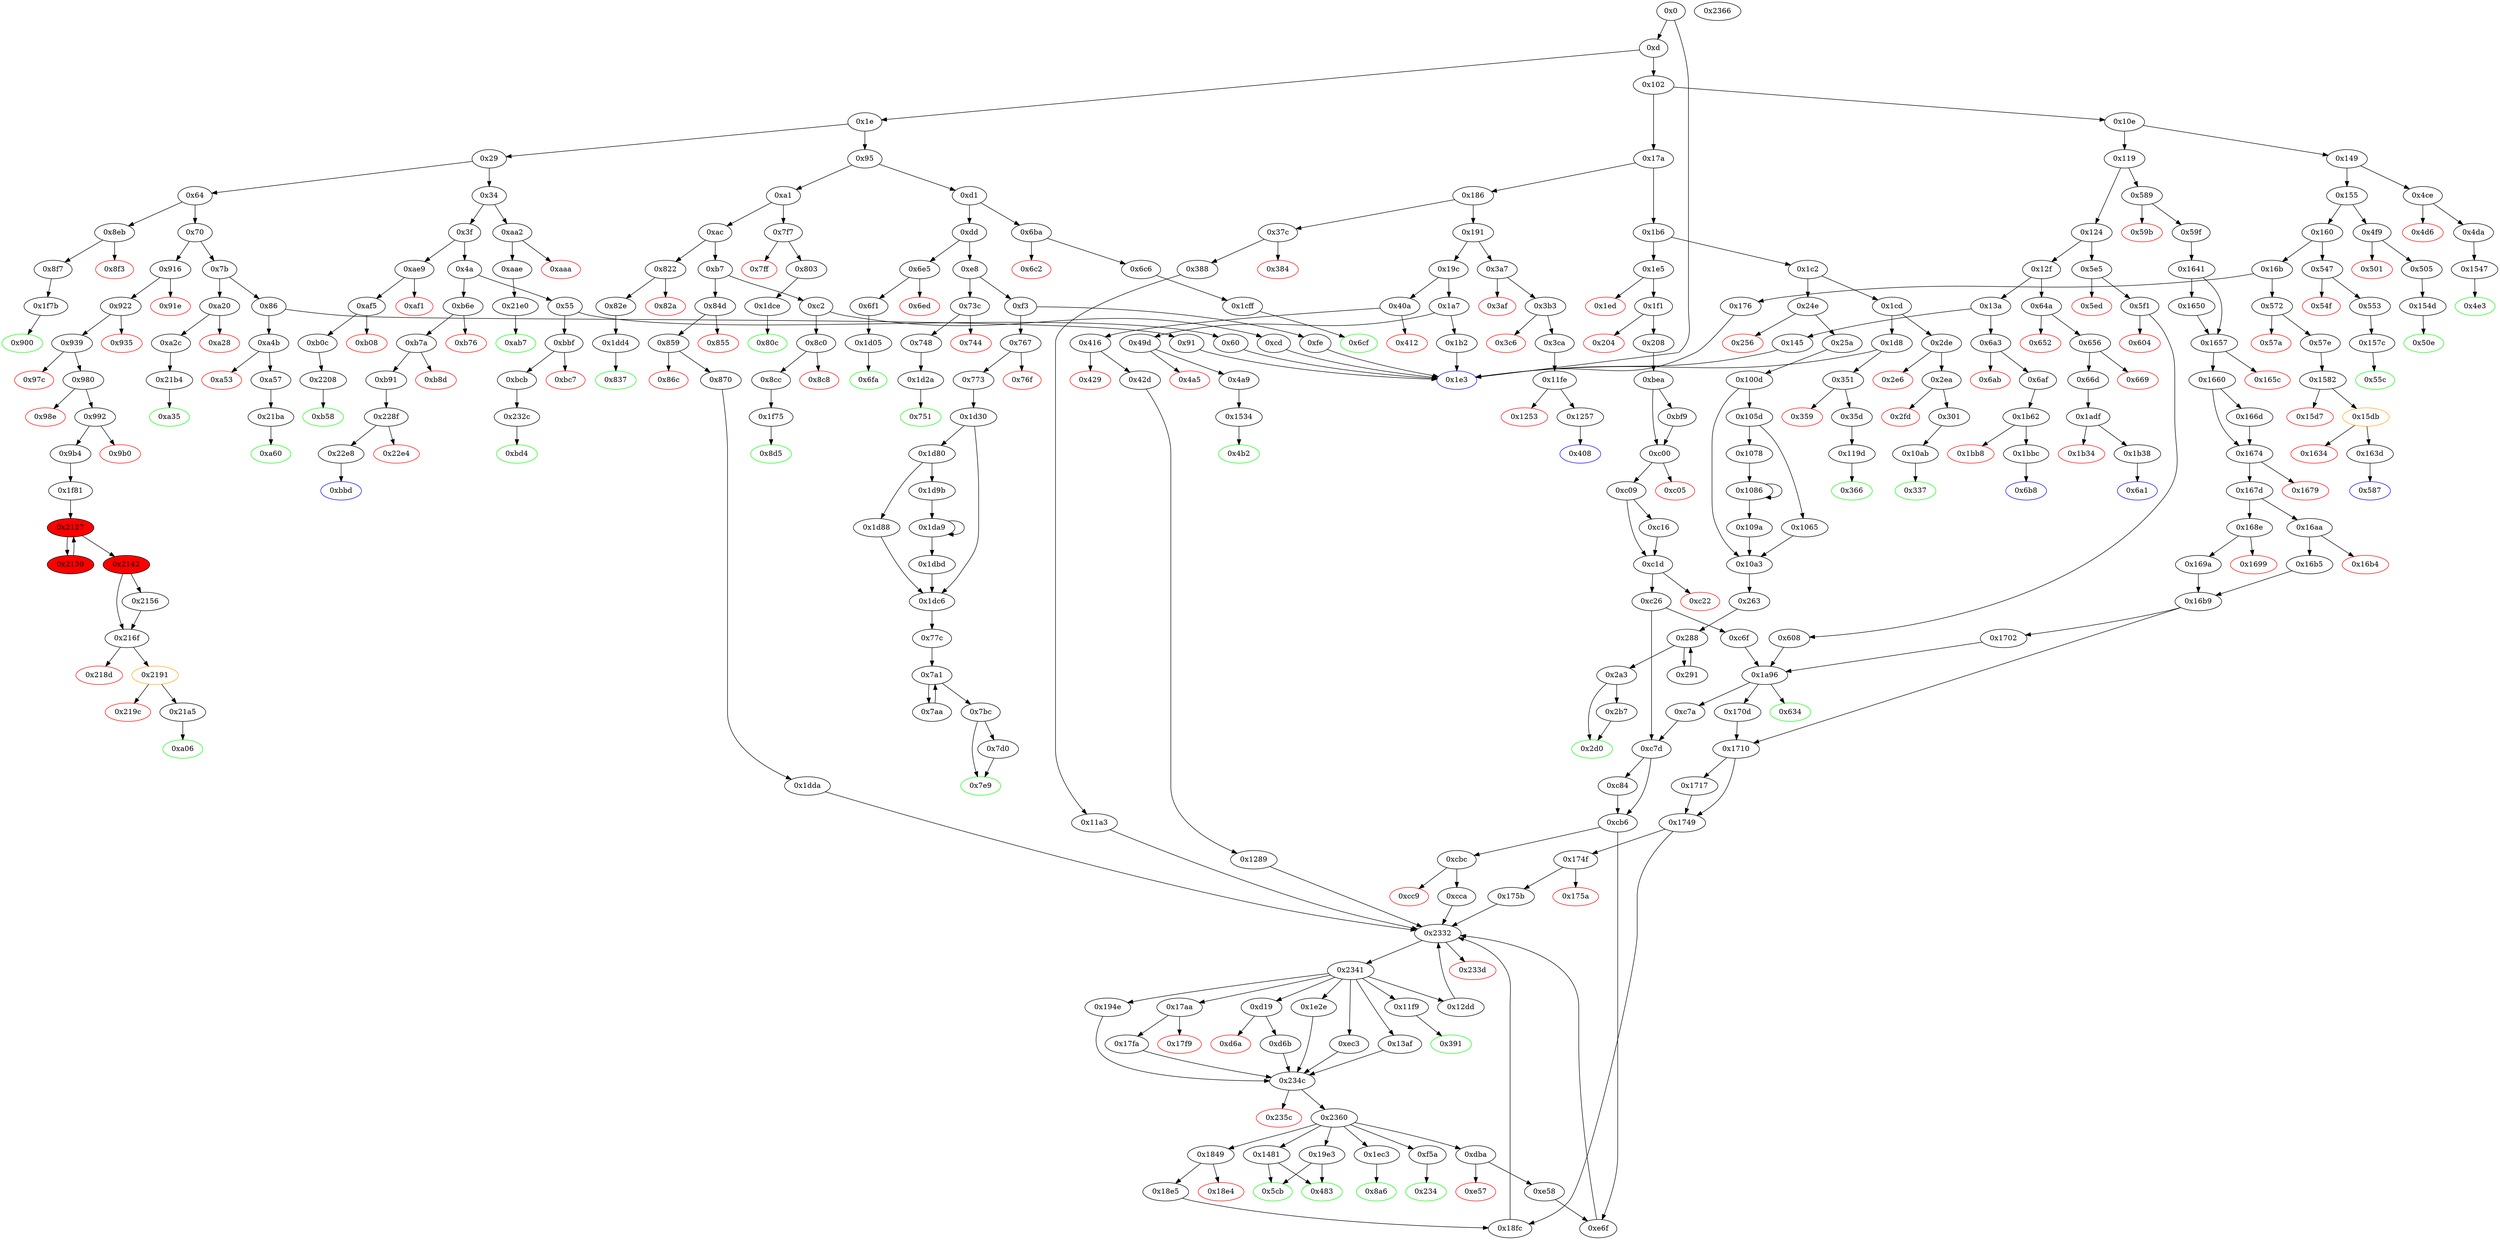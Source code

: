digraph "" {
"0x6f1" [fillcolor=white, id="0x6f1", style=filled, tooltip="Block 0x6f1\n[0x6f1:0x6f9]\n---\nPredecessors: [0x6e5]\nSuccessors: [0x1d05]\n---\n0x6f1 JUMPDEST\n0x6f2 POP\n0x6f3 PUSH2 0x6fa\n0x6f6 PUSH2 0x1d05\n0x6f9 JUMP\n---\n0x6f1: JUMPDEST \n0x6f3: V517 = 0x6fa\n0x6f6: V518 = 0x1d05\n0x6f9: JUMP 0x1d05\n---\nEntry stack: [V9, V513]\nStack pops: 1\nStack additions: [0x6fa]\nExit stack: [V9, 0x6fa]\n\nDef sites:\nV9: {0xd.0x12}\nV513: {0x6e5.0x6e6}\n"];
"0x2d0" [color=green, fillcolor=white, id="0x2d0", style=filled, tooltip="Block 0x2d0\n[0x2d0:0x2dd]\n---\nPredecessors: [0x2a3, 0x2b7]\nSuccessors: []\n---\n0x2d0 JUMPDEST\n0x2d1 POP\n0x2d2 SWAP3\n0x2d3 POP\n0x2d4 POP\n0x2d5 POP\n0x2d6 PUSH1 0x40\n0x2d8 MLOAD\n0x2d9 DUP1\n0x2da SWAP2\n0x2db SUB\n0x2dc SWAP1\n0x2dd RETURN\n---\n0x2d0: JUMPDEST \n0x2d6: V209 = 0x40\n0x2d8: V210 = M[0x40]\n0x2db: V211 = SUB S1 V210\n0x2dd: RETURN V210 V211\n---\nEntry stack: [V9, 0x263, V1123, V172, V172, S1, V194]\nStack pops: 5\nStack additions: []\nExit stack: [V9, 0x263]\n\nDef sites:\nV9: {0xd.0x12}\n0x263: {0x25a.0x25c}\nV1123: {0x100d.0x1032}\nV172: {0x263.0x266}\nV172: {0x263.0x266}\nS1: {0x2a3.0x2ac, 0x2b7.0x2cd}\nV194: {0x2a3.0x2b0}\n"];
"0x233d" [color=red, fillcolor=white, id="0x233d", style=filled, tooltip="Block 0x233d\n[0x233d:0x2340]\n---\nPredecessors: [0x2332]\nSuccessors: []\n---\n0x233d PUSH1 0x0\n0x233f DUP1\n0x2340 REVERT\n---\n0x233d: V2149 = 0x0\n0x2340: REVERT 0x0 0x0\n---\nEntry stack: [V9, S8, S7, S6, S5, S4, {0xd19, 0xec3, 0x11f9, 0x12dd, 0x13af, 0x17aa, 0x194e, 0x1e2e}, S2, S1, 0x0]\nStack pops: 0\nStack additions: []\nExit stack: [V9, S8, S7, S6, S5, S4, {0xd19, 0xec3, 0x11f9, 0x12dd, 0x13af, 0x17aa, 0x194e, 0x1e2e}, S2, S1, 0x0]\n\nDef sites:\nV9: {0xd.0x12}\nS8: {0x589.0x58a, 0xd.0x12, 0x416.0x418}\nS7: {0x859.0x85b, 0xd.0x12, 0x42d.0x449, 0x59f.0x5bb}\nS6: {0x1f1.0x1f3, 0x870.0x88c, 0x1641.0x1642, 0xd.0x12, 0x42d.0x469}\nS5: {0x388.0x38a, 0x167d.0x1680, 0x870.0x896, 0x208.0x224, 0x42d.0x473}\nS4: {0x1289.0x128a, 0x1dda.0x1ddb, 0x169a.0x16a2, 0xbea.0xbeb, 0x11a3.0x11a4, 0x16b5.0x16b6}\n{0xd19, 0xec3, 0x11f9, 0x12dd, 0x13af, 0x17aa, 0x194e, 0x1e2e}: {0x1dda.0x1ddd, 0x12dd.0x1321, 0xcbc.0xcbc, 0x18fc.0x18fd, 0x1289.0x128c, 0xe6f.0xe70, 0x174f.0x174f, 0x11a3.0x11a6}\nS2: {0x175b.0x179c, 0x1dda.0x1e20, 0x12dd.0x13a1, 0x18fc.0x1940, 0x1289.0x12cf, 0xcca.0xd0b, 0xe6f.0xeb5, 0x11a3.0x11eb}\nS1: {0x175b.0x175c, 0x1dda.0x1ddb, 0x167d.0x1680, 0x169a.0x16a2, 0x870.0x896, 0x16b5.0x16b6, 0x1289.0x128a, 0x388.0x38a, 0x208.0x224, 0xcca.0xccb, 0x42d.0x473, 0xbea.0xbeb, 0xe6f.0xe75, 0x11a3.0x11e8}\n0x0: {0x2332.0x2333}\n"];
"0x1849" [fillcolor=white, id="0x1849", style=filled, tooltip="Block 0x1849\n[0x1849:0x18e3]\n---\nPredecessors: [0x2360]\nSuccessors: [0x18e4, 0x18e5]\n---\n0x1849 JUMPDEST\n0x184a PUSH1 0x6\n0x184c PUSH1 0x0\n0x184e DUP7\n0x184f PUSH20 0xffffffffffffffffffffffffffffffffffffffff\n0x1864 AND\n0x1865 PUSH20 0xffffffffffffffffffffffffffffffffffffffff\n0x187a AND\n0x187b DUP2\n0x187c MSTORE\n0x187d PUSH1 0x20\n0x187f ADD\n0x1880 SWAP1\n0x1881 DUP2\n0x1882 MSTORE\n0x1883 PUSH1 0x20\n0x1885 ADD\n0x1886 PUSH1 0x0\n0x1888 SHA3\n0x1889 DUP2\n0x188a SWAP1\n0x188b SSTORE\n0x188c POP\n0x188d DUP4\n0x188e PUSH20 0xffffffffffffffffffffffffffffffffffffffff\n0x18a3 AND\n0x18a4 ADDRESS\n0x18a5 PUSH20 0xffffffffffffffffffffffffffffffffffffffff\n0x18ba AND\n0x18bb PUSH32 0xddf252ad1be2c89b69c2b068fc378daa952ba7f163c4a11628f55a4df523b3ef\n0x18dc PUSH1 0x1\n0x18de DUP5\n0x18df DUP2\n0x18e0 PUSH2 0x18e5\n0x18e3 JUMPI\n---\n0x1849: JUMPDEST \n0x184a: V1573 = 0x6\n0x184c: V1574 = 0x0\n0x184f: V1575 = 0xffffffffffffffffffffffffffffffffffffffff\n0x1864: V1576 = AND 0xffffffffffffffffffffffffffffffffffffffff S4\n0x1865: V1577 = 0xffffffffffffffffffffffffffffffffffffffff\n0x187a: V1578 = AND 0xffffffffffffffffffffffffffffffffffffffff V1576\n0x187c: M[0x0] = V1578\n0x187d: V1579 = 0x20\n0x187f: V1580 = ADD 0x20 0x0\n0x1882: M[0x20] = 0x6\n0x1883: V1581 = 0x20\n0x1885: V1582 = ADD 0x20 0x20\n0x1886: V1583 = 0x0\n0x1888: V1584 = SHA3 0x0 0x40\n0x188b: S[V1584] = S0\n0x188e: V1585 = 0xffffffffffffffffffffffffffffffffffffffff\n0x18a3: V1586 = AND 0xffffffffffffffffffffffffffffffffffffffff S4\n0x18a4: V1587 = ADDRESS\n0x18a5: V1588 = 0xffffffffffffffffffffffffffffffffffffffff\n0x18ba: V1589 = AND 0xffffffffffffffffffffffffffffffffffffffff V1587\n0x18bb: V1590 = 0xddf252ad1be2c89b69c2b068fc378daa952ba7f163c4a11628f55a4df523b3ef\n0x18dc: V1591 = 0x1\n0x18e0: V1592 = 0x18e5\n0x18e3: JUMPI 0x18e5 0x1\n---\nEntry stack: [V9, S5, S4, S3, S2, S1, S0]\nStack pops: 5\nStack additions: [S4, S3, S2, S1, V1586, V1589, 0xddf252ad1be2c89b69c2b068fc378daa952ba7f163c4a11628f55a4df523b3ef, 0x1, S1]\nExit stack: [V9, S5, S4, S3, S2, S1, V1586, V1589, 0xddf252ad1be2c89b69c2b068fc378daa952ba7f163c4a11628f55a4df523b3ef, 0x1, S1]\n\nDef sites:\nV9: {0xd.0x12}\nS5: {0x589.0x58a, 0xd.0x12, 0x416.0x418}\nS4: {0x859.0x85b, 0xd.0x12, 0x42d.0x449, 0x59f.0x5bb}\nS3: {0x1f1.0x1f3, 0x870.0x88c, 0x42d.0x469, 0x1641.0x1642}\nS2: {0x208.0x224, 0x167d.0x1680, 0x870.0x896, 0x42d.0x473}\nS1: {0x1289.0x128a, 0xbea.0xbeb, 0x1dda.0x1ddb, 0x169a.0x16a2, 0x16b5.0x16b6}\nS0: {0x234c_0x194e.0x2351, 0x234c_0x17fa.0x2351, 0x234c_0xd6b.0x2351, 0x234c_0x1e2e.0x2351, 0x234c_0x13af.0x2351, 0x234c_0xec3.0x2351}\n"];
"0x2360" [fillcolor=white, id="0x2360", style=filled, tooltip="Block 0x2360\n[0x2360:0x2365]\n---\nPredecessors: [0x234c]\nSuccessors: [0xdba, 0xf5a, 0x1481, 0x1849, 0x19e3, 0x1ec3]\n---\n0x2360 JUMPDEST\n0x2361 SWAP3\n0x2362 SWAP2\n0x2363 POP\n0x2364 POP\n0x2365 JUMP\n---\n0x2360: JUMPDEST \n0x2365: JUMP {0xdba, 0xf5a, 0x1481, 0x1849, 0x19e3, 0x1ec3}\n---\nEntry stack: [V9, S8, S7, S6, S5, S4, {0xdba, 0xf5a, 0x1481, 0x1849, 0x19e3, 0x1ec3}, S2, S1, V2152]\nStack pops: 4\nStack additions: [S0]\nExit stack: [V9, S8, S7, S6, S5, S4, V2152]\n\nDef sites:\nV9: {0xd.0x12}\nS8: {0x589.0x58a, 0xd.0x12, 0x416.0x418}\nS7: {0x859.0x85b, 0xd.0x12, 0x42d.0x449, 0x59f.0x5bb}\nS6: {0x1f1.0x1f3, 0x870.0x88c, 0x1641.0x1642, 0xd.0x12, 0x42d.0x469}\nS5: {0x388.0x38a, 0x870.0x896, 0x208.0x224, 0x167d.0x1680, 0x42d.0x473}\nS4: {0x1289.0x128a, 0x169a.0x16a2, 0x1dda.0x1ddb, 0xbea.0xbeb, 0x11a3.0x11a4, 0x16b5.0x16b6}\n{0xdba, 0xf5a, 0x1481, 0x1849, 0x19e3, 0x1ec3}: {0xd19.0xd5d, 0x17aa.0x17ee, 0x13af.0x1430, 0x194e.0x1992, 0xec3.0xf07, 0x1e2e.0x1e72}\nS2: {0xd6b.0xdac, 0x17fa.0x183b, 0x13af.0x1473, 0x194e.0x19d5, 0xec3.0xf4c, 0x1e2e.0x1eb5}\nS1: {0x17fa.0x17fb, 0x167d.0x1680, 0x169a.0x16a2, 0x1dda.0x1ddb, 0x870.0x896, 0x16b5.0x16b6, 0x11a3.0x11a4, 0x1289.0x128a, 0x388.0x38a, 0xd6b.0xd6c, 0x208.0x224, 0x42d.0x473, 0xbea.0xbeb, 0xec3.0xf0c}\nV2152: {0x234c.0x2351}\n"];
"0x7f7" [fillcolor=white, id="0x7f7", style=filled, tooltip="Block 0x7f7\n[0x7f7:0x7fe]\n---\nPredecessors: [0xa1]\nSuccessors: [0x7ff, 0x803]\n---\n0x7f7 JUMPDEST\n0x7f8 CALLVALUE\n0x7f9 DUP1\n0x7fa ISZERO\n0x7fb PUSH2 0x803\n0x7fe JUMPI\n---\n0x7f7: JUMPDEST \n0x7f8: V590 = CALLVALUE\n0x7fa: V591 = ISZERO V590\n0x7fb: V592 = 0x803\n0x7fe: JUMPI 0x803 V591\n---\nEntry stack: [V9]\nStack pops: 0\nStack additions: [V590]\nExit stack: [V9, V590]\n\nDef sites:\nV9: {0xd.0x12}\n"];
"0x84d" [fillcolor=white, id="0x84d", style=filled, tooltip="Block 0x84d\n[0x84d:0x854]\n---\nPredecessors: [0xb7]\nSuccessors: [0x855, 0x859]\n---\n0x84d JUMPDEST\n0x84e CALLVALUE\n0x84f DUP1\n0x850 ISZERO\n0x851 PUSH2 0x859\n0x854 JUMPI\n---\n0x84d: JUMPDEST \n0x84e: V616 = CALLVALUE\n0x850: V617 = ISZERO V616\n0x851: V618 = 0x859\n0x854: JUMPI 0x859 V617\n---\nEntry stack: [V9]\nStack pops: 0\nStack additions: [V616]\nExit stack: [V9, V616]\n\nDef sites:\nV9: {0xd.0x12}\n"];
"0x160" [fillcolor=white, id="0x160", style=filled, tooltip="Block 0x160\n[0x160:0x16a]\n---\nPredecessors: [0x155]\nSuccessors: [0x16b, 0x547]\n---\n0x160 DUP1\n0x161 PUSH4 0x54aeebe4\n0x166 EQ\n0x167 PUSH2 0x547\n0x16a JUMPI\n---\n0x161: V99 = 0x54aeebe4\n0x166: V100 = EQ 0x54aeebe4 V9\n0x167: V101 = 0x547\n0x16a: JUMPI 0x547 V100\n---\nEntry stack: [V9]\nStack pops: 1\nStack additions: [S0]\nExit stack: [V9]\n\nDef sites:\nV9: {0xd.0x12}\n"];
"0x6cf" [color=green, fillcolor=white, id="0x6cf", style=filled, tooltip="Block 0x6cf\n[0x6cf:0x6e4]\n---\nPredecessors: [0x1cff]\nSuccessors: []\n---\n0x6cf JUMPDEST\n0x6d0 PUSH1 0x40\n0x6d2 MLOAD\n0x6d3 DUP1\n0x6d4 DUP3\n0x6d5 DUP2\n0x6d6 MSTORE\n0x6d7 PUSH1 0x20\n0x6d9 ADD\n0x6da SWAP2\n0x6db POP\n0x6dc POP\n0x6dd PUSH1 0x40\n0x6df MLOAD\n0x6e0 DUP1\n0x6e1 SWAP2\n0x6e2 SUB\n0x6e3 SWAP1\n0x6e4 RETURN\n---\n0x6cf: JUMPDEST \n0x6d0: V506 = 0x40\n0x6d2: V507 = M[0x40]\n0x6d6: M[V507] = V1789\n0x6d7: V508 = 0x20\n0x6d9: V509 = ADD 0x20 V507\n0x6dd: V510 = 0x40\n0x6df: V511 = M[0x40]\n0x6e2: V512 = SUB V509 V511\n0x6e4: RETURN V511 V512\n---\nEntry stack: [V9, 0x6cf, V1789]\nStack pops: 1\nStack additions: []\nExit stack: [V9, 0x6cf]\n\nDef sites:\nV9: {0xd.0x12}\n0x6cf: {0x6c6.0x6c8}\nV1789: {0x1cff.0x1d02}\n"];
"0xaae" [fillcolor=white, id="0xaae", style=filled, tooltip="Block 0xaae\n[0xaae:0xab6]\n---\nPredecessors: [0xaa2]\nSuccessors: [0x21e0]\n---\n0xaae JUMPDEST\n0xaaf POP\n0xab0 PUSH2 0xab7\n0xab3 PUSH2 0x21e0\n0xab6 JUMP\n---\n0xaae: JUMPDEST \n0xab0: V793 = 0xab7\n0xab3: V794 = 0x21e0\n0xab6: JUMP 0x21e0\n---\nEntry stack: [V9, V789]\nStack pops: 1\nStack additions: [0xab7]\nExit stack: [V9, 0xab7]\n\nDef sites:\nV9: {0xd.0x12}\nV789: {0xaa2.0xaa3}\n"];
"0x7d0" [fillcolor=white, id="0x7d0", style=filled, tooltip="Block 0x7d0\n[0x7d0:0x7e8]\n---\nPredecessors: [0x7bc]\nSuccessors: [0x7e9]\n---\n0x7d0 DUP1\n0x7d1 DUP3\n0x7d2 SUB\n0x7d3 DUP1\n0x7d4 MLOAD\n0x7d5 PUSH1 0x1\n0x7d7 DUP4\n0x7d8 PUSH1 0x20\n0x7da SUB\n0x7db PUSH2 0x100\n0x7de EXP\n0x7df SUB\n0x7e0 NOT\n0x7e1 AND\n0x7e2 DUP2\n0x7e3 MSTORE\n0x7e4 PUSH1 0x20\n0x7e6 ADD\n0x7e7 SWAP2\n0x7e8 POP\n---\n0x7d2: V575 = SUB V570 V572\n0x7d4: V576 = M[V575]\n0x7d5: V577 = 0x1\n0x7d8: V578 = 0x20\n0x7da: V579 = SUB 0x20 V572\n0x7db: V580 = 0x100\n0x7de: V581 = EXP 0x100 V579\n0x7df: V582 = SUB V581 0x1\n0x7e0: V583 = NOT V582\n0x7e1: V584 = AND V583 V576\n0x7e3: M[V575] = V584\n0x7e4: V585 = 0x20\n0x7e6: V586 = ADD 0x20 V575\n---\nEntry stack: [V9, 0x77c, V1819, V550, V550, V570, V572]\nStack pops: 2\nStack additions: [V586, S0]\nExit stack: [V9, 0x77c, V1819, V550, V550, V586, V572]\n\nDef sites:\nV9: {0xd.0x12}\n0x77c: {0x773.0x775}\nV1819: {0x1d30.0x1d55}\nV550: {0x77c.0x77f}\nV550: {0x77c.0x77f}\nV570: {0x7bc.0x7c5}\nV572: {0x7bc.0x7c9}\n"];
"0x8d5" [color=green, fillcolor=white, id="0x8d5", style=filled, tooltip="Block 0x8d5\n[0x8d5:0x8ea]\n---\nPredecessors: [0x1f75]\nSuccessors: []\n---\n0x8d5 JUMPDEST\n0x8d6 PUSH1 0x40\n0x8d8 MLOAD\n0x8d9 DUP1\n0x8da DUP3\n0x8db DUP2\n0x8dc MSTORE\n0x8dd PUSH1 0x20\n0x8df ADD\n0x8e0 SWAP2\n0x8e1 POP\n0x8e2 POP\n0x8e3 PUSH1 0x40\n0x8e5 MLOAD\n0x8e6 DUP1\n0x8e7 SWAP2\n0x8e8 SUB\n0x8e9 SWAP1\n0x8ea RETURN\n---\n0x8d5: JUMPDEST \n0x8d6: V656 = 0x40\n0x8d8: V657 = M[0x40]\n0x8dc: M[V657] = V1943\n0x8dd: V658 = 0x20\n0x8df: V659 = ADD 0x20 V657\n0x8e3: V660 = 0x40\n0x8e5: V661 = M[0x40]\n0x8e8: V662 = SUB V659 V661\n0x8ea: RETURN V661 V662\n---\nEntry stack: [V9, 0x8d5, V1943]\nStack pops: 1\nStack additions: []\nExit stack: [V9, 0x8d5]\n\nDef sites:\nV9: {0xd.0x12}\n0x8d5: {0x8cc.0x8ce}\nV1943: {0x1f75.0x1f78}\n"];
"0x219c" [color=red, fillcolor=white, id="0x219c", style=filled, tooltip="Block 0x219c\n[0x219c:0x21a4]\n---\nPredecessors: [0x2191]\nSuccessors: []\n---\n0x219c RETURNDATASIZE\n0x219d PUSH1 0x0\n0x219f DUP1\n0x21a0 RETURNDATACOPY\n0x21a1 RETURNDATASIZE\n0x21a2 PUSH1 0x0\n0x21a4 REVERT\n---\n0x219c: V2062 = RETURNDATASIZE\n0x219d: V2063 = 0x0\n0x21a0: RETURNDATACOPY 0x0 0x0 V2062\n0x21a1: V2064 = RETURNDATASIZE\n0x21a2: V2065 = 0x0\n0x21a4: REVERT 0x0 V2064\n---\nEntry stack: [V9, 0xa06, V692, V695, V734, 0x0, V1985, 0x8f4ffcb1, S1, V2059]\nStack pops: 0\nStack additions: []\nExit stack: [V9, 0xa06, V692, V695, V734, 0x0, V1985, 0x8f4ffcb1, S1, V2059]\n\nDef sites:\nV9: {0xd.0x12}\n0xa06: {0x922.0x924}\nV692: {0x939.0x955}\nV695: {0x939.0x95f}\nV734: {0x9b4.0x9c7}\n0x0: {0x1f81.0x1f82}\nV1985: {0x1f81.0x2080}\n0x8f4ffcb1: {0x1f81.0x2081}\nS1: {0x2142.0x214b, 0x2156.0x216c}\nV2059: {0x2191.0x2195}\n"];
"0x288" [fillcolor=white, id="0x288", style=filled, tooltip="Block 0x288\n[0x288:0x290]\n---\nPredecessors: [0x263, 0x291]\nSuccessors: [0x291, 0x2a3]\n---\n0x288 JUMPDEST\n0x289 DUP4\n0x28a DUP2\n0x28b LT\n0x28c ISZERO\n0x28d PUSH2 0x2a3\n0x290 JUMPI\n---\n0x288: JUMPDEST \n0x28b: V183 = LT S0 V179\n0x28c: V184 = ISZERO V183\n0x28d: V185 = 0x2a3\n0x290: JUMPI 0x2a3 V184\n---\nEntry stack: [V9, 0x263, V1123, V172, V172, V178, V181, V179, V179, V178, V181, S0]\nStack pops: 4\nStack additions: [S3, S2, S1, S0]\nExit stack: [V9, 0x263, V1123, V172, V172, V178, V181, V179, V179, V178, V181, S0]\n\nDef sites:\nV9: {0xd.0x12}\n0x263: {0x25a.0x25c}\nV1123: {0x100d.0x1032}\nV172: {0x263.0x266}\nV172: {0x263.0x266}\nV178: {0x263.0x279}\nV181: {0x263.0x281}\nV179: {0x263.0x27d}\nV179: {0x263.0x27d}\nV178: {0x263.0x279}\nV181: {0x263.0x281}\nS0: {0x291.0x29c, 0x263.0x286}\n"];
"0x34" [fillcolor=white, id="0x34", style=filled, tooltip="Block 0x34\n[0x34:0x3e]\n---\nPredecessors: [0x29]\nSuccessors: [0x3f, 0xaa2]\n---\n0x34 DUP1\n0x35 PUSH4 0xd69b197f\n0x3a EQ\n0x3b PUSH2 0xaa2\n0x3e JUMPI\n---\n0x35: V19 = 0xd69b197f\n0x3a: V20 = EQ 0xd69b197f V9\n0x3b: V21 = 0xaa2\n0x3e: JUMPI 0xaa2 V20\n---\nEntry stack: [V9]\nStack pops: 1\nStack additions: [S0]\nExit stack: [V9]\n\nDef sites:\nV9: {0xd.0x12}\n"];
"0x82e" [fillcolor=white, id="0x82e", style=filled, tooltip="Block 0x82e\n[0x82e:0x836]\n---\nPredecessors: [0x822]\nSuccessors: [0x1dd4]\n---\n0x82e JUMPDEST\n0x82f POP\n0x830 PUSH2 0x837\n0x833 PUSH2 0x1dd4\n0x836 JUMP\n---\n0x82e: JUMPDEST \n0x830: V607 = 0x837\n0x833: V608 = 0x1dd4\n0x836: JUMP 0x1dd4\n---\nEntry stack: [V9, V603]\nStack pops: 1\nStack additions: [0x837]\nExit stack: [V9, 0x837]\n\nDef sites:\nV9: {0xd.0x12}\nV603: {0x822.0x823}\n"];
"0x10a3" [fillcolor=white, id="0x10a3", style=filled, tooltip="Block 0x10a3\n[0x10a3:0x10aa]\n---\nPredecessors: [0x100d, 0x1065, 0x109a]\nSuccessors: [0x263]\n---\n0x10a3 JUMPDEST\n0x10a4 POP\n0x10a5 POP\n0x10a6 POP\n0x10a7 POP\n0x10a8 POP\n0x10a9 DUP2\n0x10aa JUMP\n---\n0x10a3: JUMPDEST \n0x10aa: JUMP 0x263\n---\nEntry stack: [V9, 0x263, V1123, 0x3, V1114, S2, S1, S0]\nStack pops: 7\nStack additions: [S6, S5]\nExit stack: [V9, 0x263, V1123]\n\nDef sites:\nV9: {0xd.0x12}\n0x263: {0x25a.0x25c}\nV1123: {0x100d.0x1032}\n0x3: {0x100d.0x100e}\nV1114: {0x100d.0x1022}\nS2: {0x1065.0x1072, 0x109a.0x10a1, 0x100d.0x1042}\nS1: {0x100d.0x100e, 0x1086.0x108e}\nS0: {0x1078.0x107a, 0x100d.0x1056}\n"];
"0x1cff" [fillcolor=white, id="0x1cff", style=filled, tooltip="Block 0x1cff\n[0x1cff:0x1d04]\n---\nPredecessors: [0x6c6]\nSuccessors: [0x6cf]\n---\n0x1cff JUMPDEST\n0x1d00 PUSH1 0x10\n0x1d02 SLOAD\n0x1d03 DUP2\n0x1d04 JUMP\n---\n0x1cff: JUMPDEST \n0x1d00: V1788 = 0x10\n0x1d02: V1789 = S[0x10]\n0x1d04: JUMP 0x6cf\n---\nEntry stack: [V9, 0x6cf]\nStack pops: 1\nStack additions: [S0, V1789]\nExit stack: [V9, 0x6cf, V1789]\n\nDef sites:\nV9: {0xd.0x12}\n0x6cf: {0x6c6.0x6c8}\n"];
"0x18fc" [fillcolor=white, id="0x18fc", style=filled, tooltip="Block 0x18fc\n[0x18fc:0x194d]\n---\nPredecessors: [0x1749, 0x18e5]\nSuccessors: [0x2332]\n---\n0x18fc JUMPDEST\n0x18fd PUSH2 0x194e\n0x1900 DUP2\n0x1901 PUSH1 0x6\n0x1903 PUSH1 0x0\n0x1905 ADDRESS\n0x1906 PUSH20 0xffffffffffffffffffffffffffffffffffffffff\n0x191b AND\n0x191c PUSH20 0xffffffffffffffffffffffffffffffffffffffff\n0x1931 AND\n0x1932 DUP2\n0x1933 MSTORE\n0x1934 PUSH1 0x20\n0x1936 ADD\n0x1937 SWAP1\n0x1938 DUP2\n0x1939 MSTORE\n0x193a PUSH1 0x20\n0x193c ADD\n0x193d PUSH1 0x0\n0x193f SHA3\n0x1940 SLOAD\n0x1941 PUSH2 0x2332\n0x1944 SWAP1\n0x1945 SWAP2\n0x1946 SWAP1\n0x1947 PUSH4 0xffffffff\n0x194c AND\n0x194d JUMP\n---\n0x18fc: JUMPDEST \n0x18fd: V1601 = 0x194e\n0x1901: V1602 = 0x6\n0x1903: V1603 = 0x0\n0x1905: V1604 = ADDRESS\n0x1906: V1605 = 0xffffffffffffffffffffffffffffffffffffffff\n0x191b: V1606 = AND 0xffffffffffffffffffffffffffffffffffffffff V1604\n0x191c: V1607 = 0xffffffffffffffffffffffffffffffffffffffff\n0x1931: V1608 = AND 0xffffffffffffffffffffffffffffffffffffffff V1606\n0x1933: M[0x0] = V1608\n0x1934: V1609 = 0x20\n0x1936: V1610 = ADD 0x20 0x0\n0x1939: M[0x20] = 0x6\n0x193a: V1611 = 0x20\n0x193c: V1612 = ADD 0x20 0x20\n0x193d: V1613 = 0x0\n0x193f: V1614 = SHA3 0x0 0x40\n0x1940: V1615 = S[V1614]\n0x1941: V1616 = 0x2332\n0x1947: V1617 = 0xffffffff\n0x194c: V1618 = AND 0xffffffff 0x2332\n0x194d: JUMP 0x2332\n---\nEntry stack: [V9, S4, S3, S2, S1, S0]\nStack pops: 1\nStack additions: [S0, 0x194e, V1615, S0]\nExit stack: [V9, S4, S3, S2, S1, S0, 0x194e, V1615, S0]\n\nDef sites:\nV9: {0xd.0x12}\nS4: {0x589.0x58a, 0xd.0x12, 0x416.0x418}\nS3: {0x859.0x85b, 0xd.0x12, 0x42d.0x449, 0x59f.0x5bb}\nS2: {0x1f1.0x1f3, 0x870.0x88c, 0x42d.0x469, 0x1641.0x1642}\nS1: {0x208.0x224, 0x870.0x896, 0x167d.0x1680, 0x42d.0x473}\nS0: {0x1dda.0x1ddb, 0xbea.0xbeb, 0x1289.0x128a, 0x169a.0x16a2, 0x16b5.0x16b6}\n"];
"0x16aa" [fillcolor=white, id="0x16aa", style=filled, tooltip="Block 0x16aa\n[0x16aa:0x16b3]\n---\nPredecessors: [0x167d]\nSuccessors: [0x16b4, 0x16b5]\n---\n0x16aa JUMPDEST\n0x16ab PUSH1 0x12\n0x16ad SLOAD\n0x16ae DUP3\n0x16af DUP2\n0x16b0 PUSH2 0x16b5\n0x16b3 JUMPI\n---\n0x16aa: JUMPDEST \n0x16ab: V1485 = 0x12\n0x16ad: V1486 = S[0x12]\n0x16b0: V1487 = 0x16b5\n0x16b3: JUMPI 0x16b5 V1486\n---\nEntry stack: [V9, 0x5cb, V425, 0x0, V1470, 0x0]\nStack pops: 2\nStack additions: [S1, S0, V1486, S1]\nExit stack: [V9, 0x5cb, V425, 0x0, V1470, 0x0, V1486, V1470]\n\nDef sites:\nV9: {0xd.0x12}\n0x5cb: {0x589.0x58a}\nV425: {0x59f.0x5bb}\n0x0: {0x1641.0x1642}\nV1470: {0x167d.0x1680}\n0x0: {0x167d.0x1683}\n"];
"0x109a" [fillcolor=white, id="0x109a", style=filled, tooltip="Block 0x109a\n[0x109a:0x10a2]\n---\nPredecessors: [0x1086]\nSuccessors: [0x10a3]\n---\n0x109a DUP3\n0x109b SWAP1\n0x109c SUB\n0x109d PUSH1 0x1f\n0x109f AND\n0x10a0 DUP3\n0x10a1 ADD\n0x10a2 SWAP2\n---\n0x109c: V1163 = SUB V1160 V1151\n0x109d: V1164 = 0x1f\n0x109f: V1165 = AND 0x1f V1163\n0x10a1: V1166 = ADD V1151 V1165\n---\nEntry stack: [V9, 0x263, V1123, 0x3, V1114, V1151, V1158, V1160]\nStack pops: 3\nStack additions: [V1166, S1, S2]\nExit stack: [V9, 0x263, V1123, 0x3, V1114, V1166, V1158, V1151]\n\nDef sites:\nV9: {0xd.0x12}\n0x263: {0x25a.0x25c}\nV1123: {0x100d.0x1032}\n0x3: {0x100d.0x100e}\nV1114: {0x100d.0x1022}\nV1151: {0x1078.0x107a}\nV1158: {0x1086.0x108e}\nV1160: {0x1086.0x1092}\n"];
"0x1086" [fillcolor=white, id="0x1086", style=filled, tooltip="Block 0x1086\n[0x1086:0x1099]\n---\nPredecessors: [0x1078, 0x1086]\nSuccessors: [0x1086, 0x109a]\n---\n0x1086 JUMPDEST\n0x1087 DUP2\n0x1088 SLOAD\n0x1089 DUP2\n0x108a MSTORE\n0x108b SWAP1\n0x108c PUSH1 0x1\n0x108e ADD\n0x108f SWAP1\n0x1090 PUSH1 0x20\n0x1092 ADD\n0x1093 DUP1\n0x1094 DUP4\n0x1095 GT\n0x1096 PUSH2 0x1086\n0x1099 JUMPI\n---\n0x1086: JUMPDEST \n0x1088: V1156 = S[S1]\n0x108a: M[S0] = V1156\n0x108c: V1157 = 0x1\n0x108e: V1158 = ADD 0x1 S1\n0x1090: V1159 = 0x20\n0x1092: V1160 = ADD 0x20 S0\n0x1095: V1161 = GT V1151 V1160\n0x1096: V1162 = 0x1086\n0x1099: JUMPI 0x1086 V1161\n---\nEntry stack: [V9, 0x263, V1123, 0x3, V1114, V1151, S1, S0]\nStack pops: 3\nStack additions: [S2, V1158, V1160]\nExit stack: [V9, 0x263, V1123, 0x3, V1114, V1151, V1158, V1160]\n\nDef sites:\nV9: {0xd.0x12}\n0x263: {0x25a.0x25c}\nV1123: {0x100d.0x1032}\n0x3: {0x100d.0x100e}\nV1114: {0x100d.0x1022}\nV1151: {0x1078.0x107a}\nS1: {0x1078.0x1084, 0x1086.0x108e}\nS0: {0x100d.0x1042, 0x1086.0x1092}\n"];
"0x751" [color=green, fillcolor=white, id="0x751", style=filled, tooltip="Block 0x751\n[0x751:0x766]\n---\nPredecessors: [0x1d2a]\nSuccessors: []\n---\n0x751 JUMPDEST\n0x752 PUSH1 0x40\n0x754 MLOAD\n0x755 DUP1\n0x756 DUP3\n0x757 DUP2\n0x758 MSTORE\n0x759 PUSH1 0x20\n0x75b ADD\n0x75c SWAP2\n0x75d POP\n0x75e POP\n0x75f PUSH1 0x40\n0x761 MLOAD\n0x762 DUP1\n0x763 SWAP2\n0x764 SUB\n0x765 SWAP1\n0x766 RETURN\n---\n0x751: JUMPDEST \n0x752: V536 = 0x40\n0x754: V537 = M[0x40]\n0x758: M[V537] = V1798\n0x759: V538 = 0x20\n0x75b: V539 = ADD 0x20 V537\n0x75f: V540 = 0x40\n0x761: V541 = M[0x40]\n0x764: V542 = SUB V539 V541\n0x766: RETURN V541 V542\n---\nEntry stack: [V9, 0x751, V1798]\nStack pops: 1\nStack additions: []\nExit stack: [V9, 0x751]\n\nDef sites:\nV9: {0xd.0x12}\n0x751: {0x748.0x74a}\nV1798: {0x1d2a.0x1d2d}\n"];
"0x859" [fillcolor=white, id="0x859", style=filled, tooltip="Block 0x859\n[0x859:0x86b]\n---\nPredecessors: [0x84d]\nSuccessors: [0x86c, 0x870]\n---\n0x859 JUMPDEST\n0x85a POP\n0x85b PUSH2 0x8a6\n0x85e PUSH1 0x4\n0x860 DUP1\n0x861 CALLDATASIZE\n0x862 SUB\n0x863 PUSH1 0x40\n0x865 DUP2\n0x866 LT\n0x867 ISZERO\n0x868 PUSH2 0x870\n0x86b JUMPI\n---\n0x859: JUMPDEST \n0x85b: V620 = 0x8a6\n0x85e: V621 = 0x4\n0x861: V622 = CALLDATASIZE\n0x862: V623 = SUB V622 0x4\n0x863: V624 = 0x40\n0x866: V625 = LT V623 0x40\n0x867: V626 = ISZERO V625\n0x868: V627 = 0x870\n0x86b: JUMPI 0x870 V626\n---\nEntry stack: [V9, V616]\nStack pops: 1\nStack additions: [0x8a6, 0x4, V623]\nExit stack: [V9, 0x8a6, 0x4, V623]\n\nDef sites:\nV9: {0xd.0x12}\nV616: {0x84d.0x84e}\n"];
"0x216f" [fillcolor=white, id="0x216f", style=filled, tooltip="Block 0x216f\n[0x216f:0x218c]\n---\nPredecessors: [0x2142, 0x2156]\nSuccessors: [0x218d, 0x2191]\n---\n0x216f JUMPDEST\n0x2170 POP\n0x2171 SWAP6\n0x2172 POP\n0x2173 POP\n0x2174 POP\n0x2175 POP\n0x2176 POP\n0x2177 POP\n0x2178 PUSH1 0x0\n0x217a PUSH1 0x40\n0x217c MLOAD\n0x217d DUP1\n0x217e DUP4\n0x217f SUB\n0x2180 DUP2\n0x2181 PUSH1 0x0\n0x2183 DUP8\n0x2184 DUP1\n0x2185 EXTCODESIZE\n0x2186 ISZERO\n0x2187 DUP1\n0x2188 ISZERO\n0x2189 PUSH2 0x2191\n0x218c JUMPI\n---\n0x216f: JUMPDEST \n0x2178: V2047 = 0x0\n0x217a: V2048 = 0x40\n0x217c: V2049 = M[0x40]\n0x217f: V2050 = SUB S1 V2049\n0x2181: V2051 = 0x0\n0x2185: V2052 = EXTCODESIZE V1985\n0x2186: V2053 = ISZERO V2052\n0x2188: V2054 = ISZERO V2053\n0x2189: V2055 = 0x2191\n0x218c: JUMPI 0x2191 V2054\n---\nEntry stack: [V9, 0xa06, V692, V695, V734, 0x0, V1985, 0x8f4ffcb1, V1987, V695, V1988, V734, V1996, V2010, S1, V2032]\nStack pops: 10\nStack additions: [S9, S8, S1, 0x0, V2049, V2050, V2049, 0x0, S9, V2053]\nExit stack: [V9, 0xa06, V692, V695, V734, 0x0, V1985, 0x8f4ffcb1, S1, 0x0, V2049, V2050, V2049, 0x0, V1985, V2053]\n\nDef sites:\nV9: {0xd.0x12}\n0xa06: {0x922.0x924}\nV692: {0x939.0x955}\nV695: {0x939.0x95f}\nV734: {0x9b4.0x9c7}\n0x0: {0x1f81.0x1f82}\nV1985: {0x1f81.0x2080}\n0x8f4ffcb1: {0x1f81.0x2081}\nV1987: {0x1f81.0x2086}\nV695: {0x939.0x95f}\nV1988: {0x1f81.0x2088}\nV734: {0x9b4.0x9c7}\nV1996: {0x1f81.0x209b}\nV2010: {0x1f81.0x2106}\nS1: {0x2142.0x214b, 0x2156.0x216c}\nV2032: {0x2142.0x214f}\n"];
"0x870" [fillcolor=white, id="0x870", style=filled, tooltip="Block 0x870\n[0x870:0x8a5]\n---\nPredecessors: [0x859]\nSuccessors: [0x1dda]\n---\n0x870 JUMPDEST\n0x871 DUP2\n0x872 ADD\n0x873 SWAP1\n0x874 DUP1\n0x875 DUP1\n0x876 CALLDATALOAD\n0x877 PUSH20 0xffffffffffffffffffffffffffffffffffffffff\n0x88c AND\n0x88d SWAP1\n0x88e PUSH1 0x20\n0x890 ADD\n0x891 SWAP1\n0x892 SWAP3\n0x893 SWAP2\n0x894 SWAP1\n0x895 DUP1\n0x896 CALLDATALOAD\n0x897 SWAP1\n0x898 PUSH1 0x20\n0x89a ADD\n0x89b SWAP1\n0x89c SWAP3\n0x89d SWAP2\n0x89e SWAP1\n0x89f POP\n0x8a0 POP\n0x8a1 POP\n0x8a2 PUSH2 0x1dda\n0x8a5 JUMP\n---\n0x870: JUMPDEST \n0x872: V629 = ADD 0x4 V623\n0x876: V630 = CALLDATALOAD 0x4\n0x877: V631 = 0xffffffffffffffffffffffffffffffffffffffff\n0x88c: V632 = AND 0xffffffffffffffffffffffffffffffffffffffff V630\n0x88e: V633 = 0x20\n0x890: V634 = ADD 0x20 0x4\n0x896: V635 = CALLDATALOAD 0x24\n0x898: V636 = 0x20\n0x89a: V637 = ADD 0x20 0x24\n0x8a2: V638 = 0x1dda\n0x8a5: JUMP 0x1dda\n---\nEntry stack: [V9, 0x8a6, 0x4, V623]\nStack pops: 2\nStack additions: [V632, V635]\nExit stack: [V9, 0x8a6, V632, V635]\n\nDef sites:\nV9: {0xd.0x12}\n0x8a6: {0x859.0x85b}\n0x4: {0x859.0x85e}\nV623: {0x859.0x862}\n"];
"0x86c" [color=red, fillcolor=white, id="0x86c", style=filled, tooltip="Block 0x86c\n[0x86c:0x86f]\n---\nPredecessors: [0x859]\nSuccessors: []\n---\n0x86c PUSH1 0x0\n0x86e DUP1\n0x86f REVERT\n---\n0x86c: V628 = 0x0\n0x86f: REVERT 0x0 0x0\n---\nEntry stack: [V9, 0x8a6, 0x4, V623]\nStack pops: 0\nStack additions: []\nExit stack: [V9, 0x8a6, 0x4, V623]\n\nDef sites:\nV9: {0xd.0x12}\n0x8a6: {0x859.0x85b}\n0x4: {0x859.0x85e}\nV623: {0x859.0x862}\n"];
"0xb6e" [fillcolor=white, id="0xb6e", style=filled, tooltip="Block 0xb6e\n[0xb6e:0xb75]\n---\nPredecessors: [0x4a]\nSuccessors: [0xb76, 0xb7a]\n---\n0xb6e JUMPDEST\n0xb6f CALLVALUE\n0xb70 DUP1\n0xb71 ISZERO\n0xb72 PUSH2 0xb7a\n0xb75 JUMPI\n---\n0xb6e: JUMPDEST \n0xb6f: V842 = CALLVALUE\n0xb71: V843 = ISZERO V842\n0xb72: V844 = 0xb7a\n0xb75: JUMPI 0xb7a V843\n---\nEntry stack: [V9]\nStack pops: 0\nStack additions: [V842]\nExit stack: [V9, V842]\n\nDef sites:\nV9: {0xd.0x12}\n"];
"0xc6f" [fillcolor=white, id="0xc6f", style=filled, tooltip="Block 0xc6f\n[0xc6f:0xc79]\n---\nPredecessors: [0xc26]\nSuccessors: [0x1a96]\n---\n0xc6f POP\n0xc70 PUSH1 0x0\n0xc72 PUSH2 0xc7a\n0xc75 DUP4\n0xc76 PUSH2 0x1a96\n0xc79 JUMP\n---\n0xc70: V916 = 0x0\n0xc72: V917 = 0xc7a\n0xc76: V918 = 0x1a96\n0xc79: JUMP 0x1a96\n---\nEntry stack: [V9, 0x234, V150, 0x0, V913]\nStack pops: 3\nStack additions: [S2, S1, 0x0, 0xc7a, S2]\nExit stack: [V9, 0x234, V150, 0x0, 0x0, 0xc7a, V150]\n\nDef sites:\nV9: {0xd.0x12}\n0x234: {0x1f1.0x1f3}\nV150: {0x208.0x224}\n0x0: {0xbea.0xbeb}\nV913: {0xc26.0xc68}\n"];
"0x98e" [color=red, fillcolor=white, id="0x98e", style=filled, tooltip="Block 0x98e\n[0x98e:0x991]\n---\nPredecessors: [0x980]\nSuccessors: []\n---\n0x98e PUSH1 0x0\n0x990 DUP1\n0x991 REVERT\n---\n0x98e: V712 = 0x0\n0x991: REVERT 0x0 0x0\n---\nEntry stack: [V9, 0xa06, V692, V695, V689, 0x4, 0x64, V706]\nStack pops: 0\nStack additions: []\nExit stack: [V9, 0xa06, V692, V695, V689, 0x4, 0x64, V706]\n\nDef sites:\nV9: {0xd.0x12}\n0xa06: {0x922.0x924}\nV692: {0x939.0x955}\nV695: {0x939.0x95f}\nV689: {0x939.0x93b}\n0x4: {0x922.0x927}\n0x64: {0x939.0x96d}\nV706: {0x980.0x982}\n"];
"0x77c" [fillcolor=white, id="0x77c", style=filled, tooltip="Block 0x77c\n[0x77c:0x7a0]\n---\nPredecessors: [0x1dc6]\nSuccessors: [0x7a1]\n---\n0x77c JUMPDEST\n0x77d PUSH1 0x40\n0x77f MLOAD\n0x780 DUP1\n0x781 DUP1\n0x782 PUSH1 0x20\n0x784 ADD\n0x785 DUP3\n0x786 DUP2\n0x787 SUB\n0x788 DUP3\n0x789 MSTORE\n0x78a DUP4\n0x78b DUP2\n0x78c DUP2\n0x78d MLOAD\n0x78e DUP2\n0x78f MSTORE\n0x790 PUSH1 0x20\n0x792 ADD\n0x793 SWAP2\n0x794 POP\n0x795 DUP1\n0x796 MLOAD\n0x797 SWAP1\n0x798 PUSH1 0x20\n0x79a ADD\n0x79b SWAP1\n0x79c DUP1\n0x79d DUP4\n0x79e DUP4\n0x79f PUSH1 0x0\n---\n0x77c: JUMPDEST \n0x77d: V549 = 0x40\n0x77f: V550 = M[0x40]\n0x782: V551 = 0x20\n0x784: V552 = ADD 0x20 V550\n0x787: V553 = SUB V552 V550\n0x789: M[V550] = V553\n0x78d: V554 = M[V1819]\n0x78f: M[V552] = V554\n0x790: V555 = 0x20\n0x792: V556 = ADD 0x20 V552\n0x796: V557 = M[V1819]\n0x798: V558 = 0x20\n0x79a: V559 = ADD 0x20 V1819\n0x79f: V560 = 0x0\n---\nEntry stack: [V9, 0x77c, V1819]\nStack pops: 1\nStack additions: [S0, V550, V550, V556, V559, V557, V557, V556, V559, 0x0]\nExit stack: [V9, 0x77c, V1819, V550, V550, V556, V559, V557, V557, V556, V559, 0x0]\n\nDef sites:\nV9: {0xd.0x12}\n0x77c: {0x773.0x775}\nV1819: {0x1d30.0x1d55}\n"];
"0x337" [color=green, fillcolor=white, id="0x337", style=filled, tooltip="Block 0x337\n[0x337:0x350]\n---\nPredecessors: [0x10ab]\nSuccessors: []\n---\n0x337 JUMPDEST\n0x338 PUSH1 0x40\n0x33a MLOAD\n0x33b DUP1\n0x33c DUP3\n0x33d ISZERO\n0x33e ISZERO\n0x33f ISZERO\n0x340 ISZERO\n0x341 DUP2\n0x342 MSTORE\n0x343 PUSH1 0x20\n0x345 ADD\n0x346 SWAP2\n0x347 POP\n0x348 POP\n0x349 PUSH1 0x40\n0x34b MLOAD\n0x34c DUP1\n0x34d SWAP2\n0x34e SUB\n0x34f SWAP1\n0x350 RETURN\n---\n0x337: JUMPDEST \n0x338: V235 = 0x40\n0x33a: V236 = M[0x40]\n0x33d: V237 = ISZERO 0x1\n0x33e: V238 = ISZERO 0x0\n0x33f: V239 = ISZERO 0x1\n0x340: V240 = ISZERO 0x0\n0x342: M[V236] = 0x1\n0x343: V241 = 0x20\n0x345: V242 = ADD 0x20 V236\n0x349: V243 = 0x40\n0x34b: V244 = M[0x40]\n0x34e: V245 = SUB V242 V244\n0x350: RETURN V244 V245\n---\nEntry stack: [V9, 0x1]\nStack pops: 1\nStack additions: []\nExit stack: [V9]\n\nDef sites:\nV9: {0xd.0x12}\n0x1: {0x10ab.0x1194}\n"];
"0xe6f" [fillcolor=white, id="0xe6f", style=filled, tooltip="Block 0xe6f\n[0xe6f:0xec2]\n---\nPredecessors: [0xcb6, 0xe58]\nSuccessors: [0x2332]\n---\n0xe6f JUMPDEST\n0xe70 PUSH2 0xec3\n0xe73 PUSH1 0xc\n0xe75 SLOAD\n0xe76 PUSH1 0x6\n0xe78 PUSH1 0x0\n0xe7a ADDRESS\n0xe7b PUSH20 0xffffffffffffffffffffffffffffffffffffffff\n0xe90 AND\n0xe91 PUSH20 0xffffffffffffffffffffffffffffffffffffffff\n0xea6 AND\n0xea7 DUP2\n0xea8 MSTORE\n0xea9 PUSH1 0x20\n0xeab ADD\n0xeac SWAP1\n0xead DUP2\n0xeae MSTORE\n0xeaf PUSH1 0x20\n0xeb1 ADD\n0xeb2 PUSH1 0x0\n0xeb4 SHA3\n0xeb5 SLOAD\n0xeb6 PUSH2 0x2332\n0xeb9 SWAP1\n0xeba SWAP2\n0xebb SWAP1\n0xebc PUSH4 0xffffffff\n0xec1 AND\n0xec2 JUMP\n---\n0xe6f: JUMPDEST \n0xe70: V1020 = 0xec3\n0xe73: V1021 = 0xc\n0xe75: V1022 = S[0xc]\n0xe76: V1023 = 0x6\n0xe78: V1024 = 0x0\n0xe7a: V1025 = ADDRESS\n0xe7b: V1026 = 0xffffffffffffffffffffffffffffffffffffffff\n0xe90: V1027 = AND 0xffffffffffffffffffffffffffffffffffffffff V1025\n0xe91: V1028 = 0xffffffffffffffffffffffffffffffffffffffff\n0xea6: V1029 = AND 0xffffffffffffffffffffffffffffffffffffffff V1027\n0xea8: M[0x0] = V1029\n0xea9: V1030 = 0x20\n0xeab: V1031 = ADD 0x20 0x0\n0xeae: M[0x20] = 0x6\n0xeaf: V1032 = 0x20\n0xeb1: V1033 = ADD 0x20 0x20\n0xeb2: V1034 = 0x0\n0xeb4: V1035 = SHA3 0x0 0x40\n0xeb5: V1036 = S[V1035]\n0xeb6: V1037 = 0x2332\n0xebc: V1038 = 0xffffffff\n0xec1: V1039 = AND 0xffffffff 0x2332\n0xec2: JUMP 0x2332\n---\nEntry stack: [V9, S4, S3, S2, S1, S0]\nStack pops: 0\nStack additions: [0xec3, V1036, V1022]\nExit stack: [V9, S4, S3, S2, S1, S0, 0xec3, V1036, V1022]\n\nDef sites:\nV9: {0xd.0x12}\nS4: {0x589.0x58a, 0xd.0x12, 0x416.0x418}\nS3: {0x859.0x85b, 0xd.0x12, 0x42d.0x449, 0x59f.0x5bb}\nS2: {0x1f1.0x1f3, 0x870.0x88c, 0x42d.0x469, 0x1641.0x1642}\nS1: {0x208.0x224, 0x870.0x896, 0x167d.0x1680, 0x42d.0x473}\nS0: {0x1dda.0x1ddb, 0xbea.0xbeb, 0x1289.0x128a, 0x169a.0x16a2, 0x16b5.0x16b6}\n"];
"0x235c" [color=red, fillcolor=white, id="0x235c", style=filled, tooltip="Block 0x235c\n[0x235c:0x235f]\n---\nPredecessors: [0x234c]\nSuccessors: []\n---\n0x235c PUSH1 0x0\n0x235e DUP1\n0x235f REVERT\n---\n0x235c: V2156 = 0x0\n0x235f: REVERT 0x0 0x0\n---\nEntry stack: [V9, S8, S7, S6, S5, S4, {0xdba, 0xf5a, 0x1481, 0x1849, 0x19e3, 0x1ec3}, S2, S1, V2152]\nStack pops: 0\nStack additions: []\nExit stack: [V9, S8, S7, S6, S5, S4, {0xdba, 0xf5a, 0x1481, 0x1849, 0x19e3, 0x1ec3}, S2, S1, V2152]\n\nDef sites:\nV9: {0xd.0x12}\nS8: {0x589.0x58a, 0xd.0x12, 0x416.0x418}\nS7: {0x859.0x85b, 0xd.0x12, 0x42d.0x449, 0x59f.0x5bb}\nS6: {0x1f1.0x1f3, 0x870.0x88c, 0x1641.0x1642, 0xd.0x12, 0x42d.0x469}\nS5: {0x388.0x38a, 0x870.0x896, 0x208.0x224, 0x167d.0x1680, 0x42d.0x473}\nS4: {0x1289.0x128a, 0x169a.0x16a2, 0x1dda.0x1ddb, 0xbea.0xbeb, 0x11a3.0x11a4, 0x16b5.0x16b6}\n{0xdba, 0xf5a, 0x1481, 0x1849, 0x19e3, 0x1ec3}: {0xd19.0xd5d, 0x17aa.0x17ee, 0x13af.0x1430, 0x194e.0x1992, 0xec3.0xf07, 0x1e2e.0x1e72}\nS2: {0xd6b.0xdac, 0x17fa.0x183b, 0x13af.0x1473, 0x194e.0x19d5, 0xec3.0xf4c, 0x1e2e.0x1eb5}\nS1: {0x17fa.0x17fb, 0x167d.0x1680, 0x169a.0x16a2, 0x1dda.0x1ddb, 0x870.0x896, 0x16b5.0x16b6, 0x11a3.0x11a4, 0x1289.0x128a, 0x388.0x38a, 0xd6b.0xd6c, 0x208.0x224, 0x42d.0x473, 0xbea.0xbeb, 0xec3.0xf0c}\nV2152: {0x234c.0x2351}\n"];
"0x17a" [fillcolor=white, id="0x17a", style=filled, tooltip="Block 0x17a\n[0x17a:0x185]\n---\nPredecessors: [0x102]\nSuccessors: [0x186, 0x1b6]\n---\n0x17a JUMPDEST\n0x17b DUP1\n0x17c PUSH4 0x18160ddd\n0x181 GT\n0x182 PUSH2 0x1b6\n0x185 JUMPI\n---\n0x17a: JUMPDEST \n0x17c: V106 = 0x18160ddd\n0x181: V107 = GT 0x18160ddd V9\n0x182: V108 = 0x1b6\n0x185: JUMPI 0x1b6 V107\n---\nEntry stack: [V9]\nStack pops: 1\nStack additions: [S0]\nExit stack: [V9]\n\nDef sites:\nV9: {0xd.0x12}\n"];
"0x1f1" [fillcolor=white, id="0x1f1", style=filled, tooltip="Block 0x1f1\n[0x1f1:0x203]\n---\nPredecessors: [0x1e5]\nSuccessors: [0x204, 0x208]\n---\n0x1f1 JUMPDEST\n0x1f2 POP\n0x1f3 PUSH2 0x234\n0x1f6 PUSH1 0x4\n0x1f8 DUP1\n0x1f9 CALLDATASIZE\n0x1fa SUB\n0x1fb PUSH1 0x20\n0x1fd DUP2\n0x1fe LT\n0x1ff ISZERO\n0x200 PUSH2 0x208\n0x203 JUMPI\n---\n0x1f1: JUMPDEST \n0x1f3: V138 = 0x234\n0x1f6: V139 = 0x4\n0x1f9: V140 = CALLDATASIZE\n0x1fa: V141 = SUB V140 0x4\n0x1fb: V142 = 0x20\n0x1fe: V143 = LT V141 0x20\n0x1ff: V144 = ISZERO V143\n0x200: V145 = 0x208\n0x203: JUMPI 0x208 V144\n---\nEntry stack: [V9, V134]\nStack pops: 1\nStack additions: [0x234, 0x4, V141]\nExit stack: [V9, 0x234, 0x4, V141]\n\nDef sites:\nV9: {0xd.0x12}\nV134: {0x1e5.0x1e6}\n"];
"0x608" [fillcolor=white, id="0x608", style=filled, tooltip="Block 0x608\n[0x608:0x633]\n---\nPredecessors: [0x5f1]\nSuccessors: [0x1a96]\n---\n0x608 JUMPDEST\n0x609 DUP2\n0x60a ADD\n0x60b SWAP1\n0x60c DUP1\n0x60d DUP1\n0x60e CALLDATALOAD\n0x60f PUSH20 0xffffffffffffffffffffffffffffffffffffffff\n0x624 AND\n0x625 SWAP1\n0x626 PUSH1 0x20\n0x628 ADD\n0x629 SWAP1\n0x62a SWAP3\n0x62b SWAP2\n0x62c SWAP1\n0x62d POP\n0x62e POP\n0x62f POP\n0x630 PUSH2 0x1a96\n0x633 JUMP\n---\n0x608: JUMPDEST \n0x60a: V453 = ADD 0x4 V447\n0x60e: V454 = CALLDATALOAD 0x4\n0x60f: V455 = 0xffffffffffffffffffffffffffffffffffffffff\n0x624: V456 = AND 0xffffffffffffffffffffffffffffffffffffffff V454\n0x626: V457 = 0x20\n0x628: V458 = ADD 0x20 0x4\n0x630: V459 = 0x1a96\n0x633: JUMP 0x1a96\n---\nEntry stack: [V9, 0x634, 0x4, V447]\nStack pops: 2\nStack additions: [V456]\nExit stack: [V9, 0x634, V456]\n\nDef sites:\nV9: {0xd.0x12}\n0x634: {0x5f1.0x5f3}\n0x4: {0x5f1.0x5f6}\nV447: {0x5f1.0x5fa}\n"];
"0x855" [color=red, fillcolor=white, id="0x855", style=filled, tooltip="Block 0x855\n[0x855:0x858]\n---\nPredecessors: [0x84d]\nSuccessors: []\n---\n0x855 PUSH1 0x0\n0x857 DUP1\n0x858 REVERT\n---\n0x855: V619 = 0x0\n0x858: REVERT 0x0 0x0\n---\nEntry stack: [V9, V616]\nStack pops: 0\nStack additions: []\nExit stack: [V9, V616]\n\nDef sites:\nV9: {0xd.0x12}\nV616: {0x84d.0x84e}\n"];
"0x4a5" [color=red, fillcolor=white, id="0x4a5", style=filled, tooltip="Block 0x4a5\n[0x4a5:0x4a8]\n---\nPredecessors: [0x49d]\nSuccessors: []\n---\n0x4a5 PUSH1 0x0\n0x4a7 DUP1\n0x4a8 REVERT\n---\n0x4a5: V344 = 0x0\n0x4a8: REVERT 0x0 0x0\n---\nEntry stack: [V9, V341]\nStack pops: 0\nStack additions: []\nExit stack: [V9, V341]\n\nDef sites:\nV9: {0xd.0x12}\nV341: {0x49d.0x49e}\n"];
"0x1dbd" [fillcolor=white, id="0x1dbd", style=filled, tooltip="Block 0x1dbd\n[0x1dbd:0x1dc5]\n---\nPredecessors: [0x1da9]\nSuccessors: [0x1dc6]\n---\n0x1dbd DUP3\n0x1dbe SWAP1\n0x1dbf SUB\n0x1dc0 PUSH1 0x1f\n0x1dc2 AND\n0x1dc3 DUP3\n0x1dc4 ADD\n0x1dc5 SWAP2\n---\n0x1dbf: V1859 = SUB V1856 V1847\n0x1dc0: V1860 = 0x1f\n0x1dc2: V1861 = AND 0x1f V1859\n0x1dc4: V1862 = ADD V1847 V1861\n---\nEntry stack: [V9, 0x77c, V1819, 0x2, V1810, V1847, V1854, V1856]\nStack pops: 3\nStack additions: [V1862, S1, S2]\nExit stack: [V9, 0x77c, V1819, 0x2, V1810, V1862, V1854, V1847]\n\nDef sites:\nV9: {0xd.0x12}\n0x77c: {0x773.0x775}\nV1819: {0x1d30.0x1d55}\n0x2: {0x1d30.0x1d31}\nV1810: {0x1d30.0x1d45}\nV1847: {0x1d9b.0x1d9d}\nV1854: {0x1da9.0x1db1}\nV1856: {0x1da9.0x1db5}\n"];
"0x589" [fillcolor=white, id="0x589", style=filled, tooltip="Block 0x589\n[0x589:0x59a]\n---\nPredecessors: [0x119]\nSuccessors: [0x59b, 0x59f]\n---\n0x589 JUMPDEST\n0x58a PUSH2 0x5cb\n0x58d PUSH1 0x4\n0x58f DUP1\n0x590 CALLDATASIZE\n0x591 SUB\n0x592 PUSH1 0x20\n0x594 DUP2\n0x595 LT\n0x596 ISZERO\n0x597 PUSH2 0x59f\n0x59a JUMPI\n---\n0x589: JUMPDEST \n0x58a: V413 = 0x5cb\n0x58d: V414 = 0x4\n0x590: V415 = CALLDATASIZE\n0x591: V416 = SUB V415 0x4\n0x592: V417 = 0x20\n0x595: V418 = LT V416 0x20\n0x596: V419 = ISZERO V418\n0x597: V420 = 0x59f\n0x59a: JUMPI 0x59f V419\n---\nEntry stack: [V9]\nStack pops: 0\nStack additions: [0x5cb, 0x4, V416]\nExit stack: [V9, 0x5cb, 0x4, V416]\n\nDef sites:\nV9: {0xd.0x12}\n"];
"0x1bb8" [color=red, fillcolor=white, id="0x1bb8", style=filled, tooltip="Block 0x1bb8\n[0x1bb8:0x1bbb]\n---\nPredecessors: [0x1b62]\nSuccessors: []\n---\n0x1bb8 PUSH1 0x0\n0x1bba DUP1\n0x1bbb REVERT\n---\n0x1bb8: V1728 = 0x0\n0x1bbb: REVERT 0x0 0x0\n---\nEntry stack: [V9, 0x6b8]\nStack pops: 0\nStack additions: []\nExit stack: [V9, 0x6b8]\n\nDef sites:\nV9: {0xd.0x12}\n0x6b8: {0x6af.0x6b1}\n"];
"0x165c" [color=red, fillcolor=white, id="0x165c", style=filled, tooltip="Block 0x165c\n[0x165c:0x165f]\n---\nPredecessors: [0x1657]\nSuccessors: []\n---\n0x165c PUSH1 0x0\n0x165e DUP1\n0x165f REVERT\n---\n0x165c: V1456 = 0x0\n0x165f: REVERT 0x0 0x0\n---\nEntry stack: [V9, 0x5cb, V425, 0x0]\nStack pops: 0\nStack additions: []\nExit stack: [V9, 0x5cb, V425, 0x0]\n\nDef sites:\nV9: {0xd.0x12}\n0x5cb: {0x589.0x58a}\nV425: {0x59f.0x5bb}\n0x0: {0x1641.0x1642}\n"];
"0x8cc" [fillcolor=white, id="0x8cc", style=filled, tooltip="Block 0x8cc\n[0x8cc:0x8d4]\n---\nPredecessors: [0x8c0]\nSuccessors: [0x1f75]\n---\n0x8cc JUMPDEST\n0x8cd POP\n0x8ce PUSH2 0x8d5\n0x8d1 PUSH2 0x1f75\n0x8d4 JUMP\n---\n0x8cc: JUMPDEST \n0x8ce: V654 = 0x8d5\n0x8d1: V655 = 0x1f75\n0x8d4: JUMP 0x1f75\n---\nEntry stack: [V9, V650]\nStack pops: 1\nStack additions: [0x8d5]\nExit stack: [V9, 0x8d5]\n\nDef sites:\nV9: {0xd.0x12}\nV650: {0x8c0.0x8c1}\n"];
"0xc09" [fillcolor=white, id="0xc09", style=filled, tooltip="Block 0xc09\n[0xc09:0xc15]\n---\nPredecessors: [0xc00]\nSuccessors: [0xc16, 0xc1d]\n---\n0xc09 JUMPDEST\n0xc0a PUSH1 0xa\n0xc0c SLOAD\n0xc0d PUSH1 0xb\n0xc0f SLOAD\n0xc10 LT\n0xc11 DUP1\n0xc12 PUSH2 0xc1d\n0xc15 JUMPI\n---\n0xc09: JUMPDEST \n0xc0a: V890 = 0xa\n0xc0c: V891 = S[0xa]\n0xc0d: V892 = 0xb\n0xc0f: V893 = S[0xb]\n0xc10: V894 = LT V893 V891\n0xc12: V895 = 0xc1d\n0xc15: JUMPI 0xc1d V894\n---\nEntry stack: [V9, 0x234, V150, 0x0]\nStack pops: 0\nStack additions: [V894]\nExit stack: [V9, 0x234, V150, 0x0, V894]\n\nDef sites:\nV9: {0xd.0x12}\n0x234: {0x1f1.0x1f3}\nV150: {0x208.0x224}\n0x0: {0xbea.0xbeb}\n"];
"0x1f75" [fillcolor=white, id="0x1f75", style=filled, tooltip="Block 0x1f75\n[0x1f75:0x1f7a]\n---\nPredecessors: [0x8cc]\nSuccessors: [0x8d5]\n---\n0x1f75 JUMPDEST\n0x1f76 PUSH1 0xf\n0x1f78 SLOAD\n0x1f79 DUP2\n0x1f7a JUMP\n---\n0x1f75: JUMPDEST \n0x1f76: V1942 = 0xf\n0x1f78: V1943 = S[0xf]\n0x1f7a: JUMP 0x8d5\n---\nEntry stack: [V9, 0x8d5]\nStack pops: 1\nStack additions: [S0, V1943]\nExit stack: [V9, 0x8d5, V1943]\n\nDef sites:\nV9: {0xd.0x12}\n0x8d5: {0x8cc.0x8ce}\n"];
"0xfe" [fillcolor=white, id="0xfe", style=filled, tooltip="Block 0xfe\n[0xfe:0x101]\n---\nPredecessors: [0xf3]\nSuccessors: [0x1e3]\n---\n0xfe PUSH2 0x1e3\n0x101 JUMP\n---\n0xfe: V73 = 0x1e3\n0x101: JUMP 0x1e3\n---\nEntry stack: [V9]\nStack pops: 0\nStack additions: []\nExit stack: [V9]\n\nDef sites:\nV9: {0xd.0x12}\n"];
"0x4da" [fillcolor=white, id="0x4da", style=filled, tooltip="Block 0x4da\n[0x4da:0x4e2]\n---\nPredecessors: [0x4ce]\nSuccessors: [0x1547]\n---\n0x4da JUMPDEST\n0x4db POP\n0x4dc PUSH2 0x4e3\n0x4df PUSH2 0x1547\n0x4e2 JUMP\n---\n0x4da: JUMPDEST \n0x4dc: V362 = 0x4e3\n0x4df: V363 = 0x1547\n0x4e2: JUMP 0x1547\n---\nEntry stack: [V9, V358]\nStack pops: 1\nStack additions: [0x4e3]\nExit stack: [V9, 0x4e3]\n\nDef sites:\nV9: {0xd.0x12}\nV358: {0x4ce.0x4cf}\n"];
"0x1a7" [fillcolor=white, id="0x1a7", style=filled, tooltip="Block 0x1a7\n[0x1a7:0x1b1]\n---\nPredecessors: [0x19c]\nSuccessors: [0x1b2, 0x49d]\n---\n0x1a7 DUP1\n0x1a8 PUSH4 0x313ce567\n0x1ad EQ\n0x1ae PUSH2 0x49d\n0x1b1 JUMPI\n---\n0x1a8: V118 = 0x313ce567\n0x1ad: V119 = EQ 0x313ce567 V9\n0x1ae: V120 = 0x49d\n0x1b1: JUMPI 0x49d V119\n---\nEntry stack: [V9]\nStack pops: 1\nStack additions: [S0]\nExit stack: [V9]\n\nDef sites:\nV9: {0xd.0x12}\n"];
"0x4b2" [color=green, fillcolor=white, id="0x4b2", style=filled, tooltip="Block 0x4b2\n[0x4b2:0x4cd]\n---\nPredecessors: [0x1534]\nSuccessors: []\n---\n0x4b2 JUMPDEST\n0x4b3 PUSH1 0x40\n0x4b5 MLOAD\n0x4b6 DUP1\n0x4b7 DUP3\n0x4b8 PUSH1 0xff\n0x4ba AND\n0x4bb PUSH1 0xff\n0x4bd AND\n0x4be DUP2\n0x4bf MSTORE\n0x4c0 PUSH1 0x20\n0x4c2 ADD\n0x4c3 SWAP2\n0x4c4 POP\n0x4c5 POP\n0x4c6 PUSH1 0x40\n0x4c8 MLOAD\n0x4c9 DUP1\n0x4ca SWAP2\n0x4cb SUB\n0x4cc SWAP1\n0x4cd RETURN\n---\n0x4b2: JUMPDEST \n0x4b3: V347 = 0x40\n0x4b5: V348 = M[0x40]\n0x4b8: V349 = 0xff\n0x4ba: V350 = AND 0xff V1382\n0x4bb: V351 = 0xff\n0x4bd: V352 = AND 0xff V350\n0x4bf: M[V348] = V352\n0x4c0: V353 = 0x20\n0x4c2: V354 = ADD 0x20 V348\n0x4c6: V355 = 0x40\n0x4c8: V356 = M[0x40]\n0x4cb: V357 = SUB V354 V356\n0x4cd: RETURN V356 V357\n---\nEntry stack: [V9, 0x4b2, V1382]\nStack pops: 1\nStack additions: []\nExit stack: [V9, 0x4b2]\n\nDef sites:\nV9: {0xd.0x12}\n0x4b2: {0x4a9.0x4ab}\nV1382: {0x1534.0x1544}\n"];
"0xbea" [fillcolor=white, id="0xbea", style=filled, tooltip="Block 0xbea\n[0xbea:0xbf8]\n---\nPredecessors: [0x208]\nSuccessors: [0xbf9, 0xc00]\n---\n0xbea JUMPDEST\n0xbeb PUSH1 0x0\n0xbed NUMBER\n0xbee PUSH1 0x8\n0xbf0 SLOAD\n0xbf1 GT\n0xbf2 ISZERO\n0xbf3 DUP1\n0xbf4 ISZERO\n0xbf5 PUSH2 0xc00\n0xbf8 JUMPI\n---\n0xbea: JUMPDEST \n0xbeb: V875 = 0x0\n0xbed: V876 = NUMBER\n0xbee: V877 = 0x8\n0xbf0: V878 = S[0x8]\n0xbf1: V879 = GT V878 V876\n0xbf2: V880 = ISZERO V879\n0xbf4: V881 = ISZERO V880\n0xbf5: V882 = 0xc00\n0xbf8: JUMPI 0xc00 V881\n---\nEntry stack: [V9, 0x234, V150]\nStack pops: 0\nStack additions: [0x0, V880]\nExit stack: [V9, 0x234, V150, 0x0, V880]\n\nDef sites:\nV9: {0xd.0x12}\n0x234: {0x1f1.0x1f3}\nV150: {0x208.0x224}\n"];
"0x6af" [fillcolor=white, id="0x6af", style=filled, tooltip="Block 0x6af\n[0x6af:0x6b7]\n---\nPredecessors: [0x6a3]\nSuccessors: [0x1b62]\n---\n0x6af JUMPDEST\n0x6b0 POP\n0x6b1 PUSH2 0x6b8\n0x6b4 PUSH2 0x1b62\n0x6b7 JUMP\n---\n0x6af: JUMPDEST \n0x6b1: V498 = 0x6b8\n0x6b4: V499 = 0x1b62\n0x6b7: JUMP 0x1b62\n---\nEntry stack: [V9, V494]\nStack pops: 1\nStack additions: [0x6b8]\nExit stack: [V9, 0x6b8]\n\nDef sites:\nV9: {0xd.0x12}\nV494: {0x6a3.0x6a4}\n"];
"0xc84" [fillcolor=white, id="0xc84", style=filled, tooltip="Block 0xc84\n[0xc84:0xcb5]\n---\nPredecessors: [0xc7d]\nSuccessors: [0xcb6]\n---\n0xc84 POP\n0xc85 PUSH1 0x0\n0xc87 PUSH20 0xffffffffffffffffffffffffffffffffffffffff\n0xc9c AND\n0xc9d DUP3\n0xc9e PUSH20 0xffffffffffffffffffffffffffffffffffffffff\n0xcb3 AND\n0xcb4 EQ\n0xcb5 ISZERO\n---\n0xc85: V923 = 0x0\n0xc87: V924 = 0xffffffffffffffffffffffffffffffffffffffff\n0xc9c: V925 = AND 0xffffffffffffffffffffffffffffffffffffffff 0x0\n0xc9e: V926 = 0xffffffffffffffffffffffffffffffffffffffff\n0xcb3: V927 = AND 0xffffffffffffffffffffffffffffffffffffffff S2\n0xcb4: V928 = EQ V927 0x0\n0xcb5: V929 = ISZERO V928\n---\nEntry stack: [V9, 0x5cb, S4, {0x0, 0x234}, S2, S1, S0]\nStack pops: 3\nStack additions: [S2, S1, V929]\nExit stack: [V9, 0x5cb, S4, {0x0, 0x234}, S2, S1, V929]\n\nDef sites:\nV9: {0xd.0x12}\n0x5cb: {0x589.0x58a}\nS4: {0xd.0x12, 0x59f.0x5bb}\n{0x0, 0x234}: {0x1f1.0x1f3, 0x1641.0x1642}\nS2: {0x208.0x224, 0x167d.0x1680}\nS1: {0x169a.0x16a2, 0xbea.0xbeb, 0x16b5.0x16b6}\nS0: {0xc7a.0xc7c, 0xc26.0xc68}\n"];
"0xe57" [color=red, fillcolor=white, id="0xe57", style=filled, tooltip="Block 0xe57\n[0xe57:0xe57]\n---\nPredecessors: [0xdba]\nSuccessors: []\n---\n0xe57 INVALID\n---\n0xe57: INVALID \n---\nEntry stack: [V9, S9, S8, S7, S6, S5, V1003, V1006, 0xddf252ad1be2c89b69c2b068fc378daa952ba7f163c4a11628f55a4df523b3ef, 0x1, V1010]\nStack pops: 0\nStack additions: []\nExit stack: [V9, S9, S8, S7, S6, S5, V1003, V1006, 0xddf252ad1be2c89b69c2b068fc378daa952ba7f163c4a11628f55a4df523b3ef, 0x1, V1010]\n\nDef sites:\nV9: {0xd.0x12}\nS9: {0x589.0x58a, 0xd.0x12, 0x416.0x418}\nS8: {0x859.0x85b, 0xd.0x12, 0x42d.0x449, 0x59f.0x5bb}\nS7: {0x1f1.0x1f3, 0x870.0x88c, 0x42d.0x469, 0x1641.0x1642}\nS6: {0x208.0x224, 0x167d.0x1680, 0x870.0x896, 0x42d.0x473}\nS5: {0x1289.0x128a, 0xbea.0xbeb, 0x1dda.0x1ddb, 0x169a.0x16a2, 0x16b5.0x16b6}\nV1003: {0xdba.0xe14}\nV1006: {0xdba.0xe2b}\n0xddf252ad1be2c89b69c2b068fc378daa952ba7f163c4a11628f55a4df523b3ef: {0xdba.0xe2c}\n0x1: {0xdba.0xe4d}\nV1010: {0xdba.0xe51}\n"];
"0xbd4" [color=green, fillcolor=white, id="0xbd4", style=filled, tooltip="Block 0xbd4\n[0xbd4:0xbe9]\n---\nPredecessors: [0x232c]\nSuccessors: []\n---\n0xbd4 JUMPDEST\n0xbd5 PUSH1 0x40\n0xbd7 MLOAD\n0xbd8 DUP1\n0xbd9 DUP3\n0xbda DUP2\n0xbdb MSTORE\n0xbdc PUSH1 0x20\n0xbde ADD\n0xbdf SWAP2\n0xbe0 POP\n0xbe1 POP\n0xbe2 PUSH1 0x40\n0xbe4 MLOAD\n0xbe5 DUP1\n0xbe6 SWAP2\n0xbe7 SUB\n0xbe8 SWAP1\n0xbe9 RETURN\n---\n0xbd4: JUMPDEST \n0xbd5: V868 = 0x40\n0xbd7: V869 = M[0x40]\n0xbdb: M[V869] = V2144\n0xbdc: V870 = 0x20\n0xbde: V871 = ADD 0x20 V869\n0xbe2: V872 = 0x40\n0xbe4: V873 = M[0x40]\n0xbe7: V874 = SUB V871 V873\n0xbe9: RETURN V873 V874\n---\nEntry stack: [V9, 0xbd4, V2144]\nStack pops: 1\nStack additions: []\nExit stack: [V9, 0xbd4]\n\nDef sites:\nV9: {0xd.0x12}\n0xbd4: {0xbcb.0xbcd}\nV2144: {0x232c.0x232f}\n"];
"0xf3" [fillcolor=white, id="0xf3", style=filled, tooltip="Block 0xf3\n[0xf3:0xfd]\n---\nPredecessors: [0xe8]\nSuccessors: [0xfe, 0x767]\n---\n0xf3 DUP1\n0xf4 PUSH4 0x95d89b41\n0xf9 EQ\n0xfa PUSH2 0x767\n0xfd JUMPI\n---\n0xf4: V70 = 0x95d89b41\n0xf9: V71 = EQ 0x95d89b41 V9\n0xfa: V72 = 0x767\n0xfd: JUMPI 0x767 V71\n---\nEntry stack: [V9]\nStack pops: 1\nStack additions: [S0]\nExit stack: [V9]\n\nDef sites:\nV9: {0xd.0x12}\n"];
"0xdd" [fillcolor=white, id="0xdd", style=filled, tooltip="Block 0xdd\n[0xdd:0xe7]\n---\nPredecessors: [0xd1]\nSuccessors: [0xe8, 0x6e5]\n---\n0xdd DUP1\n0xde PUSH4 0x8da5cb5b\n0xe3 EQ\n0xe4 PUSH2 0x6e5\n0xe7 JUMPI\n---\n0xde: V64 = 0x8da5cb5b\n0xe3: V65 = EQ 0x8da5cb5b V9\n0xe4: V66 = 0x6e5\n0xe7: JUMPI 0x6e5 V65\n---\nEntry stack: [V9]\nStack pops: 1\nStack additions: [S0]\nExit stack: [V9]\n\nDef sites:\nV9: {0xd.0x12}\n"];
"0x21b4" [fillcolor=white, id="0x21b4", style=filled, tooltip="Block 0x21b4\n[0x21b4:0x21b9]\n---\nPredecessors: [0xa2c]\nSuccessors: [0xa35]\n---\n0x21b4 JUMPDEST\n0x21b5 PUSH1 0xe\n0x21b7 SLOAD\n0x21b8 DUP2\n0x21b9 JUMP\n---\n0x21b4: JUMPDEST \n0x21b5: V2067 = 0xe\n0x21b7: V2068 = S[0xe]\n0x21b9: JUMP 0xa35\n---\nEntry stack: [V9, 0xa35]\nStack pops: 1\nStack additions: [S0, V2068]\nExit stack: [V9, 0xa35, V2068]\n\nDef sites:\nV9: {0xd.0x12}\n0xa35: {0xa2c.0xa2e}\n"];
"0x2a3" [fillcolor=white, id="0x2a3", style=filled, tooltip="Block 0x2a3\n[0x2a3:0x2b6]\n---\nPredecessors: [0x288]\nSuccessors: [0x2b7, 0x2d0]\n---\n0x2a3 JUMPDEST\n0x2a4 POP\n0x2a5 POP\n0x2a6 POP\n0x2a7 POP\n0x2a8 SWAP1\n0x2a9 POP\n0x2aa SWAP1\n0x2ab DUP2\n0x2ac ADD\n0x2ad SWAP1\n0x2ae PUSH1 0x1f\n0x2b0 AND\n0x2b1 DUP1\n0x2b2 ISZERO\n0x2b3 PUSH2 0x2d0\n0x2b6 JUMPI\n---\n0x2a3: JUMPDEST \n0x2ac: V192 = ADD V179 V178\n0x2ae: V193 = 0x1f\n0x2b0: V194 = AND 0x1f V179\n0x2b2: V195 = ISZERO V194\n0x2b3: V196 = 0x2d0\n0x2b6: JUMPI 0x2d0 V195\n---\nEntry stack: [V9, 0x263, V1123, V172, V172, V178, V181, V179, V179, V178, V181, S0]\nStack pops: 7\nStack additions: [V192, V194]\nExit stack: [V9, 0x263, V1123, V172, V172, V192, V194]\n\nDef sites:\nV9: {0xd.0x12}\n0x263: {0x25a.0x25c}\nV1123: {0x100d.0x1032}\nV172: {0x263.0x266}\nV172: {0x263.0x266}\nV178: {0x263.0x279}\nV181: {0x263.0x281}\nV179: {0x263.0x27d}\nV179: {0x263.0x27d}\nV178: {0x263.0x279}\nV181: {0x263.0x281}\nS0: {0x291.0x29c, 0x263.0x286}\n"];
"0x587" [color=blue, fillcolor=white, id="0x587", style=filled, tooltip="Block 0x587\n[0x587:0x588]\n---\nPredecessors: [0x163d]\nSuccessors: []\n---\n0x587 JUMPDEST\n0x588 STOP\n---\n0x587: JUMPDEST \n0x588: STOP \n---\nEntry stack: [V9]\nStack pops: 0\nStack additions: []\nExit stack: [V9]\n\nDef sites:\nV9: {0xd.0x12}\n"];
"0xdba" [fillcolor=white, id="0xdba", style=filled, tooltip="Block 0xdba\n[0xdba:0xe56]\n---\nPredecessors: [0x2360]\nSuccessors: [0xe57, 0xe58]\n---\n0xdba JUMPDEST\n0xdbb PUSH1 0x6\n0xdbd PUSH1 0x0\n0xdbf DUP5\n0xdc0 PUSH20 0xffffffffffffffffffffffffffffffffffffffff\n0xdd5 AND\n0xdd6 PUSH20 0xffffffffffffffffffffffffffffffffffffffff\n0xdeb AND\n0xdec DUP2\n0xded MSTORE\n0xdee PUSH1 0x20\n0xdf0 ADD\n0xdf1 SWAP1\n0xdf2 DUP2\n0xdf3 MSTORE\n0xdf4 PUSH1 0x20\n0xdf6 ADD\n0xdf7 PUSH1 0x0\n0xdf9 SHA3\n0xdfa DUP2\n0xdfb SWAP1\n0xdfc SSTORE\n0xdfd POP\n0xdfe DUP2\n0xdff PUSH20 0xffffffffffffffffffffffffffffffffffffffff\n0xe14 AND\n0xe15 ADDRESS\n0xe16 PUSH20 0xffffffffffffffffffffffffffffffffffffffff\n0xe2b AND\n0xe2c PUSH32 0xddf252ad1be2c89b69c2b068fc378daa952ba7f163c4a11628f55a4df523b3ef\n0xe4d PUSH1 0x1\n0xe4f PUSH1 0xc\n0xe51 SLOAD\n0xe52 DUP2\n0xe53 PUSH2 0xe58\n0xe56 JUMPI\n---\n0xdba: JUMPDEST \n0xdbb: V990 = 0x6\n0xdbd: V991 = 0x0\n0xdc0: V992 = 0xffffffffffffffffffffffffffffffffffffffff\n0xdd5: V993 = AND 0xffffffffffffffffffffffffffffffffffffffff S2\n0xdd6: V994 = 0xffffffffffffffffffffffffffffffffffffffff\n0xdeb: V995 = AND 0xffffffffffffffffffffffffffffffffffffffff V993\n0xded: M[0x0] = V995\n0xdee: V996 = 0x20\n0xdf0: V997 = ADD 0x20 0x0\n0xdf3: M[0x20] = 0x6\n0xdf4: V998 = 0x20\n0xdf6: V999 = ADD 0x20 0x20\n0xdf7: V1000 = 0x0\n0xdf9: V1001 = SHA3 0x0 0x40\n0xdfc: S[V1001] = S0\n0xdff: V1002 = 0xffffffffffffffffffffffffffffffffffffffff\n0xe14: V1003 = AND 0xffffffffffffffffffffffffffffffffffffffff S2\n0xe15: V1004 = ADDRESS\n0xe16: V1005 = 0xffffffffffffffffffffffffffffffffffffffff\n0xe2b: V1006 = AND 0xffffffffffffffffffffffffffffffffffffffff V1004\n0xe2c: V1007 = 0xddf252ad1be2c89b69c2b068fc378daa952ba7f163c4a11628f55a4df523b3ef\n0xe4d: V1008 = 0x1\n0xe4f: V1009 = 0xc\n0xe51: V1010 = S[0xc]\n0xe53: V1011 = 0xe58\n0xe56: JUMPI 0xe58 0x1\n---\nEntry stack: [V9, S5, S4, S3, S2, S1, S0]\nStack pops: 3\nStack additions: [S2, S1, V1003, V1006, 0xddf252ad1be2c89b69c2b068fc378daa952ba7f163c4a11628f55a4df523b3ef, 0x1, V1010]\nExit stack: [V9, S5, S4, S3, S2, S1, V1003, V1006, 0xddf252ad1be2c89b69c2b068fc378daa952ba7f163c4a11628f55a4df523b3ef, 0x1, V1010]\n\nDef sites:\nV9: {0xd.0x12}\nS5: {0x589.0x58a, 0xd.0x12, 0x416.0x418}\nS4: {0x859.0x85b, 0xd.0x12, 0x42d.0x449, 0x59f.0x5bb}\nS3: {0x1f1.0x1f3, 0x870.0x88c, 0x42d.0x469, 0x1641.0x1642}\nS2: {0x208.0x224, 0x167d.0x1680, 0x870.0x896, 0x42d.0x473}\nS1: {0x1289.0x128a, 0xbea.0xbeb, 0x1dda.0x1ddb, 0x169a.0x16a2, 0x16b5.0x16b6}\nS0: {0x234c_0x194e.0x2351, 0x234c_0x17fa.0x2351, 0x234c_0xd6b.0x2351, 0x234c_0x1e2e.0x2351, 0x234c_0x13af.0x2351, 0x234c_0xec3.0x2351}\n"];
"0x2127" [fillcolor=red, id="0x2127", style=filled, tooltip="Block 0x2127\n[0x2127:0x212f]\n---\nPredecessors: [0x1f81, 0x2130]\nSuccessors: [0x2130, 0x2142]\n---\n0x2127 JUMPDEST\n0x2128 DUP4\n0x2129 DUP2\n0x212a LT\n0x212b ISZERO\n0x212c PUSH2 0x2142\n0x212f JUMPI\n---\n0x2127: JUMPDEST \n0x212a: V2021 = LT S0 V2017\n0x212b: V2022 = ISZERO V2021\n0x212c: V2023 = 0x2142\n0x212f: JUMPI 0x2142 V2022\n---\nEntry stack: [V9, 0xa06, V692, V695, V734, 0x0, V1985, 0x8f4ffcb1, V1987, V695, V1988, V734, V1996, V2010, V2016, V2019, V2017, V2017, V2016, V2019, S0]\nStack pops: 4\nStack additions: [S3, S2, S1, S0]\nExit stack: [V9, 0xa06, V692, V695, V734, 0x0, V1985, 0x8f4ffcb1, V1987, V695, V1988, V734, V1996, V2010, V2016, V2019, V2017, V2017, V2016, V2019, S0]\n\nDef sites:\nV9: {0xd.0x12}\n0xa06: {0x922.0x924}\nV692: {0x939.0x955}\nV695: {0x939.0x95f}\nV734: {0x9b4.0x9c7}\n0x0: {0x1f81.0x1f82}\nV1985: {0x1f81.0x2080}\n0x8f4ffcb1: {0x1f81.0x2081}\nV1987: {0x1f81.0x2086}\nV695: {0x939.0x95f}\nV1988: {0x1f81.0x2088}\nV734: {0x9b4.0x9c7}\nV1996: {0x1f81.0x209b}\nV2010: {0x1f81.0x2106}\nV2016: {0x1f81.0x2118}\nV2019: {0x1f81.0x2120}\nV2017: {0x1f81.0x211c}\nV2017: {0x1f81.0x211c}\nV2016: {0x1f81.0x2118}\nV2019: {0x1f81.0x2120}\nS0: {0x1f81.0x2125, 0x2130.0x213b}\n"];
"0x2130" [fillcolor=red, id="0x2130", style=filled, tooltip="Block 0x2130\n[0x2130:0x2141]\n---\nPredecessors: [0x2127]\nSuccessors: [0x2127]\n---\n0x2130 DUP1\n0x2131 DUP3\n0x2132 ADD\n0x2133 MLOAD\n0x2134 DUP2\n0x2135 DUP5\n0x2136 ADD\n0x2137 MSTORE\n0x2138 PUSH1 0x20\n0x213a DUP2\n0x213b ADD\n0x213c SWAP1\n0x213d POP\n0x213e PUSH2 0x2127\n0x2141 JUMP\n---\n0x2132: V2024 = ADD V2019 S0\n0x2133: V2025 = M[V2024]\n0x2136: V2026 = ADD V2016 S0\n0x2137: M[V2026] = V2025\n0x2138: V2027 = 0x20\n0x213b: V2028 = ADD S0 0x20\n0x213e: V2029 = 0x2127\n0x2141: JUMP 0x2127\n---\nEntry stack: [V9, 0xa06, V692, V695, V734, 0x0, V1985, 0x8f4ffcb1, V1987, V695, V1988, V734, V1996, V2010, V2016, V2019, V2017, V2017, V2016, V2019, S0]\nStack pops: 3\nStack additions: [S2, S1, V2028]\nExit stack: [V9, 0xa06, V692, V695, V734, 0x0, V1985, 0x8f4ffcb1, V1987, V695, V1988, V734, V1996, V2010, V2016, V2019, V2017, V2017, V2016, V2019, V2028]\n\nDef sites:\nV9: {0xd.0x12}\n0xa06: {0x922.0x924}\nV692: {0x939.0x955}\nV695: {0x939.0x95f}\nV734: {0x9b4.0x9c7}\n0x0: {0x1f81.0x1f82}\nV1985: {0x1f81.0x2080}\n0x8f4ffcb1: {0x1f81.0x2081}\nV1987: {0x1f81.0x2086}\nV695: {0x939.0x95f}\nV1988: {0x1f81.0x2088}\nV734: {0x9b4.0x9c7}\nV1996: {0x1f81.0x209b}\nV2010: {0x1f81.0x2106}\nV2016: {0x1f81.0x2118}\nV2019: {0x1f81.0x2120}\nV2017: {0x1f81.0x211c}\nV2017: {0x1f81.0x211c}\nV2016: {0x1f81.0x2118}\nV2019: {0x1f81.0x2120}\nS0: {0x1f81.0x2125, 0x2130.0x213b}\n"];
"0x16b" [fillcolor=white, id="0x16b", style=filled, tooltip="Block 0x16b\n[0x16b:0x175]\n---\nPredecessors: [0x160]\nSuccessors: [0x176, 0x572]\n---\n0x16b DUP1\n0x16c PUSH4 0x616eb638\n0x171 EQ\n0x172 PUSH2 0x572\n0x175 JUMPI\n---\n0x16c: V102 = 0x616eb638\n0x171: V103 = EQ 0x616eb638 V9\n0x172: V104 = 0x572\n0x175: JUMPI 0x572 V103\n---\nEntry stack: [V9]\nStack pops: 1\nStack additions: [S0]\nExit stack: [V9]\n\nDef sites:\nV9: {0xd.0x12}\n"];
"0x8c0" [fillcolor=white, id="0x8c0", style=filled, tooltip="Block 0x8c0\n[0x8c0:0x8c7]\n---\nPredecessors: [0xc2]\nSuccessors: [0x8c8, 0x8cc]\n---\n0x8c0 JUMPDEST\n0x8c1 CALLVALUE\n0x8c2 DUP1\n0x8c3 ISZERO\n0x8c4 PUSH2 0x8cc\n0x8c7 JUMPI\n---\n0x8c0: JUMPDEST \n0x8c1: V650 = CALLVALUE\n0x8c3: V651 = ISZERO V650\n0x8c4: V652 = 0x8cc\n0x8c7: JUMPI 0x8cc V651\n---\nEntry stack: [V9]\nStack pops: 0\nStack additions: [V650]\nExit stack: [V9, V650]\n\nDef sites:\nV9: {0xd.0x12}\n"];
"0x7ff" [color=red, fillcolor=white, id="0x7ff", style=filled, tooltip="Block 0x7ff\n[0x7ff:0x802]\n---\nPredecessors: [0x7f7]\nSuccessors: []\n---\n0x7ff PUSH1 0x0\n0x801 DUP1\n0x802 REVERT\n---\n0x7ff: V593 = 0x0\n0x802: REVERT 0x0 0x0\n---\nEntry stack: [V9, V590]\nStack pops: 0\nStack additions: []\nExit stack: [V9, V590]\n\nDef sites:\nV9: {0xd.0x12}\nV590: {0x7f7.0x7f8}\n"];
"0x1641" [fillcolor=white, id="0x1641", style=filled, tooltip="Block 0x1641\n[0x1641:0x164f]\n---\nPredecessors: [0x59f]\nSuccessors: [0x1650, 0x1657]\n---\n0x1641 JUMPDEST\n0x1642 PUSH1 0x0\n0x1644 NUMBER\n0x1645 PUSH1 0xd\n0x1647 SLOAD\n0x1648 GT\n0x1649 ISZERO\n0x164a DUP1\n0x164b ISZERO\n0x164c PUSH2 0x1657\n0x164f JUMPI\n---\n0x1641: JUMPDEST \n0x1642: V1442 = 0x0\n0x1644: V1443 = NUMBER\n0x1645: V1444 = 0xd\n0x1647: V1445 = S[0xd]\n0x1648: V1446 = GT V1445 V1443\n0x1649: V1447 = ISZERO V1446\n0x164b: V1448 = ISZERO V1447\n0x164c: V1449 = 0x1657\n0x164f: JUMPI 0x1657 V1448\n---\nEntry stack: [V9, 0x5cb, V425]\nStack pops: 0\nStack additions: [0x0, V1447]\nExit stack: [V9, 0x5cb, V425, 0x0, V1447]\n\nDef sites:\nV9: {0xd.0x12}\n0x5cb: {0x589.0x58a}\nV425: {0x59f.0x5bb}\n"];
"0xb08" [color=red, fillcolor=white, id="0xb08", style=filled, tooltip="Block 0xb08\n[0xb08:0xb0b]\n---\nPredecessors: [0xaf5]\nSuccessors: []\n---\n0xb08 PUSH1 0x0\n0xb0a DUP1\n0xb0b REVERT\n---\n0xb08: V822 = 0x0\n0xb0b: REVERT 0x0 0x0\n---\nEntry stack: [V9, 0xb58, 0x4, V817]\nStack pops: 0\nStack additions: []\nExit stack: [V9, 0xb58, 0x4, V817]\n\nDef sites:\nV9: {0xd.0x12}\n0xb58: {0xaf5.0xaf7}\n0x4: {0xaf5.0xafa}\nV817: {0xaf5.0xafe}\n"];
"0x124" [fillcolor=white, id="0x124", style=filled, tooltip="Block 0x124\n[0x124:0x12e]\n---\nPredecessors: [0x119]\nSuccessors: [0x12f, 0x5e5]\n---\n0x124 DUP1\n0x125 PUSH4 0x70a08231\n0x12a EQ\n0x12b PUSH2 0x5e5\n0x12e JUMPI\n---\n0x125: V83 = 0x70a08231\n0x12a: V84 = EQ 0x70a08231 V9\n0x12b: V85 = 0x5e5\n0x12e: JUMPI 0x5e5 V84\n---\nEntry stack: [V9]\nStack pops: 1\nStack additions: [S0]\nExit stack: [V9]\n\nDef sites:\nV9: {0xd.0x12}\n"];
"0x1660" [fillcolor=white, id="0x1660", style=filled, tooltip="Block 0x1660\n[0x1660:0x166c]\n---\nPredecessors: [0x1657]\nSuccessors: [0x166d, 0x1674]\n---\n0x1660 JUMPDEST\n0x1661 PUSH1 0xf\n0x1663 SLOAD\n0x1664 PUSH1 0x10\n0x1666 SLOAD\n0x1667 LT\n0x1668 DUP1\n0x1669 PUSH2 0x1674\n0x166c JUMPI\n---\n0x1660: JUMPDEST \n0x1661: V1457 = 0xf\n0x1663: V1458 = S[0xf]\n0x1664: V1459 = 0x10\n0x1666: V1460 = S[0x10]\n0x1667: V1461 = LT V1460 V1458\n0x1669: V1462 = 0x1674\n0x166c: JUMPI 0x1674 V1461\n---\nEntry stack: [V9, 0x5cb, V425, 0x0]\nStack pops: 0\nStack additions: [V1461]\nExit stack: [V9, 0x5cb, V425, 0x0, V1461]\n\nDef sites:\nV9: {0xd.0x12}\n0x5cb: {0x589.0x58a}\nV425: {0x59f.0x5bb}\n0x0: {0x1641.0x1642}\n"];
"0xd19" [fillcolor=white, id="0xd19", style=filled, tooltip="Block 0xd19\n[0xd19:0xd69]\n---\nPredecessors: [0x2341]\nSuccessors: [0xd6a, 0xd6b]\n---\n0xd19 JUMPDEST\n0xd1a PUSH1 0x6\n0xd1c PUSH1 0x0\n0xd1e ADDRESS\n0xd1f PUSH20 0xffffffffffffffffffffffffffffffffffffffff\n0xd34 AND\n0xd35 PUSH20 0xffffffffffffffffffffffffffffffffffffffff\n0xd4a AND\n0xd4b DUP2\n0xd4c MSTORE\n0xd4d PUSH1 0x20\n0xd4f ADD\n0xd50 SWAP1\n0xd51 DUP2\n0xd52 MSTORE\n0xd53 PUSH1 0x20\n0xd55 ADD\n0xd56 PUSH1 0x0\n0xd58 SHA3\n0xd59 DUP2\n0xd5a SWAP1\n0xd5b SSTORE\n0xd5c POP\n0xd5d PUSH2 0xdba\n0xd60 PUSH1 0x1\n0xd62 PUSH1 0xc\n0xd64 SLOAD\n0xd65 DUP2\n0xd66 PUSH2 0xd6b\n0xd69 JUMPI\n---\n0xd19: JUMPDEST \n0xd1a: V955 = 0x6\n0xd1c: V956 = 0x0\n0xd1e: V957 = ADDRESS\n0xd1f: V958 = 0xffffffffffffffffffffffffffffffffffffffff\n0xd34: V959 = AND 0xffffffffffffffffffffffffffffffffffffffff V957\n0xd35: V960 = 0xffffffffffffffffffffffffffffffffffffffff\n0xd4a: V961 = AND 0xffffffffffffffffffffffffffffffffffffffff V959\n0xd4c: M[0x0] = V961\n0xd4d: V962 = 0x20\n0xd4f: V963 = ADD 0x20 0x0\n0xd52: M[0x20] = 0x6\n0xd53: V964 = 0x20\n0xd55: V965 = ADD 0x20 0x20\n0xd56: V966 = 0x0\n0xd58: V967 = SHA3 0x0 0x40\n0xd5b: S[V967] = V2150\n0xd5d: V968 = 0xdba\n0xd60: V969 = 0x1\n0xd62: V970 = 0xc\n0xd64: V971 = S[0xc]\n0xd66: V972 = 0xd6b\n0xd69: JUMPI 0xd6b 0x1\n---\nEntry stack: [V9, S5, S4, S3, S2, S1, V2150]\nStack pops: 1\nStack additions: [0xdba, 0x1, V971]\nExit stack: [V9, S5, S4, S3, S2, S1, 0xdba, 0x1, V971]\n\nDef sites:\nV9: {0xd.0x12}\nS5: {0x589.0x58a, 0xd.0x12, 0x416.0x418}\nS4: {0x859.0x85b, 0xd.0x12, 0x42d.0x449, 0x59f.0x5bb}\nS3: {0x1f1.0x1f3, 0x870.0x88c, 0x1641.0x1642, 0xd.0x12, 0x42d.0x469}\nS2: {0x388.0x38a, 0x208.0x224, 0x167d.0x1680, 0x870.0x896, 0x42d.0x473}\nS1: {0x1289.0x128a, 0x169a.0x16a2, 0xbea.0xbeb, 0x1dda.0x1ddb, 0x11a3.0x11a4, 0x16b5.0x16b6}\nV2150: {0x2341.0x2344}\n"];
"0x939" [fillcolor=white, id="0x939", style=filled, tooltip="Block 0x939\n[0x939:0x97b]\n---\nPredecessors: [0x922]\nSuccessors: [0x97c, 0x980]\n---\n0x939 JUMPDEST\n0x93a DUP2\n0x93b ADD\n0x93c SWAP1\n0x93d DUP1\n0x93e DUP1\n0x93f CALLDATALOAD\n0x940 PUSH20 0xffffffffffffffffffffffffffffffffffffffff\n0x955 AND\n0x956 SWAP1\n0x957 PUSH1 0x20\n0x959 ADD\n0x95a SWAP1\n0x95b SWAP3\n0x95c SWAP2\n0x95d SWAP1\n0x95e DUP1\n0x95f CALLDATALOAD\n0x960 SWAP1\n0x961 PUSH1 0x20\n0x963 ADD\n0x964 SWAP1\n0x965 SWAP3\n0x966 SWAP2\n0x967 SWAP1\n0x968 DUP1\n0x969 CALLDATALOAD\n0x96a SWAP1\n0x96b PUSH1 0x20\n0x96d ADD\n0x96e SWAP1\n0x96f PUSH5 0x100000000\n0x975 DUP2\n0x976 GT\n0x977 ISZERO\n0x978 PUSH2 0x980\n0x97b JUMPI\n---\n0x939: JUMPDEST \n0x93b: V689 = ADD 0x4 V683\n0x93f: V690 = CALLDATALOAD 0x4\n0x940: V691 = 0xffffffffffffffffffffffffffffffffffffffff\n0x955: V692 = AND 0xffffffffffffffffffffffffffffffffffffffff V690\n0x957: V693 = 0x20\n0x959: V694 = ADD 0x20 0x4\n0x95f: V695 = CALLDATALOAD 0x24\n0x961: V696 = 0x20\n0x963: V697 = ADD 0x20 0x24\n0x969: V698 = CALLDATALOAD 0x44\n0x96b: V699 = 0x20\n0x96d: V700 = ADD 0x20 0x44\n0x96f: V701 = 0x100000000\n0x976: V702 = GT V698 0x100000000\n0x977: V703 = ISZERO V702\n0x978: V704 = 0x980\n0x97b: JUMPI 0x980 V703\n---\nEntry stack: [V9, 0xa06, 0x4, V683]\nStack pops: 2\nStack additions: [V692, V695, V689, S1, 0x64, V698]\nExit stack: [V9, 0xa06, V692, V695, V689, 0x4, 0x64, V698]\n\nDef sites:\nV9: {0xd.0x12}\n0xa06: {0x922.0x924}\n0x4: {0x922.0x927}\nV683: {0x922.0x92b}\n"];
"0xd6b" [fillcolor=white, id="0xd6b", style=filled, tooltip="Block 0xd6b\n[0xd6b:0xdb9]\n---\nPredecessors: [0xd19]\nSuccessors: [0x234c]\n---\n0xd6b JUMPDEST\n0xd6c DIV\n0xd6d PUSH1 0x6\n0xd6f PUSH1 0x0\n0xd71 DUP6\n0xd72 PUSH20 0xffffffffffffffffffffffffffffffffffffffff\n0xd87 AND\n0xd88 PUSH20 0xffffffffffffffffffffffffffffffffffffffff\n0xd9d AND\n0xd9e DUP2\n0xd9f MSTORE\n0xda0 PUSH1 0x20\n0xda2 ADD\n0xda3 SWAP1\n0xda4 DUP2\n0xda5 MSTORE\n0xda6 PUSH1 0x20\n0xda8 ADD\n0xda9 PUSH1 0x0\n0xdab SHA3\n0xdac SLOAD\n0xdad PUSH2 0x234c\n0xdb0 SWAP1\n0xdb1 SWAP2\n0xdb2 SWAP1\n0xdb3 PUSH4 0xffffffff\n0xdb8 AND\n0xdb9 JUMP\n---\n0xd6b: JUMPDEST \n0xd6c: V973 = DIV V971 0x1\n0xd6d: V974 = 0x6\n0xd6f: V975 = 0x0\n0xd72: V976 = 0xffffffffffffffffffffffffffffffffffffffff\n0xd87: V977 = AND 0xffffffffffffffffffffffffffffffffffffffff S4\n0xd88: V978 = 0xffffffffffffffffffffffffffffffffffffffff\n0xd9d: V979 = AND 0xffffffffffffffffffffffffffffffffffffffff V977\n0xd9f: M[0x0] = V979\n0xda0: V980 = 0x20\n0xda2: V981 = ADD 0x20 0x0\n0xda5: M[0x20] = 0x6\n0xda6: V982 = 0x20\n0xda8: V983 = ADD 0x20 0x20\n0xda9: V984 = 0x0\n0xdab: V985 = SHA3 0x0 0x40\n0xdac: V986 = S[V985]\n0xdad: V987 = 0x234c\n0xdb3: V988 = 0xffffffff\n0xdb8: V989 = AND 0xffffffff 0x234c\n0xdb9: JUMP 0x234c\n---\nEntry stack: [V9, S7, S6, S5, S4, S3, 0xdba, 0x1, V971]\nStack pops: 5\nStack additions: [S4, S3, S2, V986, V973]\nExit stack: [V9, S7, S6, S5, S4, S3, 0xdba, V986, V973]\n\nDef sites:\nV9: {0xd.0x12}\nS7: {0x589.0x58a, 0xd.0x12, 0x416.0x418}\nS6: {0x859.0x85b, 0xd.0x12, 0x42d.0x449, 0x59f.0x5bb}\nS5: {0x1f1.0x1f3, 0x870.0x88c, 0x1641.0x1642, 0xd.0x12, 0x42d.0x469}\nS4: {0x388.0x38a, 0x208.0x224, 0x167d.0x1680, 0x870.0x896, 0x42d.0x473}\nS3: {0x1289.0x128a, 0x169a.0x16a2, 0xbea.0xbeb, 0x1dda.0x1ddb, 0x11a3.0x11a4, 0x16b5.0x16b6}\n0xdba: {0xd19.0xd5d}\n0x1: {0xd19.0xd60}\nV971: {0xd19.0xd64}\n"];
"0x1d9b" [fillcolor=white, id="0x1d9b", style=filled, tooltip="Block 0x1d9b\n[0x1d9b:0x1da8]\n---\nPredecessors: [0x1d80]\nSuccessors: [0x1da9]\n---\n0x1d9b JUMPDEST\n0x1d9c DUP3\n0x1d9d ADD\n0x1d9e SWAP2\n0x1d9f SWAP1\n0x1da0 PUSH1 0x0\n0x1da2 MSTORE\n0x1da3 PUSH1 0x20\n0x1da5 PUSH1 0x0\n0x1da7 SHA3\n0x1da8 SWAP1\n---\n0x1d9b: JUMPDEST \n0x1d9d: V1847 = ADD V1823 V1834\n0x1da0: V1848 = 0x0\n0x1da2: M[0x0] = 0x2\n0x1da3: V1849 = 0x20\n0x1da5: V1850 = 0x0\n0x1da7: V1851 = SHA3 0x0 0x20\n---\nEntry stack: [V9, 0x77c, V1819, 0x2, V1810, V1823, 0x2, V1834]\nStack pops: 3\nStack additions: [V1847, V1851, S2]\nExit stack: [V9, 0x77c, V1819, 0x2, V1810, V1847, V1851, V1823]\n\nDef sites:\nV9: {0xd.0x12}\n0x77c: {0x773.0x775}\nV1819: {0x1d30.0x1d55}\n0x2: {0x1d30.0x1d31}\nV1810: {0x1d30.0x1d45}\nV1823: {0x1d30.0x1d65}\n0x2: {0x1d30.0x1d31}\nV1834: {0x1d30.0x1d79}\n"];
"0xaaa" [color=red, fillcolor=white, id="0xaaa", style=filled, tooltip="Block 0xaaa\n[0xaaa:0xaad]\n---\nPredecessors: [0xaa2]\nSuccessors: []\n---\n0xaaa PUSH1 0x0\n0xaac DUP1\n0xaad REVERT\n---\n0xaaa: V792 = 0x0\n0xaad: REVERT 0x0 0x0\n---\nEntry stack: [V9, V789]\nStack pops: 0\nStack additions: []\nExit stack: [V9, V789]\n\nDef sites:\nV9: {0xd.0x12}\nV789: {0xaa2.0xaa3}\n"];
"0x547" [fillcolor=white, id="0x547", style=filled, tooltip="Block 0x547\n[0x547:0x54e]\n---\nPredecessors: [0x160]\nSuccessors: [0x54f, 0x553]\n---\n0x547 JUMPDEST\n0x548 CALLVALUE\n0x549 DUP1\n0x54a ISZERO\n0x54b PUSH2 0x553\n0x54e JUMPI\n---\n0x547: JUMPDEST \n0x548: V394 = CALLVALUE\n0x54a: V395 = ISZERO V394\n0x54b: V396 = 0x553\n0x54e: JUMPI 0x553 V395\n---\nEntry stack: [V9]\nStack pops: 0\nStack additions: [V394]\nExit stack: [V9, V394]\n\nDef sites:\nV9: {0xd.0x12}\n"];
"0x54f" [color=red, fillcolor=white, id="0x54f", style=filled, tooltip="Block 0x54f\n[0x54f:0x552]\n---\nPredecessors: [0x547]\nSuccessors: []\n---\n0x54f PUSH1 0x0\n0x551 DUP1\n0x552 REVERT\n---\n0x54f: V397 = 0x0\n0x552: REVERT 0x0 0x0\n---\nEntry stack: [V9, V394]\nStack pops: 0\nStack additions: []\nExit stack: [V9, V394]\n\nDef sites:\nV9: {0xd.0x12}\nV394: {0x547.0x548}\n"];
"0x64a" [fillcolor=white, id="0x64a", style=filled, tooltip="Block 0x64a\n[0x64a:0x651]\n---\nPredecessors: [0x12f]\nSuccessors: [0x652, 0x656]\n---\n0x64a JUMPDEST\n0x64b CALLVALUE\n0x64c DUP1\n0x64d ISZERO\n0x64e PUSH2 0x656\n0x651 JUMPI\n---\n0x64a: JUMPDEST \n0x64b: V467 = CALLVALUE\n0x64d: V468 = ISZERO V467\n0x64e: V469 = 0x656\n0x651: JUMPI 0x656 V468\n---\nEntry stack: [V9]\nStack pops: 0\nStack additions: [V467]\nExit stack: [V9, V467]\n\nDef sites:\nV9: {0xd.0x12}\n"];
"0xbc7" [color=red, fillcolor=white, id="0xbc7", style=filled, tooltip="Block 0xbc7\n[0xbc7:0xbca]\n---\nPredecessors: [0xbbf]\nSuccessors: []\n---\n0xbc7 PUSH1 0x0\n0xbc9 DUP1\n0xbca REVERT\n---\n0xbc7: V865 = 0x0\n0xbca: REVERT 0x0 0x0\n---\nEntry stack: [V9, V862]\nStack pops: 0\nStack additions: []\nExit stack: [V9, V862]\n\nDef sites:\nV9: {0xd.0x12}\nV862: {0xbbf.0xbc0}\n"];
"0x6a1" [color=blue, fillcolor=white, id="0x6a1", style=filled, tooltip="Block 0x6a1\n[0x6a1:0x6a2]\n---\nPredecessors: [0x1b38]\nSuccessors: []\n---\n0x6a1 JUMPDEST\n0x6a2 STOP\n---\n0x6a1: JUMPDEST \n0x6a2: STOP \n---\nEntry stack: [V9]\nStack pops: 0\nStack additions: []\nExit stack: [V9]\n\nDef sites:\nV9: {0xd.0x12}\n"];
"0x1b2" [fillcolor=white, id="0x1b2", style=filled, tooltip="Block 0x1b2\n[0x1b2:0x1b5]\n---\nPredecessors: [0x1a7]\nSuccessors: [0x1e3]\n---\n0x1b2 PUSH2 0x1e3\n0x1b5 JUMP\n---\n0x1b2: V121 = 0x1e3\n0x1b5: JUMP 0x1e3\n---\nEntry stack: [V9]\nStack pops: 0\nStack additions: []\nExit stack: [V9]\n\nDef sites:\nV9: {0xd.0x12}\n"];
"0xb7a" [fillcolor=white, id="0xb7a", style=filled, tooltip="Block 0xb7a\n[0xb7a:0xb8c]\n---\nPredecessors: [0xb6e]\nSuccessors: [0xb8d, 0xb91]\n---\n0xb7a JUMPDEST\n0xb7b POP\n0xb7c PUSH2 0xbbd\n0xb7f PUSH1 0x4\n0xb81 DUP1\n0xb82 CALLDATASIZE\n0xb83 SUB\n0xb84 PUSH1 0x20\n0xb86 DUP2\n0xb87 LT\n0xb88 ISZERO\n0xb89 PUSH2 0xb91\n0xb8c JUMPI\n---\n0xb7a: JUMPDEST \n0xb7c: V846 = 0xbbd\n0xb7f: V847 = 0x4\n0xb82: V848 = CALLDATASIZE\n0xb83: V849 = SUB V848 0x4\n0xb84: V850 = 0x20\n0xb87: V851 = LT V849 0x20\n0xb88: V852 = ISZERO V851\n0xb89: V853 = 0xb91\n0xb8c: JUMPI 0xb91 V852\n---\nEntry stack: [V9, V842]\nStack pops: 1\nStack additions: [0xbbd, 0x4, V849]\nExit stack: [V9, 0xbbd, 0x4, V849]\n\nDef sites:\nV9: {0xd.0x12}\nV842: {0xb6e.0xb6f}\n"];
"0x4e3" [color=green, fillcolor=white, id="0x4e3", style=filled, tooltip="Block 0x4e3\n[0x4e3:0x4f8]\n---\nPredecessors: [0x1547]\nSuccessors: []\n---\n0x4e3 JUMPDEST\n0x4e4 PUSH1 0x40\n0x4e6 MLOAD\n0x4e7 DUP1\n0x4e8 DUP3\n0x4e9 DUP2\n0x4ea MSTORE\n0x4eb PUSH1 0x20\n0x4ed ADD\n0x4ee SWAP2\n0x4ef POP\n0x4f0 POP\n0x4f1 PUSH1 0x40\n0x4f3 MLOAD\n0x4f4 DUP1\n0x4f5 SWAP2\n0x4f6 SUB\n0x4f7 SWAP1\n0x4f8 RETURN\n---\n0x4e3: JUMPDEST \n0x4e4: V364 = 0x40\n0x4e6: V365 = M[0x40]\n0x4ea: M[V365] = V1384\n0x4eb: V366 = 0x20\n0x4ed: V367 = ADD 0x20 V365\n0x4f1: V368 = 0x40\n0x4f3: V369 = M[0x40]\n0x4f6: V370 = SUB V367 V369\n0x4f8: RETURN V369 V370\n---\nEntry stack: [V9, 0x4e3, V1384]\nStack pops: 1\nStack additions: []\nExit stack: [V9, 0x4e3]\n\nDef sites:\nV9: {0xd.0x12}\n0x4e3: {0x4da.0x4dc}\nV1384: {0x1547.0x154a}\n"];
"0x922" [fillcolor=white, id="0x922", style=filled, tooltip="Block 0x922\n[0x922:0x934]\n---\nPredecessors: [0x916]\nSuccessors: [0x935, 0x939]\n---\n0x922 JUMPDEST\n0x923 POP\n0x924 PUSH2 0xa06\n0x927 PUSH1 0x4\n0x929 DUP1\n0x92a CALLDATASIZE\n0x92b SUB\n0x92c PUSH1 0x60\n0x92e DUP2\n0x92f LT\n0x930 ISZERO\n0x931 PUSH2 0x939\n0x934 JUMPI\n---\n0x922: JUMPDEST \n0x924: V680 = 0xa06\n0x927: V681 = 0x4\n0x92a: V682 = CALLDATASIZE\n0x92b: V683 = SUB V682 0x4\n0x92c: V684 = 0x60\n0x92f: V685 = LT V683 0x60\n0x930: V686 = ISZERO V685\n0x931: V687 = 0x939\n0x934: JUMPI 0x939 V686\n---\nEntry stack: [V9, V676]\nStack pops: 1\nStack additions: [0xa06, 0x4, V683]\nExit stack: [V9, 0xa06, 0x4, V683]\n\nDef sites:\nV9: {0xd.0x12}\nV676: {0x916.0x917}\n"];
"0x100d" [fillcolor=white, id="0x100d", style=filled, tooltip="Block 0x100d\n[0x100d:0x105c]\n---\nPredecessors: [0x25a]\nSuccessors: [0x105d, 0x10a3]\n---\n0x100d JUMPDEST\n0x100e PUSH1 0x3\n0x1010 DUP1\n0x1011 SLOAD\n0x1012 PUSH1 0x1\n0x1014 DUP2\n0x1015 PUSH1 0x1\n0x1017 AND\n0x1018 ISZERO\n0x1019 PUSH2 0x100\n0x101c MUL\n0x101d SUB\n0x101e AND\n0x101f PUSH1 0x2\n0x1021 SWAP1\n0x1022 DIV\n0x1023 DUP1\n0x1024 PUSH1 0x1f\n0x1026 ADD\n0x1027 PUSH1 0x20\n0x1029 DUP1\n0x102a SWAP2\n0x102b DIV\n0x102c MUL\n0x102d PUSH1 0x20\n0x102f ADD\n0x1030 PUSH1 0x40\n0x1032 MLOAD\n0x1033 SWAP1\n0x1034 DUP2\n0x1035 ADD\n0x1036 PUSH1 0x40\n0x1038 MSTORE\n0x1039 DUP1\n0x103a SWAP3\n0x103b SWAP2\n0x103c SWAP1\n0x103d DUP2\n0x103e DUP2\n0x103f MSTORE\n0x1040 PUSH1 0x20\n0x1042 ADD\n0x1043 DUP3\n0x1044 DUP1\n0x1045 SLOAD\n0x1046 PUSH1 0x1\n0x1048 DUP2\n0x1049 PUSH1 0x1\n0x104b AND\n0x104c ISZERO\n0x104d PUSH2 0x100\n0x1050 MUL\n0x1051 SUB\n0x1052 AND\n0x1053 PUSH1 0x2\n0x1055 SWAP1\n0x1056 DIV\n0x1057 DUP1\n0x1058 ISZERO\n0x1059 PUSH2 0x10a3\n0x105c JUMPI\n---\n0x100d: JUMPDEST \n0x100e: V1103 = 0x3\n0x1011: V1104 = S[0x3]\n0x1012: V1105 = 0x1\n0x1015: V1106 = 0x1\n0x1017: V1107 = AND 0x1 V1104\n0x1018: V1108 = ISZERO V1107\n0x1019: V1109 = 0x100\n0x101c: V1110 = MUL 0x100 V1108\n0x101d: V1111 = SUB V1110 0x1\n0x101e: V1112 = AND V1111 V1104\n0x101f: V1113 = 0x2\n0x1022: V1114 = DIV V1112 0x2\n0x1024: V1115 = 0x1f\n0x1026: V1116 = ADD 0x1f V1114\n0x1027: V1117 = 0x20\n0x102b: V1118 = DIV V1116 0x20\n0x102c: V1119 = MUL V1118 0x20\n0x102d: V1120 = 0x20\n0x102f: V1121 = ADD 0x20 V1119\n0x1030: V1122 = 0x40\n0x1032: V1123 = M[0x40]\n0x1035: V1124 = ADD V1123 V1121\n0x1036: V1125 = 0x40\n0x1038: M[0x40] = V1124\n0x103f: M[V1123] = V1114\n0x1040: V1126 = 0x20\n0x1042: V1127 = ADD 0x20 V1123\n0x1045: V1128 = S[0x3]\n0x1046: V1129 = 0x1\n0x1049: V1130 = 0x1\n0x104b: V1131 = AND 0x1 V1128\n0x104c: V1132 = ISZERO V1131\n0x104d: V1133 = 0x100\n0x1050: V1134 = MUL 0x100 V1132\n0x1051: V1135 = SUB V1134 0x1\n0x1052: V1136 = AND V1135 V1128\n0x1053: V1137 = 0x2\n0x1056: V1138 = DIV V1136 0x2\n0x1058: V1139 = ISZERO V1138\n0x1059: V1140 = 0x10a3\n0x105c: JUMPI 0x10a3 V1139\n---\nEntry stack: [V9, 0x263]\nStack pops: 0\nStack additions: [V1123, 0x3, V1114, V1127, 0x3, V1138]\nExit stack: [V9, 0x263, V1123, 0x3, V1114, V1127, 0x3, V1138]\n\nDef sites:\nV9: {0xd.0x12}\n0x263: {0x25a.0x25c}\n"];
"0x15d7" [color=red, fillcolor=white, id="0x15d7", style=filled, tooltip="Block 0x15d7\n[0x15d7:0x15da]\n---\nPredecessors: [0x1582]\nSuccessors: []\n---\n0x15d7 PUSH1 0x0\n0x15d9 DUP1\n0x15da REVERT\n---\n0x15d7: V1416 = 0x0\n0x15da: REVERT 0x0 0x0\n---\nEntry stack: [V9, 0x587]\nStack pops: 0\nStack additions: []\nExit stack: [V9, 0x587]\n\nDef sites:\nV9: {0xd.0x12}\n0x587: {0x57e.0x580}\n"];
"0x1699" [color=red, fillcolor=white, id="0x1699", style=filled, tooltip="Block 0x1699\n[0x1699:0x1699]\n---\nPredecessors: [0x168e]\nSuccessors: []\n---\n0x1699 INVALID\n---\n0x1699: INVALID \n---\nEntry stack: [V9, 0x5cb, V425, 0x0, V1470, 0x0, 0x0, V1478, V1470]\nStack pops: 0\nStack additions: []\nExit stack: [V9, 0x5cb, V425, 0x0, V1470, 0x0, 0x0, V1478, V1470]\n\nDef sites:\nV9: {0xd.0x12}\n0x5cb: {0x589.0x58a}\nV425: {0x59f.0x5bb}\n0x0: {0x1641.0x1642}\nV1470: {0x167d.0x1680}\n0x0: {0x167d.0x1683}\n0x0: {0x168e.0x168e}\nV1478: {0x168e.0x1692}\nV1470: {0x167d.0x1680}\n"];
"0x175b" [fillcolor=white, id="0x175b", style=filled, tooltip="Block 0x175b\n[0x175b:0x17a9]\n---\nPredecessors: [0x174f]\nSuccessors: [0x2332]\n---\n0x175b JUMPDEST\n0x175c DIV\n0x175d PUSH1 0x6\n0x175f PUSH1 0x0\n0x1761 ADDRESS\n0x1762 PUSH20 0xffffffffffffffffffffffffffffffffffffffff\n0x1777 AND\n0x1778 PUSH20 0xffffffffffffffffffffffffffffffffffffffff\n0x178d AND\n0x178e DUP2\n0x178f MSTORE\n0x1790 PUSH1 0x20\n0x1792 ADD\n0x1793 SWAP1\n0x1794 DUP2\n0x1795 MSTORE\n0x1796 PUSH1 0x20\n0x1798 ADD\n0x1799 PUSH1 0x0\n0x179b SHA3\n0x179c SLOAD\n0x179d PUSH2 0x2332\n0x17a0 SWAP1\n0x17a1 SWAP2\n0x17a2 SWAP1\n0x17a3 PUSH4 0xffffffff\n0x17a8 AND\n0x17a9 JUMP\n---\n0x175b: JUMPDEST \n0x175c: V1522 = DIV S0 0x1\n0x175d: V1523 = 0x6\n0x175f: V1524 = 0x0\n0x1761: V1525 = ADDRESS\n0x1762: V1526 = 0xffffffffffffffffffffffffffffffffffffffff\n0x1777: V1527 = AND 0xffffffffffffffffffffffffffffffffffffffff V1525\n0x1778: V1528 = 0xffffffffffffffffffffffffffffffffffffffff\n0x178d: V1529 = AND 0xffffffffffffffffffffffffffffffffffffffff V1527\n0x178f: M[0x0] = V1529\n0x1790: V1530 = 0x20\n0x1792: V1531 = ADD 0x20 0x0\n0x1795: M[0x20] = 0x6\n0x1796: V1532 = 0x20\n0x1798: V1533 = ADD 0x20 0x20\n0x1799: V1534 = 0x0\n0x179b: V1535 = SHA3 0x0 0x40\n0x179c: V1536 = S[V1535]\n0x179d: V1537 = 0x2332\n0x17a3: V1538 = 0xffffffff\n0x17a8: V1539 = AND 0xffffffff 0x2332\n0x17a9: JUMP 0x2332\n---\nEntry stack: [V9, 0x5cb, S6, {0x0, 0x234}, S4, S3, 0x17aa, 0x1, S0]\nStack pops: 2\nStack additions: [V1536, V1522]\nExit stack: [V9, 0x5cb, S6, {0x0, 0x234}, S4, S3, 0x17aa, V1536, V1522]\n\nDef sites:\nV9: {0xd.0x12}\n0x5cb: {0x589.0x58a}\nS6: {0xd.0x12, 0x59f.0x5bb}\n{0x0, 0x234}: {0x1641.0x1642, 0x1f1.0x1f3}\nS4: {0x208.0x224, 0x167d.0x1680}\nS3: {0x169a.0x16a2, 0xbea.0xbeb, 0x16b5.0x16b6}\n0x17aa: {0x174f.0x174f}\n0x1: {0x174f.0x1752}\nS0: {0x169a.0x16a2, 0xbea.0xbeb, 0x16b5.0x16b6}\n"];
"0x656" [fillcolor=white, id="0x656", style=filled, tooltip="Block 0x656\n[0x656:0x668]\n---\nPredecessors: [0x64a]\nSuccessors: [0x669, 0x66d]\n---\n0x656 JUMPDEST\n0x657 POP\n0x658 PUSH2 0x6a1\n0x65b PUSH1 0x4\n0x65d DUP1\n0x65e CALLDATASIZE\n0x65f SUB\n0x660 PUSH1 0x80\n0x662 DUP2\n0x663 LT\n0x664 ISZERO\n0x665 PUSH2 0x66d\n0x668 JUMPI\n---\n0x656: JUMPDEST \n0x658: V471 = 0x6a1\n0x65b: V472 = 0x4\n0x65e: V473 = CALLDATASIZE\n0x65f: V474 = SUB V473 0x4\n0x660: V475 = 0x80\n0x663: V476 = LT V474 0x80\n0x664: V477 = ISZERO V476\n0x665: V478 = 0x66d\n0x668: JUMPI 0x66d V477\n---\nEntry stack: [V9, V467]\nStack pops: 1\nStack additions: [0x6a1, 0x4, V474]\nExit stack: [V9, 0x6a1, 0x4, V474]\n\nDef sites:\nV9: {0xd.0x12}\nV467: {0x64a.0x64b}\n"];
"0x95" [fillcolor=white, id="0x95", style=filled, tooltip="Block 0x95\n[0x95:0xa0]\n---\nPredecessors: [0x1e]\nSuccessors: [0xa1, 0xd1]\n---\n0x95 JUMPDEST\n0x96 DUP1\n0x97 PUSH4 0x9d5f9dfb\n0x9c GT\n0x9d PUSH2 0xd1\n0xa0 JUMPI\n---\n0x95: JUMPDEST \n0x97: V45 = 0x9d5f9dfb\n0x9c: V46 = GT 0x9d5f9dfb V9\n0x9d: V47 = 0xd1\n0xa0: JUMPI 0xd1 V46\n---\nEntry stack: [V9]\nStack pops: 1\nStack additions: [S0]\nExit stack: [V9]\n\nDef sites:\nV9: {0xd.0x12}\n"];
"0x16b5" [fillcolor=white, id="0x16b5", style=filled, tooltip="Block 0x16b5\n[0x16b5:0x16b8]\n---\nPredecessors: [0x16aa]\nSuccessors: [0x16b9]\n---\n0x16b5 JUMPDEST\n0x16b6 DIV\n0x16b7 SWAP1\n0x16b8 POP\n---\n0x16b5: JUMPDEST \n0x16b6: V1488 = DIV V1470 V1486\n---\nEntry stack: [V9, 0x5cb, V425, 0x0, V1470, 0x0, V1486, V1470]\nStack pops: 3\nStack additions: [V1488]\nExit stack: [V9, 0x5cb, V425, 0x0, V1470, V1488]\n\nDef sites:\nV9: {0xd.0x12}\n0x5cb: {0x589.0x58a}\nV425: {0x59f.0x5bb}\n0x0: {0x1641.0x1642}\nV1470: {0x167d.0x1680}\n0x0: {0x167d.0x1683}\nV1486: {0x16aa.0x16ad}\nV1470: {0x167d.0x1680}\n"];
"0x1717" [fillcolor=white, id="0x1717", style=filled, tooltip="Block 0x1717\n[0x1717:0x1748]\n---\nPredecessors: [0x1710]\nSuccessors: [0x1749]\n---\n0x1717 POP\n0x1718 PUSH1 0x0\n0x171a PUSH20 0xffffffffffffffffffffffffffffffffffffffff\n0x172f AND\n0x1730 DUP5\n0x1731 PUSH20 0xffffffffffffffffffffffffffffffffffffffff\n0x1746 AND\n0x1747 EQ\n0x1748 ISZERO\n---\n0x1718: V1510 = 0x0\n0x171a: V1511 = 0xffffffffffffffffffffffffffffffffffffffff\n0x172f: V1512 = AND 0xffffffffffffffffffffffffffffffffffffffff 0x0\n0x1731: V1513 = 0xffffffffffffffffffffffffffffffffffffffff\n0x1746: V1514 = AND 0xffffffffffffffffffffffffffffffffffffffff S4\n0x1747: V1515 = EQ V1514 0x0\n0x1748: V1516 = ISZERO V1515\n---\nEntry stack: [V9, 0x5cb, S4, {0x0, 0x234}, S2, S1, S0]\nStack pops: 5\nStack additions: [S4, S3, S2, S1, V1516]\nExit stack: [V9, 0x5cb, S4, {0x0, 0x234}, S2, S1, V1516]\n\nDef sites:\nV9: {0xd.0x12}\n0x5cb: {0x589.0x58a}\nS4: {0xd.0x12, 0x59f.0x5bb}\n{0x0, 0x234}: {0x1641.0x1642, 0x1f1.0x1f3}\nS2: {0x208.0x224, 0x167d.0x1680}\nS1: {0xbea.0xbeb, 0x169a.0x16a2, 0x16b5.0x16b6}\nS0: {0x16b9.0x16fb, 0x170d.0x170f}\n"];
"0x652" [color=red, fillcolor=white, id="0x652", style=filled, tooltip="Block 0x652\n[0x652:0x655]\n---\nPredecessors: [0x64a]\nSuccessors: []\n---\n0x652 PUSH1 0x0\n0x654 DUP1\n0x655 REVERT\n---\n0x652: V470 = 0x0\n0x655: REVERT 0x0 0x0\n---\nEntry stack: [V9, V467]\nStack pops: 0\nStack additions: []\nExit stack: [V9, V467]\n\nDef sites:\nV9: {0xd.0x12}\nV467: {0x64a.0x64b}\n"];
"0x634" [color=green, fillcolor=white, id="0x634", style=filled, tooltip="Block 0x634\n[0x634:0x649]\n---\nPredecessors: [0x1a96]\nSuccessors: []\n---\n0x634 JUMPDEST\n0x635 PUSH1 0x40\n0x637 MLOAD\n0x638 DUP1\n0x639 DUP3\n0x63a DUP2\n0x63b MSTORE\n0x63c PUSH1 0x20\n0x63e ADD\n0x63f SWAP2\n0x640 POP\n0x641 POP\n0x642 PUSH1 0x40\n0x644 MLOAD\n0x645 DUP1\n0x646 SWAP2\n0x647 SUB\n0x648 SWAP1\n0x649 RETURN\n---\n0x634: JUMPDEST \n0x635: V460 = 0x40\n0x637: V461 = M[0x40]\n0x63b: M[V461] = V1691\n0x63c: V462 = 0x20\n0x63e: V463 = ADD 0x20 V461\n0x642: V464 = 0x40\n0x644: V465 = M[0x40]\n0x647: V466 = SUB V463 V465\n0x649: RETURN V465 V466\n---\nEntry stack: [V9, 0x5cb, S5, {0x0, 0x234}, S3, S2, S1, V1691]\nStack pops: 1\nStack additions: []\nExit stack: [V9, 0x5cb, S5, {0x0, 0x234}, S3, S2, S1]\n\nDef sites:\nV9: {0xd.0x12}\n0x5cb: {0x589.0x58a}\nS5: {0xd.0x12, 0x59f.0x5bb}\n{0x0, 0x234}: {0x1f1.0x1f3, 0x1641.0x1642}\nS3: {0x208.0x224, 0x167d.0x1680}\nS2: {0x169a.0x16a2, 0xbea.0xbeb, 0x16b5.0x16b6}\nS1: {0x1702.0x1703, 0xd.0x12, 0xc6f.0xc70}\nV1691: {0x1a96.0x1ad8}\n"];
"0x1657" [fillcolor=white, id="0x1657", style=filled, tooltip="Block 0x1657\n[0x1657:0x165b]\n---\nPredecessors: [0x1641, 0x1650]\nSuccessors: [0x165c, 0x1660]\n---\n0x1657 JUMPDEST\n0x1658 PUSH2 0x1660\n0x165b JUMPI\n---\n0x1657: JUMPDEST \n0x1658: V1455 = 0x1660\n0x165b: JUMPI 0x1660 S0\n---\nEntry stack: [V9, 0x5cb, V425, 0x0, S0]\nStack pops: 1\nStack additions: []\nExit stack: [V9, 0x5cb, V425, 0x0]\n\nDef sites:\nV9: {0xd.0x12}\n0x5cb: {0x589.0x58a}\nV425: {0x59f.0x5bb}\n0x0: {0x1641.0x1642}\nS0: {0x1641.0x1649, 0x1650.0x1656}\n"];
"0xa60" [color=green, fillcolor=white, id="0xa60", style=filled, tooltip="Block 0xa60\n[0xa60:0xaa1]\n---\nPredecessors: [0x21ba]\nSuccessors: []\n---\n0xa60 JUMPDEST\n0xa61 PUSH1 0x40\n0xa63 MLOAD\n0xa64 DUP1\n0xa65 DUP3\n0xa66 PUSH20 0xffffffffffffffffffffffffffffffffffffffff\n0xa7b AND\n0xa7c PUSH20 0xffffffffffffffffffffffffffffffffffffffff\n0xa91 AND\n0xa92 DUP2\n0xa93 MSTORE\n0xa94 PUSH1 0x20\n0xa96 ADD\n0xa97 SWAP2\n0xa98 POP\n0xa99 POP\n0xa9a PUSH1 0x40\n0xa9c MLOAD\n0xa9d DUP1\n0xa9e SWAP2\n0xa9f SUB\n0xaa0 SWAP1\n0xaa1 RETURN\n---\n0xa60: JUMPDEST \n0xa61: V778 = 0x40\n0xa63: V779 = M[0x40]\n0xa66: V780 = 0xffffffffffffffffffffffffffffffffffffffff\n0xa7b: V781 = AND 0xffffffffffffffffffffffffffffffffffffffff V2076\n0xa7c: V782 = 0xffffffffffffffffffffffffffffffffffffffff\n0xa91: V783 = AND 0xffffffffffffffffffffffffffffffffffffffff V781\n0xa93: M[V779] = V783\n0xa94: V784 = 0x20\n0xa96: V785 = ADD 0x20 V779\n0xa9a: V786 = 0x40\n0xa9c: V787 = M[0x40]\n0xa9f: V788 = SUB V785 V787\n0xaa1: RETURN V787 V788\n---\nEntry stack: [V9, 0xa60, V2076]\nStack pops: 1\nStack additions: []\nExit stack: [V9, 0xa60]\n\nDef sites:\nV9: {0xd.0x12}\n0xa60: {0xa57.0xa59}\nV2076: {0x21ba.0x21dd}\n"];
"0x57a" [color=red, fillcolor=white, id="0x57a", style=filled, tooltip="Block 0x57a\n[0x57a:0x57d]\n---\nPredecessors: [0x572]\nSuccessors: []\n---\n0x57a PUSH1 0x0\n0x57c DUP1\n0x57d REVERT\n---\n0x57a: V410 = 0x0\n0x57d: REVERT 0x0 0x0\n---\nEntry stack: [V9, V407]\nStack pops: 0\nStack additions: []\nExit stack: [V9, V407]\n\nDef sites:\nV9: {0xd.0x12}\nV407: {0x572.0x573}\n"];
"0x1078" [fillcolor=white, id="0x1078", style=filled, tooltip="Block 0x1078\n[0x1078:0x1085]\n---\nPredecessors: [0x105d]\nSuccessors: [0x1086]\n---\n0x1078 JUMPDEST\n0x1079 DUP3\n0x107a ADD\n0x107b SWAP2\n0x107c SWAP1\n0x107d PUSH1 0x0\n0x107f MSTORE\n0x1080 PUSH1 0x20\n0x1082 PUSH1 0x0\n0x1084 SHA3\n0x1085 SWAP1\n---\n0x1078: JUMPDEST \n0x107a: V1151 = ADD V1127 V1138\n0x107d: V1152 = 0x0\n0x107f: M[0x0] = 0x3\n0x1080: V1153 = 0x20\n0x1082: V1154 = 0x0\n0x1084: V1155 = SHA3 0x0 0x20\n---\nEntry stack: [V9, 0x263, V1123, 0x3, V1114, V1127, 0x3, V1138]\nStack pops: 3\nStack additions: [V1151, V1155, S2]\nExit stack: [V9, 0x263, V1123, 0x3, V1114, V1151, V1155, V1127]\n\nDef sites:\nV9: {0xd.0x12}\n0x263: {0x25a.0x25c}\nV1123: {0x100d.0x1032}\n0x3: {0x100d.0x100e}\nV1114: {0x100d.0x1022}\nV1127: {0x100d.0x1042}\n0x3: {0x100d.0x100e}\nV1138: {0x100d.0x1056}\n"];
"0x366" [color=green, fillcolor=white, id="0x366", style=filled, tooltip="Block 0x366\n[0x366:0x37b]\n---\nPredecessors: [0x119d]\nSuccessors: []\n---\n0x366 JUMPDEST\n0x367 PUSH1 0x40\n0x369 MLOAD\n0x36a DUP1\n0x36b DUP3\n0x36c DUP2\n0x36d MSTORE\n0x36e PUSH1 0x20\n0x370 ADD\n0x371 SWAP2\n0x372 POP\n0x373 POP\n0x374 PUSH1 0x40\n0x376 MLOAD\n0x377 DUP1\n0x378 SWAP2\n0x379 SUB\n0x37a SWAP1\n0x37b RETURN\n---\n0x366: JUMPDEST \n0x367: V252 = 0x40\n0x369: V253 = M[0x40]\n0x36d: M[V253] = V1207\n0x36e: V254 = 0x20\n0x370: V255 = ADD 0x20 V253\n0x374: V256 = 0x40\n0x376: V257 = M[0x40]\n0x379: V258 = SUB V255 V257\n0x37b: RETURN V257 V258\n---\nEntry stack: [V9, 0x366, V1207]\nStack pops: 1\nStack additions: []\nExit stack: [V9, 0x366]\n\nDef sites:\nV9: {0xd.0x12}\n0x366: {0x35d.0x35f}\nV1207: {0x119d.0x11a0}\n"];
"0x3b3" [fillcolor=white, id="0x3b3", style=filled, tooltip="Block 0x3b3\n[0x3b3:0x3c5]\n---\nPredecessors: [0x3a7]\nSuccessors: [0x3c6, 0x3ca]\n---\n0x3b3 JUMPDEST\n0x3b4 POP\n0x3b5 PUSH2 0x408\n0x3b8 PUSH1 0x4\n0x3ba DUP1\n0x3bb CALLDATASIZE\n0x3bc SUB\n0x3bd PUSH1 0xa0\n0x3bf DUP2\n0x3c0 LT\n0x3c1 ISZERO\n0x3c2 PUSH2 0x3ca\n0x3c5 JUMPI\n---\n0x3b3: JUMPDEST \n0x3b5: V276 = 0x408\n0x3b8: V277 = 0x4\n0x3bb: V278 = CALLDATASIZE\n0x3bc: V279 = SUB V278 0x4\n0x3bd: V280 = 0xa0\n0x3c0: V281 = LT V279 0xa0\n0x3c1: V282 = ISZERO V281\n0x3c2: V283 = 0x3ca\n0x3c5: JUMPI 0x3ca V282\n---\nEntry stack: [V9, V272]\nStack pops: 1\nStack additions: [0x408, 0x4, V279]\nExit stack: [V9, 0x408, 0x4, V279]\n\nDef sites:\nV9: {0xd.0x12}\nV272: {0x3a7.0x3a8}\n"];
"0x3a7" [fillcolor=white, id="0x3a7", style=filled, tooltip="Block 0x3a7\n[0x3a7:0x3ae]\n---\nPredecessors: [0x191]\nSuccessors: [0x3af, 0x3b3]\n---\n0x3a7 JUMPDEST\n0x3a8 CALLVALUE\n0x3a9 DUP1\n0x3aa ISZERO\n0x3ab PUSH2 0x3b3\n0x3ae JUMPI\n---\n0x3a7: JUMPDEST \n0x3a8: V272 = CALLVALUE\n0x3aa: V273 = ISZERO V272\n0x3ab: V274 = 0x3b3\n0x3ae: JUMPI 0x3b3 V273\n---\nEntry stack: [V9]\nStack pops: 0\nStack additions: [V272]\nExit stack: [V9, V272]\n\nDef sites:\nV9: {0xd.0x12}\n"];
"0x1679" [color=red, fillcolor=white, id="0x1679", style=filled, tooltip="Block 0x1679\n[0x1679:0x167c]\n---\nPredecessors: [0x1674]\nSuccessors: []\n---\n0x1679 PUSH1 0x0\n0x167b DUP1\n0x167c REVERT\n---\n0x1679: V1468 = 0x0\n0x167c: REVERT 0x0 0x0\n---\nEntry stack: [V9, 0x5cb, V425, 0x0]\nStack pops: 0\nStack additions: []\nExit stack: [V9, 0x5cb, V425, 0x0]\n\nDef sites:\nV9: {0xd.0x12}\n0x5cb: {0x589.0x58a}\nV425: {0x59f.0x5bb}\n0x0: {0x1641.0x1642}\n"];
"0x483" [color=green, fillcolor=white, id="0x483", style=filled, tooltip="Block 0x483\n[0x483:0x49c]\n---\nPredecessors: [0x1481, 0x19e3]\nSuccessors: []\n---\n0x483 JUMPDEST\n0x484 PUSH1 0x40\n0x486 MLOAD\n0x487 DUP1\n0x488 DUP3\n0x489 ISZERO\n0x48a ISZERO\n0x48b ISZERO\n0x48c ISZERO\n0x48d DUP2\n0x48e MSTORE\n0x48f PUSH1 0x20\n0x491 ADD\n0x492 SWAP2\n0x493 POP\n0x494 POP\n0x495 PUSH1 0x40\n0x497 MLOAD\n0x498 DUP1\n0x499 SWAP2\n0x49a SUB\n0x49b SWAP1\n0x49c RETURN\n---\n0x483: JUMPDEST \n0x484: V330 = 0x40\n0x486: V331 = M[0x40]\n0x489: V332 = ISZERO 0x1\n0x48a: V333 = ISZERO 0x0\n0x48b: V334 = ISZERO 0x1\n0x48c: V335 = ISZERO 0x0\n0x48e: M[V331] = 0x1\n0x48f: V336 = 0x20\n0x491: V337 = ADD 0x20 V331\n0x495: V338 = 0x40\n0x497: V339 = M[0x40]\n0x49a: V340 = SUB V337 V339\n0x49c: RETURN V339 V340\n---\nEntry stack: [V9, 0x1]\nStack pops: 1\nStack additions: []\nExit stack: [V9]\n\nDef sites:\nV9: {0xd.0x12}\n0x1: {0x1481.0x152a}\n"];
"0x57e" [fillcolor=white, id="0x57e", style=filled, tooltip="Block 0x57e\n[0x57e:0x586]\n---\nPredecessors: [0x572]\nSuccessors: [0x1582]\n---\n0x57e JUMPDEST\n0x57f POP\n0x580 PUSH2 0x587\n0x583 PUSH2 0x1582\n0x586 JUMP\n---\n0x57e: JUMPDEST \n0x580: V411 = 0x587\n0x583: V412 = 0x1582\n0x586: JUMP 0x1582\n---\nEntry stack: [V9, V407]\nStack pops: 1\nStack additions: [0x587]\nExit stack: [V9, 0x587]\n\nDef sites:\nV9: {0xd.0x12}\nV407: {0x572.0x573}\n"];
"0x228f" [fillcolor=white, id="0x228f", style=filled, tooltip="Block 0x228f\n[0x228f:0x22e3]\n---\nPredecessors: [0xb91]\nSuccessors: [0x22e4, 0x22e8]\n---\n0x228f JUMPDEST\n0x2290 PUSH1 0x0\n0x2292 DUP1\n0x2293 SWAP1\n0x2294 SLOAD\n0x2295 SWAP1\n0x2296 PUSH2 0x100\n0x2299 EXP\n0x229a SWAP1\n0x229b DIV\n0x229c PUSH20 0xffffffffffffffffffffffffffffffffffffffff\n0x22b1 AND\n0x22b2 PUSH20 0xffffffffffffffffffffffffffffffffffffffff\n0x22c7 AND\n0x22c8 CALLER\n0x22c9 PUSH20 0xffffffffffffffffffffffffffffffffffffffff\n0x22de AND\n0x22df EQ\n0x22e0 PUSH2 0x22e8\n0x22e3 JUMPI\n---\n0x228f: JUMPDEST \n0x2290: V2115 = 0x0\n0x2294: V2116 = S[0x0]\n0x2296: V2117 = 0x100\n0x2299: V2118 = EXP 0x100 0x0\n0x229b: V2119 = DIV V2116 0x1\n0x229c: V2120 = 0xffffffffffffffffffffffffffffffffffffffff\n0x22b1: V2121 = AND 0xffffffffffffffffffffffffffffffffffffffff V2119\n0x22b2: V2122 = 0xffffffffffffffffffffffffffffffffffffffff\n0x22c7: V2123 = AND 0xffffffffffffffffffffffffffffffffffffffff V2121\n0x22c8: V2124 = CALLER\n0x22c9: V2125 = 0xffffffffffffffffffffffffffffffffffffffff\n0x22de: V2126 = AND 0xffffffffffffffffffffffffffffffffffffffff V2124\n0x22df: V2127 = EQ V2126 V2123\n0x22e0: V2128 = 0x22e8\n0x22e3: JUMPI 0x22e8 V2127\n---\nEntry stack: [V9, 0xbbd, V858]\nStack pops: 0\nStack additions: []\nExit stack: [V9, 0xbbd, V858]\n\nDef sites:\nV9: {0xd.0x12}\n0xbbd: {0xb7a.0xb7c}\nV858: {0xb91.0xbad}\n"];
"0xaf5" [fillcolor=white, id="0xaf5", style=filled, tooltip="Block 0xaf5\n[0xaf5:0xb07]\n---\nPredecessors: [0xae9]\nSuccessors: [0xb08, 0xb0c]\n---\n0xaf5 JUMPDEST\n0xaf6 POP\n0xaf7 PUSH2 0xb58\n0xafa PUSH1 0x4\n0xafc DUP1\n0xafd CALLDATASIZE\n0xafe SUB\n0xaff PUSH1 0x40\n0xb01 DUP2\n0xb02 LT\n0xb03 ISZERO\n0xb04 PUSH2 0xb0c\n0xb07 JUMPI\n---\n0xaf5: JUMPDEST \n0xaf7: V814 = 0xb58\n0xafa: V815 = 0x4\n0xafd: V816 = CALLDATASIZE\n0xafe: V817 = SUB V816 0x4\n0xaff: V818 = 0x40\n0xb02: V819 = LT V817 0x40\n0xb03: V820 = ISZERO V819\n0xb04: V821 = 0xb0c\n0xb07: JUMPI 0xb0c V820\n---\nEntry stack: [V9, V810]\nStack pops: 1\nStack additions: [0xb58, 0x4, V817]\nExit stack: [V9, 0xb58, 0x4, V817]\n\nDef sites:\nV9: {0xd.0x12}\nV810: {0xae9.0xaea}\n"];
"0x553" [fillcolor=white, id="0x553", style=filled, tooltip="Block 0x553\n[0x553:0x55b]\n---\nPredecessors: [0x547]\nSuccessors: [0x157c]\n---\n0x553 JUMPDEST\n0x554 POP\n0x555 PUSH2 0x55c\n0x558 PUSH2 0x157c\n0x55b JUMP\n---\n0x553: JUMPDEST \n0x555: V398 = 0x55c\n0x558: V399 = 0x157c\n0x55b: JUMP 0x157c\n---\nEntry stack: [V9, V394]\nStack pops: 1\nStack additions: [0x55c]\nExit stack: [V9, 0x55c]\n\nDef sites:\nV9: {0xd.0x12}\nV394: {0x547.0x548}\n"];
"0x256" [color=red, fillcolor=white, id="0x256", style=filled, tooltip="Block 0x256\n[0x256:0x259]\n---\nPredecessors: [0x24e]\nSuccessors: []\n---\n0x256 PUSH1 0x0\n0x258 DUP1\n0x259 REVERT\n---\n0x256: V168 = 0x0\n0x259: REVERT 0x0 0x0\n---\nEntry stack: [V9, V165]\nStack pops: 0\nStack additions: []\nExit stack: [V9, V165]\n\nDef sites:\nV9: {0xd.0x12}\nV165: {0x24e.0x24f}\n"];
"0x166d" [fillcolor=white, id="0x166d", style=filled, tooltip="Block 0x166d\n[0x166d:0x1673]\n---\nPredecessors: [0x1660]\nSuccessors: [0x1674]\n---\n0x166d POP\n0x166e PUSH1 0x0\n0x1670 PUSH1 0xf\n0x1672 SLOAD\n0x1673 EQ\n---\n0x166e: V1463 = 0x0\n0x1670: V1464 = 0xf\n0x1672: V1465 = S[0xf]\n0x1673: V1466 = EQ V1465 0x0\n---\nEntry stack: [V9, 0x5cb, V425, 0x0, V1461]\nStack pops: 1\nStack additions: [V1466]\nExit stack: [V9, 0x5cb, V425, 0x0, V1466]\n\nDef sites:\nV9: {0xd.0x12}\n0x5cb: {0x589.0x58a}\nV425: {0x59f.0x5bb}\n0x0: {0x1641.0x1642}\nV1461: {0x1660.0x1667}\n"];
"0x7aa" [fillcolor=white, id="0x7aa", style=filled, tooltip="Block 0x7aa\n[0x7aa:0x7bb]\n---\nPredecessors: [0x7a1]\nSuccessors: [0x7a1]\n---\n0x7aa DUP1\n0x7ab DUP3\n0x7ac ADD\n0x7ad MLOAD\n0x7ae DUP2\n0x7af DUP5\n0x7b0 ADD\n0x7b1 MSTORE\n0x7b2 PUSH1 0x20\n0x7b4 DUP2\n0x7b5 ADD\n0x7b6 SWAP1\n0x7b7 POP\n0x7b8 PUSH2 0x7a1\n0x7bb JUMP\n---\n0x7ac: V564 = ADD V559 S0\n0x7ad: V565 = M[V564]\n0x7b0: V566 = ADD V556 S0\n0x7b1: M[V566] = V565\n0x7b2: V567 = 0x20\n0x7b5: V568 = ADD S0 0x20\n0x7b8: V569 = 0x7a1\n0x7bb: JUMP 0x7a1\n---\nEntry stack: [V9, 0x77c, V1819, V550, V550, V556, V559, V557, V557, V556, V559, S0]\nStack pops: 3\nStack additions: [S2, S1, V568]\nExit stack: [V9, 0x77c, V1819, V550, V550, V556, V559, V557, V557, V556, V559, V568]\n\nDef sites:\nV9: {0xd.0x12}\n0x77c: {0x773.0x775}\nV1819: {0x1d30.0x1d55}\nV550: {0x77c.0x77f}\nV550: {0x77c.0x77f}\nV556: {0x77c.0x792}\nV559: {0x77c.0x79a}\nV557: {0x77c.0x796}\nV557: {0x77c.0x796}\nV556: {0x77c.0x792}\nV559: {0x77c.0x79a}\nS0: {0x7aa.0x7b5, 0x77c.0x79f}\n"];
"0x19e3" [fillcolor=white, id="0x19e3", style=filled, tooltip="Block 0x19e3\n[0x19e3:0x1a95]\n---\nPredecessors: [0x2360]\nSuccessors: [0x483, 0x5cb]\n---\n0x19e3 JUMPDEST\n0x19e4 PUSH1 0x6\n0x19e6 PUSH1 0x0\n0x19e8 CALLER\n0x19e9 PUSH20 0xffffffffffffffffffffffffffffffffffffffff\n0x19fe AND\n0x19ff PUSH20 0xffffffffffffffffffffffffffffffffffffffff\n0x1a14 AND\n0x1a15 DUP2\n0x1a16 MSTORE\n0x1a17 PUSH1 0x20\n0x1a19 ADD\n0x1a1a SWAP1\n0x1a1b DUP2\n0x1a1c MSTORE\n0x1a1d PUSH1 0x20\n0x1a1f ADD\n0x1a20 PUSH1 0x0\n0x1a22 SHA3\n0x1a23 DUP2\n0x1a24 SWAP1\n0x1a25 SSTORE\n0x1a26 POP\n0x1a27 CALLER\n0x1a28 PUSH20 0xffffffffffffffffffffffffffffffffffffffff\n0x1a3d AND\n0x1a3e ADDRESS\n0x1a3f PUSH20 0xffffffffffffffffffffffffffffffffffffffff\n0x1a54 AND\n0x1a55 PUSH32 0xddf252ad1be2c89b69c2b068fc378daa952ba7f163c4a11628f55a4df523b3ef\n0x1a76 DUP4\n0x1a77 PUSH1 0x40\n0x1a79 MLOAD\n0x1a7a DUP1\n0x1a7b DUP3\n0x1a7c DUP2\n0x1a7d MSTORE\n0x1a7e PUSH1 0x20\n0x1a80 ADD\n0x1a81 SWAP2\n0x1a82 POP\n0x1a83 POP\n0x1a84 PUSH1 0x40\n0x1a86 MLOAD\n0x1a87 DUP1\n0x1a88 SWAP2\n0x1a89 SUB\n0x1a8a SWAP1\n0x1a8b LOG3\n0x1a8c PUSH1 0x1\n0x1a8e SWAP3\n0x1a8f POP\n0x1a90 POP\n0x1a91 POP\n0x1a92 SWAP2\n0x1a93 SWAP1\n0x1a94 POP\n0x1a95 JUMP\n---\n0x19e3: JUMPDEST \n0x19e4: V1650 = 0x6\n0x19e6: V1651 = 0x0\n0x19e8: V1652 = CALLER\n0x19e9: V1653 = 0xffffffffffffffffffffffffffffffffffffffff\n0x19fe: V1654 = AND 0xffffffffffffffffffffffffffffffffffffffff V1652\n0x19ff: V1655 = 0xffffffffffffffffffffffffffffffffffffffff\n0x1a14: V1656 = AND 0xffffffffffffffffffffffffffffffffffffffff V1654\n0x1a16: M[0x0] = V1656\n0x1a17: V1657 = 0x20\n0x1a19: V1658 = ADD 0x20 0x0\n0x1a1c: M[0x20] = 0x6\n0x1a1d: V1659 = 0x20\n0x1a1f: V1660 = ADD 0x20 0x20\n0x1a20: V1661 = 0x0\n0x1a22: V1662 = SHA3 0x0 0x40\n0x1a25: S[V1662] = S0\n0x1a27: V1663 = CALLER\n0x1a28: V1664 = 0xffffffffffffffffffffffffffffffffffffffff\n0x1a3d: V1665 = AND 0xffffffffffffffffffffffffffffffffffffffff V1663\n0x1a3e: V1666 = ADDRESS\n0x1a3f: V1667 = 0xffffffffffffffffffffffffffffffffffffffff\n0x1a54: V1668 = AND 0xffffffffffffffffffffffffffffffffffffffff V1666\n0x1a55: V1669 = 0xddf252ad1be2c89b69c2b068fc378daa952ba7f163c4a11628f55a4df523b3ef\n0x1a77: V1670 = 0x40\n0x1a79: V1671 = M[0x40]\n0x1a7d: M[V1671] = S1\n0x1a7e: V1672 = 0x20\n0x1a80: V1673 = ADD 0x20 V1671\n0x1a84: V1674 = 0x40\n0x1a86: V1675 = M[0x40]\n0x1a89: V1676 = SUB V1673 V1675\n0x1a8b: LOG V1675 V1676 0xddf252ad1be2c89b69c2b068fc378daa952ba7f163c4a11628f55a4df523b3ef V1668 V1665\n0x1a8c: V1677 = 0x1\n0x1a95: JUMP S5\n---\nEntry stack: [V9, S5, S4, S3, S2, S1, S0]\nStack pops: 6\nStack additions: [0x1]\nExit stack: [V9, 0x1]\n\nDef sites:\nV9: {0xd.0x12}\nS5: {0x589.0x58a, 0xd.0x12, 0x416.0x418}\nS4: {0x859.0x85b, 0xd.0x12, 0x42d.0x449, 0x59f.0x5bb}\nS3: {0x1f1.0x1f3, 0x870.0x88c, 0x42d.0x469, 0x1641.0x1642}\nS2: {0x208.0x224, 0x167d.0x1680, 0x870.0x896, 0x42d.0x473}\nS1: {0x1289.0x128a, 0xbea.0xbeb, 0x1dda.0x1ddb, 0x169a.0x16a2, 0x16b5.0x16b6}\nS0: {0x234c_0x194e.0x2351, 0x234c_0x17fa.0x2351, 0x234c_0xd6b.0x2351, 0x234c_0x1e2e.0x2351, 0x234c_0x13af.0x2351, 0x234c_0xec3.0x2351}\n"];
"0x10ab" [fillcolor=white, id="0x10ab", style=filled, tooltip="Block 0x10ab\n[0x10ab:0x119c]\n---\nPredecessors: [0x301]\nSuccessors: [0x337]\n---\n0x10ab JUMPDEST\n0x10ac PUSH1 0x0\n0x10ae DUP2\n0x10af PUSH1 0x7\n0x10b1 PUSH1 0x0\n0x10b3 CALLER\n0x10b4 PUSH20 0xffffffffffffffffffffffffffffffffffffffff\n0x10c9 AND\n0x10ca PUSH20 0xffffffffffffffffffffffffffffffffffffffff\n0x10df AND\n0x10e0 DUP2\n0x10e1 MSTORE\n0x10e2 PUSH1 0x20\n0x10e4 ADD\n0x10e5 SWAP1\n0x10e6 DUP2\n0x10e7 MSTORE\n0x10e8 PUSH1 0x20\n0x10ea ADD\n0x10eb PUSH1 0x0\n0x10ed SHA3\n0x10ee PUSH1 0x0\n0x10f0 DUP6\n0x10f1 PUSH20 0xffffffffffffffffffffffffffffffffffffffff\n0x1106 AND\n0x1107 PUSH20 0xffffffffffffffffffffffffffffffffffffffff\n0x111c AND\n0x111d DUP2\n0x111e MSTORE\n0x111f PUSH1 0x20\n0x1121 ADD\n0x1122 SWAP1\n0x1123 DUP2\n0x1124 MSTORE\n0x1125 PUSH1 0x20\n0x1127 ADD\n0x1128 PUSH1 0x0\n0x112a SHA3\n0x112b DUP2\n0x112c SWAP1\n0x112d SSTORE\n0x112e POP\n0x112f DUP3\n0x1130 PUSH20 0xffffffffffffffffffffffffffffffffffffffff\n0x1145 AND\n0x1146 CALLER\n0x1147 PUSH20 0xffffffffffffffffffffffffffffffffffffffff\n0x115c AND\n0x115d PUSH32 0x8c5be1e5ebec7d5bd14f71427d1e84f3dd0314c0f7b2291e5b200ac8c7c3b925\n0x117e DUP5\n0x117f PUSH1 0x40\n0x1181 MLOAD\n0x1182 DUP1\n0x1183 DUP3\n0x1184 DUP2\n0x1185 MSTORE\n0x1186 PUSH1 0x20\n0x1188 ADD\n0x1189 SWAP2\n0x118a POP\n0x118b POP\n0x118c PUSH1 0x40\n0x118e MLOAD\n0x118f DUP1\n0x1190 SWAP2\n0x1191 SUB\n0x1192 SWAP1\n0x1193 LOG3\n0x1194 PUSH1 0x1\n0x1196 SWAP1\n0x1197 POP\n0x1198 SWAP3\n0x1199 SWAP2\n0x119a POP\n0x119b POP\n0x119c JUMP\n---\n0x10ab: JUMPDEST \n0x10ac: V1167 = 0x0\n0x10af: V1168 = 0x7\n0x10b1: V1169 = 0x0\n0x10b3: V1170 = CALLER\n0x10b4: V1171 = 0xffffffffffffffffffffffffffffffffffffffff\n0x10c9: V1172 = AND 0xffffffffffffffffffffffffffffffffffffffff V1170\n0x10ca: V1173 = 0xffffffffffffffffffffffffffffffffffffffff\n0x10df: V1174 = AND 0xffffffffffffffffffffffffffffffffffffffff V1172\n0x10e1: M[0x0] = V1174\n0x10e2: V1175 = 0x20\n0x10e4: V1176 = ADD 0x20 0x0\n0x10e7: M[0x20] = 0x7\n0x10e8: V1177 = 0x20\n0x10ea: V1178 = ADD 0x20 0x20\n0x10eb: V1179 = 0x0\n0x10ed: V1180 = SHA3 0x0 0x40\n0x10ee: V1181 = 0x0\n0x10f1: V1182 = 0xffffffffffffffffffffffffffffffffffffffff\n0x1106: V1183 = AND 0xffffffffffffffffffffffffffffffffffffffff V228\n0x1107: V1184 = 0xffffffffffffffffffffffffffffffffffffffff\n0x111c: V1185 = AND 0xffffffffffffffffffffffffffffffffffffffff V1183\n0x111e: M[0x0] = V1185\n0x111f: V1186 = 0x20\n0x1121: V1187 = ADD 0x20 0x0\n0x1124: M[0x20] = V1180\n0x1125: V1188 = 0x20\n0x1127: V1189 = ADD 0x20 0x20\n0x1128: V1190 = 0x0\n0x112a: V1191 = SHA3 0x0 0x40\n0x112d: S[V1191] = V231\n0x1130: V1192 = 0xffffffffffffffffffffffffffffffffffffffff\n0x1145: V1193 = AND 0xffffffffffffffffffffffffffffffffffffffff V228\n0x1146: V1194 = CALLER\n0x1147: V1195 = 0xffffffffffffffffffffffffffffffffffffffff\n0x115c: V1196 = AND 0xffffffffffffffffffffffffffffffffffffffff V1194\n0x115d: V1197 = 0x8c5be1e5ebec7d5bd14f71427d1e84f3dd0314c0f7b2291e5b200ac8c7c3b925\n0x117f: V1198 = 0x40\n0x1181: V1199 = M[0x40]\n0x1185: M[V1199] = V231\n0x1186: V1200 = 0x20\n0x1188: V1201 = ADD 0x20 V1199\n0x118c: V1202 = 0x40\n0x118e: V1203 = M[0x40]\n0x1191: V1204 = SUB V1201 V1203\n0x1193: LOG V1203 V1204 0x8c5be1e5ebec7d5bd14f71427d1e84f3dd0314c0f7b2291e5b200ac8c7c3b925 V1196 V1193\n0x1194: V1205 = 0x1\n0x119c: JUMP 0x337\n---\nEntry stack: [V9, 0x337, V228, V231]\nStack pops: 3\nStack additions: [0x1]\nExit stack: [V9, 0x1]\n\nDef sites:\nV9: {0xd.0x12}\n0x337: {0x2ea.0x2ec}\nV228: {0x301.0x31d}\nV231: {0x301.0x327}\n"];
"0x4ce" [fillcolor=white, id="0x4ce", style=filled, tooltip="Block 0x4ce\n[0x4ce:0x4d5]\n---\nPredecessors: [0x149]\nSuccessors: [0x4d6, 0x4da]\n---\n0x4ce JUMPDEST\n0x4cf CALLVALUE\n0x4d0 DUP1\n0x4d1 ISZERO\n0x4d2 PUSH2 0x4da\n0x4d5 JUMPI\n---\n0x4ce: JUMPDEST \n0x4cf: V358 = CALLVALUE\n0x4d1: V359 = ISZERO V358\n0x4d2: V360 = 0x4da\n0x4d5: JUMPI 0x4da V359\n---\nEntry stack: [V9]\nStack pops: 0\nStack additions: [V358]\nExit stack: [V9, V358]\n\nDef sites:\nV9: {0xd.0x12}\n"];
"0x82a" [color=red, fillcolor=white, id="0x82a", style=filled, tooltip="Block 0x82a\n[0x82a:0x82d]\n---\nPredecessors: [0x822]\nSuccessors: []\n---\n0x82a PUSH1 0x0\n0x82c DUP1\n0x82d REVERT\n---\n0x82a: V606 = 0x0\n0x82d: REVERT 0x0 0x0\n---\nEntry stack: [V9, V603]\nStack pops: 0\nStack additions: []\nExit stack: [V9, V603]\n\nDef sites:\nV9: {0xd.0x12}\nV603: {0x822.0x823}\n"];
"0x1b34" [color=red, fillcolor=white, id="0x1b34", style=filled, tooltip="Block 0x1b34\n[0x1b34:0x1b37]\n---\nPredecessors: [0x1adf]\nSuccessors: []\n---\n0x1b34 PUSH1 0x0\n0x1b36 DUP1\n0x1b37 REVERT\n---\n0x1b34: V1706 = 0x0\n0x1b37: REVERT 0x0 0x0\n---\nEntry stack: [V9, 0x6a1, V481, V484, V487, V490]\nStack pops: 0\nStack additions: []\nExit stack: [V9, 0x6a1, V481, V484, V487, V490]\n\nDef sites:\nV9: {0xd.0x12}\n0x6a1: {0x656.0x658}\nV481: {0x66d.0x673}\nV484: {0x66d.0x67d}\nV487: {0x66d.0x687}\nV490: {0x66d.0x691}\n"];
"0x3ca" [fillcolor=white, id="0x3ca", style=filled, tooltip="Block 0x3ca\n[0x3ca:0x407]\n---\nPredecessors: [0x3b3]\nSuccessors: [0x11fe]\n---\n0x3ca JUMPDEST\n0x3cb DUP2\n0x3cc ADD\n0x3cd SWAP1\n0x3ce DUP1\n0x3cf DUP1\n0x3d0 CALLDATALOAD\n0x3d1 SWAP1\n0x3d2 PUSH1 0x20\n0x3d4 ADD\n0x3d5 SWAP1\n0x3d6 SWAP3\n0x3d7 SWAP2\n0x3d8 SWAP1\n0x3d9 DUP1\n0x3da CALLDATALOAD\n0x3db SWAP1\n0x3dc PUSH1 0x20\n0x3de ADD\n0x3df SWAP1\n0x3e0 SWAP3\n0x3e1 SWAP2\n0x3e2 SWAP1\n0x3e3 DUP1\n0x3e4 CALLDATALOAD\n0x3e5 SWAP1\n0x3e6 PUSH1 0x20\n0x3e8 ADD\n0x3e9 SWAP1\n0x3ea SWAP3\n0x3eb SWAP2\n0x3ec SWAP1\n0x3ed DUP1\n0x3ee CALLDATALOAD\n0x3ef SWAP1\n0x3f0 PUSH1 0x20\n0x3f2 ADD\n0x3f3 SWAP1\n0x3f4 SWAP3\n0x3f5 SWAP2\n0x3f6 SWAP1\n0x3f7 DUP1\n0x3f8 CALLDATALOAD\n0x3f9 SWAP1\n0x3fa PUSH1 0x20\n0x3fc ADD\n0x3fd SWAP1\n0x3fe SWAP3\n0x3ff SWAP2\n0x400 SWAP1\n0x401 POP\n0x402 POP\n0x403 POP\n0x404 PUSH2 0x11fe\n0x407 JUMP\n---\n0x3ca: JUMPDEST \n0x3cc: V285 = ADD 0x4 V279\n0x3d0: V286 = CALLDATALOAD 0x4\n0x3d2: V287 = 0x20\n0x3d4: V288 = ADD 0x20 0x4\n0x3da: V289 = CALLDATALOAD 0x24\n0x3dc: V290 = 0x20\n0x3de: V291 = ADD 0x20 0x24\n0x3e4: V292 = CALLDATALOAD 0x44\n0x3e6: V293 = 0x20\n0x3e8: V294 = ADD 0x20 0x44\n0x3ee: V295 = CALLDATALOAD 0x64\n0x3f0: V296 = 0x20\n0x3f2: V297 = ADD 0x20 0x64\n0x3f8: V298 = CALLDATALOAD 0x84\n0x3fa: V299 = 0x20\n0x3fc: V300 = ADD 0x20 0x84\n0x404: V301 = 0x11fe\n0x407: JUMP 0x11fe\n---\nEntry stack: [V9, 0x408, 0x4, V279]\nStack pops: 2\nStack additions: [V286, V289, V292, V295, V298]\nExit stack: [V9, 0x408, V286, V289, V292, V295, V298]\n\nDef sites:\nV9: {0xd.0x12}\n0x408: {0x3b3.0x3b5}\n0x4: {0x3b3.0x3b8}\nV279: {0x3b3.0x3bc}\n"];
"0x167d" [fillcolor=white, id="0x167d", style=filled, tooltip="Block 0x167d\n[0x167d:0x168d]\n---\nPredecessors: [0x1674]\nSuccessors: [0x168e, 0x16aa]\n---\n0x167d JUMPDEST\n0x167e PUSH1 0x0\n0x1680 CALLVALUE\n0x1681 SWAP1\n0x1682 POP\n0x1683 PUSH1 0x0\n0x1685 DUP1\n0x1686 PUSH1 0x11\n0x1688 SLOAD\n0x1689 EQ\n0x168a PUSH2 0x16aa\n0x168d JUMPI\n---\n0x167d: JUMPDEST \n0x167e: V1469 = 0x0\n0x1680: V1470 = CALLVALUE\n0x1683: V1471 = 0x0\n0x1686: V1472 = 0x11\n0x1688: V1473 = S[0x11]\n0x1689: V1474 = EQ V1473 0x0\n0x168a: V1475 = 0x16aa\n0x168d: JUMPI 0x16aa V1474\n---\nEntry stack: [V9, 0x5cb, V425, 0x0]\nStack pops: 0\nStack additions: [V1470, 0x0]\nExit stack: [V9, 0x5cb, V425, 0x0, V1470, 0x0]\n\nDef sites:\nV9: {0xd.0x12}\n0x5cb: {0x589.0x58a}\nV425: {0x59f.0x5bb}\n0x0: {0x1641.0x1642}\n"];
"0xec3" [fillcolor=white, id="0xec3", style=filled, tooltip="Block 0xec3\n[0xec3:0xf59]\n---\nPredecessors: [0x2341]\nSuccessors: [0x234c]\n---\n0xec3 JUMPDEST\n0xec4 PUSH1 0x6\n0xec6 PUSH1 0x0\n0xec8 ADDRESS\n0xec9 PUSH20 0xffffffffffffffffffffffffffffffffffffffff\n0xede AND\n0xedf PUSH20 0xffffffffffffffffffffffffffffffffffffffff\n0xef4 AND\n0xef5 DUP2\n0xef6 MSTORE\n0xef7 PUSH1 0x20\n0xef9 ADD\n0xefa SWAP1\n0xefb DUP2\n0xefc MSTORE\n0xefd PUSH1 0x20\n0xeff ADD\n0xf00 PUSH1 0x0\n0xf02 SHA3\n0xf03 DUP2\n0xf04 SWAP1\n0xf05 SSTORE\n0xf06 POP\n0xf07 PUSH2 0xf5a\n0xf0a PUSH1 0xc\n0xf0c SLOAD\n0xf0d PUSH1 0x6\n0xf0f PUSH1 0x0\n0xf11 CALLER\n0xf12 PUSH20 0xffffffffffffffffffffffffffffffffffffffff\n0xf27 AND\n0xf28 PUSH20 0xffffffffffffffffffffffffffffffffffffffff\n0xf3d AND\n0xf3e DUP2\n0xf3f MSTORE\n0xf40 PUSH1 0x20\n0xf42 ADD\n0xf43 SWAP1\n0xf44 DUP2\n0xf45 MSTORE\n0xf46 PUSH1 0x20\n0xf48 ADD\n0xf49 PUSH1 0x0\n0xf4b SHA3\n0xf4c SLOAD\n0xf4d PUSH2 0x234c\n0xf50 SWAP1\n0xf51 SWAP2\n0xf52 SWAP1\n0xf53 PUSH4 0xffffffff\n0xf58 AND\n0xf59 JUMP\n---\n0xec3: JUMPDEST \n0xec4: V1040 = 0x6\n0xec6: V1041 = 0x0\n0xec8: V1042 = ADDRESS\n0xec9: V1043 = 0xffffffffffffffffffffffffffffffffffffffff\n0xede: V1044 = AND 0xffffffffffffffffffffffffffffffffffffffff V1042\n0xedf: V1045 = 0xffffffffffffffffffffffffffffffffffffffff\n0xef4: V1046 = AND 0xffffffffffffffffffffffffffffffffffffffff V1044\n0xef6: M[0x0] = V1046\n0xef7: V1047 = 0x20\n0xef9: V1048 = ADD 0x20 0x0\n0xefc: M[0x20] = 0x6\n0xefd: V1049 = 0x20\n0xeff: V1050 = ADD 0x20 0x20\n0xf00: V1051 = 0x0\n0xf02: V1052 = SHA3 0x0 0x40\n0xf05: S[V1052] = V2150\n0xf07: V1053 = 0xf5a\n0xf0a: V1054 = 0xc\n0xf0c: V1055 = S[0xc]\n0xf0d: V1056 = 0x6\n0xf0f: V1057 = 0x0\n0xf11: V1058 = CALLER\n0xf12: V1059 = 0xffffffffffffffffffffffffffffffffffffffff\n0xf27: V1060 = AND 0xffffffffffffffffffffffffffffffffffffffff V1058\n0xf28: V1061 = 0xffffffffffffffffffffffffffffffffffffffff\n0xf3d: V1062 = AND 0xffffffffffffffffffffffffffffffffffffffff V1060\n0xf3f: M[0x0] = V1062\n0xf40: V1063 = 0x20\n0xf42: V1064 = ADD 0x20 0x0\n0xf45: M[0x20] = 0x6\n0xf46: V1065 = 0x20\n0xf48: V1066 = ADD 0x20 0x20\n0xf49: V1067 = 0x0\n0xf4b: V1068 = SHA3 0x0 0x40\n0xf4c: V1069 = S[V1068]\n0xf4d: V1070 = 0x234c\n0xf53: V1071 = 0xffffffff\n0xf58: V1072 = AND 0xffffffff 0x234c\n0xf59: JUMP 0x234c\n---\nEntry stack: [V9, S5, S4, S3, S2, S1, V2150]\nStack pops: 1\nStack additions: [0xf5a, V1069, V1055]\nExit stack: [V9, S5, S4, S3, S2, S1, 0xf5a, V1069, V1055]\n\nDef sites:\nV9: {0xd.0x12}\nS5: {0x589.0x58a, 0xd.0x12, 0x416.0x418}\nS4: {0x859.0x85b, 0xd.0x12, 0x42d.0x449, 0x59f.0x5bb}\nS3: {0x1f1.0x1f3, 0x870.0x88c, 0x1641.0x1642, 0xd.0x12, 0x42d.0x469}\nS2: {0x388.0x38a, 0x208.0x224, 0x167d.0x1680, 0x870.0x896, 0x42d.0x473}\nS1: {0x1289.0x128a, 0x169a.0x16a2, 0xbea.0xbeb, 0x1dda.0x1ddb, 0x11a3.0x11a4, 0x16b5.0x16b6}\nV2150: {0x2341.0x2344}\n"];
"0x1d05" [fillcolor=white, id="0x1d05", style=filled, tooltip="Block 0x1d05\n[0x1d05:0x1d29]\n---\nPredecessors: [0x6f1]\nSuccessors: [0x6fa]\n---\n0x1d05 JUMPDEST\n0x1d06 PUSH1 0x0\n0x1d08 DUP1\n0x1d09 SWAP1\n0x1d0a SLOAD\n0x1d0b SWAP1\n0x1d0c PUSH2 0x100\n0x1d0f EXP\n0x1d10 SWAP1\n0x1d11 DIV\n0x1d12 PUSH20 0xffffffffffffffffffffffffffffffffffffffff\n0x1d27 AND\n0x1d28 DUP2\n0x1d29 JUMP\n---\n0x1d05: JUMPDEST \n0x1d06: V1790 = 0x0\n0x1d0a: V1791 = S[0x0]\n0x1d0c: V1792 = 0x100\n0x1d0f: V1793 = EXP 0x100 0x0\n0x1d11: V1794 = DIV V1791 0x1\n0x1d12: V1795 = 0xffffffffffffffffffffffffffffffffffffffff\n0x1d27: V1796 = AND 0xffffffffffffffffffffffffffffffffffffffff V1794\n0x1d29: JUMP 0x6fa\n---\nEntry stack: [V9, 0x6fa]\nStack pops: 1\nStack additions: [S0, V1796]\nExit stack: [V9, 0x6fa, V1796]\n\nDef sites:\nV9: {0xd.0x12}\n0x6fa: {0x6f1.0x6f3}\n"];
"0x40a" [fillcolor=white, id="0x40a", style=filled, tooltip="Block 0x40a\n[0x40a:0x411]\n---\nPredecessors: [0x19c]\nSuccessors: [0x412, 0x416]\n---\n0x40a JUMPDEST\n0x40b CALLVALUE\n0x40c DUP1\n0x40d ISZERO\n0x40e PUSH2 0x416\n0x411 JUMPI\n---\n0x40a: JUMPDEST \n0x40b: V302 = CALLVALUE\n0x40d: V303 = ISZERO V302\n0x40e: V304 = 0x416\n0x411: JUMPI 0x416 V303\n---\nEntry stack: [V9]\nStack pops: 0\nStack additions: [V302]\nExit stack: [V9, V302]\n\nDef sites:\nV9: {0xd.0x12}\n"];
"0x208" [fillcolor=white, id="0x208", style=filled, tooltip="Block 0x208\n[0x208:0x233]\n---\nPredecessors: [0x1f1]\nSuccessors: [0xbea]\n---\n0x208 JUMPDEST\n0x209 DUP2\n0x20a ADD\n0x20b SWAP1\n0x20c DUP1\n0x20d DUP1\n0x20e CALLDATALOAD\n0x20f PUSH20 0xffffffffffffffffffffffffffffffffffffffff\n0x224 AND\n0x225 SWAP1\n0x226 PUSH1 0x20\n0x228 ADD\n0x229 SWAP1\n0x22a SWAP3\n0x22b SWAP2\n0x22c SWAP1\n0x22d POP\n0x22e POP\n0x22f POP\n0x230 PUSH2 0xbea\n0x233 JUMP\n---\n0x208: JUMPDEST \n0x20a: V147 = ADD 0x4 V141\n0x20e: V148 = CALLDATALOAD 0x4\n0x20f: V149 = 0xffffffffffffffffffffffffffffffffffffffff\n0x224: V150 = AND 0xffffffffffffffffffffffffffffffffffffffff V148\n0x226: V151 = 0x20\n0x228: V152 = ADD 0x20 0x4\n0x230: V153 = 0xbea\n0x233: JUMP 0xbea\n---\nEntry stack: [V9, 0x234, 0x4, V141]\nStack pops: 2\nStack additions: [V150]\nExit stack: [V9, 0x234, V150]\n\nDef sites:\nV9: {0xd.0x12}\n0x234: {0x1f1.0x1f3}\n0x4: {0x1f1.0x1f6}\nV141: {0x1f1.0x1fa}\n"];
"0x2e6" [color=red, fillcolor=white, id="0x2e6", style=filled, tooltip="Block 0x2e6\n[0x2e6:0x2e9]\n---\nPredecessors: [0x2de]\nSuccessors: []\n---\n0x2e6 PUSH1 0x0\n0x2e8 DUP1\n0x2e9 REVERT\n---\n0x2e6: V215 = 0x0\n0x2e9: REVERT 0x0 0x0\n---\nEntry stack: [V9, V212]\nStack pops: 0\nStack additions: []\nExit stack: [V9, V212]\n\nDef sites:\nV9: {0xd.0x12}\nV212: {0x2de.0x2df}\n"];
"0xcd" [fillcolor=white, id="0xcd", style=filled, tooltip="Block 0xcd\n[0xcd:0xd0]\n---\nPredecessors: [0xc2]\nSuccessors: [0x1e3]\n---\n0xcd PUSH2 0x1e3\n0xd0 JUMP\n---\n0xcd: V60 = 0x1e3\n0xd0: JUMP 0x1e3\n---\nEntry stack: [V9]\nStack pops: 0\nStack additions: []\nExit stack: [V9]\n\nDef sites:\nV9: {0xd.0x12}\n"];
"0x992" [fillcolor=white, id="0x992", style=filled, tooltip="Block 0x992\n[0x992:0x9af]\n---\nPredecessors: [0x980]\nSuccessors: [0x9b0, 0x9b4]\n---\n0x992 JUMPDEST\n0x993 DUP1\n0x994 CALLDATALOAD\n0x995 SWAP1\n0x996 PUSH1 0x20\n0x998 ADD\n0x999 SWAP2\n0x99a DUP5\n0x99b PUSH1 0x1\n0x99d DUP4\n0x99e MUL\n0x99f DUP5\n0x9a0 ADD\n0x9a1 GT\n0x9a2 PUSH5 0x100000000\n0x9a8 DUP4\n0x9a9 GT\n0x9aa OR\n0x9ab ISZERO\n0x9ac PUSH2 0x9b4\n0x9af JUMPI\n---\n0x992: JUMPDEST \n0x994: V713 = CALLDATALOAD V706\n0x996: V714 = 0x20\n0x998: V715 = ADD 0x20 V706\n0x99b: V716 = 0x1\n0x99e: V717 = MUL V713 0x1\n0x9a0: V718 = ADD V715 V717\n0x9a1: V719 = GT V718 V689\n0x9a2: V720 = 0x100000000\n0x9a9: V721 = GT V713 0x100000000\n0x9aa: V722 = OR V721 V719\n0x9ab: V723 = ISZERO V722\n0x9ac: V724 = 0x9b4\n0x9af: JUMPI 0x9b4 V723\n---\nEntry stack: [V9, 0xa06, V692, V695, V689, 0x4, 0x64, V706]\nStack pops: 4\nStack additions: [S3, S2, V715, V713, S1]\nExit stack: [V9, 0xa06, V692, V695, V689, 0x4, V715, V713, 0x64]\n\nDef sites:\nV9: {0xd.0x12}\n0xa06: {0x922.0x924}\nV692: {0x939.0x955}\nV695: {0x939.0x95f}\nV689: {0x939.0x93b}\n0x4: {0x922.0x927}\n0x64: {0x939.0x96d}\nV706: {0x980.0x982}\n"];
"0x1dda" [fillcolor=white, id="0x1dda", style=filled, tooltip="Block 0x1dda\n[0x1dda:0x1e2d]\n---\nPredecessors: [0x870]\nSuccessors: [0x2332]\n---\n0x1dda JUMPDEST\n0x1ddb PUSH1 0x0\n0x1ddd PUSH2 0x1e2e\n0x1de0 DUP3\n0x1de1 PUSH1 0x6\n0x1de3 PUSH1 0x0\n0x1de5 CALLER\n0x1de6 PUSH20 0xffffffffffffffffffffffffffffffffffffffff\n0x1dfb AND\n0x1dfc PUSH20 0xffffffffffffffffffffffffffffffffffffffff\n0x1e11 AND\n0x1e12 DUP2\n0x1e13 MSTORE\n0x1e14 PUSH1 0x20\n0x1e16 ADD\n0x1e17 SWAP1\n0x1e18 DUP2\n0x1e19 MSTORE\n0x1e1a PUSH1 0x20\n0x1e1c ADD\n0x1e1d PUSH1 0x0\n0x1e1f SHA3\n0x1e20 SLOAD\n0x1e21 PUSH2 0x2332\n0x1e24 SWAP1\n0x1e25 SWAP2\n0x1e26 SWAP1\n0x1e27 PUSH4 0xffffffff\n0x1e2c AND\n0x1e2d JUMP\n---\n0x1dda: JUMPDEST \n0x1ddb: V1867 = 0x0\n0x1ddd: V1868 = 0x1e2e\n0x1de1: V1869 = 0x6\n0x1de3: V1870 = 0x0\n0x1de5: V1871 = CALLER\n0x1de6: V1872 = 0xffffffffffffffffffffffffffffffffffffffff\n0x1dfb: V1873 = AND 0xffffffffffffffffffffffffffffffffffffffff V1871\n0x1dfc: V1874 = 0xffffffffffffffffffffffffffffffffffffffff\n0x1e11: V1875 = AND 0xffffffffffffffffffffffffffffffffffffffff V1873\n0x1e13: M[0x0] = V1875\n0x1e14: V1876 = 0x20\n0x1e16: V1877 = ADD 0x20 0x0\n0x1e19: M[0x20] = 0x6\n0x1e1a: V1878 = 0x20\n0x1e1c: V1879 = ADD 0x20 0x20\n0x1e1d: V1880 = 0x0\n0x1e1f: V1881 = SHA3 0x0 0x40\n0x1e20: V1882 = S[V1881]\n0x1e21: V1883 = 0x2332\n0x1e27: V1884 = 0xffffffff\n0x1e2c: V1885 = AND 0xffffffff 0x2332\n0x1e2d: JUMP 0x2332\n---\nEntry stack: [V9, 0x8a6, V632, V635]\nStack pops: 1\nStack additions: [S0, 0x0, 0x1e2e, V1882, S0]\nExit stack: [V9, 0x8a6, V632, V635, 0x0, 0x1e2e, V1882, V635]\n\nDef sites:\nV9: {0xd.0x12}\n0x8a6: {0x859.0x85b}\nV632: {0x870.0x88c}\nV635: {0x870.0x896}\n"];
"0x6e5" [fillcolor=white, id="0x6e5", style=filled, tooltip="Block 0x6e5\n[0x6e5:0x6ec]\n---\nPredecessors: [0xdd]\nSuccessors: [0x6ed, 0x6f1]\n---\n0x6e5 JUMPDEST\n0x6e6 CALLVALUE\n0x6e7 DUP1\n0x6e8 ISZERO\n0x6e9 PUSH2 0x6f1\n0x6ec JUMPI\n---\n0x6e5: JUMPDEST \n0x6e6: V513 = CALLVALUE\n0x6e8: V514 = ISZERO V513\n0x6e9: V515 = 0x6f1\n0x6ec: JUMPI 0x6f1 V514\n---\nEntry stack: [V9]\nStack pops: 0\nStack additions: [V513]\nExit stack: [V9, V513]\n\nDef sites:\nV9: {0xd.0x12}\n"];
"0x10e" [fillcolor=white, id="0x10e", style=filled, tooltip="Block 0x10e\n[0x10e:0x118]\n---\nPredecessors: [0x102]\nSuccessors: [0x119, 0x149]\n---\n0x10e DUP1\n0x10f PUSH4 0x6643ef9f\n0x114 GT\n0x115 PUSH2 0x149\n0x118 JUMPI\n---\n0x10f: V77 = 0x6643ef9f\n0x114: V78 = GT 0x6643ef9f V9\n0x115: V79 = 0x149\n0x118: JUMPI 0x149 V78\n---\nEntry stack: [V9]\nStack pops: 1\nStack additions: [S0]\nExit stack: [V9]\n\nDef sites:\nV9: {0xd.0x12}\n"];
"0x145" [fillcolor=white, id="0x145", style=filled, tooltip="Block 0x145\n[0x145:0x148]\n---\nPredecessors: [0x13a]\nSuccessors: [0x1e3]\n---\n0x145 PUSH2 0x1e3\n0x148 JUMP\n---\n0x145: V92 = 0x1e3\n0x148: JUMP 0x1e3\n---\nEntry stack: [V9]\nStack pops: 0\nStack additions: []\nExit stack: [V9]\n\nDef sites:\nV9: {0xd.0x12}\n"];
"0x0" [fillcolor=white, id="0x0", style=filled, tooltip="Block 0x0\n[0x0:0xc]\n---\nPredecessors: []\nSuccessors: [0xd, 0x1e3]\n---\n0x0 PUSH1 0x80\n0x2 PUSH1 0x40\n0x4 MSTORE\n0x5 PUSH1 0x4\n0x7 CALLDATASIZE\n0x8 LT\n0x9 PUSH2 0x1e3\n0xc JUMPI\n---\n0x0: V0 = 0x80\n0x2: V1 = 0x40\n0x4: M[0x40] = 0x80\n0x5: V2 = 0x4\n0x7: V3 = CALLDATASIZE\n0x8: V4 = LT V3 0x4\n0x9: V5 = 0x1e3\n0xc: JUMPI 0x1e3 V4\n---\nEntry stack: []\nStack pops: 0\nStack additions: []\nExit stack: []\n\nDef sites:\n"];
"0x7b" [fillcolor=white, id="0x7b", style=filled, tooltip="Block 0x7b\n[0x7b:0x85]\n---\nPredecessors: [0x70]\nSuccessors: [0x86, 0xa20]\n---\n0x7b DUP1\n0x7c PUSH4 0xced4138a\n0x81 EQ\n0x82 PUSH2 0xa20\n0x85 JUMPI\n---\n0x7c: V38 = 0xced4138a\n0x81: V39 = EQ 0xced4138a V9\n0x82: V40 = 0xa20\n0x85: JUMPI 0xa20 V39\n---\nEntry stack: [V9]\nStack pops: 1\nStack additions: [S0]\nExit stack: [V9]\n\nDef sites:\nV9: {0xd.0x12}\n"];
"0x55c" [color=green, fillcolor=white, id="0x55c", style=filled, tooltip="Block 0x55c\n[0x55c:0x571]\n---\nPredecessors: [0x157c]\nSuccessors: []\n---\n0x55c JUMPDEST\n0x55d PUSH1 0x40\n0x55f MLOAD\n0x560 DUP1\n0x561 DUP3\n0x562 DUP2\n0x563 MSTORE\n0x564 PUSH1 0x20\n0x566 ADD\n0x567 SWAP2\n0x568 POP\n0x569 POP\n0x56a PUSH1 0x40\n0x56c MLOAD\n0x56d DUP1\n0x56e SWAP2\n0x56f SUB\n0x570 SWAP1\n0x571 RETURN\n---\n0x55c: JUMPDEST \n0x55d: V400 = 0x40\n0x55f: V401 = M[0x40]\n0x563: M[V401] = V1401\n0x564: V402 = 0x20\n0x566: V403 = ADD 0x20 V401\n0x56a: V404 = 0x40\n0x56c: V405 = M[0x40]\n0x56f: V406 = SUB V403 V405\n0x571: RETURN V405 V406\n---\nEntry stack: [V9, 0x55c, V1401]\nStack pops: 1\nStack additions: []\nExit stack: [V9, 0x55c]\n\nDef sites:\nV9: {0xd.0x12}\n0x55c: {0x553.0x555}\nV1401: {0x157c.0x157f}\n"];
"0x1481" [fillcolor=white, id="0x1481", style=filled, tooltip="Block 0x1481\n[0x1481:0x1533]\n---\nPredecessors: [0x2360]\nSuccessors: [0x483, 0x5cb]\n---\n0x1481 JUMPDEST\n0x1482 PUSH1 0x6\n0x1484 PUSH1 0x0\n0x1486 DUP6\n0x1487 PUSH20 0xffffffffffffffffffffffffffffffffffffffff\n0x149c AND\n0x149d PUSH20 0xffffffffffffffffffffffffffffffffffffffff\n0x14b2 AND\n0x14b3 DUP2\n0x14b4 MSTORE\n0x14b5 PUSH1 0x20\n0x14b7 ADD\n0x14b8 SWAP1\n0x14b9 DUP2\n0x14ba MSTORE\n0x14bb PUSH1 0x20\n0x14bd ADD\n0x14be PUSH1 0x0\n0x14c0 SHA3\n0x14c1 DUP2\n0x14c2 SWAP1\n0x14c3 SSTORE\n0x14c4 POP\n0x14c5 DUP3\n0x14c6 PUSH20 0xffffffffffffffffffffffffffffffffffffffff\n0x14db AND\n0x14dc DUP5\n0x14dd PUSH20 0xffffffffffffffffffffffffffffffffffffffff\n0x14f2 AND\n0x14f3 PUSH32 0xddf252ad1be2c89b69c2b068fc378daa952ba7f163c4a11628f55a4df523b3ef\n0x1514 DUP5\n0x1515 PUSH1 0x40\n0x1517 MLOAD\n0x1518 DUP1\n0x1519 DUP3\n0x151a DUP2\n0x151b MSTORE\n0x151c PUSH1 0x20\n0x151e ADD\n0x151f SWAP2\n0x1520 POP\n0x1521 POP\n0x1522 PUSH1 0x40\n0x1524 MLOAD\n0x1525 DUP1\n0x1526 SWAP2\n0x1527 SUB\n0x1528 SWAP1\n0x1529 LOG3\n0x152a PUSH1 0x1\n0x152c SWAP1\n0x152d POP\n0x152e SWAP4\n0x152f SWAP3\n0x1530 POP\n0x1531 POP\n0x1532 POP\n0x1533 JUMP\n---\n0x1481: JUMPDEST \n0x1482: V1350 = 0x6\n0x1484: V1351 = 0x0\n0x1487: V1352 = 0xffffffffffffffffffffffffffffffffffffffff\n0x149c: V1353 = AND 0xffffffffffffffffffffffffffffffffffffffff S3\n0x149d: V1354 = 0xffffffffffffffffffffffffffffffffffffffff\n0x14b2: V1355 = AND 0xffffffffffffffffffffffffffffffffffffffff V1353\n0x14b4: M[0x0] = V1355\n0x14b5: V1356 = 0x20\n0x14b7: V1357 = ADD 0x20 0x0\n0x14ba: M[0x20] = 0x6\n0x14bb: V1358 = 0x20\n0x14bd: V1359 = ADD 0x20 0x20\n0x14be: V1360 = 0x0\n0x14c0: V1361 = SHA3 0x0 0x40\n0x14c3: S[V1361] = S0\n0x14c6: V1362 = 0xffffffffffffffffffffffffffffffffffffffff\n0x14db: V1363 = AND 0xffffffffffffffffffffffffffffffffffffffff S3\n0x14dd: V1364 = 0xffffffffffffffffffffffffffffffffffffffff\n0x14f2: V1365 = AND 0xffffffffffffffffffffffffffffffffffffffff S4\n0x14f3: V1366 = 0xddf252ad1be2c89b69c2b068fc378daa952ba7f163c4a11628f55a4df523b3ef\n0x1515: V1367 = 0x40\n0x1517: V1368 = M[0x40]\n0x151b: M[V1368] = S2\n0x151c: V1369 = 0x20\n0x151e: V1370 = ADD 0x20 V1368\n0x1522: V1371 = 0x40\n0x1524: V1372 = M[0x40]\n0x1527: V1373 = SUB V1370 V1372\n0x1529: LOG V1372 V1373 0xddf252ad1be2c89b69c2b068fc378daa952ba7f163c4a11628f55a4df523b3ef V1365 V1363\n0x152a: V1374 = 0x1\n0x1533: JUMP S5\n---\nEntry stack: [V9, S5, S4, S3, S2, S1, S0]\nStack pops: 6\nStack additions: [0x1]\nExit stack: [V9, 0x1]\n\nDef sites:\nV9: {0xd.0x12}\nS5: {0x589.0x58a, 0xd.0x12, 0x416.0x418}\nS4: {0x859.0x85b, 0xd.0x12, 0x42d.0x449, 0x59f.0x5bb}\nS3: {0x1f1.0x1f3, 0x870.0x88c, 0x42d.0x469, 0x1641.0x1642}\nS2: {0x208.0x224, 0x167d.0x1680, 0x870.0x896, 0x42d.0x473}\nS1: {0x1289.0x128a, 0xbea.0xbeb, 0x1dda.0x1ddb, 0x169a.0x16a2, 0x16b5.0x16b6}\nS0: {0x234c_0x194e.0x2351, 0x234c_0x17fa.0x2351, 0x234c_0xd6b.0x2351, 0x234c_0x1e2e.0x2351, 0x234c_0x13af.0x2351, 0x234c_0xec3.0x2351}\n"];
"0x76f" [color=red, fillcolor=white, id="0x76f", style=filled, tooltip="Block 0x76f\n[0x76f:0x772]\n---\nPredecessors: [0x767]\nSuccessors: []\n---\n0x76f PUSH1 0x0\n0x771 DUP1\n0x772 REVERT\n---\n0x76f: V546 = 0x0\n0x772: REVERT 0x0 0x0\n---\nEntry stack: [V9, V543]\nStack pops: 0\nStack additions: []\nExit stack: [V9, V543]\n\nDef sites:\nV9: {0xd.0x12}\nV543: {0x767.0x768}\n"];
"0x1cd" [fillcolor=white, id="0x1cd", style=filled, tooltip="Block 0x1cd\n[0x1cd:0x1d7]\n---\nPredecessors: [0x1c2]\nSuccessors: [0x1d8, 0x2de]\n---\n0x1cd DUP1\n0x1ce PUSH4 0x95ea7b3\n0x1d3 EQ\n0x1d4 PUSH2 0x2de\n0x1d7 JUMPI\n---\n0x1ce: V128 = 0x95ea7b3\n0x1d3: V129 = EQ 0x95ea7b3 V9\n0x1d4: V130 = 0x2de\n0x1d7: JUMPI 0x2de V129\n---\nEntry stack: [V9]\nStack pops: 1\nStack additions: [S0]\nExit stack: [V9]\n\nDef sites:\nV9: {0xd.0x12}\n"];
"0x70" [fillcolor=white, id="0x70", style=filled, tooltip="Block 0x70\n[0x70:0x7a]\n---\nPredecessors: [0x64]\nSuccessors: [0x7b, 0x916]\n---\n0x70 DUP1\n0x71 PUSH4 0xcae9ca51\n0x76 EQ\n0x77 PUSH2 0x916\n0x7a JUMPI\n---\n0x71: V35 = 0xcae9ca51\n0x76: V36 = EQ 0xcae9ca51 V9\n0x77: V37 = 0x916\n0x7a: JUMPI 0x916 V36\n---\nEntry stack: [V9]\nStack pops: 1\nStack additions: [S0]\nExit stack: [V9]\n\nDef sites:\nV9: {0xd.0x12}\n"];
"0x416" [fillcolor=white, id="0x416", style=filled, tooltip="Block 0x416\n[0x416:0x428]\n---\nPredecessors: [0x40a]\nSuccessors: [0x429, 0x42d]\n---\n0x416 JUMPDEST\n0x417 POP\n0x418 PUSH2 0x483\n0x41b PUSH1 0x4\n0x41d DUP1\n0x41e CALLDATASIZE\n0x41f SUB\n0x420 PUSH1 0x60\n0x422 DUP2\n0x423 LT\n0x424 ISZERO\n0x425 PUSH2 0x42d\n0x428 JUMPI\n---\n0x416: JUMPDEST \n0x418: V306 = 0x483\n0x41b: V307 = 0x4\n0x41e: V308 = CALLDATASIZE\n0x41f: V309 = SUB V308 0x4\n0x420: V310 = 0x60\n0x423: V311 = LT V309 0x60\n0x424: V312 = ISZERO V311\n0x425: V313 = 0x42d\n0x428: JUMPI 0x42d V312\n---\nEntry stack: [V9, V302]\nStack pops: 1\nStack additions: [0x483, 0x4, V309]\nExit stack: [V9, 0x483, 0x4, V309]\n\nDef sites:\nV9: {0xd.0x12}\nV302: {0x40a.0x40b}\n"];
"0x174f" [fillcolor=white, id="0x174f", style=filled, tooltip="Block 0x174f\n[0x174f:0x1759]\n---\nPredecessors: [0x1749]\nSuccessors: [0x175a, 0x175b]\n---\n0x174f PUSH2 0x17aa\n0x1752 PUSH1 0x1\n0x1754 DUP3\n0x1755 DUP2\n0x1756 PUSH2 0x175b\n0x1759 JUMPI\n---\n0x174f: V1519 = 0x17aa\n0x1752: V1520 = 0x1\n0x1756: V1521 = 0x175b\n0x1759: JUMPI 0x175b 0x1\n---\nEntry stack: [V9, 0x5cb, S3, {0x0, 0x234}, S1, S0]\nStack pops: 1\nStack additions: [S0, 0x17aa, 0x1, S0]\nExit stack: [V9, 0x5cb, S3, {0x0, 0x234}, S1, S0, 0x17aa, 0x1, S0]\n\nDef sites:\nV9: {0xd.0x12}\n0x5cb: {0x589.0x58a}\nS3: {0xd.0x12, 0x59f.0x5bb}\n{0x0, 0x234}: {0x1641.0x1642, 0x1f1.0x1f3}\nS1: {0x208.0x224, 0x167d.0x1680}\nS0: {0x169a.0x16a2, 0xbea.0xbeb, 0x16b5.0x16b6}\n"];
"0x3af" [color=red, fillcolor=white, id="0x3af", style=filled, tooltip="Block 0x3af\n[0x3af:0x3b2]\n---\nPredecessors: [0x3a7]\nSuccessors: []\n---\n0x3af PUSH1 0x0\n0x3b1 DUP1\n0x3b2 REVERT\n---\n0x3af: V275 = 0x0\n0x3b2: REVERT 0x0 0x0\n---\nEntry stack: [V9, V272]\nStack pops: 0\nStack additions: []\nExit stack: [V9, V272]\n\nDef sites:\nV9: {0xd.0x12}\nV272: {0x3a7.0x3a8}\n"];
"0x1b62" [fillcolor=white, id="0x1b62", style=filled, tooltip="Block 0x1b62\n[0x1b62:0x1bb7]\n---\nPredecessors: [0x6af]\nSuccessors: [0x1bb8, 0x1bbc]\n---\n0x1b62 JUMPDEST\n0x1b63 PUSH1 0x1\n0x1b65 PUSH1 0x0\n0x1b67 SWAP1\n0x1b68 SLOAD\n0x1b69 SWAP1\n0x1b6a PUSH2 0x100\n0x1b6d EXP\n0x1b6e SWAP1\n0x1b6f DIV\n0x1b70 PUSH20 0xffffffffffffffffffffffffffffffffffffffff\n0x1b85 AND\n0x1b86 PUSH20 0xffffffffffffffffffffffffffffffffffffffff\n0x1b9b AND\n0x1b9c CALLER\n0x1b9d PUSH20 0xffffffffffffffffffffffffffffffffffffffff\n0x1bb2 AND\n0x1bb3 EQ\n0x1bb4 PUSH2 0x1bbc\n0x1bb7 JUMPI\n---\n0x1b62: JUMPDEST \n0x1b63: V1713 = 0x1\n0x1b65: V1714 = 0x0\n0x1b68: V1715 = S[0x1]\n0x1b6a: V1716 = 0x100\n0x1b6d: V1717 = EXP 0x100 0x0\n0x1b6f: V1718 = DIV V1715 0x1\n0x1b70: V1719 = 0xffffffffffffffffffffffffffffffffffffffff\n0x1b85: V1720 = AND 0xffffffffffffffffffffffffffffffffffffffff V1718\n0x1b86: V1721 = 0xffffffffffffffffffffffffffffffffffffffff\n0x1b9b: V1722 = AND 0xffffffffffffffffffffffffffffffffffffffff V1720\n0x1b9c: V1723 = CALLER\n0x1b9d: V1724 = 0xffffffffffffffffffffffffffffffffffffffff\n0x1bb2: V1725 = AND 0xffffffffffffffffffffffffffffffffffffffff V1723\n0x1bb3: V1726 = EQ V1725 V1722\n0x1bb4: V1727 = 0x1bbc\n0x1bb7: JUMPI 0x1bbc V1726\n---\nEntry stack: [V9, 0x6b8]\nStack pops: 0\nStack additions: []\nExit stack: [V9, 0x6b8]\n\nDef sites:\nV9: {0xd.0x12}\n0x6b8: {0x6af.0x6b1}\n"];
"0x22e8" [fillcolor=white, id="0x22e8", style=filled, tooltip="Block 0x22e8\n[0x22e8:0x232b]\n---\nPredecessors: [0x228f]\nSuccessors: [0xbbd]\n---\n0x22e8 JUMPDEST\n0x22e9 DUP1\n0x22ea PUSH1 0x1\n0x22ec PUSH1 0x0\n0x22ee PUSH2 0x100\n0x22f1 EXP\n0x22f2 DUP2\n0x22f3 SLOAD\n0x22f4 DUP2\n0x22f5 PUSH20 0xffffffffffffffffffffffffffffffffffffffff\n0x230a MUL\n0x230b NOT\n0x230c AND\n0x230d SWAP1\n0x230e DUP4\n0x230f PUSH20 0xffffffffffffffffffffffffffffffffffffffff\n0x2324 AND\n0x2325 MUL\n0x2326 OR\n0x2327 SWAP1\n0x2328 SSTORE\n0x2329 POP\n0x232a POP\n0x232b JUMP\n---\n0x22e8: JUMPDEST \n0x22ea: V2130 = 0x1\n0x22ec: V2131 = 0x0\n0x22ee: V2132 = 0x100\n0x22f1: V2133 = EXP 0x100 0x0\n0x22f3: V2134 = S[0x1]\n0x22f5: V2135 = 0xffffffffffffffffffffffffffffffffffffffff\n0x230a: V2136 = MUL 0xffffffffffffffffffffffffffffffffffffffff 0x1\n0x230b: V2137 = NOT 0xffffffffffffffffffffffffffffffffffffffff\n0x230c: V2138 = AND 0xffffffffffffffffffffffff0000000000000000000000000000000000000000 V2134\n0x230f: V2139 = 0xffffffffffffffffffffffffffffffffffffffff\n0x2324: V2140 = AND 0xffffffffffffffffffffffffffffffffffffffff V858\n0x2325: V2141 = MUL V2140 0x1\n0x2326: V2142 = OR V2141 V2138\n0x2328: S[0x1] = V2142\n0x232b: JUMP 0xbbd\n---\nEntry stack: [V9, 0xbbd, V858]\nStack pops: 2\nStack additions: []\nExit stack: [V9]\n\nDef sites:\nV9: {0xd.0x12}\n0xbbd: {0xb7a.0xb7c}\nV858: {0xb91.0xbad}\n"];
"0x17fa" [fillcolor=white, id="0x17fa", style=filled, tooltip="Block 0x17fa\n[0x17fa:0x1848]\n---\nPredecessors: [0x17aa]\nSuccessors: [0x234c]\n---\n0x17fa JUMPDEST\n0x17fb DIV\n0x17fc PUSH1 0x6\n0x17fe PUSH1 0x0\n0x1800 DUP8\n0x1801 PUSH20 0xffffffffffffffffffffffffffffffffffffffff\n0x1816 AND\n0x1817 PUSH20 0xffffffffffffffffffffffffffffffffffffffff\n0x182c AND\n0x182d DUP2\n0x182e MSTORE\n0x182f PUSH1 0x20\n0x1831 ADD\n0x1832 SWAP1\n0x1833 DUP2\n0x1834 MSTORE\n0x1835 PUSH1 0x20\n0x1837 ADD\n0x1838 PUSH1 0x0\n0x183a SHA3\n0x183b SLOAD\n0x183c PUSH2 0x234c\n0x183f SWAP1\n0x1840 SWAP2\n0x1841 SWAP1\n0x1842 PUSH4 0xffffffff\n0x1847 AND\n0x1848 JUMP\n---\n0x17fa: JUMPDEST \n0x17fb: V1556 = DIV S0 0x1\n0x17fc: V1557 = 0x6\n0x17fe: V1558 = 0x0\n0x1801: V1559 = 0xffffffffffffffffffffffffffffffffffffffff\n0x1816: V1560 = AND 0xffffffffffffffffffffffffffffffffffffffff S6\n0x1817: V1561 = 0xffffffffffffffffffffffffffffffffffffffff\n0x182c: V1562 = AND 0xffffffffffffffffffffffffffffffffffffffff V1560\n0x182e: M[0x0] = V1562\n0x182f: V1563 = 0x20\n0x1831: V1564 = ADD 0x20 0x0\n0x1834: M[0x20] = 0x6\n0x1835: V1565 = 0x20\n0x1837: V1566 = ADD 0x20 0x20\n0x1838: V1567 = 0x0\n0x183a: V1568 = SHA3 0x0 0x40\n0x183b: V1569 = S[V1568]\n0x183c: V1570 = 0x234c\n0x1842: V1571 = 0xffffffff\n0x1847: V1572 = AND 0xffffffff 0x234c\n0x1848: JUMP 0x234c\n---\nEntry stack: [V9, S7, S6, S5, S4, S3, 0x1849, 0x1, S0]\nStack pops: 7\nStack additions: [S6, S5, S4, S3, S2, V1569, V1556]\nExit stack: [V9, S7, S6, S5, S4, S3, 0x1849, V1569, V1556]\n\nDef sites:\nV9: {0xd.0x12}\nS7: {0x589.0x58a, 0xd.0x12, 0x416.0x418}\nS6: {0x859.0x85b, 0xd.0x12, 0x42d.0x449, 0x59f.0x5bb}\nS5: {0x1f1.0x1f3, 0x870.0x88c, 0x1641.0x1642, 0xd.0x12, 0x42d.0x469}\nS4: {0x388.0x38a, 0x208.0x224, 0x167d.0x1680, 0x870.0x896, 0x42d.0x473}\nS3: {0x1289.0x128a, 0x169a.0x16a2, 0xbea.0xbeb, 0x1dda.0x1ddb, 0x11a3.0x11a4, 0x16b5.0x16b6}\n0x1849: {0x17aa.0x17ee}\n0x1: {0x17aa.0x17f1}\nS0: {0x1289.0x128a, 0x169a.0x16a2, 0xbea.0xbeb, 0x1dda.0x1ddb, 0x11a3.0x11a4, 0x16b5.0x16b6}\n"];
"0xc16" [fillcolor=white, id="0xc16", style=filled, tooltip="Block 0xc16\n[0xc16:0xc1c]\n---\nPredecessors: [0xc09]\nSuccessors: [0xc1d]\n---\n0xc16 POP\n0xc17 PUSH1 0x0\n0xc19 PUSH1 0xa\n0xc1b SLOAD\n0xc1c EQ\n---\n0xc17: V896 = 0x0\n0xc19: V897 = 0xa\n0xc1b: V898 = S[0xa]\n0xc1c: V899 = EQ V898 0x0\n---\nEntry stack: [V9, 0x234, V150, 0x0, V894]\nStack pops: 1\nStack additions: [V899]\nExit stack: [V9, 0x234, V150, 0x0, V899]\n\nDef sites:\nV9: {0xd.0x12}\n0x234: {0x1f1.0x1f3}\nV150: {0x208.0x224}\n0x0: {0xbea.0xbeb}\nV894: {0xc09.0xc10}\n"];
"0x572" [fillcolor=white, id="0x572", style=filled, tooltip="Block 0x572\n[0x572:0x579]\n---\nPredecessors: [0x16b]\nSuccessors: [0x57a, 0x57e]\n---\n0x572 JUMPDEST\n0x573 CALLVALUE\n0x574 DUP1\n0x575 ISZERO\n0x576 PUSH2 0x57e\n0x579 JUMPI\n---\n0x572: JUMPDEST \n0x573: V407 = CALLVALUE\n0x575: V408 = ISZERO V407\n0x576: V409 = 0x57e\n0x579: JUMPI 0x57e V408\n---\nEntry stack: [V9]\nStack pops: 0\nStack additions: [V407]\nExit stack: [V9, V407]\n\nDef sites:\nV9: {0xd.0x12}\n"];
"0x1d30" [fillcolor=white, id="0x1d30", style=filled, tooltip="Block 0x1d30\n[0x1d30:0x1d7f]\n---\nPredecessors: [0x773]\nSuccessors: [0x1d80, 0x1dc6]\n---\n0x1d30 JUMPDEST\n0x1d31 PUSH1 0x2\n0x1d33 DUP1\n0x1d34 SLOAD\n0x1d35 PUSH1 0x1\n0x1d37 DUP2\n0x1d38 PUSH1 0x1\n0x1d3a AND\n0x1d3b ISZERO\n0x1d3c PUSH2 0x100\n0x1d3f MUL\n0x1d40 SUB\n0x1d41 AND\n0x1d42 PUSH1 0x2\n0x1d44 SWAP1\n0x1d45 DIV\n0x1d46 DUP1\n0x1d47 PUSH1 0x1f\n0x1d49 ADD\n0x1d4a PUSH1 0x20\n0x1d4c DUP1\n0x1d4d SWAP2\n0x1d4e DIV\n0x1d4f MUL\n0x1d50 PUSH1 0x20\n0x1d52 ADD\n0x1d53 PUSH1 0x40\n0x1d55 MLOAD\n0x1d56 SWAP1\n0x1d57 DUP2\n0x1d58 ADD\n0x1d59 PUSH1 0x40\n0x1d5b MSTORE\n0x1d5c DUP1\n0x1d5d SWAP3\n0x1d5e SWAP2\n0x1d5f SWAP1\n0x1d60 DUP2\n0x1d61 DUP2\n0x1d62 MSTORE\n0x1d63 PUSH1 0x20\n0x1d65 ADD\n0x1d66 DUP3\n0x1d67 DUP1\n0x1d68 SLOAD\n0x1d69 PUSH1 0x1\n0x1d6b DUP2\n0x1d6c PUSH1 0x1\n0x1d6e AND\n0x1d6f ISZERO\n0x1d70 PUSH2 0x100\n0x1d73 MUL\n0x1d74 SUB\n0x1d75 AND\n0x1d76 PUSH1 0x2\n0x1d78 SWAP1\n0x1d79 DIV\n0x1d7a DUP1\n0x1d7b ISZERO\n0x1d7c PUSH2 0x1dc6\n0x1d7f JUMPI\n---\n0x1d30: JUMPDEST \n0x1d31: V1799 = 0x2\n0x1d34: V1800 = S[0x2]\n0x1d35: V1801 = 0x1\n0x1d38: V1802 = 0x1\n0x1d3a: V1803 = AND 0x1 V1800\n0x1d3b: V1804 = ISZERO V1803\n0x1d3c: V1805 = 0x100\n0x1d3f: V1806 = MUL 0x100 V1804\n0x1d40: V1807 = SUB V1806 0x1\n0x1d41: V1808 = AND V1807 V1800\n0x1d42: V1809 = 0x2\n0x1d45: V1810 = DIV V1808 0x2\n0x1d47: V1811 = 0x1f\n0x1d49: V1812 = ADD 0x1f V1810\n0x1d4a: V1813 = 0x20\n0x1d4e: V1814 = DIV V1812 0x20\n0x1d4f: V1815 = MUL V1814 0x20\n0x1d50: V1816 = 0x20\n0x1d52: V1817 = ADD 0x20 V1815\n0x1d53: V1818 = 0x40\n0x1d55: V1819 = M[0x40]\n0x1d58: V1820 = ADD V1819 V1817\n0x1d59: V1821 = 0x40\n0x1d5b: M[0x40] = V1820\n0x1d62: M[V1819] = V1810\n0x1d63: V1822 = 0x20\n0x1d65: V1823 = ADD 0x20 V1819\n0x1d68: V1824 = S[0x2]\n0x1d69: V1825 = 0x1\n0x1d6c: V1826 = 0x1\n0x1d6e: V1827 = AND 0x1 V1824\n0x1d6f: V1828 = ISZERO V1827\n0x1d70: V1829 = 0x100\n0x1d73: V1830 = MUL 0x100 V1828\n0x1d74: V1831 = SUB V1830 0x1\n0x1d75: V1832 = AND V1831 V1824\n0x1d76: V1833 = 0x2\n0x1d79: V1834 = DIV V1832 0x2\n0x1d7b: V1835 = ISZERO V1834\n0x1d7c: V1836 = 0x1dc6\n0x1d7f: JUMPI 0x1dc6 V1835\n---\nEntry stack: [V9, 0x77c]\nStack pops: 0\nStack additions: [V1819, 0x2, V1810, V1823, 0x2, V1834]\nExit stack: [V9, 0x77c, V1819, 0x2, V1810, V1823, 0x2, V1834]\n\nDef sites:\nV9: {0xd.0x12}\n0x77c: {0x773.0x775}\n"];
"0x21e0" [fillcolor=white, id="0x21e0", style=filled, tooltip="Block 0x21e0\n[0x21e0:0x2207]\n---\nPredecessors: [0xaae]\nSuccessors: [0xab7]\n---\n0x21e0 JUMPDEST\n0x21e1 PUSH1 0x0\n0x21e3 DUP1\n0x21e4 PUSH1 0x0\n0x21e6 DUP1\n0x21e7 PUSH1 0x0\n0x21e9 PUSH1 0x8\n0x21eb SLOAD\n0x21ec PUSH1 0x9\n0x21ee SLOAD\n0x21ef PUSH1 0xa\n0x21f1 SLOAD\n0x21f2 PUSH1 0xb\n0x21f4 SLOAD\n0x21f5 PUSH1 0xc\n0x21f7 SLOAD\n0x21f8 SWAP5\n0x21f9 POP\n0x21fa SWAP5\n0x21fb POP\n0x21fc SWAP5\n0x21fd POP\n0x21fe SWAP5\n0x21ff POP\n0x2200 SWAP5\n0x2201 POP\n0x2202 SWAP1\n0x2203 SWAP2\n0x2204 SWAP3\n0x2205 SWAP4\n0x2206 SWAP5\n0x2207 JUMP\n---\n0x21e0: JUMPDEST \n0x21e1: V2077 = 0x0\n0x21e4: V2078 = 0x0\n0x21e7: V2079 = 0x0\n0x21e9: V2080 = 0x8\n0x21eb: V2081 = S[0x8]\n0x21ec: V2082 = 0x9\n0x21ee: V2083 = S[0x9]\n0x21ef: V2084 = 0xa\n0x21f1: V2085 = S[0xa]\n0x21f2: V2086 = 0xb\n0x21f4: V2087 = S[0xb]\n0x21f5: V2088 = 0xc\n0x21f7: V2089 = S[0xc]\n0x2207: JUMP 0xab7\n---\nEntry stack: [V9, 0xab7]\nStack pops: 1\nStack additions: [V2081, V2083, V2085, V2087, V2089]\nExit stack: [V9, V2081, V2083, V2085, V2087, V2089]\n\nDef sites:\nV9: {0xd.0x12}\n0xab7: {0xaae.0xab0}\n"];
"0x6b8" [color=blue, fillcolor=white, id="0x6b8", style=filled, tooltip="Block 0x6b8\n[0x6b8:0x6b9]\n---\nPredecessors: [0x1bbc]\nSuccessors: []\n---\n0x6b8 JUMPDEST\n0x6b9 STOP\n---\n0x6b8: JUMPDEST \n0x6b9: STOP \n---\nEntry stack: [V9]\nStack pops: 0\nStack additions: []\nExit stack: [V9]\n\nDef sites:\nV9: {0xd.0x12}\n"];
"0x980" [fillcolor=white, id="0x980", style=filled, tooltip="Block 0x980\n[0x980:0x98d]\n---\nPredecessors: [0x939]\nSuccessors: [0x98e, 0x992]\n---\n0x980 JUMPDEST\n0x981 DUP3\n0x982 ADD\n0x983 DUP4\n0x984 PUSH1 0x20\n0x986 DUP3\n0x987 ADD\n0x988 GT\n0x989 ISZERO\n0x98a PUSH2 0x992\n0x98d JUMPI\n---\n0x980: JUMPDEST \n0x982: V706 = ADD 0x4 V698\n0x984: V707 = 0x20\n0x987: V708 = ADD V706 0x20\n0x988: V709 = GT V708 V689\n0x989: V710 = ISZERO V709\n0x98a: V711 = 0x992\n0x98d: JUMPI 0x992 V710\n---\nEntry stack: [V9, 0xa06, V692, V695, V689, 0x4, 0x64, V698]\nStack pops: 4\nStack additions: [S3, S2, S1, V706]\nExit stack: [V9, 0xa06, V692, V695, V689, 0x4, 0x64, V706]\n\nDef sites:\nV9: {0xd.0x12}\n0xa06: {0x922.0x924}\nV692: {0x939.0x955}\nV695: {0x939.0x95f}\nV689: {0x939.0x93b}\n0x4: {0x922.0x927}\n0x64: {0x939.0x96d}\nV698: {0x939.0x969}\n"];
"0x744" [color=red, fillcolor=white, id="0x744", style=filled, tooltip="Block 0x744\n[0x744:0x747]\n---\nPredecessors: [0x73c]\nSuccessors: []\n---\n0x744 PUSH1 0x0\n0x746 DUP1\n0x747 REVERT\n---\n0x744: V533 = 0x0\n0x747: REVERT 0x0 0x0\n---\nEntry stack: [V9, V530]\nStack pops: 0\nStack additions: []\nExit stack: [V9, V530]\n\nDef sites:\nV9: {0xd.0x12}\nV530: {0x73c.0x73d}\n"];
"0xa06" [color=green, fillcolor=white, id="0xa06", style=filled, tooltip="Block 0xa06\n[0xa06:0xa1f]\n---\nPredecessors: [0x21a5]\nSuccessors: []\n---\n0xa06 JUMPDEST\n0xa07 PUSH1 0x40\n0xa09 MLOAD\n0xa0a DUP1\n0xa0b DUP3\n0xa0c ISZERO\n0xa0d ISZERO\n0xa0e ISZERO\n0xa0f ISZERO\n0xa10 DUP2\n0xa11 MSTORE\n0xa12 PUSH1 0x20\n0xa14 ADD\n0xa15 SWAP2\n0xa16 POP\n0xa17 POP\n0xa18 PUSH1 0x40\n0xa1a MLOAD\n0xa1b DUP1\n0xa1c SWAP2\n0xa1d SUB\n0xa1e SWAP1\n0xa1f RETURN\n---\n0xa06: JUMPDEST \n0xa07: V748 = 0x40\n0xa09: V749 = M[0x40]\n0xa0c: V750 = ISZERO 0x1\n0xa0d: V751 = ISZERO 0x0\n0xa0e: V752 = ISZERO 0x1\n0xa0f: V753 = ISZERO 0x0\n0xa11: M[V749] = 0x1\n0xa12: V754 = 0x20\n0xa14: V755 = ADD 0x20 V749\n0xa18: V756 = 0x40\n0xa1a: V757 = M[0x40]\n0xa1d: V758 = SUB V755 V757\n0xa1f: RETURN V757 V758\n---\nEntry stack: [V9, 0x1]\nStack pops: 1\nStack additions: []\nExit stack: [V9]\n\nDef sites:\nV9: {0xd.0x12}\n0x1: {0x21a5.0x21aa}\n"];
"0x1d80" [fillcolor=white, id="0x1d80", style=filled, tooltip="Block 0x1d80\n[0x1d80:0x1d87]\n---\nPredecessors: [0x1d30]\nSuccessors: [0x1d88, 0x1d9b]\n---\n0x1d80 DUP1\n0x1d81 PUSH1 0x1f\n0x1d83 LT\n0x1d84 PUSH2 0x1d9b\n0x1d87 JUMPI\n---\n0x1d81: V1837 = 0x1f\n0x1d83: V1838 = LT 0x1f V1834\n0x1d84: V1839 = 0x1d9b\n0x1d87: JUMPI 0x1d9b V1838\n---\nEntry stack: [V9, 0x77c, V1819, 0x2, V1810, V1823, 0x2, V1834]\nStack pops: 1\nStack additions: [S0]\nExit stack: [V9, 0x77c, V1819, 0x2, V1810, V1823, 0x2, V1834]\n\nDef sites:\nV9: {0xd.0x12}\n0x77c: {0x773.0x775}\nV1819: {0x1d30.0x1d55}\n0x2: {0x1d30.0x1d31}\nV1810: {0x1d30.0x1d45}\nV1823: {0x1d30.0x1d65}\n0x2: {0x1d30.0x1d31}\nV1834: {0x1d30.0x1d79}\n"];
"0xa4b" [fillcolor=white, id="0xa4b", style=filled, tooltip="Block 0xa4b\n[0xa4b:0xa52]\n---\nPredecessors: [0x86]\nSuccessors: [0xa53, 0xa57]\n---\n0xa4b JUMPDEST\n0xa4c CALLVALUE\n0xa4d DUP1\n0xa4e ISZERO\n0xa4f PUSH2 0xa57\n0xa52 JUMPI\n---\n0xa4b: JUMPDEST \n0xa4c: V772 = CALLVALUE\n0xa4e: V773 = ISZERO V772\n0xa4f: V774 = 0xa57\n0xa52: JUMPI 0xa57 V773\n---\nEntry stack: [V9]\nStack pops: 0\nStack additions: [V772]\nExit stack: [V9, V772]\n\nDef sites:\nV9: {0xd.0x12}\n"];
"0xcca" [fillcolor=white, id="0xcca", style=filled, tooltip="Block 0xcca\n[0xcca:0xd18]\n---\nPredecessors: [0xcbc]\nSuccessors: [0x2332]\n---\n0xcca JUMPDEST\n0xccb DIV\n0xccc PUSH1 0x6\n0xcce PUSH1 0x0\n0xcd0 ADDRESS\n0xcd1 PUSH20 0xffffffffffffffffffffffffffffffffffffffff\n0xce6 AND\n0xce7 PUSH20 0xffffffffffffffffffffffffffffffffffffffff\n0xcfc AND\n0xcfd DUP2\n0xcfe MSTORE\n0xcff PUSH1 0x20\n0xd01 ADD\n0xd02 SWAP1\n0xd03 DUP2\n0xd04 MSTORE\n0xd05 PUSH1 0x20\n0xd07 ADD\n0xd08 PUSH1 0x0\n0xd0a SHA3\n0xd0b SLOAD\n0xd0c PUSH2 0x2332\n0xd0f SWAP1\n0xd10 SWAP2\n0xd11 SWAP1\n0xd12 PUSH4 0xffffffff\n0xd17 AND\n0xd18 JUMP\n---\n0xcca: JUMPDEST \n0xccb: V937 = DIV V935 0x1\n0xccc: V938 = 0x6\n0xcce: V939 = 0x0\n0xcd0: V940 = ADDRESS\n0xcd1: V941 = 0xffffffffffffffffffffffffffffffffffffffff\n0xce6: V942 = AND 0xffffffffffffffffffffffffffffffffffffffff V940\n0xce7: V943 = 0xffffffffffffffffffffffffffffffffffffffff\n0xcfc: V944 = AND 0xffffffffffffffffffffffffffffffffffffffff V942\n0xcfe: M[0x0] = V944\n0xcff: V945 = 0x20\n0xd01: V946 = ADD 0x20 0x0\n0xd04: M[0x20] = 0x6\n0xd05: V947 = 0x20\n0xd07: V948 = ADD 0x20 0x20\n0xd08: V949 = 0x0\n0xd0a: V950 = SHA3 0x0 0x40\n0xd0b: V951 = S[V950]\n0xd0c: V952 = 0x2332\n0xd12: V953 = 0xffffffff\n0xd17: V954 = AND 0xffffffff 0x2332\n0xd18: JUMP 0x2332\n---\nEntry stack: [V9, 0x5cb, S6, {0x0, 0x234}, S4, S3, 0xd19, 0x1, V935]\nStack pops: 2\nStack additions: [V951, V937]\nExit stack: [V9, 0x5cb, S6, {0x0, 0x234}, S4, S3, 0xd19, V951, V937]\n\nDef sites:\nV9: {0xd.0x12}\n0x5cb: {0x589.0x58a}\nS6: {0xd.0x12, 0x59f.0x5bb}\n{0x0, 0x234}: {0x1f1.0x1f3, 0x1641.0x1642}\nS4: {0x208.0x224, 0x167d.0x1680}\nS3: {0xbea.0xbeb, 0x169a.0x16a2, 0x16b5.0x16b6}\n0xd19: {0xcbc.0xcbc}\n0x1: {0xcbc.0xcbf}\nV935: {0xcbc.0xcc3}\n"];
"0xd6a" [color=red, fillcolor=white, id="0xd6a", style=filled, tooltip="Block 0xd6a\n[0xd6a:0xd6a]\n---\nPredecessors: [0xd19]\nSuccessors: []\n---\n0xd6a INVALID\n---\n0xd6a: INVALID \n---\nEntry stack: [V9, S7, S6, S5, S4, S3, 0xdba, 0x1, V971]\nStack pops: 0\nStack additions: []\nExit stack: [V9, S7, S6, S5, S4, S3, 0xdba, 0x1, V971]\n\nDef sites:\nV9: {0xd.0x12}\nS7: {0x589.0x58a, 0xd.0x12, 0x416.0x418}\nS6: {0x859.0x85b, 0xd.0x12, 0x42d.0x449, 0x59f.0x5bb}\nS5: {0x1f1.0x1f3, 0x870.0x88c, 0x1641.0x1642, 0xd.0x12, 0x42d.0x469}\nS4: {0x388.0x38a, 0x208.0x224, 0x167d.0x1680, 0x870.0x896, 0x42d.0x473}\nS3: {0x1289.0x128a, 0x169a.0x16a2, 0xbea.0xbeb, 0x1dda.0x1ddb, 0x11a3.0x11a4, 0x16b5.0x16b6}\n0xdba: {0xd19.0xd5d}\n0x1: {0xd19.0xd60}\nV971: {0xd19.0xd64}\n"];
"0x3f" [fillcolor=white, id="0x3f", style=filled, tooltip="Block 0x3f\n[0x3f:0x49]\n---\nPredecessors: [0x34]\nSuccessors: [0x4a, 0xae9]\n---\n0x3f DUP1\n0x40 PUSH4 0xdd62ed3e\n0x45 EQ\n0x46 PUSH2 0xae9\n0x49 JUMPI\n---\n0x40: V22 = 0xdd62ed3e\n0x45: V23 = EQ 0xdd62ed3e V9\n0x46: V24 = 0xae9\n0x49: JUMPI 0xae9 V23\n---\nEntry stack: [V9]\nStack pops: 1\nStack additions: [S0]\nExit stack: [V9]\n\nDef sites:\nV9: {0xd.0x12}\n"];
"0x91e" [color=red, fillcolor=white, id="0x91e", style=filled, tooltip="Block 0x91e\n[0x91e:0x921]\n---\nPredecessors: [0x916]\nSuccessors: []\n---\n0x91e PUSH1 0x0\n0x920 DUP1\n0x921 REVERT\n---\n0x91e: V679 = 0x0\n0x921: REVERT 0x0 0x0\n---\nEntry stack: [V9, V676]\nStack pops: 0\nStack additions: []\nExit stack: [V9, V676]\n\nDef sites:\nV9: {0xd.0x12}\nV676: {0x916.0x917}\n"];
"0x1f81" [fillcolor=white, id="0x1f81", style=filled, tooltip="Block 0x1f81\n[0x1f81:0x2126]\n---\nPredecessors: [0x9b4]\nSuccessors: [0x2127]\n---\n0x1f81 JUMPDEST\n0x1f82 PUSH1 0x0\n0x1f84 DUP3\n0x1f85 PUSH1 0x7\n0x1f87 PUSH1 0x0\n0x1f89 CALLER\n0x1f8a PUSH20 0xffffffffffffffffffffffffffffffffffffffff\n0x1f9f AND\n0x1fa0 PUSH20 0xffffffffffffffffffffffffffffffffffffffff\n0x1fb5 AND\n0x1fb6 DUP2\n0x1fb7 MSTORE\n0x1fb8 PUSH1 0x20\n0x1fba ADD\n0x1fbb SWAP1\n0x1fbc DUP2\n0x1fbd MSTORE\n0x1fbe PUSH1 0x20\n0x1fc0 ADD\n0x1fc1 PUSH1 0x0\n0x1fc3 SHA3\n0x1fc4 PUSH1 0x0\n0x1fc6 DUP7\n0x1fc7 PUSH20 0xffffffffffffffffffffffffffffffffffffffff\n0x1fdc AND\n0x1fdd PUSH20 0xffffffffffffffffffffffffffffffffffffffff\n0x1ff2 AND\n0x1ff3 DUP2\n0x1ff4 MSTORE\n0x1ff5 PUSH1 0x20\n0x1ff7 ADD\n0x1ff8 SWAP1\n0x1ff9 DUP2\n0x1ffa MSTORE\n0x1ffb PUSH1 0x20\n0x1ffd ADD\n0x1ffe PUSH1 0x0\n0x2000 SHA3\n0x2001 DUP2\n0x2002 SWAP1\n0x2003 SSTORE\n0x2004 POP\n0x2005 DUP4\n0x2006 PUSH20 0xffffffffffffffffffffffffffffffffffffffff\n0x201b AND\n0x201c CALLER\n0x201d PUSH20 0xffffffffffffffffffffffffffffffffffffffff\n0x2032 AND\n0x2033 PUSH32 0x8c5be1e5ebec7d5bd14f71427d1e84f3dd0314c0f7b2291e5b200ac8c7c3b925\n0x2054 DUP6\n0x2055 PUSH1 0x40\n0x2057 MLOAD\n0x2058 DUP1\n0x2059 DUP3\n0x205a DUP2\n0x205b MSTORE\n0x205c PUSH1 0x20\n0x205e ADD\n0x205f SWAP2\n0x2060 POP\n0x2061 POP\n0x2062 PUSH1 0x40\n0x2064 MLOAD\n0x2065 DUP1\n0x2066 SWAP2\n0x2067 SUB\n0x2068 SWAP1\n0x2069 LOG3\n0x206a DUP4\n0x206b PUSH20 0xffffffffffffffffffffffffffffffffffffffff\n0x2080 AND\n0x2081 PUSH4 0x8f4ffcb1\n0x2086 CALLER\n0x2087 DUP6\n0x2088 ADDRESS\n0x2089 DUP7\n0x208a PUSH1 0x40\n0x208c MLOAD\n0x208d DUP6\n0x208e PUSH4 0xffffffff\n0x2093 AND\n0x2094 PUSH1 0xe0\n0x2096 SHL\n0x2097 DUP2\n0x2098 MSTORE\n0x2099 PUSH1 0x4\n0x209b ADD\n0x209c DUP1\n0x209d DUP6\n0x209e PUSH20 0xffffffffffffffffffffffffffffffffffffffff\n0x20b3 AND\n0x20b4 PUSH20 0xffffffffffffffffffffffffffffffffffffffff\n0x20c9 AND\n0x20ca DUP2\n0x20cb MSTORE\n0x20cc PUSH1 0x20\n0x20ce ADD\n0x20cf DUP5\n0x20d0 DUP2\n0x20d1 MSTORE\n0x20d2 PUSH1 0x20\n0x20d4 ADD\n0x20d5 DUP4\n0x20d6 PUSH20 0xffffffffffffffffffffffffffffffffffffffff\n0x20eb AND\n0x20ec PUSH20 0xffffffffffffffffffffffffffffffffffffffff\n0x2101 AND\n0x2102 DUP2\n0x2103 MSTORE\n0x2104 PUSH1 0x20\n0x2106 ADD\n0x2107 DUP1\n0x2108 PUSH1 0x20\n0x210a ADD\n0x210b DUP3\n0x210c DUP2\n0x210d SUB\n0x210e DUP3\n0x210f MSTORE\n0x2110 DUP4\n0x2111 DUP2\n0x2112 DUP2\n0x2113 MLOAD\n0x2114 DUP2\n0x2115 MSTORE\n0x2116 PUSH1 0x20\n0x2118 ADD\n0x2119 SWAP2\n0x211a POP\n0x211b DUP1\n0x211c MLOAD\n0x211d SWAP1\n0x211e PUSH1 0x20\n0x2120 ADD\n0x2121 SWAP1\n0x2122 DUP1\n0x2123 DUP4\n0x2124 DUP4\n0x2125 PUSH1 0x0\n---\n0x1f81: JUMPDEST \n0x1f82: V1946 = 0x0\n0x1f85: V1947 = 0x7\n0x1f87: V1948 = 0x0\n0x1f89: V1949 = CALLER\n0x1f8a: V1950 = 0xffffffffffffffffffffffffffffffffffffffff\n0x1f9f: V1951 = AND 0xffffffffffffffffffffffffffffffffffffffff V1949\n0x1fa0: V1952 = 0xffffffffffffffffffffffffffffffffffffffff\n0x1fb5: V1953 = AND 0xffffffffffffffffffffffffffffffffffffffff V1951\n0x1fb7: M[0x0] = V1953\n0x1fb8: V1954 = 0x20\n0x1fba: V1955 = ADD 0x20 0x0\n0x1fbd: M[0x20] = 0x7\n0x1fbe: V1956 = 0x20\n0x1fc0: V1957 = ADD 0x20 0x20\n0x1fc1: V1958 = 0x0\n0x1fc3: V1959 = SHA3 0x0 0x40\n0x1fc4: V1960 = 0x0\n0x1fc7: V1961 = 0xffffffffffffffffffffffffffffffffffffffff\n0x1fdc: V1962 = AND 0xffffffffffffffffffffffffffffffffffffffff V692\n0x1fdd: V1963 = 0xffffffffffffffffffffffffffffffffffffffff\n0x1ff2: V1964 = AND 0xffffffffffffffffffffffffffffffffffffffff V1962\n0x1ff4: M[0x0] = V1964\n0x1ff5: V1965 = 0x20\n0x1ff7: V1966 = ADD 0x20 0x0\n0x1ffa: M[0x20] = V1959\n0x1ffb: V1967 = 0x20\n0x1ffd: V1968 = ADD 0x20 0x20\n0x1ffe: V1969 = 0x0\n0x2000: V1970 = SHA3 0x0 0x40\n0x2003: S[V1970] = V695\n0x2006: V1971 = 0xffffffffffffffffffffffffffffffffffffffff\n0x201b: V1972 = AND 0xffffffffffffffffffffffffffffffffffffffff V692\n0x201c: V1973 = CALLER\n0x201d: V1974 = 0xffffffffffffffffffffffffffffffffffffffff\n0x2032: V1975 = AND 0xffffffffffffffffffffffffffffffffffffffff V1973\n0x2033: V1976 = 0x8c5be1e5ebec7d5bd14f71427d1e84f3dd0314c0f7b2291e5b200ac8c7c3b925\n0x2055: V1977 = 0x40\n0x2057: V1978 = M[0x40]\n0x205b: M[V1978] = V695\n0x205c: V1979 = 0x20\n0x205e: V1980 = ADD 0x20 V1978\n0x2062: V1981 = 0x40\n0x2064: V1982 = M[0x40]\n0x2067: V1983 = SUB V1980 V1982\n0x2069: LOG V1982 V1983 0x8c5be1e5ebec7d5bd14f71427d1e84f3dd0314c0f7b2291e5b200ac8c7c3b925 V1975 V1972\n0x206b: V1984 = 0xffffffffffffffffffffffffffffffffffffffff\n0x2080: V1985 = AND 0xffffffffffffffffffffffffffffffffffffffff V692\n0x2081: V1986 = 0x8f4ffcb1\n0x2086: V1987 = CALLER\n0x2088: V1988 = ADDRESS\n0x208a: V1989 = 0x40\n0x208c: V1990 = M[0x40]\n0x208e: V1991 = 0xffffffff\n0x2093: V1992 = AND 0xffffffff 0x8f4ffcb1\n0x2094: V1993 = 0xe0\n0x2096: V1994 = SHL 0xe0 0x8f4ffcb1\n0x2098: M[V1990] = 0x8f4ffcb100000000000000000000000000000000000000000000000000000000\n0x2099: V1995 = 0x4\n0x209b: V1996 = ADD 0x4 V1990\n0x209e: V1997 = 0xffffffffffffffffffffffffffffffffffffffff\n0x20b3: V1998 = AND 0xffffffffffffffffffffffffffffffffffffffff V1987\n0x20b4: V1999 = 0xffffffffffffffffffffffffffffffffffffffff\n0x20c9: V2000 = AND 0xffffffffffffffffffffffffffffffffffffffff V1998\n0x20cb: M[V1996] = V2000\n0x20cc: V2001 = 0x20\n0x20ce: V2002 = ADD 0x20 V1996\n0x20d1: M[V2002] = V695\n0x20d2: V2003 = 0x20\n0x20d4: V2004 = ADD 0x20 V2002\n0x20d6: V2005 = 0xffffffffffffffffffffffffffffffffffffffff\n0x20eb: V2006 = AND 0xffffffffffffffffffffffffffffffffffffffff V1988\n0x20ec: V2007 = 0xffffffffffffffffffffffffffffffffffffffff\n0x2101: V2008 = AND 0xffffffffffffffffffffffffffffffffffffffff V2006\n0x2103: M[V2004] = V2008\n0x2104: V2009 = 0x20\n0x2106: V2010 = ADD 0x20 V2004\n0x2108: V2011 = 0x20\n0x210a: V2012 = ADD 0x20 V2010\n0x210d: V2013 = SUB V2012 V1996\n0x210f: M[V2010] = V2013\n0x2113: V2014 = M[V734]\n0x2115: M[V2012] = V2014\n0x2116: V2015 = 0x20\n0x2118: V2016 = ADD 0x20 V2012\n0x211c: V2017 = M[V734]\n0x211e: V2018 = 0x20\n0x2120: V2019 = ADD 0x20 V734\n0x2125: V2020 = 0x0\n---\nEntry stack: [V9, 0xa06, V692, V695, V734]\nStack pops: 3\nStack additions: [S2, S1, S0, 0x0, V1985, 0x8f4ffcb1, V1987, S1, V1988, S0, V1996, V2010, V2016, V2019, V2017, V2017, V2016, V2019, 0x0]\nExit stack: [V9, 0xa06, V692, V695, V734, 0x0, V1985, 0x8f4ffcb1, V1987, V695, V1988, V734, V1996, V2010, V2016, V2019, V2017, V2017, V2016, V2019, 0x0]\n\nDef sites:\nV9: {0xd.0x12}\n0xa06: {0x922.0x924}\nV692: {0x939.0x955}\nV695: {0x939.0x95f}\nV734: {0x9b4.0x9c7}\n"];
"0x13af" [fillcolor=white, id="0x13af", style=filled, tooltip="Block 0x13af\n[0x13af:0x1480]\n---\nPredecessors: [0x2341]\nSuccessors: [0x234c]\n---\n0x13af JUMPDEST\n0x13b0 PUSH1 0x7\n0x13b2 PUSH1 0x0\n0x13b4 DUP7\n0x13b5 PUSH20 0xffffffffffffffffffffffffffffffffffffffff\n0x13ca AND\n0x13cb PUSH20 0xffffffffffffffffffffffffffffffffffffffff\n0x13e0 AND\n0x13e1 DUP2\n0x13e2 MSTORE\n0x13e3 PUSH1 0x20\n0x13e5 ADD\n0x13e6 SWAP1\n0x13e7 DUP2\n0x13e8 MSTORE\n0x13e9 PUSH1 0x20\n0x13eb ADD\n0x13ec PUSH1 0x0\n0x13ee SHA3\n0x13ef PUSH1 0x0\n0x13f1 CALLER\n0x13f2 PUSH20 0xffffffffffffffffffffffffffffffffffffffff\n0x1407 AND\n0x1408 PUSH20 0xffffffffffffffffffffffffffffffffffffffff\n0x141d AND\n0x141e DUP2\n0x141f MSTORE\n0x1420 PUSH1 0x20\n0x1422 ADD\n0x1423 SWAP1\n0x1424 DUP2\n0x1425 MSTORE\n0x1426 PUSH1 0x20\n0x1428 ADD\n0x1429 PUSH1 0x0\n0x142b SHA3\n0x142c DUP2\n0x142d SWAP1\n0x142e SSTORE\n0x142f POP\n0x1430 PUSH2 0x1481\n0x1433 DUP3\n0x1434 PUSH1 0x6\n0x1436 PUSH1 0x0\n0x1438 DUP7\n0x1439 PUSH20 0xffffffffffffffffffffffffffffffffffffffff\n0x144e AND\n0x144f PUSH20 0xffffffffffffffffffffffffffffffffffffffff\n0x1464 AND\n0x1465 DUP2\n0x1466 MSTORE\n0x1467 PUSH1 0x20\n0x1469 ADD\n0x146a SWAP1\n0x146b DUP2\n0x146c MSTORE\n0x146d PUSH1 0x20\n0x146f ADD\n0x1470 PUSH1 0x0\n0x1472 SHA3\n0x1473 SLOAD\n0x1474 PUSH2 0x234c\n0x1477 SWAP1\n0x1478 SWAP2\n0x1479 SWAP1\n0x147a PUSH4 0xffffffff\n0x147f AND\n0x1480 JUMP\n---\n0x13af: JUMPDEST \n0x13b0: V1309 = 0x7\n0x13b2: V1310 = 0x0\n0x13b5: V1311 = 0xffffffffffffffffffffffffffffffffffffffff\n0x13ca: V1312 = AND 0xffffffffffffffffffffffffffffffffffffffff S4\n0x13cb: V1313 = 0xffffffffffffffffffffffffffffffffffffffff\n0x13e0: V1314 = AND 0xffffffffffffffffffffffffffffffffffffffff V1312\n0x13e2: M[0x0] = V1314\n0x13e3: V1315 = 0x20\n0x13e5: V1316 = ADD 0x20 0x0\n0x13e8: M[0x20] = 0x7\n0x13e9: V1317 = 0x20\n0x13eb: V1318 = ADD 0x20 0x20\n0x13ec: V1319 = 0x0\n0x13ee: V1320 = SHA3 0x0 0x40\n0x13ef: V1321 = 0x0\n0x13f1: V1322 = CALLER\n0x13f2: V1323 = 0xffffffffffffffffffffffffffffffffffffffff\n0x1407: V1324 = AND 0xffffffffffffffffffffffffffffffffffffffff V1322\n0x1408: V1325 = 0xffffffffffffffffffffffffffffffffffffffff\n0x141d: V1326 = AND 0xffffffffffffffffffffffffffffffffffffffff V1324\n0x141f: M[0x0] = V1326\n0x1420: V1327 = 0x20\n0x1422: V1328 = ADD 0x20 0x0\n0x1425: M[0x20] = V1320\n0x1426: V1329 = 0x20\n0x1428: V1330 = ADD 0x20 0x20\n0x1429: V1331 = 0x0\n0x142b: V1332 = SHA3 0x0 0x40\n0x142e: S[V1332] = V2150\n0x1430: V1333 = 0x1481\n0x1434: V1334 = 0x6\n0x1436: V1335 = 0x0\n0x1439: V1336 = 0xffffffffffffffffffffffffffffffffffffffff\n0x144e: V1337 = AND 0xffffffffffffffffffffffffffffffffffffffff S3\n0x144f: V1338 = 0xffffffffffffffffffffffffffffffffffffffff\n0x1464: V1339 = AND 0xffffffffffffffffffffffffffffffffffffffff V1337\n0x1466: M[0x0] = V1339\n0x1467: V1340 = 0x20\n0x1469: V1341 = ADD 0x20 0x0\n0x146c: M[0x20] = 0x6\n0x146d: V1342 = 0x20\n0x146f: V1343 = ADD 0x20 0x20\n0x1470: V1344 = 0x0\n0x1472: V1345 = SHA3 0x0 0x40\n0x1473: V1346 = S[V1345]\n0x1474: V1347 = 0x234c\n0x147a: V1348 = 0xffffffff\n0x147f: V1349 = AND 0xffffffff 0x234c\n0x1480: JUMP 0x234c\n---\nEntry stack: [V9, S5, S4, S3, S2, S1, V2150]\nStack pops: 5\nStack additions: [S4, S3, S2, S1, 0x1481, V1346, S2]\nExit stack: [V9, S5, S4, S3, S2, S1, 0x1481, V1346, S2]\n\nDef sites:\nV9: {0xd.0x12}\nS5: {0x589.0x58a, 0xd.0x12, 0x416.0x418}\nS4: {0x859.0x85b, 0xd.0x12, 0x42d.0x449, 0x59f.0x5bb}\nS3: {0x1f1.0x1f3, 0x870.0x88c, 0x1641.0x1642, 0xd.0x12, 0x42d.0x469}\nS2: {0x388.0x38a, 0x208.0x224, 0x167d.0x1680, 0x870.0x896, 0x42d.0x473}\nS1: {0x1289.0x128a, 0x169a.0x16a2, 0xbea.0xbeb, 0x1dda.0x1ddb, 0x11a3.0x11a4, 0x16b5.0x16b6}\nV2150: {0x2341.0x2344}\n"];
"0xe8" [fillcolor=white, id="0xe8", style=filled, tooltip="Block 0xe8\n[0xe8:0xf2]\n---\nPredecessors: [0xdd]\nSuccessors: [0xf3, 0x73c]\n---\n0xe8 DUP1\n0xe9 PUSH4 0x933fe660\n0xee EQ\n0xef PUSH2 0x73c\n0xf2 JUMPI\n---\n0xe9: V67 = 0x933fe660\n0xee: V68 = EQ 0x933fe660 V9\n0xef: V69 = 0x73c\n0xf2: JUMPI 0x73c V68\n---\nEntry stack: [V9]\nStack pops: 1\nStack additions: [S0]\nExit stack: [V9]\n\nDef sites:\nV9: {0xd.0x12}\n"];
"0x2b7" [fillcolor=white, id="0x2b7", style=filled, tooltip="Block 0x2b7\n[0x2b7:0x2cf]\n---\nPredecessors: [0x2a3]\nSuccessors: [0x2d0]\n---\n0x2b7 DUP1\n0x2b8 DUP3\n0x2b9 SUB\n0x2ba DUP1\n0x2bb MLOAD\n0x2bc PUSH1 0x1\n0x2be DUP4\n0x2bf PUSH1 0x20\n0x2c1 SUB\n0x2c2 PUSH2 0x100\n0x2c5 EXP\n0x2c6 SUB\n0x2c7 NOT\n0x2c8 AND\n0x2c9 DUP2\n0x2ca MSTORE\n0x2cb PUSH1 0x20\n0x2cd ADD\n0x2ce SWAP2\n0x2cf POP\n---\n0x2b9: V197 = SUB V192 V194\n0x2bb: V198 = M[V197]\n0x2bc: V199 = 0x1\n0x2bf: V200 = 0x20\n0x2c1: V201 = SUB 0x20 V194\n0x2c2: V202 = 0x100\n0x2c5: V203 = EXP 0x100 V201\n0x2c6: V204 = SUB V203 0x1\n0x2c7: V205 = NOT V204\n0x2c8: V206 = AND V205 V198\n0x2ca: M[V197] = V206\n0x2cb: V207 = 0x20\n0x2cd: V208 = ADD 0x20 V197\n---\nEntry stack: [V9, 0x263, V1123, V172, V172, V192, V194]\nStack pops: 2\nStack additions: [V208, S0]\nExit stack: [V9, 0x263, V1123, V172, V172, V208, V194]\n\nDef sites:\nV9: {0xd.0x12}\n0x263: {0x25a.0x25c}\nV1123: {0x100d.0x1032}\nV172: {0x263.0x266}\nV172: {0x263.0x266}\nV192: {0x2a3.0x2ac}\nV194: {0x2a3.0x2b0}\n"];
"0xcc9" [color=red, fillcolor=white, id="0xcc9", style=filled, tooltip="Block 0xcc9\n[0xcc9:0xcc9]\n---\nPredecessors: [0xcbc]\nSuccessors: []\n---\n0xcc9 INVALID\n---\n0xcc9: INVALID \n---\nEntry stack: [V9, 0x5cb, S6, {0x0, 0x234}, S4, S3, 0xd19, 0x1, V935]\nStack pops: 0\nStack additions: []\nExit stack: [V9, 0x5cb, S6, {0x0, 0x234}, S4, S3, 0xd19, 0x1, V935]\n\nDef sites:\nV9: {0xd.0x12}\n0x5cb: {0x589.0x58a}\nS6: {0xd.0x12, 0x59f.0x5bb}\n{0x0, 0x234}: {0x1f1.0x1f3, 0x1641.0x1642}\nS4: {0x208.0x224, 0x167d.0x1680}\nS3: {0xbea.0xbeb, 0x169a.0x16a2, 0x16b5.0x16b6}\n0xd19: {0xcbc.0xcbc}\n0x1: {0xcbc.0xcbf}\nV935: {0xcbc.0xcc3}\n"];
"0x8eb" [fillcolor=white, id="0x8eb", style=filled, tooltip="Block 0x8eb\n[0x8eb:0x8f2]\n---\nPredecessors: [0x64]\nSuccessors: [0x8f3, 0x8f7]\n---\n0x8eb JUMPDEST\n0x8ec CALLVALUE\n0x8ed DUP1\n0x8ee ISZERO\n0x8ef PUSH2 0x8f7\n0x8f2 JUMPI\n---\n0x8eb: JUMPDEST \n0x8ec: V663 = CALLVALUE\n0x8ee: V664 = ISZERO V663\n0x8ef: V665 = 0x8f7\n0x8f2: JUMPI 0x8f7 V664\n---\nEntry stack: [V9]\nStack pops: 0\nStack additions: [V663]\nExit stack: [V9, V663]\n\nDef sites:\nV9: {0xd.0x12}\n"];
"0x1dc6" [fillcolor=white, id="0x1dc6", style=filled, tooltip="Block 0x1dc6\n[0x1dc6:0x1dcd]\n---\nPredecessors: [0x1d30, 0x1d88, 0x1dbd]\nSuccessors: [0x77c]\n---\n0x1dc6 JUMPDEST\n0x1dc7 POP\n0x1dc8 POP\n0x1dc9 POP\n0x1dca POP\n0x1dcb POP\n0x1dcc DUP2\n0x1dcd JUMP\n---\n0x1dc6: JUMPDEST \n0x1dcd: JUMP 0x77c\n---\nEntry stack: [V9, 0x77c, V1819, 0x2, V1810, S2, S1, S0]\nStack pops: 7\nStack additions: [S6, S5]\nExit stack: [V9, 0x77c, V1819]\n\nDef sites:\nV9: {0xd.0x12}\n0x77c: {0x773.0x775}\nV1819: {0x1d30.0x1d55}\n0x2: {0x1d30.0x1d31}\nV1810: {0x1d30.0x1d45}\nS2: {0x1d88.0x1d95, 0x1d30.0x1d65, 0x1dbd.0x1dc4}\nS1: {0x1da9.0x1db1, 0x1d30.0x1d31}\nS0: {0x1d30.0x1d79, 0x1d9b.0x1d9d}\n"];
"0xa1" [fillcolor=white, id="0xa1", style=filled, tooltip="Block 0xa1\n[0xa1:0xab]\n---\nPredecessors: [0x95]\nSuccessors: [0xac, 0x7f7]\n---\n0xa1 DUP1\n0xa2 PUSH4 0x9d5f9dfb\n0xa7 EQ\n0xa8 PUSH2 0x7f7\n0xab JUMPI\n---\n0xa2: V48 = 0x9d5f9dfb\n0xa7: V49 = EQ 0x9d5f9dfb V9\n0xa8: V50 = 0x7f7\n0xab: JUMPI 0x7f7 V49\n---\nEntry stack: [V9]\nStack pops: 1\nStack additions: [S0]\nExit stack: [V9]\n\nDef sites:\nV9: {0xd.0x12}\n"];
"0x154d" [fillcolor=white, id="0x154d", style=filled, tooltip="Block 0x154d\n[0x154d:0x157b]\n---\nPredecessors: [0x505]\nSuccessors: [0x50e]\n---\n0x154d JUMPDEST\n0x154e PUSH1 0x0\n0x1550 DUP1\n0x1551 PUSH1 0x0\n0x1553 DUP1\n0x1554 PUSH1 0x0\n0x1556 DUP1\n0x1557 PUSH1 0xd\n0x1559 SLOAD\n0x155a PUSH1 0xe\n0x155c SLOAD\n0x155d PUSH1 0xf\n0x155f SLOAD\n0x1560 PUSH1 0x10\n0x1562 SLOAD\n0x1563 PUSH1 0x11\n0x1565 SLOAD\n0x1566 PUSH1 0x12\n0x1568 SLOAD\n0x1569 SWAP6\n0x156a POP\n0x156b SWAP6\n0x156c POP\n0x156d SWAP6\n0x156e POP\n0x156f SWAP6\n0x1570 POP\n0x1571 SWAP6\n0x1572 POP\n0x1573 SWAP6\n0x1574 POP\n0x1575 SWAP1\n0x1576 SWAP2\n0x1577 SWAP3\n0x1578 SWAP4\n0x1579 SWAP5\n0x157a SWAP6\n0x157b JUMP\n---\n0x154d: JUMPDEST \n0x154e: V1385 = 0x0\n0x1551: V1386 = 0x0\n0x1554: V1387 = 0x0\n0x1557: V1388 = 0xd\n0x1559: V1389 = S[0xd]\n0x155a: V1390 = 0xe\n0x155c: V1391 = S[0xe]\n0x155d: V1392 = 0xf\n0x155f: V1393 = S[0xf]\n0x1560: V1394 = 0x10\n0x1562: V1395 = S[0x10]\n0x1563: V1396 = 0x11\n0x1565: V1397 = S[0x11]\n0x1566: V1398 = 0x12\n0x1568: V1399 = S[0x12]\n0x157b: JUMP 0x50e\n---\nEntry stack: [V9, 0x50e]\nStack pops: 1\nStack additions: [V1389, V1391, V1393, V1395, V1397, V1399]\nExit stack: [V9, V1389, V1391, V1393, V1395, V1397, V1399]\n\nDef sites:\nV9: {0xd.0x12}\n0x50e: {0x505.0x507}\n"];
"0x22e4" [color=red, fillcolor=white, id="0x22e4", style=filled, tooltip="Block 0x22e4\n[0x22e4:0x22e7]\n---\nPredecessors: [0x228f]\nSuccessors: []\n---\n0x22e4 PUSH1 0x0\n0x22e6 DUP1\n0x22e7 REVERT\n---\n0x22e4: V2129 = 0x0\n0x22e7: REVERT 0x0 0x0\n---\nEntry stack: [V9, 0xbbd, V858]\nStack pops: 0\nStack additions: []\nExit stack: [V9, 0xbbd, V858]\n\nDef sites:\nV9: {0xd.0x12}\n0xbbd: {0xb7a.0xb7c}\nV858: {0xb91.0xbad}\n"];
"0xa2c" [fillcolor=white, id="0xa2c", style=filled, tooltip="Block 0xa2c\n[0xa2c:0xa34]\n---\nPredecessors: [0xa20]\nSuccessors: [0x21b4]\n---\n0xa2c JUMPDEST\n0xa2d POP\n0xa2e PUSH2 0xa35\n0xa31 PUSH2 0x21b4\n0xa34 JUMP\n---\n0xa2c: JUMPDEST \n0xa2e: V763 = 0xa35\n0xa31: V764 = 0x21b4\n0xa34: JUMP 0x21b4\n---\nEntry stack: [V9, V759]\nStack pops: 1\nStack additions: [0xa35]\nExit stack: [V9, 0xa35]\n\nDef sites:\nV9: {0xd.0x12}\nV759: {0xa20.0xa21}\n"];
"0x1e5" [fillcolor=white, id="0x1e5", style=filled, tooltip="Block 0x1e5\n[0x1e5:0x1ec]\n---\nPredecessors: [0x1b6]\nSuccessors: [0x1ed, 0x1f1]\n---\n0x1e5 JUMPDEST\n0x1e6 CALLVALUE\n0x1e7 DUP1\n0x1e8 ISZERO\n0x1e9 PUSH2 0x1f1\n0x1ec JUMPI\n---\n0x1e5: JUMPDEST \n0x1e6: V134 = CALLVALUE\n0x1e8: V135 = ISZERO V134\n0x1e9: V136 = 0x1f1\n0x1ec: JUMPI 0x1f1 V135\n---\nEntry stack: [V9]\nStack pops: 0\nStack additions: [V134]\nExit stack: [V9, V134]\n\nDef sites:\nV9: {0xd.0x12}\n"];
"0x1065" [fillcolor=white, id="0x1065", style=filled, tooltip="Block 0x1065\n[0x1065:0x1077]\n---\nPredecessors: [0x105d]\nSuccessors: [0x10a3]\n---\n0x1065 PUSH2 0x100\n0x1068 DUP1\n0x1069 DUP4\n0x106a SLOAD\n0x106b DIV\n0x106c MUL\n0x106d DUP4\n0x106e MSTORE\n0x106f SWAP2\n0x1070 PUSH1 0x20\n0x1072 ADD\n0x1073 SWAP2\n0x1074 PUSH2 0x10a3\n0x1077 JUMP\n---\n0x1065: V1144 = 0x100\n0x106a: V1145 = S[0x3]\n0x106b: V1146 = DIV V1145 0x100\n0x106c: V1147 = MUL V1146 0x100\n0x106e: M[V1127] = V1147\n0x1070: V1148 = 0x20\n0x1072: V1149 = ADD 0x20 V1127\n0x1074: V1150 = 0x10a3\n0x1077: JUMP 0x10a3\n---\nEntry stack: [V9, 0x263, V1123, 0x3, V1114, V1127, 0x3, V1138]\nStack pops: 3\nStack additions: [V1149, S1, S0]\nExit stack: [V9, 0x263, V1123, 0x3, V1114, V1149, 0x3, V1138]\n\nDef sites:\nV9: {0xd.0x12}\n0x263: {0x25a.0x25c}\nV1123: {0x100d.0x1032}\n0x3: {0x100d.0x100e}\nV1114: {0x100d.0x1022}\nV1127: {0x100d.0x1042}\n0x3: {0x100d.0x100e}\nV1138: {0x100d.0x1056}\n"];
"0x900" [color=green, fillcolor=white, id="0x900", style=filled, tooltip="Block 0x900\n[0x900:0x915]\n---\nPredecessors: [0x1f7b]\nSuccessors: []\n---\n0x900 JUMPDEST\n0x901 PUSH1 0x40\n0x903 MLOAD\n0x904 DUP1\n0x905 DUP3\n0x906 DUP2\n0x907 MSTORE\n0x908 PUSH1 0x20\n0x90a ADD\n0x90b SWAP2\n0x90c POP\n0x90d POP\n0x90e PUSH1 0x40\n0x910 MLOAD\n0x911 DUP1\n0x912 SWAP2\n0x913 SUB\n0x914 SWAP1\n0x915 RETURN\n---\n0x900: JUMPDEST \n0x901: V669 = 0x40\n0x903: V670 = M[0x40]\n0x907: M[V670] = V1945\n0x908: V671 = 0x20\n0x90a: V672 = ADD 0x20 V670\n0x90e: V673 = 0x40\n0x910: V674 = M[0x40]\n0x913: V675 = SUB V672 V674\n0x915: RETURN V674 V675\n---\nEntry stack: [V9, 0x900, V1945]\nStack pops: 1\nStack additions: []\nExit stack: [V9, 0x900]\n\nDef sites:\nV9: {0xd.0x12}\n0x900: {0x8f7.0x8f9}\nV1945: {0x1f7b.0x1f7e}\n"];
"0xbbd" [color=blue, fillcolor=white, id="0xbbd", style=filled, tooltip="Block 0xbbd\n[0xbbd:0xbbe]\n---\nPredecessors: [0x22e8]\nSuccessors: []\n---\n0xbbd JUMPDEST\n0xbbe STOP\n---\n0xbbd: JUMPDEST \n0xbbe: STOP \n---\nEntry stack: [V9]\nStack pops: 0\nStack additions: []\nExit stack: [V9]\n\nDef sites:\nV9: {0xd.0x12}\n"];
"0x194e" [fillcolor=white, id="0x194e", style=filled, tooltip="Block 0x194e\n[0x194e:0x19e2]\n---\nPredecessors: [0x2341]\nSuccessors: [0x234c]\n---\n0x194e JUMPDEST\n0x194f PUSH1 0x6\n0x1951 PUSH1 0x0\n0x1953 ADDRESS\n0x1954 PUSH20 0xffffffffffffffffffffffffffffffffffffffff\n0x1969 AND\n0x196a PUSH20 0xffffffffffffffffffffffffffffffffffffffff\n0x197f AND\n0x1980 DUP2\n0x1981 MSTORE\n0x1982 PUSH1 0x20\n0x1984 ADD\n0x1985 SWAP1\n0x1986 DUP2\n0x1987 MSTORE\n0x1988 PUSH1 0x20\n0x198a ADD\n0x198b PUSH1 0x0\n0x198d SHA3\n0x198e DUP2\n0x198f SWAP1\n0x1990 SSTORE\n0x1991 POP\n0x1992 PUSH2 0x19e3\n0x1995 DUP2\n0x1996 PUSH1 0x6\n0x1998 PUSH1 0x0\n0x199a CALLER\n0x199b PUSH20 0xffffffffffffffffffffffffffffffffffffffff\n0x19b0 AND\n0x19b1 PUSH20 0xffffffffffffffffffffffffffffffffffffffff\n0x19c6 AND\n0x19c7 DUP2\n0x19c8 MSTORE\n0x19c9 PUSH1 0x20\n0x19cb ADD\n0x19cc SWAP1\n0x19cd DUP2\n0x19ce MSTORE\n0x19cf PUSH1 0x20\n0x19d1 ADD\n0x19d2 PUSH1 0x0\n0x19d4 SHA3\n0x19d5 SLOAD\n0x19d6 PUSH2 0x234c\n0x19d9 SWAP1\n0x19da SWAP2\n0x19db SWAP1\n0x19dc PUSH4 0xffffffff\n0x19e1 AND\n0x19e2 JUMP\n---\n0x194e: JUMPDEST \n0x194f: V1619 = 0x6\n0x1951: V1620 = 0x0\n0x1953: V1621 = ADDRESS\n0x1954: V1622 = 0xffffffffffffffffffffffffffffffffffffffff\n0x1969: V1623 = AND 0xffffffffffffffffffffffffffffffffffffffff V1621\n0x196a: V1624 = 0xffffffffffffffffffffffffffffffffffffffff\n0x197f: V1625 = AND 0xffffffffffffffffffffffffffffffffffffffff V1623\n0x1981: M[0x0] = V1625\n0x1982: V1626 = 0x20\n0x1984: V1627 = ADD 0x20 0x0\n0x1987: M[0x20] = 0x6\n0x1988: V1628 = 0x20\n0x198a: V1629 = ADD 0x20 0x20\n0x198b: V1630 = 0x0\n0x198d: V1631 = SHA3 0x0 0x40\n0x1990: S[V1631] = V2150\n0x1992: V1632 = 0x19e3\n0x1996: V1633 = 0x6\n0x1998: V1634 = 0x0\n0x199a: V1635 = CALLER\n0x199b: V1636 = 0xffffffffffffffffffffffffffffffffffffffff\n0x19b0: V1637 = AND 0xffffffffffffffffffffffffffffffffffffffff V1635\n0x19b1: V1638 = 0xffffffffffffffffffffffffffffffffffffffff\n0x19c6: V1639 = AND 0xffffffffffffffffffffffffffffffffffffffff V1637\n0x19c8: M[0x0] = V1639\n0x19c9: V1640 = 0x20\n0x19cb: V1641 = ADD 0x20 0x0\n0x19ce: M[0x20] = 0x6\n0x19cf: V1642 = 0x20\n0x19d1: V1643 = ADD 0x20 0x20\n0x19d2: V1644 = 0x0\n0x19d4: V1645 = SHA3 0x0 0x40\n0x19d5: V1646 = S[V1645]\n0x19d6: V1647 = 0x234c\n0x19dc: V1648 = 0xffffffff\n0x19e1: V1649 = AND 0xffffffff 0x234c\n0x19e2: JUMP 0x234c\n---\nEntry stack: [V9, S5, S4, S3, S2, S1, V2150]\nStack pops: 2\nStack additions: [S1, 0x19e3, V1646, S1]\nExit stack: [V9, S5, S4, S3, S2, S1, 0x19e3, V1646, S1]\n\nDef sites:\nV9: {0xd.0x12}\nS5: {0x589.0x58a, 0xd.0x12, 0x416.0x418}\nS4: {0x859.0x85b, 0xd.0x12, 0x42d.0x449, 0x59f.0x5bb}\nS3: {0x1f1.0x1f3, 0x870.0x88c, 0x1641.0x1642, 0xd.0x12, 0x42d.0x469}\nS2: {0x388.0x38a, 0x208.0x224, 0x167d.0x1680, 0x870.0x896, 0x42d.0x473}\nS1: {0x1289.0x128a, 0x169a.0x16a2, 0xbea.0xbeb, 0x1dda.0x1ddb, 0x11a3.0x11a4, 0x16b5.0x16b6}\nV2150: {0x2341.0x2344}\n"];
"0x12dd" [fillcolor=white, id="0x12dd", style=filled, tooltip="Block 0x12dd\n[0x12dd:0x13ae]\n---\nPredecessors: [0x2341]\nSuccessors: [0x2332]\n---\n0x12dd JUMPDEST\n0x12de PUSH1 0x6\n0x12e0 PUSH1 0x0\n0x12e2 DUP7\n0x12e3 PUSH20 0xffffffffffffffffffffffffffffffffffffffff\n0x12f8 AND\n0x12f9 PUSH20 0xffffffffffffffffffffffffffffffffffffffff\n0x130e AND\n0x130f DUP2\n0x1310 MSTORE\n0x1311 PUSH1 0x20\n0x1313 ADD\n0x1314 SWAP1\n0x1315 DUP2\n0x1316 MSTORE\n0x1317 PUSH1 0x20\n0x1319 ADD\n0x131a PUSH1 0x0\n0x131c SHA3\n0x131d DUP2\n0x131e SWAP1\n0x131f SSTORE\n0x1320 POP\n0x1321 PUSH2 0x13af\n0x1324 DUP3\n0x1325 PUSH1 0x7\n0x1327 PUSH1 0x0\n0x1329 DUP8\n0x132a PUSH20 0xffffffffffffffffffffffffffffffffffffffff\n0x133f AND\n0x1340 PUSH20 0xffffffffffffffffffffffffffffffffffffffff\n0x1355 AND\n0x1356 DUP2\n0x1357 MSTORE\n0x1358 PUSH1 0x20\n0x135a ADD\n0x135b SWAP1\n0x135c DUP2\n0x135d MSTORE\n0x135e PUSH1 0x20\n0x1360 ADD\n0x1361 PUSH1 0x0\n0x1363 SHA3\n0x1364 PUSH1 0x0\n0x1366 CALLER\n0x1367 PUSH20 0xffffffffffffffffffffffffffffffffffffffff\n0x137c AND\n0x137d PUSH20 0xffffffffffffffffffffffffffffffffffffffff\n0x1392 AND\n0x1393 DUP2\n0x1394 MSTORE\n0x1395 PUSH1 0x20\n0x1397 ADD\n0x1398 SWAP1\n0x1399 DUP2\n0x139a MSTORE\n0x139b PUSH1 0x20\n0x139d ADD\n0x139e PUSH1 0x0\n0x13a0 SHA3\n0x13a1 SLOAD\n0x13a2 PUSH2 0x2332\n0x13a5 SWAP1\n0x13a6 SWAP2\n0x13a7 SWAP1\n0x13a8 PUSH4 0xffffffff\n0x13ad AND\n0x13ae JUMP\n---\n0x12dd: JUMPDEST \n0x12de: V1268 = 0x6\n0x12e0: V1269 = 0x0\n0x12e3: V1270 = 0xffffffffffffffffffffffffffffffffffffffff\n0x12f8: V1271 = AND 0xffffffffffffffffffffffffffffffffffffffff S4\n0x12f9: V1272 = 0xffffffffffffffffffffffffffffffffffffffff\n0x130e: V1273 = AND 0xffffffffffffffffffffffffffffffffffffffff V1271\n0x1310: M[0x0] = V1273\n0x1311: V1274 = 0x20\n0x1313: V1275 = ADD 0x20 0x0\n0x1316: M[0x20] = 0x6\n0x1317: V1276 = 0x20\n0x1319: V1277 = ADD 0x20 0x20\n0x131a: V1278 = 0x0\n0x131c: V1279 = SHA3 0x0 0x40\n0x131f: S[V1279] = V2150\n0x1321: V1280 = 0x13af\n0x1325: V1281 = 0x7\n0x1327: V1282 = 0x0\n0x132a: V1283 = 0xffffffffffffffffffffffffffffffffffffffff\n0x133f: V1284 = AND 0xffffffffffffffffffffffffffffffffffffffff S4\n0x1340: V1285 = 0xffffffffffffffffffffffffffffffffffffffff\n0x1355: V1286 = AND 0xffffffffffffffffffffffffffffffffffffffff V1284\n0x1357: M[0x0] = V1286\n0x1358: V1287 = 0x20\n0x135a: V1288 = ADD 0x20 0x0\n0x135d: M[0x20] = 0x7\n0x135e: V1289 = 0x20\n0x1360: V1290 = ADD 0x20 0x20\n0x1361: V1291 = 0x0\n0x1363: V1292 = SHA3 0x0 0x40\n0x1364: V1293 = 0x0\n0x1366: V1294 = CALLER\n0x1367: V1295 = 0xffffffffffffffffffffffffffffffffffffffff\n0x137c: V1296 = AND 0xffffffffffffffffffffffffffffffffffffffff V1294\n0x137d: V1297 = 0xffffffffffffffffffffffffffffffffffffffff\n0x1392: V1298 = AND 0xffffffffffffffffffffffffffffffffffffffff V1296\n0x1394: M[0x0] = V1298\n0x1395: V1299 = 0x20\n0x1397: V1300 = ADD 0x20 0x0\n0x139a: M[0x20] = V1292\n0x139b: V1301 = 0x20\n0x139d: V1302 = ADD 0x20 0x20\n0x139e: V1303 = 0x0\n0x13a0: V1304 = SHA3 0x0 0x40\n0x13a1: V1305 = S[V1304]\n0x13a2: V1306 = 0x2332\n0x13a8: V1307 = 0xffffffff\n0x13ad: V1308 = AND 0xffffffff 0x2332\n0x13ae: JUMP 0x2332\n---\nEntry stack: [V9, S5, S4, S3, S2, S1, V2150]\nStack pops: 5\nStack additions: [S4, S3, S2, S1, 0x13af, V1305, S2]\nExit stack: [V9, S5, S4, S3, S2, S1, 0x13af, V1305, S2]\n\nDef sites:\nV9: {0xd.0x12}\nS5: {0x589.0x58a, 0xd.0x12, 0x416.0x418}\nS4: {0x859.0x85b, 0xd.0x12, 0x42d.0x449, 0x59f.0x5bb}\nS3: {0x1f1.0x1f3, 0x870.0x88c, 0x1641.0x1642, 0xd.0x12, 0x42d.0x469}\nS2: {0x388.0x38a, 0x208.0x224, 0x167d.0x1680, 0x870.0x896, 0x42d.0x473}\nS1: {0x1289.0x128a, 0x169a.0x16a2, 0xbea.0xbeb, 0x1dda.0x1ddb, 0x11a3.0x11a4, 0x16b5.0x16b6}\nV2150: {0x2341.0x2344}\n"];
"0x8f7" [fillcolor=white, id="0x8f7", style=filled, tooltip="Block 0x8f7\n[0x8f7:0x8ff]\n---\nPredecessors: [0x8eb]\nSuccessors: [0x1f7b]\n---\n0x8f7 JUMPDEST\n0x8f8 POP\n0x8f9 PUSH2 0x900\n0x8fc PUSH2 0x1f7b\n0x8ff JUMP\n---\n0x8f7: JUMPDEST \n0x8f9: V667 = 0x900\n0x8fc: V668 = 0x1f7b\n0x8ff: JUMP 0x1f7b\n---\nEntry stack: [V9, V663]\nStack pops: 1\nStack additions: [0x900]\nExit stack: [V9, 0x900]\n\nDef sites:\nV9: {0xd.0x12}\nV663: {0x8eb.0x8ec}\n"];
"0x1582" [fillcolor=white, id="0x1582", style=filled, tooltip="Block 0x1582\n[0x1582:0x15d6]\n---\nPredecessors: [0x57e]\nSuccessors: [0x15d7, 0x15db]\n---\n0x1582 JUMPDEST\n0x1583 PUSH1 0x0\n0x1585 DUP1\n0x1586 SWAP1\n0x1587 SLOAD\n0x1588 SWAP1\n0x1589 PUSH2 0x100\n0x158c EXP\n0x158d SWAP1\n0x158e DIV\n0x158f PUSH20 0xffffffffffffffffffffffffffffffffffffffff\n0x15a4 AND\n0x15a5 PUSH20 0xffffffffffffffffffffffffffffffffffffffff\n0x15ba AND\n0x15bb CALLER\n0x15bc PUSH20 0xffffffffffffffffffffffffffffffffffffffff\n0x15d1 AND\n0x15d2 EQ\n0x15d3 PUSH2 0x15db\n0x15d6 JUMPI\n---\n0x1582: JUMPDEST \n0x1583: V1402 = 0x0\n0x1587: V1403 = S[0x0]\n0x1589: V1404 = 0x100\n0x158c: V1405 = EXP 0x100 0x0\n0x158e: V1406 = DIV V1403 0x1\n0x158f: V1407 = 0xffffffffffffffffffffffffffffffffffffffff\n0x15a4: V1408 = AND 0xffffffffffffffffffffffffffffffffffffffff V1406\n0x15a5: V1409 = 0xffffffffffffffffffffffffffffffffffffffff\n0x15ba: V1410 = AND 0xffffffffffffffffffffffffffffffffffffffff V1408\n0x15bb: V1411 = CALLER\n0x15bc: V1412 = 0xffffffffffffffffffffffffffffffffffffffff\n0x15d1: V1413 = AND 0xffffffffffffffffffffffffffffffffffffffff V1411\n0x15d2: V1414 = EQ V1413 V1410\n0x15d3: V1415 = 0x15db\n0x15d6: JUMPI 0x15db V1414\n---\nEntry stack: [V9, 0x587]\nStack pops: 0\nStack additions: []\nExit stack: [V9, 0x587]\n\nDef sites:\nV9: {0xd.0x12}\n0x587: {0x57e.0x580}\n"];
"0x5f1" [fillcolor=white, id="0x5f1", style=filled, tooltip="Block 0x5f1\n[0x5f1:0x603]\n---\nPredecessors: [0x5e5]\nSuccessors: [0x604, 0x608]\n---\n0x5f1 JUMPDEST\n0x5f2 POP\n0x5f3 PUSH2 0x634\n0x5f6 PUSH1 0x4\n0x5f8 DUP1\n0x5f9 CALLDATASIZE\n0x5fa SUB\n0x5fb PUSH1 0x20\n0x5fd DUP2\n0x5fe LT\n0x5ff ISZERO\n0x600 PUSH2 0x608\n0x603 JUMPI\n---\n0x5f1: JUMPDEST \n0x5f3: V444 = 0x634\n0x5f6: V445 = 0x4\n0x5f9: V446 = CALLDATASIZE\n0x5fa: V447 = SUB V446 0x4\n0x5fb: V448 = 0x20\n0x5fe: V449 = LT V447 0x20\n0x5ff: V450 = ISZERO V449\n0x600: V451 = 0x608\n0x603: JUMPI 0x608 V450\n---\nEntry stack: [V9, V440]\nStack pops: 1\nStack additions: [0x634, 0x4, V447]\nExit stack: [V9, 0x634, 0x4, V447]\n\nDef sites:\nV9: {0xd.0x12}\nV440: {0x5e5.0x5e6}\n"];
"0x1f7b" [fillcolor=white, id="0x1f7b", style=filled, tooltip="Block 0x1f7b\n[0x1f7b:0x1f80]\n---\nPredecessors: [0x8f7]\nSuccessors: [0x900]\n---\n0x1f7b JUMPDEST\n0x1f7c PUSH1 0xa\n0x1f7e SLOAD\n0x1f7f DUP2\n0x1f80 JUMP\n---\n0x1f7b: JUMPDEST \n0x1f7c: V1944 = 0xa\n0x1f7e: V1945 = S[0xa]\n0x1f80: JUMP 0x900\n---\nEntry stack: [V9, 0x900]\nStack pops: 1\nStack additions: [S0, V1945]\nExit stack: [V9, 0x900, V1945]\n\nDef sites:\nV9: {0xd.0x12}\n0x900: {0x8f7.0x8f9}\n"];
"0x29" [fillcolor=white, id="0x29", style=filled, tooltip="Block 0x29\n[0x29:0x33]\n---\nPredecessors: [0x1e]\nSuccessors: [0x34, 0x64]\n---\n0x29 DUP1\n0x2a PUSH4 0xd69b197f\n0x2f GT\n0x30 PUSH2 0x64\n0x33 JUMPI\n---\n0x2a: V16 = 0xd69b197f\n0x2f: V17 = GT 0xd69b197f V9\n0x30: V18 = 0x64\n0x33: JUMPI 0x64 V17\n---\nEntry stack: [V9]\nStack pops: 1\nStack additions: [S0]\nExit stack: [V9]\n\nDef sites:\nV9: {0xd.0x12}\n"];
"0xe58" [fillcolor=white, id="0xe58", style=filled, tooltip="Block 0xe58\n[0xe58:0xe6e]\n---\nPredecessors: [0xdba]\nSuccessors: [0xe6f]\n---\n0xe58 JUMPDEST\n0xe59 DIV\n0xe5a PUSH1 0x40\n0xe5c MLOAD\n0xe5d DUP1\n0xe5e DUP3\n0xe5f DUP2\n0xe60 MSTORE\n0xe61 PUSH1 0x20\n0xe63 ADD\n0xe64 SWAP2\n0xe65 POP\n0xe66 POP\n0xe67 PUSH1 0x40\n0xe69 MLOAD\n0xe6a DUP1\n0xe6b SWAP2\n0xe6c SUB\n0xe6d SWAP1\n0xe6e LOG3\n---\n0xe58: JUMPDEST \n0xe59: V1012 = DIV V1010 0x1\n0xe5a: V1013 = 0x40\n0xe5c: V1014 = M[0x40]\n0xe60: M[V1014] = V1012\n0xe61: V1015 = 0x20\n0xe63: V1016 = ADD 0x20 V1014\n0xe67: V1017 = 0x40\n0xe69: V1018 = M[0x40]\n0xe6c: V1019 = SUB V1016 V1018\n0xe6e: LOG V1018 V1019 0xddf252ad1be2c89b69c2b068fc378daa952ba7f163c4a11628f55a4df523b3ef V1006 V1003\n---\nEntry stack: [V9, S9, S8, S7, S6, S5, V1003, V1006, 0xddf252ad1be2c89b69c2b068fc378daa952ba7f163c4a11628f55a4df523b3ef, 0x1, V1010]\nStack pops: 5\nStack additions: []\nExit stack: [V9, S9, S8, S7, S6, S5]\n\nDef sites:\nV9: {0xd.0x12}\nS9: {0x589.0x58a, 0xd.0x12, 0x416.0x418}\nS8: {0x859.0x85b, 0xd.0x12, 0x42d.0x449, 0x59f.0x5bb}\nS7: {0x1f1.0x1f3, 0x870.0x88c, 0x42d.0x469, 0x1641.0x1642}\nS6: {0x208.0x224, 0x167d.0x1680, 0x870.0x896, 0x42d.0x473}\nS5: {0x1289.0x128a, 0xbea.0xbeb, 0x1dda.0x1ddb, 0x169a.0x16a2, 0x16b5.0x16b6}\nV1003: {0xdba.0xe14}\nV1006: {0xdba.0xe2b}\n0xddf252ad1be2c89b69c2b068fc378daa952ba7f163c4a11628f55a4df523b3ef: {0xdba.0xe2c}\n0x1: {0xdba.0xe4d}\nV1010: {0xdba.0xe51}\n"];
"0x11fe" [fillcolor=white, id="0x11fe", style=filled, tooltip="Block 0x11fe\n[0x11fe:0x1252]\n---\nPredecessors: [0x3ca]\nSuccessors: [0x1253, 0x1257]\n---\n0x11fe JUMPDEST\n0x11ff PUSH1 0x0\n0x1201 DUP1\n0x1202 SWAP1\n0x1203 SLOAD\n0x1204 SWAP1\n0x1205 PUSH2 0x100\n0x1208 EXP\n0x1209 SWAP1\n0x120a DIV\n0x120b PUSH20 0xffffffffffffffffffffffffffffffffffffffff\n0x1220 AND\n0x1221 PUSH20 0xffffffffffffffffffffffffffffffffffffffff\n0x1236 AND\n0x1237 CALLER\n0x1238 PUSH20 0xffffffffffffffffffffffffffffffffffffffff\n0x124d AND\n0x124e EQ\n0x124f PUSH2 0x1257\n0x1252 JUMPI\n---\n0x11fe: JUMPDEST \n0x11ff: V1228 = 0x0\n0x1203: V1229 = S[0x0]\n0x1205: V1230 = 0x100\n0x1208: V1231 = EXP 0x100 0x0\n0x120a: V1232 = DIV V1229 0x1\n0x120b: V1233 = 0xffffffffffffffffffffffffffffffffffffffff\n0x1220: V1234 = AND 0xffffffffffffffffffffffffffffffffffffffff V1232\n0x1221: V1235 = 0xffffffffffffffffffffffffffffffffffffffff\n0x1236: V1236 = AND 0xffffffffffffffffffffffffffffffffffffffff V1234\n0x1237: V1237 = CALLER\n0x1238: V1238 = 0xffffffffffffffffffffffffffffffffffffffff\n0x124d: V1239 = AND 0xffffffffffffffffffffffffffffffffffffffff V1237\n0x124e: V1240 = EQ V1239 V1236\n0x124f: V1241 = 0x1257\n0x1252: JUMPI 0x1257 V1240\n---\nEntry stack: [V9, 0x408, V286, V289, V292, V295, V298]\nStack pops: 0\nStack additions: []\nExit stack: [V9, 0x408, V286, V289, V292, V295, V298]\n\nDef sites:\nV9: {0xd.0x12}\n0x408: {0x3b3.0x3b5}\nV286: {0x3ca.0x3d0}\nV289: {0x3ca.0x3da}\nV292: {0x3ca.0x3e4}\nV295: {0x3ca.0x3ee}\nV298: {0x3ca.0x3f8}\n"];
"0x169a" [fillcolor=white, id="0x169a", style=filled, tooltip="Block 0x169a\n[0x169a:0x16a9]\n---\nPredecessors: [0x168e]\nSuccessors: [0x16b9]\n---\n0x169a JUMPDEST\n0x169b DIV\n0x169c SWAP1\n0x169d POP\n0x169e DUP1\n0x169f PUSH1 0x11\n0x16a1 SLOAD\n0x16a2 MUL\n0x16a3 SWAP2\n0x16a4 POP\n0x16a5 POP\n0x16a6 PUSH2 0x16b9\n0x16a9 JUMP\n---\n0x169a: JUMPDEST \n0x169b: V1480 = DIV V1470 V1478\n0x169f: V1481 = 0x11\n0x16a1: V1482 = S[0x11]\n0x16a2: V1483 = MUL V1482 V1480\n0x16a6: V1484 = 0x16b9\n0x16a9: JUMP 0x16b9\n---\nEntry stack: [V9, 0x5cb, V425, 0x0, V1470, 0x0, 0x0, V1478, V1470]\nStack pops: 4\nStack additions: [V1483]\nExit stack: [V9, 0x5cb, V425, 0x0, V1470, V1483]\n\nDef sites:\nV9: {0xd.0x12}\n0x5cb: {0x589.0x58a}\nV425: {0x59f.0x5bb}\n0x0: {0x1641.0x1642}\nV1470: {0x167d.0x1680}\n0x0: {0x167d.0x1683}\n0x0: {0x168e.0x168e}\nV1478: {0x168e.0x1692}\nV1470: {0x167d.0x1680}\n"];
"0x149" [fillcolor=white, id="0x149", style=filled, tooltip="Block 0x149\n[0x149:0x154]\n---\nPredecessors: [0x10e]\nSuccessors: [0x155, 0x4ce]\n---\n0x149 JUMPDEST\n0x14a DUP1\n0x14b PUSH4 0x4a7781d9\n0x150 EQ\n0x151 PUSH2 0x4ce\n0x154 JUMPI\n---\n0x149: JUMPDEST \n0x14b: V93 = 0x4a7781d9\n0x150: V94 = EQ 0x4a7781d9 V9\n0x151: V95 = 0x4ce\n0x154: JUMPI 0x4ce V94\n---\nEntry stack: [V9]\nStack pops: 1\nStack additions: [S0]\nExit stack: [V9]\n\nDef sites:\nV9: {0xd.0x12}\n"];
"0x935" [color=red, fillcolor=white, id="0x935", style=filled, tooltip="Block 0x935\n[0x935:0x938]\n---\nPredecessors: [0x922]\nSuccessors: []\n---\n0x935 PUSH1 0x0\n0x937 DUP1\n0x938 REVERT\n---\n0x935: V688 = 0x0\n0x938: REVERT 0x0 0x0\n---\nEntry stack: [V9, 0xa06, 0x4, V683]\nStack pops: 0\nStack additions: []\nExit stack: [V9, 0xa06, 0x4, V683]\n\nDef sites:\nV9: {0xd.0x12}\n0xa06: {0x922.0x924}\n0x4: {0x922.0x927}\nV683: {0x922.0x92b}\n"];
"0x748" [fillcolor=white, id="0x748", style=filled, tooltip="Block 0x748\n[0x748:0x750]\n---\nPredecessors: [0x73c]\nSuccessors: [0x1d2a]\n---\n0x748 JUMPDEST\n0x749 POP\n0x74a PUSH2 0x751\n0x74d PUSH2 0x1d2a\n0x750 JUMP\n---\n0x748: JUMPDEST \n0x74a: V534 = 0x751\n0x74d: V535 = 0x1d2a\n0x750: JUMP 0x1d2a\n---\nEntry stack: [V9, V530]\nStack pops: 1\nStack additions: [0x751]\nExit stack: [V9, 0x751]\n\nDef sites:\nV9: {0xd.0x12}\nV530: {0x73c.0x73d}\n"];
"0x1adf" [fillcolor=white, id="0x1adf", style=filled, tooltip="Block 0x1adf\n[0x1adf:0x1b33]\n---\nPredecessors: [0x66d]\nSuccessors: [0x1b34, 0x1b38]\n---\n0x1adf JUMPDEST\n0x1ae0 PUSH1 0x0\n0x1ae2 DUP1\n0x1ae3 SWAP1\n0x1ae4 SLOAD\n0x1ae5 SWAP1\n0x1ae6 PUSH2 0x100\n0x1ae9 EXP\n0x1aea SWAP1\n0x1aeb DIV\n0x1aec PUSH20 0xffffffffffffffffffffffffffffffffffffffff\n0x1b01 AND\n0x1b02 PUSH20 0xffffffffffffffffffffffffffffffffffffffff\n0x1b17 AND\n0x1b18 CALLER\n0x1b19 PUSH20 0xffffffffffffffffffffffffffffffffffffffff\n0x1b2e AND\n0x1b2f EQ\n0x1b30 PUSH2 0x1b38\n0x1b33 JUMPI\n---\n0x1adf: JUMPDEST \n0x1ae0: V1692 = 0x0\n0x1ae4: V1693 = S[0x0]\n0x1ae6: V1694 = 0x100\n0x1ae9: V1695 = EXP 0x100 0x0\n0x1aeb: V1696 = DIV V1693 0x1\n0x1aec: V1697 = 0xffffffffffffffffffffffffffffffffffffffff\n0x1b01: V1698 = AND 0xffffffffffffffffffffffffffffffffffffffff V1696\n0x1b02: V1699 = 0xffffffffffffffffffffffffffffffffffffffff\n0x1b17: V1700 = AND 0xffffffffffffffffffffffffffffffffffffffff V1698\n0x1b18: V1701 = CALLER\n0x1b19: V1702 = 0xffffffffffffffffffffffffffffffffffffffff\n0x1b2e: V1703 = AND 0xffffffffffffffffffffffffffffffffffffffff V1701\n0x1b2f: V1704 = EQ V1703 V1700\n0x1b30: V1705 = 0x1b38\n0x1b33: JUMPI 0x1b38 V1704\n---\nEntry stack: [V9, 0x6a1, V481, V484, V487, V490]\nStack pops: 0\nStack additions: []\nExit stack: [V9, 0x6a1, V481, V484, V487, V490]\n\nDef sites:\nV9: {0xd.0x12}\n0x6a1: {0x656.0x658}\nV481: {0x66d.0x673}\nV484: {0x66d.0x67d}\nV487: {0x66d.0x687}\nV490: {0x66d.0x691}\n"];
"0x25a" [fillcolor=white, id="0x25a", style=filled, tooltip="Block 0x25a\n[0x25a:0x262]\n---\nPredecessors: [0x24e]\nSuccessors: [0x100d]\n---\n0x25a JUMPDEST\n0x25b POP\n0x25c PUSH2 0x263\n0x25f PUSH2 0x100d\n0x262 JUMP\n---\n0x25a: JUMPDEST \n0x25c: V169 = 0x263\n0x25f: V170 = 0x100d\n0x262: JUMP 0x100d\n---\nEntry stack: [V9, V165]\nStack pops: 1\nStack additions: [0x263]\nExit stack: [V9, 0x263]\n\nDef sites:\nV9: {0xd.0x12}\nV165: {0x24e.0x24f}\n"];
"0xc05" [color=red, fillcolor=white, id="0xc05", style=filled, tooltip="Block 0xc05\n[0xc05:0xc08]\n---\nPredecessors: [0xc00]\nSuccessors: []\n---\n0xc05 PUSH1 0x0\n0xc07 DUP1\n0xc08 REVERT\n---\n0xc05: V889 = 0x0\n0xc08: REVERT 0x0 0x0\n---\nEntry stack: [V9, 0x234, V150, 0x0]\nStack pops: 0\nStack additions: []\nExit stack: [V9, 0x234, V150, 0x0]\n\nDef sites:\nV9: {0xd.0x12}\n0x234: {0x1f1.0x1f3}\nV150: {0x208.0x224}\n0x0: {0xbea.0xbeb}\n"];
"0x232c" [fillcolor=white, id="0x232c", style=filled, tooltip="Block 0x232c\n[0x232c:0x2331]\n---\nPredecessors: [0xbcb]\nSuccessors: [0xbd4]\n---\n0x232c JUMPDEST\n0x232d PUSH1 0xc\n0x232f SLOAD\n0x2330 DUP2\n0x2331 JUMP\n---\n0x232c: JUMPDEST \n0x232d: V2143 = 0xc\n0x232f: V2144 = S[0xc]\n0x2331: JUMP 0xbd4\n---\nEntry stack: [V9, 0xbd4]\nStack pops: 1\nStack additions: [S0, V2144]\nExit stack: [V9, 0xbd4, V2144]\n\nDef sites:\nV9: {0xd.0x12}\n0xbd4: {0xbcb.0xbcd}\n"];
"0x1c2" [fillcolor=white, id="0x1c2", style=filled, tooltip="Block 0x1c2\n[0x1c2:0x1cc]\n---\nPredecessors: [0x1b6]\nSuccessors: [0x1cd, 0x24e]\n---\n0x1c2 DUP1\n0x1c3 PUSH4 0x6fdde03\n0x1c8 EQ\n0x1c9 PUSH2 0x24e\n0x1cc JUMPI\n---\n0x1c3: V125 = 0x6fdde03\n0x1c8: V126 = EQ 0x6fdde03 V9\n0x1c9: V127 = 0x24e\n0x1cc: JUMPI 0x24e V126\n---\nEntry stack: [V9]\nStack pops: 1\nStack additions: [S0]\nExit stack: [V9]\n\nDef sites:\nV9: {0xd.0x12}\n"];
"0xa35" [color=green, fillcolor=white, id="0xa35", style=filled, tooltip="Block 0xa35\n[0xa35:0xa4a]\n---\nPredecessors: [0x21b4]\nSuccessors: []\n---\n0xa35 JUMPDEST\n0xa36 PUSH1 0x40\n0xa38 MLOAD\n0xa39 DUP1\n0xa3a DUP3\n0xa3b DUP2\n0xa3c MSTORE\n0xa3d PUSH1 0x20\n0xa3f ADD\n0xa40 SWAP2\n0xa41 POP\n0xa42 POP\n0xa43 PUSH1 0x40\n0xa45 MLOAD\n0xa46 DUP1\n0xa47 SWAP2\n0xa48 SUB\n0xa49 SWAP1\n0xa4a RETURN\n---\n0xa35: JUMPDEST \n0xa36: V765 = 0x40\n0xa38: V766 = M[0x40]\n0xa3c: M[V766] = V2068\n0xa3d: V767 = 0x20\n0xa3f: V768 = ADD 0x20 V766\n0xa43: V769 = 0x40\n0xa45: V770 = M[0x40]\n0xa48: V771 = SUB V768 V770\n0xa4a: RETURN V770 V771\n---\nEntry stack: [V9, 0xa35, V2068]\nStack pops: 1\nStack additions: []\nExit stack: [V9, 0xa35]\n\nDef sites:\nV9: {0xd.0x12}\n0xa35: {0xa2c.0xa2e}\nV2068: {0x21b4.0x21b7}\n"];
"0x11f9" [fillcolor=white, id="0x11f9", style=filled, tooltip="Block 0x11f9\n[0x11f9:0x11fd]\n---\nPredecessors: [0x2341]\nSuccessors: [0x391]\n---\n0x11f9 JUMPDEST\n0x11fa SWAP1\n0x11fb POP\n0x11fc SWAP1\n0x11fd JUMP\n---\n0x11f9: JUMPDEST \n0x11fd: JUMP S2\n---\nEntry stack: [V9, S5, S4, S3, S2, S1, V2150]\nStack pops: 3\nStack additions: [S0]\nExit stack: [V9, S5, S4, S3, V2150]\n\nDef sites:\nV9: {0xd.0x12}\nS5: {0x589.0x58a, 0xd.0x12, 0x416.0x418}\nS4: {0x859.0x85b, 0xd.0x12, 0x42d.0x449, 0x59f.0x5bb}\nS3: {0x1f1.0x1f3, 0x870.0x88c, 0x1641.0x1642, 0xd.0x12, 0x42d.0x469}\nS2: {0x388.0x38a, 0x208.0x224, 0x167d.0x1680, 0x870.0x896, 0x42d.0x473}\nS1: {0x1289.0x128a, 0x169a.0x16a2, 0xbea.0xbeb, 0x1dda.0x1ddb, 0x11a3.0x11a4, 0x16b5.0x16b6}\nV2150: {0x2341.0x2344}\n"];
"0xc7a" [fillcolor=white, id="0xc7a", style=filled, tooltip="Block 0xc7a\n[0xc7a:0xc7c]\n---\nPredecessors: [0x1a96]\nSuccessors: [0xc7d]\n---\n0xc7a JUMPDEST\n0xc7b EQ\n0xc7c ISZERO\n---\n0xc7a: JUMPDEST \n0xc7b: V919 = EQ V1691 S1\n0xc7c: V920 = ISZERO V919\n---\nEntry stack: [V9, 0x5cb, S5, {0x0, 0x234}, S3, S2, S1, V1691]\nStack pops: 2\nStack additions: [V920]\nExit stack: [V9, 0x5cb, S5, {0x0, 0x234}, S3, S2, V920]\n\nDef sites:\nV9: {0xd.0x12}\n0x5cb: {0x589.0x58a}\nS5: {0xd.0x12, 0x59f.0x5bb}\n{0x0, 0x234}: {0x1f1.0x1f3, 0x1641.0x1642}\nS3: {0x208.0x224, 0x167d.0x1680}\nS2: {0x169a.0x16a2, 0xbea.0xbeb, 0x16b5.0x16b6}\nS1: {0x1702.0x1703, 0xd.0x12, 0xc6f.0xc70}\nV1691: {0x1a96.0x1ad8}\n"];
"0x1257" [fillcolor=white, id="0x1257", style=filled, tooltip="Block 0x1257\n[0x1257:0x1288]\n---\nPredecessors: [0x11fe]\nSuccessors: [0x408]\n---\n0x1257 JUMPDEST\n0x1258 DUP5\n0x1259 PUSH1 0xd\n0x125b DUP2\n0x125c SWAP1\n0x125d SSTORE\n0x125e POP\n0x125f DUP4\n0x1260 PUSH1 0xe\n0x1262 DUP2\n0x1263 SWAP1\n0x1264 SSTORE\n0x1265 POP\n0x1266 DUP3\n0x1267 PUSH1 0x11\n0x1269 DUP2\n0x126a SWAP1\n0x126b SSTORE\n0x126c POP\n0x126d DUP2\n0x126e PUSH1 0x12\n0x1270 DUP2\n0x1271 SWAP1\n0x1272 SSTORE\n0x1273 POP\n0x1274 DUP1\n0x1275 PUSH1 0xf\n0x1277 DUP2\n0x1278 SWAP1\n0x1279 SSTORE\n0x127a POP\n0x127b PUSH1 0x0\n0x127d PUSH1 0x10\n0x127f DUP2\n0x1280 SWAP1\n0x1281 SSTORE\n0x1282 POP\n0x1283 POP\n0x1284 POP\n0x1285 POP\n0x1286 POP\n0x1287 POP\n0x1288 JUMP\n---\n0x1257: JUMPDEST \n0x1259: V1243 = 0xd\n0x125d: S[0xd] = V286\n0x1260: V1244 = 0xe\n0x1264: S[0xe] = V289\n0x1267: V1245 = 0x11\n0x126b: S[0x11] = V292\n0x126e: V1246 = 0x12\n0x1272: S[0x12] = V295\n0x1275: V1247 = 0xf\n0x1279: S[0xf] = V298\n0x127b: V1248 = 0x0\n0x127d: V1249 = 0x10\n0x1281: S[0x10] = 0x0\n0x1288: JUMP 0x408\n---\nEntry stack: [V9, 0x408, V286, V289, V292, V295, V298]\nStack pops: 6\nStack additions: []\nExit stack: [V9]\n\nDef sites:\nV9: {0xd.0x12}\n0x408: {0x3b3.0x3b5}\nV286: {0x3ca.0x3d0}\nV289: {0x3ca.0x3da}\nV292: {0x3ca.0x3e4}\nV295: {0x3ca.0x3ee}\nV298: {0x3ca.0x3f8}\n"];
"0x66d" [fillcolor=white, id="0x66d", style=filled, tooltip="Block 0x66d\n[0x66d:0x6a0]\n---\nPredecessors: [0x656]\nSuccessors: [0x1adf]\n---\n0x66d JUMPDEST\n0x66e DUP2\n0x66f ADD\n0x670 SWAP1\n0x671 DUP1\n0x672 DUP1\n0x673 CALLDATALOAD\n0x674 SWAP1\n0x675 PUSH1 0x20\n0x677 ADD\n0x678 SWAP1\n0x679 SWAP3\n0x67a SWAP2\n0x67b SWAP1\n0x67c DUP1\n0x67d CALLDATALOAD\n0x67e SWAP1\n0x67f PUSH1 0x20\n0x681 ADD\n0x682 SWAP1\n0x683 SWAP3\n0x684 SWAP2\n0x685 SWAP1\n0x686 DUP1\n0x687 CALLDATALOAD\n0x688 SWAP1\n0x689 PUSH1 0x20\n0x68b ADD\n0x68c SWAP1\n0x68d SWAP3\n0x68e SWAP2\n0x68f SWAP1\n0x690 DUP1\n0x691 CALLDATALOAD\n0x692 SWAP1\n0x693 PUSH1 0x20\n0x695 ADD\n0x696 SWAP1\n0x697 SWAP3\n0x698 SWAP2\n0x699 SWAP1\n0x69a POP\n0x69b POP\n0x69c POP\n0x69d PUSH2 0x1adf\n0x6a0 JUMP\n---\n0x66d: JUMPDEST \n0x66f: V480 = ADD 0x4 V474\n0x673: V481 = CALLDATALOAD 0x4\n0x675: V482 = 0x20\n0x677: V483 = ADD 0x20 0x4\n0x67d: V484 = CALLDATALOAD 0x24\n0x67f: V485 = 0x20\n0x681: V486 = ADD 0x20 0x24\n0x687: V487 = CALLDATALOAD 0x44\n0x689: V488 = 0x20\n0x68b: V489 = ADD 0x20 0x44\n0x691: V490 = CALLDATALOAD 0x64\n0x693: V491 = 0x20\n0x695: V492 = ADD 0x20 0x64\n0x69d: V493 = 0x1adf\n0x6a0: JUMP 0x1adf\n---\nEntry stack: [V9, 0x6a1, 0x4, V474]\nStack pops: 2\nStack additions: [V481, V484, V487, V490]\nExit stack: [V9, 0x6a1, V481, V484, V487, V490]\n\nDef sites:\nV9: {0xd.0x12}\n0x6a1: {0x656.0x658}\n0x4: {0x656.0x65b}\nV474: {0x656.0x65f}\n"];
"0x767" [fillcolor=white, id="0x767", style=filled, tooltip="Block 0x767\n[0x767:0x76e]\n---\nPredecessors: [0xf3]\nSuccessors: [0x76f, 0x773]\n---\n0x767 JUMPDEST\n0x768 CALLVALUE\n0x769 DUP1\n0x76a ISZERO\n0x76b PUSH2 0x773\n0x76e JUMPI\n---\n0x767: JUMPDEST \n0x768: V543 = CALLVALUE\n0x76a: V544 = ISZERO V543\n0x76b: V545 = 0x773\n0x76e: JUMPI 0x773 V544\n---\nEntry stack: [V9]\nStack pops: 0\nStack additions: [V543]\nExit stack: [V9, V543]\n\nDef sites:\nV9: {0xd.0x12}\n"];
"0xd1" [fillcolor=white, id="0xd1", style=filled, tooltip="Block 0xd1\n[0xd1:0xdc]\n---\nPredecessors: [0x95]\nSuccessors: [0xdd, 0x6ba]\n---\n0xd1 JUMPDEST\n0xd2 DUP1\n0xd3 PUSH4 0x7d170283\n0xd8 EQ\n0xd9 PUSH2 0x6ba\n0xdc JUMPI\n---\n0xd1: JUMPDEST \n0xd3: V61 = 0x7d170283\n0xd8: V62 = EQ 0x7d170283 V9\n0xd9: V63 = 0x6ba\n0xdc: JUMPI 0x6ba V62\n---\nEntry stack: [V9]\nStack pops: 1\nStack additions: [S0]\nExit stack: [V9]\n\nDef sites:\nV9: {0xd.0x12}\n"];
"0xaf1" [color=red, fillcolor=white, id="0xaf1", style=filled, tooltip="Block 0xaf1\n[0xaf1:0xaf4]\n---\nPredecessors: [0xae9]\nSuccessors: []\n---\n0xaf1 PUSH1 0x0\n0xaf3 DUP1\n0xaf4 REVERT\n---\n0xaf1: V813 = 0x0\n0xaf4: REVERT 0x0 0x0\n---\nEntry stack: [V9, V810]\nStack pops: 0\nStack additions: []\nExit stack: [V9, V810]\n\nDef sites:\nV9: {0xd.0x12}\nV810: {0xae9.0xaea}\n"];
"0x412" [color=red, fillcolor=white, id="0x412", style=filled, tooltip="Block 0x412\n[0x412:0x415]\n---\nPredecessors: [0x40a]\nSuccessors: []\n---\n0x412 PUSH1 0x0\n0x414 DUP1\n0x415 REVERT\n---\n0x412: V305 = 0x0\n0x415: REVERT 0x0 0x0\n---\nEntry stack: [V9, V302]\nStack pops: 0\nStack additions: []\nExit stack: [V9, V302]\n\nDef sites:\nV9: {0xd.0x12}\nV302: {0x40a.0x40b}\n"];
"0x5e5" [fillcolor=white, id="0x5e5", style=filled, tooltip="Block 0x5e5\n[0x5e5:0x5ec]\n---\nPredecessors: [0x124]\nSuccessors: [0x5ed, 0x5f1]\n---\n0x5e5 JUMPDEST\n0x5e6 CALLVALUE\n0x5e7 DUP1\n0x5e8 ISZERO\n0x5e9 PUSH2 0x5f1\n0x5ec JUMPI\n---\n0x5e5: JUMPDEST \n0x5e6: V440 = CALLVALUE\n0x5e8: V441 = ISZERO V440\n0x5e9: V442 = 0x5f1\n0x5ec: JUMPI 0x5f1 V441\n---\nEntry stack: [V9]\nStack pops: 0\nStack additions: [V440]\nExit stack: [V9, V440]\n\nDef sites:\nV9: {0xd.0x12}\n"];
"0x1710" [fillcolor=white, id="0x1710", style=filled, tooltip="Block 0x1710\n[0x1710:0x1716]\n---\nPredecessors: [0x16b9, 0x170d]\nSuccessors: [0x1717, 0x1749]\n---\n0x1710 JUMPDEST\n0x1711 DUP1\n0x1712 ISZERO\n0x1713 PUSH2 0x1749\n0x1716 JUMPI\n---\n0x1710: JUMPDEST \n0x1712: V1508 = ISZERO S0\n0x1713: V1509 = 0x1749\n0x1716: JUMPI 0x1749 V1508\n---\nEntry stack: [V9, 0x5cb, S4, {0x0, 0x234}, S2, S1, S0]\nStack pops: 1\nStack additions: [S0]\nExit stack: [V9, 0x5cb, S4, {0x0, 0x234}, S2, S1, S0]\n\nDef sites:\nV9: {0xd.0x12}\n0x5cb: {0x589.0x58a}\nS4: {0xd.0x12, 0x59f.0x5bb}\n{0x0, 0x234}: {0x1641.0x1642, 0x1f1.0x1f3}\nS2: {0x208.0x224, 0x167d.0x1680}\nS1: {0xbea.0xbeb, 0x169a.0x16a2, 0x16b5.0x16b6}\nS0: {0x16b9.0x16fb, 0x170d.0x170f}\n"];
"0x234c" [fillcolor=white, id="0x234c", style=filled, tooltip="Block 0x234c\n[0x234c:0x235b]\n---\nPredecessors: [0xd6b, 0xec3, 0x13af, 0x17fa, 0x194e, 0x1e2e]\nSuccessors: [0x235c, 0x2360]\n---\n0x234c JUMPDEST\n0x234d PUSH1 0x0\n0x234f DUP2\n0x2350 DUP4\n0x2351 ADD\n0x2352 SWAP1\n0x2353 POP\n0x2354 DUP3\n0x2355 DUP2\n0x2356 LT\n0x2357 ISZERO\n0x2358 PUSH2 0x2360\n0x235b JUMPI\n---\n0x234c: JUMPDEST \n0x234d: V2151 = 0x0\n0x2351: V2152 = ADD S1 S0\n0x2356: V2153 = LT V2152 S1\n0x2357: V2154 = ISZERO V2153\n0x2358: V2155 = 0x2360\n0x235b: JUMPI 0x2360 V2154\n---\nEntry stack: [V9, S7, S6, S5, S4, S3, {0xdba, 0xf5a, 0x1481, 0x1849, 0x19e3, 0x1ec3}, S1, S0]\nStack pops: 2\nStack additions: [S1, S0, V2152]\nExit stack: [V9, S7, S6, S5, S4, S3, {0xdba, 0xf5a, 0x1481, 0x1849, 0x19e3, 0x1ec3}, S1, S0, V2152]\n\nDef sites:\nV9: {0xd.0x12}\nS7: {0x589.0x58a, 0xd.0x12, 0x416.0x418}\nS6: {0x859.0x85b, 0xd.0x12, 0x42d.0x449, 0x59f.0x5bb}\nS5: {0x1f1.0x1f3, 0x870.0x88c, 0x1641.0x1642, 0xd.0x12, 0x42d.0x469}\nS4: {0x388.0x38a, 0x870.0x896, 0x208.0x224, 0x167d.0x1680, 0x42d.0x473}\nS3: {0x1289.0x128a, 0x169a.0x16a2, 0x1dda.0x1ddb, 0xbea.0xbeb, 0x11a3.0x11a4, 0x16b5.0x16b6}\n{0xdba, 0xf5a, 0x1481, 0x1849, 0x19e3, 0x1ec3}: {0xd19.0xd5d, 0x17aa.0x17ee, 0x13af.0x1430, 0x194e.0x1992, 0xec3.0xf07, 0x1e2e.0x1e72}\nS1: {0xd6b.0xdac, 0x17fa.0x183b, 0x13af.0x1473, 0x194e.0x19d5, 0xec3.0xf4c, 0x1e2e.0x1eb5}\nS0: {0x17fa.0x17fb, 0x167d.0x1680, 0x169a.0x16a2, 0x1dda.0x1ddb, 0x870.0x896, 0x16b5.0x16b6, 0x11a3.0x11a4, 0x1289.0x128a, 0x388.0x38a, 0xd6b.0xd6c, 0x208.0x224, 0x42d.0x473, 0xbea.0xbeb, 0xec3.0xf0c}\n"];
"0x55" [fillcolor=white, id="0x55", style=filled, tooltip="Block 0x55\n[0x55:0x5f]\n---\nPredecessors: [0x4a]\nSuccessors: [0x60, 0xbbf]\n---\n0x55 DUP1\n0x56 PUSH4 0xfc884712\n0x5b EQ\n0x5c PUSH2 0xbbf\n0x5f JUMPI\n---\n0x56: V28 = 0xfc884712\n0x5b: V29 = EQ 0xfc884712 V9\n0x5c: V30 = 0xbbf\n0x5f: JUMPI 0xbbf V29\n---\nEntry stack: [V9]\nStack pops: 1\nStack additions: [S0]\nExit stack: [V9]\n\nDef sites:\nV9: {0xd.0x12}\n"];
"0x351" [fillcolor=white, id="0x351", style=filled, tooltip="Block 0x351\n[0x351:0x358]\n---\nPredecessors: [0x1d8]\nSuccessors: [0x359, 0x35d]\n---\n0x351 JUMPDEST\n0x352 CALLVALUE\n0x353 DUP1\n0x354 ISZERO\n0x355 PUSH2 0x35d\n0x358 JUMPI\n---\n0x351: JUMPDEST \n0x352: V246 = CALLVALUE\n0x354: V247 = ISZERO V246\n0x355: V248 = 0x35d\n0x358: JUMPI 0x35d V247\n---\nEntry stack: [V9]\nStack pops: 0\nStack additions: [V246]\nExit stack: [V9, V246]\n\nDef sites:\nV9: {0xd.0x12}\n"];
"0x15db" [color=orange, fillcolor=white, id="0x15db", style=filled, tooltip="Block 0x15db\n[0x15db:0x1633]\n---\nPredecessors: [0x1582]\nSuccessors: [0x1634, 0x163d]\n---\n0x15db JUMPDEST\n0x15dc PUSH1 0x0\n0x15de CALLER\n0x15df SWAP1\n0x15e0 POP\n0x15e1 DUP1\n0x15e2 PUSH20 0xffffffffffffffffffffffffffffffffffffffff\n0x15f7 AND\n0x15f8 PUSH2 0x8fc\n0x15fb ADDRESS\n0x15fc PUSH20 0xffffffffffffffffffffffffffffffffffffffff\n0x1611 AND\n0x1612 BALANCE\n0x1613 SWAP1\n0x1614 DUP2\n0x1615 ISZERO\n0x1616 MUL\n0x1617 SWAP1\n0x1618 PUSH1 0x40\n0x161a MLOAD\n0x161b PUSH1 0x0\n0x161d PUSH1 0x40\n0x161f MLOAD\n0x1620 DUP1\n0x1621 DUP4\n0x1622 SUB\n0x1623 DUP2\n0x1624 DUP6\n0x1625 DUP9\n0x1626 DUP9\n0x1627 CALL\n0x1628 SWAP4\n0x1629 POP\n0x162a POP\n0x162b POP\n0x162c POP\n0x162d ISZERO\n0x162e DUP1\n0x162f ISZERO\n0x1630 PUSH2 0x163d\n0x1633 JUMPI\n---\n0x15db: JUMPDEST \n0x15dc: V1417 = 0x0\n0x15de: V1418 = CALLER\n0x15e2: V1419 = 0xffffffffffffffffffffffffffffffffffffffff\n0x15f7: V1420 = AND 0xffffffffffffffffffffffffffffffffffffffff V1418\n0x15f8: V1421 = 0x8fc\n0x15fb: V1422 = ADDRESS\n0x15fc: V1423 = 0xffffffffffffffffffffffffffffffffffffffff\n0x1611: V1424 = AND 0xffffffffffffffffffffffffffffffffffffffff V1422\n0x1612: V1425 = BALANCE V1424\n0x1615: V1426 = ISZERO V1425\n0x1616: V1427 = MUL V1426 0x8fc\n0x1618: V1428 = 0x40\n0x161a: V1429 = M[0x40]\n0x161b: V1430 = 0x0\n0x161d: V1431 = 0x40\n0x161f: V1432 = M[0x40]\n0x1622: V1433 = SUB V1429 V1432\n0x1627: V1434 = CALL V1427 V1420 V1425 V1432 V1433 V1432 0x0\n0x162d: V1435 = ISZERO V1434\n0x162f: V1436 = ISZERO V1435\n0x1630: V1437 = 0x163d\n0x1633: JUMPI 0x163d V1436\n---\nEntry stack: [V9, 0x587]\nStack pops: 0\nStack additions: [V1418, V1435]\nExit stack: [V9, 0x587, V1418, V1435]\n\nDef sites:\nV9: {0xd.0x12}\n0x587: {0x57e.0x580}\n"];
"0xc26" [fillcolor=white, id="0xc26", style=filled, tooltip="Block 0xc26\n[0xc26:0xc6e]\n---\nPredecessors: [0xc1d]\nSuccessors: [0xc6f, 0xc7d]\n---\n0xc26 JUMPDEST\n0xc27 PUSH1 0xb\n0xc29 PUSH1 0x0\n0xc2b DUP2\n0xc2c SLOAD\n0xc2d DUP1\n0xc2e SWAP3\n0xc2f SWAP2\n0xc30 SWAP1\n0xc31 PUSH1 0x1\n0xc33 ADD\n0xc34 SWAP2\n0xc35 SWAP1\n0xc36 POP\n0xc37 SSTORE\n0xc38 POP\n0xc39 DUP2\n0xc3a PUSH20 0xffffffffffffffffffffffffffffffffffffffff\n0xc4f AND\n0xc50 CALLER\n0xc51 PUSH20 0xffffffffffffffffffffffffffffffffffffffff\n0xc66 AND\n0xc67 EQ\n0xc68 ISZERO\n0xc69 DUP1\n0xc6a ISZERO\n0xc6b PUSH2 0xc7d\n0xc6e JUMPI\n---\n0xc26: JUMPDEST \n0xc27: V902 = 0xb\n0xc29: V903 = 0x0\n0xc2c: V904 = S[0xb]\n0xc31: V905 = 0x1\n0xc33: V906 = ADD 0x1 V904\n0xc37: S[0xb] = V906\n0xc3a: V907 = 0xffffffffffffffffffffffffffffffffffffffff\n0xc4f: V908 = AND 0xffffffffffffffffffffffffffffffffffffffff V150\n0xc50: V909 = CALLER\n0xc51: V910 = 0xffffffffffffffffffffffffffffffffffffffff\n0xc66: V911 = AND 0xffffffffffffffffffffffffffffffffffffffff V909\n0xc67: V912 = EQ V911 V908\n0xc68: V913 = ISZERO V912\n0xc6a: V914 = ISZERO V913\n0xc6b: V915 = 0xc7d\n0xc6e: JUMPI 0xc7d V914\n---\nEntry stack: [V9, 0x234, V150, 0x0]\nStack pops: 2\nStack additions: [S1, S0, V913]\nExit stack: [V9, 0x234, V150, 0x0, V913]\n\nDef sites:\nV9: {0xd.0x12}\n0x234: {0x1f1.0x1f3}\nV150: {0x208.0x224}\n0x0: {0xbea.0xbeb}\n"];
"0xae9" [fillcolor=white, id="0xae9", style=filled, tooltip="Block 0xae9\n[0xae9:0xaf0]\n---\nPredecessors: [0x3f]\nSuccessors: [0xaf1, 0xaf5]\n---\n0xae9 JUMPDEST\n0xaea CALLVALUE\n0xaeb DUP1\n0xaec ISZERO\n0xaed PUSH2 0xaf5\n0xaf0 JUMPI\n---\n0xae9: JUMPDEST \n0xaea: V810 = CALLVALUE\n0xaec: V811 = ISZERO V810\n0xaed: V812 = 0xaf5\n0xaf0: JUMPI 0xaf5 V811\n---\nEntry stack: [V9]\nStack pops: 0\nStack additions: [V810]\nExit stack: [V9, V810]\n\nDef sites:\nV9: {0xd.0x12}\n"];
"0x391" [color=green, fillcolor=white, id="0x391", style=filled, tooltip="Block 0x391\n[0x391:0x3a6]\n---\nPredecessors: [0x11f9]\nSuccessors: []\n---\n0x391 JUMPDEST\n0x392 PUSH1 0x40\n0x394 MLOAD\n0x395 DUP1\n0x396 DUP3\n0x397 DUP2\n0x398 MSTORE\n0x399 PUSH1 0x20\n0x39b ADD\n0x39c SWAP2\n0x39d POP\n0x39e POP\n0x39f PUSH1 0x40\n0x3a1 MLOAD\n0x3a2 DUP1\n0x3a3 SWAP2\n0x3a4 SUB\n0x3a5 SWAP1\n0x3a6 RETURN\n---\n0x391: JUMPDEST \n0x392: V265 = 0x40\n0x394: V266 = M[0x40]\n0x398: M[V266] = S0\n0x399: V267 = 0x20\n0x39b: V268 = ADD 0x20 V266\n0x39f: V269 = 0x40\n0x3a1: V270 = M[0x40]\n0x3a4: V271 = SUB V268 V270\n0x3a6: RETURN V270 V271\n---\nEntry stack: [V9, S3, S2, S1, S0]\nStack pops: 1\nStack additions: []\nExit stack: [V9, S3, S2, S1]\n\nDef sites:\nV9: {0xd.0x12}\nS3: {0x589.0x58a, 0xd.0x12, 0x416.0x418}\nS2: {0x859.0x85b, 0xd.0x12, 0x42d.0x449, 0x59f.0x5bb}\nS1: {0x1f1.0x1f3, 0x870.0x88c, 0x1641.0x1642, 0xd.0x12, 0x42d.0x469}\nS0: {0x2341_0xcca.0x2344, 0x2341_0xe6f.0x2344, 0x2341_0x1289.0x2344, 0x2341_0x11a3.0x2344, 0x2341_0x12dd.0x2344, 0x2341_0x175b.0x2344, 0x2341_0x18fc.0x2344, 0x2341_0x1dda.0x2344}\n"];
"0x5cb" [color=green, fillcolor=white, id="0x5cb", style=filled, tooltip="Block 0x5cb\n[0x5cb:0x5e4]\n---\nPredecessors: [0x1481, 0x19e3]\nSuccessors: []\n---\n0x5cb JUMPDEST\n0x5cc PUSH1 0x40\n0x5ce MLOAD\n0x5cf DUP1\n0x5d0 DUP3\n0x5d1 ISZERO\n0x5d2 ISZERO\n0x5d3 ISZERO\n0x5d4 ISZERO\n0x5d5 DUP2\n0x5d6 MSTORE\n0x5d7 PUSH1 0x20\n0x5d9 ADD\n0x5da SWAP2\n0x5db POP\n0x5dc POP\n0x5dd PUSH1 0x40\n0x5df MLOAD\n0x5e0 DUP1\n0x5e1 SWAP2\n0x5e2 SUB\n0x5e3 SWAP1\n0x5e4 RETURN\n---\n0x5cb: JUMPDEST \n0x5cc: V429 = 0x40\n0x5ce: V430 = M[0x40]\n0x5d1: V431 = ISZERO 0x1\n0x5d2: V432 = ISZERO 0x0\n0x5d3: V433 = ISZERO 0x1\n0x5d4: V434 = ISZERO 0x0\n0x5d6: M[V430] = 0x1\n0x5d7: V435 = 0x20\n0x5d9: V436 = ADD 0x20 V430\n0x5dd: V437 = 0x40\n0x5df: V438 = M[0x40]\n0x5e2: V439 = SUB V436 V438\n0x5e4: RETURN V438 V439\n---\nEntry stack: [V9, 0x1]\nStack pops: 1\nStack additions: []\nExit stack: [V9]\n\nDef sites:\nV9: {0xd.0x12}\n0x1: {0x19e3.0x1a8c}\n"];
"0x18e4" [color=red, fillcolor=white, id="0x18e4", style=filled, tooltip="Block 0x18e4\n[0x18e4:0x18e4]\n---\nPredecessors: [0x1849]\nSuccessors: []\n---\n0x18e4 INVALID\n---\n0x18e4: INVALID \n---\nEntry stack: [V9, S9, S8, S7, S6, S5, V1586, V1589, 0xddf252ad1be2c89b69c2b068fc378daa952ba7f163c4a11628f55a4df523b3ef, 0x1, S0]\nStack pops: 0\nStack additions: []\nExit stack: [V9, S9, S8, S7, S6, S5, V1586, V1589, 0xddf252ad1be2c89b69c2b068fc378daa952ba7f163c4a11628f55a4df523b3ef, 0x1, S0]\n\nDef sites:\nV9: {0xd.0x12}\nS9: {0x589.0x58a, 0xd.0x12, 0x416.0x418}\nS8: {0x859.0x85b, 0xd.0x12, 0x42d.0x449, 0x59f.0x5bb}\nS7: {0x1f1.0x1f3, 0x870.0x88c, 0x42d.0x469, 0x1641.0x1642}\nS6: {0x208.0x224, 0x167d.0x1680, 0x870.0x896, 0x42d.0x473}\nS5: {0x1289.0x128a, 0xbea.0xbeb, 0x1dda.0x1ddb, 0x169a.0x16a2, 0x16b5.0x16b6}\nV1586: {0x1849.0x18a3}\nV1589: {0x1849.0x18ba}\n0xddf252ad1be2c89b69c2b068fc378daa952ba7f163c4a11628f55a4df523b3ef: {0x1849.0x18bb}\n0x1: {0x1849.0x18dc}\nS0: {0x1289.0x128a, 0xbea.0xbeb, 0x1dda.0x1ddb, 0x169a.0x16a2, 0x16b5.0x16b6}\n"];
"0x9b0" [color=red, fillcolor=white, id="0x9b0", style=filled, tooltip="Block 0x9b0\n[0x9b0:0x9b3]\n---\nPredecessors: [0x992]\nSuccessors: []\n---\n0x9b0 PUSH1 0x0\n0x9b2 DUP1\n0x9b3 REVERT\n---\n0x9b0: V725 = 0x0\n0x9b3: REVERT 0x0 0x0\n---\nEntry stack: [V9, 0xa06, V692, V695, V689, 0x4, V715, V713, 0x64]\nStack pops: 0\nStack additions: []\nExit stack: [V9, 0xa06, V692, V695, V689, 0x4, V715, V713, 0x64]\n\nDef sites:\nV9: {0xd.0x12}\n0xa06: {0x922.0x924}\nV692: {0x939.0x955}\nV695: {0x939.0x95f}\nV689: {0x939.0x93b}\n0x4: {0x922.0x927}\nV715: {0x992.0x998}\nV713: {0x992.0x994}\n0x64: {0x939.0x96d}\n"];
"0x2191" [color=orange, fillcolor=white, id="0x2191", style=filled, tooltip="Block 0x2191\n[0x2191:0x219b]\n---\nPredecessors: [0x216f]\nSuccessors: [0x219c, 0x21a5]\n---\n0x2191 JUMPDEST\n0x2192 POP\n0x2193 GAS\n0x2194 CALL\n0x2195 ISZERO\n0x2196 DUP1\n0x2197 ISZERO\n0x2198 PUSH2 0x21a5\n0x219b JUMPI\n---\n0x2191: JUMPDEST \n0x2193: V2057 = GAS\n0x2194: V2058 = CALL V2057 V1985 0x0 V2049 V2050 V2049 0x0\n0x2195: V2059 = ISZERO V2058\n0x2197: V2060 = ISZERO V2059\n0x2198: V2061 = 0x21a5\n0x219b: JUMPI 0x21a5 V2060\n---\nEntry stack: [V9, 0xa06, V692, V695, V734, 0x0, V1985, 0x8f4ffcb1, S7, 0x0, V2049, V2050, V2049, 0x0, V1985, V2053]\nStack pops: 7\nStack additions: [V2059]\nExit stack: [V9, 0xa06, V692, V695, V734, 0x0, V1985, 0x8f4ffcb1, S7, V2059]\n\nDef sites:\nV9: {0xd.0x12}\n0xa06: {0x922.0x924}\nV692: {0x939.0x955}\nV695: {0x939.0x95f}\nV734: {0x9b4.0x9c7}\n0x0: {0x1f81.0x1f82}\nV1985: {0x1f81.0x2080}\n0x8f4ffcb1: {0x1f81.0x2081}\nS7: {0x2142.0x214b, 0x2156.0x216c}\n0x0: {0x216f.0x2178}\nV2049: {0x216f.0x217c}\nV2050: {0x216f.0x217f}\nV2049: {0x216f.0x217c}\n0x0: {0x216f.0x2181}\nV1985: {0x1f81.0x2080}\nV2053: {0x216f.0x2186}\n"];
"0x234" [color=green, fillcolor=white, id="0x234", style=filled, tooltip="Block 0x234\n[0x234:0x24d]\n---\nPredecessors: [0xf5a]\nSuccessors: []\n---\n0x234 JUMPDEST\n0x235 PUSH1 0x40\n0x237 MLOAD\n0x238 DUP1\n0x239 DUP3\n0x23a ISZERO\n0x23b ISZERO\n0x23c ISZERO\n0x23d ISZERO\n0x23e DUP2\n0x23f MSTORE\n0x240 PUSH1 0x20\n0x242 ADD\n0x243 SWAP2\n0x244 POP\n0x245 POP\n0x246 PUSH1 0x40\n0x248 MLOAD\n0x249 DUP1\n0x24a SWAP2\n0x24b SUB\n0x24c SWAP1\n0x24d RETURN\n---\n0x234: JUMPDEST \n0x235: V154 = 0x40\n0x237: V155 = M[0x40]\n0x23a: V156 = ISZERO 0x1\n0x23b: V157 = ISZERO 0x0\n0x23c: V158 = ISZERO 0x1\n0x23d: V159 = ISZERO 0x0\n0x23f: M[V155] = 0x1\n0x240: V160 = 0x20\n0x242: V161 = ADD 0x20 V155\n0x246: V162 = 0x40\n0x248: V163 = M[0x40]\n0x24b: V164 = SUB V161 V163\n0x24d: RETURN V163 V164\n---\nEntry stack: [V9, S2, S1, 0x1]\nStack pops: 1\nStack additions: []\nExit stack: [V9, S2, S1]\n\nDef sites:\nV9: {0xd.0x12}\nS2: {0x589.0x58a, 0xd.0x12, 0x416.0x418}\nS1: {0x859.0x85b, 0xd.0x12, 0x42d.0x449, 0x59f.0x5bb}\n0x1: {0xf5a.0x1005}\n"];
"0xc00" [fillcolor=white, id="0xc00", style=filled, tooltip="Block 0xc00\n[0xc00:0xc04]\n---\nPredecessors: [0xbea, 0xbf9]\nSuccessors: [0xc05, 0xc09]\n---\n0xc00 JUMPDEST\n0xc01 PUSH2 0xc09\n0xc04 JUMPI\n---\n0xc00: JUMPDEST \n0xc01: V888 = 0xc09\n0xc04: JUMPI 0xc09 S0\n---\nEntry stack: [V9, 0x234, V150, 0x0, S0]\nStack pops: 1\nStack additions: []\nExit stack: [V9, 0x234, V150, 0x0]\n\nDef sites:\nV9: {0xd.0x12}\n0x234: {0x1f1.0x1f3}\nV150: {0x208.0x224}\n0x0: {0xbea.0xbeb}\nS0: {0xbf9.0xbff, 0xbea.0xbf2}\n"];
"0x119" [fillcolor=white, id="0x119", style=filled, tooltip="Block 0x119\n[0x119:0x123]\n---\nPredecessors: [0x10e]\nSuccessors: [0x124, 0x589]\n---\n0x119 DUP1\n0x11a PUSH4 0x6643ef9f\n0x11f EQ\n0x120 PUSH2 0x589\n0x123 JUMPI\n---\n0x11a: V80 = 0x6643ef9f\n0x11f: V81 = EQ 0x6643ef9f V9\n0x120: V82 = 0x589\n0x123: JUMPI 0x589 V81\n---\nEntry stack: [V9]\nStack pops: 1\nStack additions: [S0]\nExit stack: [V9]\n\nDef sites:\nV9: {0xd.0x12}\n"];
"0x86" [fillcolor=white, id="0x86", style=filled, tooltip="Block 0x86\n[0x86:0x90]\n---\nPredecessors: [0x7b]\nSuccessors: [0x91, 0xa4b]\n---\n0x86 DUP1\n0x87 PUSH4 0xd4ee1d90\n0x8c EQ\n0x8d PUSH2 0xa4b\n0x90 JUMPI\n---\n0x87: V41 = 0xd4ee1d90\n0x8c: V42 = EQ 0xd4ee1d90 V9\n0x8d: V43 = 0xa4b\n0x90: JUMPI 0xa4b V42\n---\nEntry stack: [V9]\nStack pops: 1\nStack additions: [S0]\nExit stack: [V9]\n\nDef sites:\nV9: {0xd.0x12}\n"];
"0x822" [fillcolor=white, id="0x822", style=filled, tooltip="Block 0x822\n[0x822:0x829]\n---\nPredecessors: [0xac]\nSuccessors: [0x82a, 0x82e]\n---\n0x822 JUMPDEST\n0x823 CALLVALUE\n0x824 DUP1\n0x825 ISZERO\n0x826 PUSH2 0x82e\n0x829 JUMPI\n---\n0x822: JUMPDEST \n0x823: V603 = CALLVALUE\n0x825: V604 = ISZERO V603\n0x826: V605 = 0x82e\n0x829: JUMPI 0x82e V604\n---\nEntry stack: [V9]\nStack pops: 0\nStack additions: [V603]\nExit stack: [V9, V603]\n\nDef sites:\nV9: {0xd.0x12}\n"];
"0x35d" [fillcolor=white, id="0x35d", style=filled, tooltip="Block 0x35d\n[0x35d:0x365]\n---\nPredecessors: [0x351]\nSuccessors: [0x119d]\n---\n0x35d JUMPDEST\n0x35e POP\n0x35f PUSH2 0x366\n0x362 PUSH2 0x119d\n0x365 JUMP\n---\n0x35d: JUMPDEST \n0x35f: V250 = 0x366\n0x362: V251 = 0x119d\n0x365: JUMP 0x119d\n---\nEntry stack: [V9, V246]\nStack pops: 1\nStack additions: [0x366]\nExit stack: [V9, 0x366]\n\nDef sites:\nV9: {0xd.0x12}\nV246: {0x351.0x352}\n"];
"0xc7d" [fillcolor=white, id="0xc7d", style=filled, tooltip="Block 0xc7d\n[0xc7d:0xc83]\n---\nPredecessors: [0xc26, 0xc7a]\nSuccessors: [0xc84, 0xcb6]\n---\n0xc7d JUMPDEST\n0xc7e DUP1\n0xc7f ISZERO\n0xc80 PUSH2 0xcb6\n0xc83 JUMPI\n---\n0xc7d: JUMPDEST \n0xc7f: V921 = ISZERO S0\n0xc80: V922 = 0xcb6\n0xc83: JUMPI 0xcb6 V921\n---\nEntry stack: [V9, 0x5cb, S4, {0x0, 0x234}, S2, S1, S0]\nStack pops: 1\nStack additions: [S0]\nExit stack: [V9, 0x5cb, S4, {0x0, 0x234}, S2, S1, S0]\n\nDef sites:\nV9: {0xd.0x12}\n0x5cb: {0x589.0x58a}\nS4: {0xd.0x12, 0x59f.0x5bb}\n{0x0, 0x234}: {0x1f1.0x1f3, 0x1641.0x1642}\nS2: {0x208.0x224, 0x167d.0x1680}\nS1: {0x169a.0x16a2, 0xbea.0xbeb, 0x16b5.0x16b6}\nS0: {0xc7a.0xc7c, 0xc26.0xc68}\n"];
"0xb7" [fillcolor=white, id="0xb7", style=filled, tooltip="Block 0xb7\n[0xb7:0xc1]\n---\nPredecessors: [0xac]\nSuccessors: [0xc2, 0x84d]\n---\n0xb7 DUP1\n0xb8 PUSH4 0xa9059cbb\n0xbd EQ\n0xbe PUSH2 0x84d\n0xc1 JUMPI\n---\n0xb8: V54 = 0xa9059cbb\n0xbd: V55 = EQ 0xa9059cbb V9\n0xbe: V56 = 0x84d\n0xc1: JUMPI 0x84d V55\n---\nEntry stack: [V9]\nStack pops: 1\nStack additions: [S0]\nExit stack: [V9]\n\nDef sites:\nV9: {0xd.0x12}\n"];
"0x291" [fillcolor=white, id="0x291", style=filled, tooltip="Block 0x291\n[0x291:0x2a2]\n---\nPredecessors: [0x288]\nSuccessors: [0x288]\n---\n0x291 DUP1\n0x292 DUP3\n0x293 ADD\n0x294 MLOAD\n0x295 DUP2\n0x296 DUP5\n0x297 ADD\n0x298 MSTORE\n0x299 PUSH1 0x20\n0x29b DUP2\n0x29c ADD\n0x29d SWAP1\n0x29e POP\n0x29f PUSH2 0x288\n0x2a2 JUMP\n---\n0x293: V186 = ADD V181 S0\n0x294: V187 = M[V186]\n0x297: V188 = ADD V178 S0\n0x298: M[V188] = V187\n0x299: V189 = 0x20\n0x29c: V190 = ADD S0 0x20\n0x29f: V191 = 0x288\n0x2a2: JUMP 0x288\n---\nEntry stack: [V9, 0x263, V1123, V172, V172, V178, V181, V179, V179, V178, V181, S0]\nStack pops: 3\nStack additions: [S2, S1, V190]\nExit stack: [V9, 0x263, V1123, V172, V172, V178, V181, V179, V179, V178, V181, V190]\n\nDef sites:\nV9: {0xd.0x12}\n0x263: {0x25a.0x25c}\nV1123: {0x100d.0x1032}\nV172: {0x263.0x266}\nV172: {0x263.0x266}\nV178: {0x263.0x279}\nV181: {0x263.0x281}\nV179: {0x263.0x27d}\nV179: {0x263.0x27d}\nV178: {0x263.0x279}\nV181: {0x263.0x281}\nS0: {0x291.0x29c, 0x263.0x286}\n"];
"0x6a3" [fillcolor=white, id="0x6a3", style=filled, tooltip="Block 0x6a3\n[0x6a3:0x6aa]\n---\nPredecessors: [0x13a]\nSuccessors: [0x6ab, 0x6af]\n---\n0x6a3 JUMPDEST\n0x6a4 CALLVALUE\n0x6a5 DUP1\n0x6a6 ISZERO\n0x6a7 PUSH2 0x6af\n0x6aa JUMPI\n---\n0x6a3: JUMPDEST \n0x6a4: V494 = CALLVALUE\n0x6a6: V495 = ISZERO V494\n0x6a7: V496 = 0x6af\n0x6aa: JUMPI 0x6af V495\n---\nEntry stack: [V9]\nStack pops: 0\nStack additions: [V494]\nExit stack: [V9, V494]\n\nDef sites:\nV9: {0xd.0x12}\n"];
"0x916" [fillcolor=white, id="0x916", style=filled, tooltip="Block 0x916\n[0x916:0x91d]\n---\nPredecessors: [0x70]\nSuccessors: [0x91e, 0x922]\n---\n0x916 JUMPDEST\n0x917 CALLVALUE\n0x918 DUP1\n0x919 ISZERO\n0x91a PUSH2 0x922\n0x91d JUMPI\n---\n0x916: JUMPDEST \n0x917: V676 = CALLVALUE\n0x919: V677 = ISZERO V676\n0x91a: V678 = 0x922\n0x91d: JUMPI 0x922 V677\n---\nEntry stack: [V9]\nStack pops: 0\nStack additions: [V676]\nExit stack: [V9, V676]\n\nDef sites:\nV9: {0xd.0x12}\n"];
"0x73c" [fillcolor=white, id="0x73c", style=filled, tooltip="Block 0x73c\n[0x73c:0x743]\n---\nPredecessors: [0xe8]\nSuccessors: [0x744, 0x748]\n---\n0x73c JUMPDEST\n0x73d CALLVALUE\n0x73e DUP1\n0x73f ISZERO\n0x740 PUSH2 0x748\n0x743 JUMPI\n---\n0x73c: JUMPDEST \n0x73d: V530 = CALLVALUE\n0x73f: V531 = ISZERO V530\n0x740: V532 = 0x748\n0x743: JUMPI 0x748 V531\n---\nEntry stack: [V9]\nStack pops: 0\nStack additions: [V530]\nExit stack: [V9, V530]\n\nDef sites:\nV9: {0xd.0x12}\n"];
"0xd" [fillcolor=white, id="0xd", style=filled, tooltip="Block 0xd\n[0xd:0x1d]\n---\nPredecessors: [0x0]\nSuccessors: [0x1e, 0x102]\n---\n0xd PUSH1 0x0\n0xf CALLDATALOAD\n0x10 PUSH1 0xe0\n0x12 SHR\n0x13 DUP1\n0x14 PUSH4 0x7d170283\n0x19 GT\n0x1a PUSH2 0x102\n0x1d JUMPI\n---\n0xd: V6 = 0x0\n0xf: V7 = CALLDATALOAD 0x0\n0x10: V8 = 0xe0\n0x12: V9 = SHR 0xe0 V7\n0x14: V10 = 0x7d170283\n0x19: V11 = GT 0x7d170283 V9\n0x1a: V12 = 0x102\n0x1d: JUMPI 0x102 V11\n---\nEntry stack: []\nStack pops: 0\nStack additions: [V9]\nExit stack: [V9]\n\nDef sites:\n"];
"0x204" [color=red, fillcolor=white, id="0x204", style=filled, tooltip="Block 0x204\n[0x204:0x207]\n---\nPredecessors: [0x1f1]\nSuccessors: []\n---\n0x204 PUSH1 0x0\n0x206 DUP1\n0x207 REVERT\n---\n0x204: V146 = 0x0\n0x207: REVERT 0x0 0x0\n---\nEntry stack: [V9, 0x234, 0x4, V141]\nStack pops: 0\nStack additions: []\nExit stack: [V9, 0x234, 0x4, V141]\n\nDef sites:\nV9: {0xd.0x12}\n0x234: {0x1f1.0x1f3}\n0x4: {0x1f1.0x1f6}\nV141: {0x1f1.0x1fa}\n"];
"0x384" [color=red, fillcolor=white, id="0x384", style=filled, tooltip="Block 0x384\n[0x384:0x387]\n---\nPredecessors: [0x37c]\nSuccessors: []\n---\n0x384 PUSH1 0x0\n0x386 DUP1\n0x387 REVERT\n---\n0x384: V262 = 0x0\n0x387: REVERT 0x0 0x0\n---\nEntry stack: [V9, V259]\nStack pops: 0\nStack additions: []\nExit stack: [V9, V259]\n\nDef sites:\nV9: {0xd.0x12}\nV259: {0x37c.0x37d}\n"];
"0x16b4" [color=red, fillcolor=white, id="0x16b4", style=filled, tooltip="Block 0x16b4\n[0x16b4:0x16b4]\n---\nPredecessors: [0x16aa]\nSuccessors: []\n---\n0x16b4 INVALID\n---\n0x16b4: INVALID \n---\nEntry stack: [V9, 0x5cb, V425, 0x0, V1470, 0x0, V1486, V1470]\nStack pops: 0\nStack additions: []\nExit stack: [V9, 0x5cb, V425, 0x0, V1470, 0x0, V1486, V1470]\n\nDef sites:\nV9: {0xd.0x12}\n0x5cb: {0x589.0x58a}\nV425: {0x59f.0x5bb}\n0x0: {0x1641.0x1642}\nV1470: {0x167d.0x1680}\n0x0: {0x167d.0x1683}\nV1486: {0x16aa.0x16ad}\nV1470: {0x167d.0x1680}\n"];
"0x408" [color=blue, fillcolor=white, id="0x408", style=filled, tooltip="Block 0x408\n[0x408:0x409]\n---\nPredecessors: [0x1257]\nSuccessors: []\n---\n0x408 JUMPDEST\n0x409 STOP\n---\n0x408: JUMPDEST \n0x409: STOP \n---\nEntry stack: [V9]\nStack pops: 0\nStack additions: []\nExit stack: [V9]\n\nDef sites:\nV9: {0xd.0x12}\n"];
"0x13a" [fillcolor=white, id="0x13a", style=filled, tooltip="Block 0x13a\n[0x13a:0x144]\n---\nPredecessors: [0x12f]\nSuccessors: [0x145, 0x6a3]\n---\n0x13a DUP1\n0x13b PUSH4 0x79ba5097\n0x140 EQ\n0x141 PUSH2 0x6a3\n0x144 JUMPI\n---\n0x13b: V89 = 0x79ba5097\n0x140: V90 = EQ 0x79ba5097 V9\n0x141: V91 = 0x6a3\n0x144: JUMPI 0x6a3 V90\n---\nEntry stack: [V9]\nStack pops: 1\nStack additions: [S0]\nExit stack: [V9]\n\nDef sites:\nV9: {0xd.0x12}\n"];
"0x1e2e" [fillcolor=white, id="0x1e2e", style=filled, tooltip="Block 0x1e2e\n[0x1e2e:0x1ec2]\n---\nPredecessors: [0x2341]\nSuccessors: [0x234c]\n---\n0x1e2e JUMPDEST\n0x1e2f PUSH1 0x6\n0x1e31 PUSH1 0x0\n0x1e33 CALLER\n0x1e34 PUSH20 0xffffffffffffffffffffffffffffffffffffffff\n0x1e49 AND\n0x1e4a PUSH20 0xffffffffffffffffffffffffffffffffffffffff\n0x1e5f AND\n0x1e60 DUP2\n0x1e61 MSTORE\n0x1e62 PUSH1 0x20\n0x1e64 ADD\n0x1e65 SWAP1\n0x1e66 DUP2\n0x1e67 MSTORE\n0x1e68 PUSH1 0x20\n0x1e6a ADD\n0x1e6b PUSH1 0x0\n0x1e6d SHA3\n0x1e6e DUP2\n0x1e6f SWAP1\n0x1e70 SSTORE\n0x1e71 POP\n0x1e72 PUSH2 0x1ec3\n0x1e75 DUP3\n0x1e76 PUSH1 0x6\n0x1e78 PUSH1 0x0\n0x1e7a DUP7\n0x1e7b PUSH20 0xffffffffffffffffffffffffffffffffffffffff\n0x1e90 AND\n0x1e91 PUSH20 0xffffffffffffffffffffffffffffffffffffffff\n0x1ea6 AND\n0x1ea7 DUP2\n0x1ea8 MSTORE\n0x1ea9 PUSH1 0x20\n0x1eab ADD\n0x1eac SWAP1\n0x1ead DUP2\n0x1eae MSTORE\n0x1eaf PUSH1 0x20\n0x1eb1 ADD\n0x1eb2 PUSH1 0x0\n0x1eb4 SHA3\n0x1eb5 SLOAD\n0x1eb6 PUSH2 0x234c\n0x1eb9 SWAP1\n0x1eba SWAP2\n0x1ebb SWAP1\n0x1ebc PUSH4 0xffffffff\n0x1ec1 AND\n0x1ec2 JUMP\n---\n0x1e2e: JUMPDEST \n0x1e2f: V1886 = 0x6\n0x1e31: V1887 = 0x0\n0x1e33: V1888 = CALLER\n0x1e34: V1889 = 0xffffffffffffffffffffffffffffffffffffffff\n0x1e49: V1890 = AND 0xffffffffffffffffffffffffffffffffffffffff V1888\n0x1e4a: V1891 = 0xffffffffffffffffffffffffffffffffffffffff\n0x1e5f: V1892 = AND 0xffffffffffffffffffffffffffffffffffffffff V1890\n0x1e61: M[0x0] = V1892\n0x1e62: V1893 = 0x20\n0x1e64: V1894 = ADD 0x20 0x0\n0x1e67: M[0x20] = 0x6\n0x1e68: V1895 = 0x20\n0x1e6a: V1896 = ADD 0x20 0x20\n0x1e6b: V1897 = 0x0\n0x1e6d: V1898 = SHA3 0x0 0x40\n0x1e70: S[V1898] = V2150\n0x1e72: V1899 = 0x1ec3\n0x1e76: V1900 = 0x6\n0x1e78: V1901 = 0x0\n0x1e7b: V1902 = 0xffffffffffffffffffffffffffffffffffffffff\n0x1e90: V1903 = AND 0xffffffffffffffffffffffffffffffffffffffff S3\n0x1e91: V1904 = 0xffffffffffffffffffffffffffffffffffffffff\n0x1ea6: V1905 = AND 0xffffffffffffffffffffffffffffffffffffffff V1903\n0x1ea8: M[0x0] = V1905\n0x1ea9: V1906 = 0x20\n0x1eab: V1907 = ADD 0x20 0x0\n0x1eae: M[0x20] = 0x6\n0x1eaf: V1908 = 0x20\n0x1eb1: V1909 = ADD 0x20 0x20\n0x1eb2: V1910 = 0x0\n0x1eb4: V1911 = SHA3 0x0 0x40\n0x1eb5: V1912 = S[V1911]\n0x1eb6: V1913 = 0x234c\n0x1ebc: V1914 = 0xffffffff\n0x1ec1: V1915 = AND 0xffffffff 0x234c\n0x1ec2: JUMP 0x234c\n---\nEntry stack: [V9, S5, S4, S3, S2, S1, V2150]\nStack pops: 4\nStack additions: [S3, S2, S1, 0x1ec3, V1912, S2]\nExit stack: [V9, S5, S4, S3, S2, S1, 0x1ec3, V1912, S2]\n\nDef sites:\nV9: {0xd.0x12}\nS5: {0x589.0x58a, 0xd.0x12, 0x416.0x418}\nS4: {0x859.0x85b, 0xd.0x12, 0x42d.0x449, 0x59f.0x5bb}\nS3: {0x1f1.0x1f3, 0x870.0x88c, 0x1641.0x1642, 0xd.0x12, 0x42d.0x469}\nS2: {0x388.0x38a, 0x208.0x224, 0x167d.0x1680, 0x870.0x896, 0x42d.0x473}\nS1: {0x1289.0x128a, 0x169a.0x16a2, 0xbea.0xbeb, 0x1dda.0x1ddb, 0x11a3.0x11a4, 0x16b5.0x16b6}\nV2150: {0x2341.0x2344}\n"];
"0x301" [fillcolor=white, id="0x301", style=filled, tooltip="Block 0x301\n[0x301:0x336]\n---\nPredecessors: [0x2ea]\nSuccessors: [0x10ab]\n---\n0x301 JUMPDEST\n0x302 DUP2\n0x303 ADD\n0x304 SWAP1\n0x305 DUP1\n0x306 DUP1\n0x307 CALLDATALOAD\n0x308 PUSH20 0xffffffffffffffffffffffffffffffffffffffff\n0x31d AND\n0x31e SWAP1\n0x31f PUSH1 0x20\n0x321 ADD\n0x322 SWAP1\n0x323 SWAP3\n0x324 SWAP2\n0x325 SWAP1\n0x326 DUP1\n0x327 CALLDATALOAD\n0x328 SWAP1\n0x329 PUSH1 0x20\n0x32b ADD\n0x32c SWAP1\n0x32d SWAP3\n0x32e SWAP2\n0x32f SWAP1\n0x330 POP\n0x331 POP\n0x332 POP\n0x333 PUSH2 0x10ab\n0x336 JUMP\n---\n0x301: JUMPDEST \n0x303: V225 = ADD 0x4 V219\n0x307: V226 = CALLDATALOAD 0x4\n0x308: V227 = 0xffffffffffffffffffffffffffffffffffffffff\n0x31d: V228 = AND 0xffffffffffffffffffffffffffffffffffffffff V226\n0x31f: V229 = 0x20\n0x321: V230 = ADD 0x20 0x4\n0x327: V231 = CALLDATALOAD 0x24\n0x329: V232 = 0x20\n0x32b: V233 = ADD 0x20 0x24\n0x333: V234 = 0x10ab\n0x336: JUMP 0x10ab\n---\nEntry stack: [V9, 0x337, 0x4, V219]\nStack pops: 2\nStack additions: [V228, V231]\nExit stack: [V9, 0x337, V228, V231]\n\nDef sites:\nV9: {0xd.0x12}\n0x337: {0x2ea.0x2ec}\n0x4: {0x2ea.0x2ef}\nV219: {0x2ea.0x2f3}\n"];
"0x24e" [fillcolor=white, id="0x24e", style=filled, tooltip="Block 0x24e\n[0x24e:0x255]\n---\nPredecessors: [0x1c2]\nSuccessors: [0x256, 0x25a]\n---\n0x24e JUMPDEST\n0x24f CALLVALUE\n0x250 DUP1\n0x251 ISZERO\n0x252 PUSH2 0x25a\n0x255 JUMPI\n---\n0x24e: JUMPDEST \n0x24f: V165 = CALLVALUE\n0x251: V166 = ISZERO V165\n0x252: V167 = 0x25a\n0x255: JUMPI 0x25a V166\n---\nEntry stack: [V9]\nStack pops: 0\nStack additions: [V165]\nExit stack: [V9, V165]\n\nDef sites:\nV9: {0xd.0x12}\n"];
"0x1634" [color=red, fillcolor=white, id="0x1634", style=filled, tooltip="Block 0x1634\n[0x1634:0x163c]\n---\nPredecessors: [0x15db]\nSuccessors: []\n---\n0x1634 RETURNDATASIZE\n0x1635 PUSH1 0x0\n0x1637 DUP1\n0x1638 RETURNDATACOPY\n0x1639 RETURNDATASIZE\n0x163a PUSH1 0x0\n0x163c REVERT\n---\n0x1634: V1438 = RETURNDATASIZE\n0x1635: V1439 = 0x0\n0x1638: RETURNDATACOPY 0x0 0x0 V1438\n0x1639: V1440 = RETURNDATASIZE\n0x163a: V1441 = 0x0\n0x163c: REVERT 0x0 V1440\n---\nEntry stack: [V9, 0x587, V1418, V1435]\nStack pops: 0\nStack additions: []\nExit stack: [V9, 0x587, V1418, V1435]\n\nDef sites:\nV9: {0xd.0x12}\n0x587: {0x57e.0x580}\nV1418: {0x15db.0x15de}\nV1435: {0x15db.0x162d}\n"];
"0x102" [fillcolor=white, id="0x102", style=filled, tooltip="Block 0x102\n[0x102:0x10d]\n---\nPredecessors: [0xd]\nSuccessors: [0x10e, 0x17a]\n---\n0x102 JUMPDEST\n0x103 DUP1\n0x104 PUSH4 0x4a7781d9\n0x109 GT\n0x10a PUSH2 0x17a\n0x10d JUMPI\n---\n0x102: JUMPDEST \n0x104: V74 = 0x4a7781d9\n0x109: V75 = GT 0x4a7781d9 V9\n0x10a: V76 = 0x17a\n0x10d: JUMPI 0x17a V75\n---\nEntry stack: [V9]\nStack pops: 1\nStack additions: [S0]\nExit stack: [V9]\n\nDef sites:\nV9: {0xd.0x12}\n"];
"0x119d" [fillcolor=white, id="0x119d", style=filled, tooltip="Block 0x119d\n[0x119d:0x11a2]\n---\nPredecessors: [0x35d]\nSuccessors: [0x366]\n---\n0x119d JUMPDEST\n0x119e PUSH1 0x8\n0x11a0 SLOAD\n0x11a1 DUP2\n0x11a2 JUMP\n---\n0x119d: JUMPDEST \n0x119e: V1206 = 0x8\n0x11a0: V1207 = S[0x8]\n0x11a2: JUMP 0x366\n---\nEntry stack: [V9, 0x366]\nStack pops: 1\nStack additions: [S0, V1207]\nExit stack: [V9, 0x366, V1207]\n\nDef sites:\nV9: {0xd.0x12}\n0x366: {0x35d.0x35f}\n"];
"0x1702" [fillcolor=white, id="0x1702", style=filled, tooltip="Block 0x1702\n[0x1702:0x170c]\n---\nPredecessors: [0x16b9]\nSuccessors: [0x1a96]\n---\n0x1702 POP\n0x1703 PUSH1 0x0\n0x1705 PUSH2 0x170d\n0x1708 DUP6\n0x1709 PUSH2 0x1a96\n0x170c JUMP\n---\n0x1703: V1503 = 0x0\n0x1705: V1504 = 0x170d\n0x1709: V1505 = 0x1a96\n0x170c: JUMP 0x1a96\n---\nEntry stack: [V9, 0x5cb, V425, 0x0, V1470, S1, V1500]\nStack pops: 5\nStack additions: [S4, S3, S2, S1, 0x0, 0x170d, S4]\nExit stack: [V9, 0x5cb, V425, 0x0, V1470, S1, 0x0, 0x170d, V425]\n\nDef sites:\nV9: {0xd.0x12}\n0x5cb: {0x589.0x58a}\nV425: {0x59f.0x5bb}\n0x0: {0x1641.0x1642}\nV1470: {0x167d.0x1680}\nS1: {0x169a.0x16a2, 0x16b5.0x16b6}\nV1500: {0x16b9.0x16fb}\n"];
"0x2341" [fillcolor=white, id="0x2341", style=filled, tooltip="Block 0x2341\n[0x2341:0x234b]\n---\nPredecessors: [0x2332]\nSuccessors: [0xd19, 0xec3, 0x11f9, 0x12dd, 0x13af, 0x17aa, 0x194e, 0x1e2e]\n---\n0x2341 JUMPDEST\n0x2342 DUP2\n0x2343 DUP4\n0x2344 SUB\n0x2345 SWAP1\n0x2346 POP\n0x2347 SWAP3\n0x2348 SWAP2\n0x2349 POP\n0x234a POP\n0x234b JUMP\n---\n0x2341: JUMPDEST \n0x2344: V2150 = SUB S2 S1\n0x234b: JUMP {0xd19, 0xec3, 0x11f9, 0x12dd, 0x13af, 0x17aa, 0x194e, 0x1e2e}\n---\nEntry stack: [V9, S8, S7, S6, S5, S4, {0xd19, 0xec3, 0x11f9, 0x12dd, 0x13af, 0x17aa, 0x194e, 0x1e2e}, S2, S1, 0x0]\nStack pops: 4\nStack additions: [V2150]\nExit stack: [V9, S8, S7, S6, S5, S4, V2150]\n\nDef sites:\nV9: {0xd.0x12}\nS8: {0x589.0x58a, 0xd.0x12, 0x416.0x418}\nS7: {0x859.0x85b, 0xd.0x12, 0x42d.0x449, 0x59f.0x5bb}\nS6: {0x1f1.0x1f3, 0x870.0x88c, 0x1641.0x1642, 0xd.0x12, 0x42d.0x469}\nS5: {0x388.0x38a, 0x167d.0x1680, 0x870.0x896, 0x208.0x224, 0x42d.0x473}\nS4: {0x1289.0x128a, 0x1dda.0x1ddb, 0x169a.0x16a2, 0xbea.0xbeb, 0x11a3.0x11a4, 0x16b5.0x16b6}\n{0xd19, 0xec3, 0x11f9, 0x12dd, 0x13af, 0x17aa, 0x194e, 0x1e2e}: {0x1dda.0x1ddd, 0x12dd.0x1321, 0xcbc.0xcbc, 0x18fc.0x18fd, 0x1289.0x128c, 0xe6f.0xe70, 0x174f.0x174f, 0x11a3.0x11a6}\nS2: {0x175b.0x179c, 0x1dda.0x1e20, 0x12dd.0x13a1, 0x18fc.0x1940, 0x1289.0x12cf, 0xcca.0xd0b, 0xe6f.0xeb5, 0x11a3.0x11eb}\nS1: {0x175b.0x175c, 0x1dda.0x1ddb, 0x167d.0x1680, 0x169a.0x16a2, 0x870.0x896, 0x16b5.0x16b6, 0x1289.0x128a, 0x388.0x38a, 0x208.0x224, 0xcca.0xccb, 0x42d.0x473, 0xbea.0xbeb, 0xe6f.0xe75, 0x11a3.0x11e8}\n0x0: {0x2332.0x2333}\n"];
"0xbcb" [fillcolor=white, id="0xbcb", style=filled, tooltip="Block 0xbcb\n[0xbcb:0xbd3]\n---\nPredecessors: [0xbbf]\nSuccessors: [0x232c]\n---\n0xbcb JUMPDEST\n0xbcc POP\n0xbcd PUSH2 0xbd4\n0xbd0 PUSH2 0x232c\n0xbd3 JUMP\n---\n0xbcb: JUMPDEST \n0xbcd: V866 = 0xbd4\n0xbd0: V867 = 0x232c\n0xbd3: JUMP 0x232c\n---\nEntry stack: [V9, V862]\nStack pops: 1\nStack additions: [0xbd4]\nExit stack: [V9, 0xbd4]\n\nDef sites:\nV9: {0xd.0x12}\nV862: {0xbbf.0xbc0}\n"];
"0x50e" [color=green, fillcolor=white, id="0x50e", style=filled, tooltip="Block 0x50e\n[0x50e:0x546]\n---\nPredecessors: [0x154d]\nSuccessors: []\n---\n0x50e JUMPDEST\n0x50f PUSH1 0x40\n0x511 MLOAD\n0x512 DUP1\n0x513 DUP8\n0x514 DUP2\n0x515 MSTORE\n0x516 PUSH1 0x20\n0x518 ADD\n0x519 DUP7\n0x51a DUP2\n0x51b MSTORE\n0x51c PUSH1 0x20\n0x51e ADD\n0x51f DUP6\n0x520 DUP2\n0x521 MSTORE\n0x522 PUSH1 0x20\n0x524 ADD\n0x525 DUP5\n0x526 DUP2\n0x527 MSTORE\n0x528 PUSH1 0x20\n0x52a ADD\n0x52b DUP4\n0x52c DUP2\n0x52d MSTORE\n0x52e PUSH1 0x20\n0x530 ADD\n0x531 DUP3\n0x532 DUP2\n0x533 MSTORE\n0x534 PUSH1 0x20\n0x536 ADD\n0x537 SWAP7\n0x538 POP\n0x539 POP\n0x53a POP\n0x53b POP\n0x53c POP\n0x53d POP\n0x53e POP\n0x53f PUSH1 0x40\n0x541 MLOAD\n0x542 DUP1\n0x543 SWAP2\n0x544 SUB\n0x545 SWAP1\n0x546 RETURN\n---\n0x50e: JUMPDEST \n0x50f: V377 = 0x40\n0x511: V378 = M[0x40]\n0x515: M[V378] = V1389\n0x516: V379 = 0x20\n0x518: V380 = ADD 0x20 V378\n0x51b: M[V380] = V1391\n0x51c: V381 = 0x20\n0x51e: V382 = ADD 0x20 V380\n0x521: M[V382] = V1393\n0x522: V383 = 0x20\n0x524: V384 = ADD 0x20 V382\n0x527: M[V384] = V1395\n0x528: V385 = 0x20\n0x52a: V386 = ADD 0x20 V384\n0x52d: M[V386] = V1397\n0x52e: V387 = 0x20\n0x530: V388 = ADD 0x20 V386\n0x533: M[V388] = V1399\n0x534: V389 = 0x20\n0x536: V390 = ADD 0x20 V388\n0x53f: V391 = 0x40\n0x541: V392 = M[0x40]\n0x544: V393 = SUB V390 V392\n0x546: RETURN V392 V393\n---\nEntry stack: [V9, V1389, V1391, V1393, V1395, V1397, V1399]\nStack pops: 6\nStack additions: []\nExit stack: [V9]\n\nDef sites:\nV9: {0xd.0x12}\nV1389: {0x154d.0x1559}\nV1391: {0x154d.0x155c}\nV1393: {0x154d.0x155f}\nV1395: {0x154d.0x1562}\nV1397: {0x154d.0x1565}\nV1399: {0x154d.0x1568}\n"];
"0x4d6" [color=red, fillcolor=white, id="0x4d6", style=filled, tooltip="Block 0x4d6\n[0x4d6:0x4d9]\n---\nPredecessors: [0x4ce]\nSuccessors: []\n---\n0x4d6 PUSH1 0x0\n0x4d8 DUP1\n0x4d9 REVERT\n---\n0x4d6: V361 = 0x0\n0x4d9: REVERT 0x0 0x0\n---\nEntry stack: [V9, V358]\nStack pops: 0\nStack additions: []\nExit stack: [V9, V358]\n\nDef sites:\nV9: {0xd.0x12}\nV358: {0x4ce.0x4cf}\n"];
"0x17aa" [fillcolor=white, id="0x17aa", style=filled, tooltip="Block 0x17aa\n[0x17aa:0x17f8]\n---\nPredecessors: [0x2341]\nSuccessors: [0x17f9, 0x17fa]\n---\n0x17aa JUMPDEST\n0x17ab PUSH1 0x6\n0x17ad PUSH1 0x0\n0x17af ADDRESS\n0x17b0 PUSH20 0xffffffffffffffffffffffffffffffffffffffff\n0x17c5 AND\n0x17c6 PUSH20 0xffffffffffffffffffffffffffffffffffffffff\n0x17db AND\n0x17dc DUP2\n0x17dd MSTORE\n0x17de PUSH1 0x20\n0x17e0 ADD\n0x17e1 SWAP1\n0x17e2 DUP2\n0x17e3 MSTORE\n0x17e4 PUSH1 0x20\n0x17e6 ADD\n0x17e7 PUSH1 0x0\n0x17e9 SHA3\n0x17ea DUP2\n0x17eb SWAP1\n0x17ec SSTORE\n0x17ed POP\n0x17ee PUSH2 0x1849\n0x17f1 PUSH1 0x1\n0x17f3 DUP3\n0x17f4 DUP2\n0x17f5 PUSH2 0x17fa\n0x17f8 JUMPI\n---\n0x17aa: JUMPDEST \n0x17ab: V1540 = 0x6\n0x17ad: V1541 = 0x0\n0x17af: V1542 = ADDRESS\n0x17b0: V1543 = 0xffffffffffffffffffffffffffffffffffffffff\n0x17c5: V1544 = AND 0xffffffffffffffffffffffffffffffffffffffff V1542\n0x17c6: V1545 = 0xffffffffffffffffffffffffffffffffffffffff\n0x17db: V1546 = AND 0xffffffffffffffffffffffffffffffffffffffff V1544\n0x17dd: M[0x0] = V1546\n0x17de: V1547 = 0x20\n0x17e0: V1548 = ADD 0x20 0x0\n0x17e3: M[0x20] = 0x6\n0x17e4: V1549 = 0x20\n0x17e6: V1550 = ADD 0x20 0x20\n0x17e7: V1551 = 0x0\n0x17e9: V1552 = SHA3 0x0 0x40\n0x17ec: S[V1552] = V2150\n0x17ee: V1553 = 0x1849\n0x17f1: V1554 = 0x1\n0x17f5: V1555 = 0x17fa\n0x17f8: JUMPI 0x17fa 0x1\n---\nEntry stack: [V9, S5, S4, S3, S2, S1, V2150]\nStack pops: 2\nStack additions: [S1, 0x1849, 0x1, S1]\nExit stack: [V9, S5, S4, S3, S2, S1, 0x1849, 0x1, S1]\n\nDef sites:\nV9: {0xd.0x12}\nS5: {0x589.0x58a, 0xd.0x12, 0x416.0x418}\nS4: {0x859.0x85b, 0xd.0x12, 0x42d.0x449, 0x59f.0x5bb}\nS3: {0x1f1.0x1f3, 0x870.0x88c, 0x1641.0x1642, 0xd.0x12, 0x42d.0x469}\nS2: {0x388.0x38a, 0x208.0x224, 0x167d.0x1680, 0x870.0x896, 0x42d.0x473}\nS1: {0x1289.0x128a, 0x169a.0x16a2, 0xbea.0xbeb, 0x1dda.0x1ddb, 0x11a3.0x11a4, 0x16b5.0x16b6}\nV2150: {0x2341.0x2344}\n"];
"0x64" [fillcolor=white, id="0x64", style=filled, tooltip="Block 0x64\n[0x64:0x6f]\n---\nPredecessors: [0x29]\nSuccessors: [0x70, 0x8eb]\n---\n0x64 JUMPDEST\n0x65 DUP1\n0x66 PUSH4 0xc465a3db\n0x6b EQ\n0x6c PUSH2 0x8eb\n0x6f JUMPI\n---\n0x64: JUMPDEST \n0x66: V32 = 0xc465a3db\n0x6b: V33 = EQ 0xc465a3db V9\n0x6c: V34 = 0x8eb\n0x6f: JUMPI 0x8eb V33\n---\nEntry stack: [V9]\nStack pops: 1\nStack additions: [S0]\nExit stack: [V9]\n\nDef sites:\nV9: {0xd.0x12}\n"];
"0x80c" [color=green, fillcolor=white, id="0x80c", style=filled, tooltip="Block 0x80c\n[0x80c:0x821]\n---\nPredecessors: [0x1dce]\nSuccessors: []\n---\n0x80c JUMPDEST\n0x80d PUSH1 0x40\n0x80f MLOAD\n0x810 DUP1\n0x811 DUP3\n0x812 DUP2\n0x813 MSTORE\n0x814 PUSH1 0x20\n0x816 ADD\n0x817 SWAP2\n0x818 POP\n0x819 POP\n0x81a PUSH1 0x40\n0x81c MLOAD\n0x81d DUP1\n0x81e SWAP2\n0x81f SUB\n0x820 SWAP1\n0x821 RETURN\n---\n0x80c: JUMPDEST \n0x80d: V596 = 0x40\n0x80f: V597 = M[0x40]\n0x813: M[V597] = V1864\n0x814: V598 = 0x20\n0x816: V599 = ADD 0x20 V597\n0x81a: V600 = 0x40\n0x81c: V601 = M[0x40]\n0x81f: V602 = SUB V599 V601\n0x821: RETURN V601 V602\n---\nEntry stack: [V9, 0x80c, V1864]\nStack pops: 1\nStack additions: []\nExit stack: [V9, 0x80c]\n\nDef sites:\nV9: {0xd.0x12}\n0x80c: {0x803.0x805}\nV1864: {0x1dce.0x1dd1}\n"];
"0x3c6" [color=red, fillcolor=white, id="0x3c6", style=filled, tooltip="Block 0x3c6\n[0x3c6:0x3c9]\n---\nPredecessors: [0x3b3]\nSuccessors: []\n---\n0x3c6 PUSH1 0x0\n0x3c8 DUP1\n0x3c9 REVERT\n---\n0x3c6: V284 = 0x0\n0x3c9: REVERT 0x0 0x0\n---\nEntry stack: [V9, 0x408, 0x4, V279]\nStack pops: 0\nStack additions: []\nExit stack: [V9, 0x408, 0x4, V279]\n\nDef sites:\nV9: {0xd.0x12}\n0x408: {0x3b3.0x3b5}\n0x4: {0x3b3.0x3b8}\nV279: {0x3b3.0x3bc}\n"];
"0x1ec3" [fillcolor=white, id="0x1ec3", style=filled, tooltip="Block 0x1ec3\n[0x1ec3:0x1f74]\n---\nPredecessors: [0x2360]\nSuccessors: [0x8a6]\n---\n0x1ec3 JUMPDEST\n0x1ec4 PUSH1 0x6\n0x1ec6 PUSH1 0x0\n0x1ec8 DUP6\n0x1ec9 PUSH20 0xffffffffffffffffffffffffffffffffffffffff\n0x1ede AND\n0x1edf PUSH20 0xffffffffffffffffffffffffffffffffffffffff\n0x1ef4 AND\n0x1ef5 DUP2\n0x1ef6 MSTORE\n0x1ef7 PUSH1 0x20\n0x1ef9 ADD\n0x1efa SWAP1\n0x1efb DUP2\n0x1efc MSTORE\n0x1efd PUSH1 0x20\n0x1eff ADD\n0x1f00 PUSH1 0x0\n0x1f02 SHA3\n0x1f03 DUP2\n0x1f04 SWAP1\n0x1f05 SSTORE\n0x1f06 POP\n0x1f07 DUP3\n0x1f08 PUSH20 0xffffffffffffffffffffffffffffffffffffffff\n0x1f1d AND\n0x1f1e CALLER\n0x1f1f PUSH20 0xffffffffffffffffffffffffffffffffffffffff\n0x1f34 AND\n0x1f35 PUSH32 0xddf252ad1be2c89b69c2b068fc378daa952ba7f163c4a11628f55a4df523b3ef\n0x1f56 DUP5\n0x1f57 PUSH1 0x40\n0x1f59 MLOAD\n0x1f5a DUP1\n0x1f5b DUP3\n0x1f5c DUP2\n0x1f5d MSTORE\n0x1f5e PUSH1 0x20\n0x1f60 ADD\n0x1f61 SWAP2\n0x1f62 POP\n0x1f63 POP\n0x1f64 PUSH1 0x40\n0x1f66 MLOAD\n0x1f67 DUP1\n0x1f68 SWAP2\n0x1f69 SUB\n0x1f6a SWAP1\n0x1f6b LOG3\n0x1f6c PUSH1 0x1\n0x1f6e SWAP1\n0x1f6f POP\n0x1f70 SWAP3\n0x1f71 SWAP2\n0x1f72 POP\n0x1f73 POP\n0x1f74 JUMP\n---\n0x1ec3: JUMPDEST \n0x1ec4: V1916 = 0x6\n0x1ec6: V1917 = 0x0\n0x1ec9: V1918 = 0xffffffffffffffffffffffffffffffffffffffff\n0x1ede: V1919 = AND 0xffffffffffffffffffffffffffffffffffffffff S3\n0x1edf: V1920 = 0xffffffffffffffffffffffffffffffffffffffff\n0x1ef4: V1921 = AND 0xffffffffffffffffffffffffffffffffffffffff V1919\n0x1ef6: M[0x0] = V1921\n0x1ef7: V1922 = 0x20\n0x1ef9: V1923 = ADD 0x20 0x0\n0x1efc: M[0x20] = 0x6\n0x1efd: V1924 = 0x20\n0x1eff: V1925 = ADD 0x20 0x20\n0x1f00: V1926 = 0x0\n0x1f02: V1927 = SHA3 0x0 0x40\n0x1f05: S[V1927] = S0\n0x1f08: V1928 = 0xffffffffffffffffffffffffffffffffffffffff\n0x1f1d: V1929 = AND 0xffffffffffffffffffffffffffffffffffffffff S3\n0x1f1e: V1930 = CALLER\n0x1f1f: V1931 = 0xffffffffffffffffffffffffffffffffffffffff\n0x1f34: V1932 = AND 0xffffffffffffffffffffffffffffffffffffffff V1930\n0x1f35: V1933 = 0xddf252ad1be2c89b69c2b068fc378daa952ba7f163c4a11628f55a4df523b3ef\n0x1f57: V1934 = 0x40\n0x1f59: V1935 = M[0x40]\n0x1f5d: M[V1935] = S2\n0x1f5e: V1936 = 0x20\n0x1f60: V1937 = ADD 0x20 V1935\n0x1f64: V1938 = 0x40\n0x1f66: V1939 = M[0x40]\n0x1f69: V1940 = SUB V1937 V1939\n0x1f6b: LOG V1939 V1940 0xddf252ad1be2c89b69c2b068fc378daa952ba7f163c4a11628f55a4df523b3ef V1932 V1929\n0x1f6c: V1941 = 0x1\n0x1f74: JUMP S4\n---\nEntry stack: [V9, S5, S4, S3, S2, S1, S0]\nStack pops: 5\nStack additions: [0x1]\nExit stack: [V9, S5, 0x1]\n\nDef sites:\nV9: {0xd.0x12}\nS5: {0x589.0x58a, 0xd.0x12, 0x416.0x418}\nS4: {0x859.0x85b, 0xd.0x12, 0x42d.0x449, 0x59f.0x5bb}\nS3: {0x1f1.0x1f3, 0x870.0x88c, 0x42d.0x469, 0x1641.0x1642}\nS2: {0x208.0x224, 0x167d.0x1680, 0x870.0x896, 0x42d.0x473}\nS1: {0x1289.0x128a, 0xbea.0xbeb, 0x1dda.0x1ddb, 0x169a.0x16a2, 0x16b5.0x16b6}\nS0: {0x234c_0x194e.0x2351, 0x234c_0x17fa.0x2351, 0x234c_0xd6b.0x2351, 0x234c_0x1e2e.0x2351, 0x234c_0x13af.0x2351, 0x234c_0xec3.0x2351}\n"];
"0x1d8" [fillcolor=white, id="0x1d8", style=filled, tooltip="Block 0x1d8\n[0x1d8:0x1e2]\n---\nPredecessors: [0x1cd]\nSuccessors: [0x1e3, 0x351]\n---\n0x1d8 DUP1\n0x1d9 PUSH4 0x15d8f7e4\n0x1de EQ\n0x1df PUSH2 0x351\n0x1e2 JUMPI\n---\n0x1d9: V131 = 0x15d8f7e4\n0x1de: V132 = EQ 0x15d8f7e4 V9\n0x1df: V133 = 0x351\n0x1e2: JUMPI 0x351 V132\n---\nEntry stack: [V9]\nStack pops: 1\nStack additions: [S0]\nExit stack: [V9]\n\nDef sites:\nV9: {0xd.0x12}\n"];
"0x59f" [fillcolor=white, id="0x59f", style=filled, tooltip="Block 0x59f\n[0x59f:0x5ca]\n---\nPredecessors: [0x589]\nSuccessors: [0x1641]\n---\n0x59f JUMPDEST\n0x5a0 DUP2\n0x5a1 ADD\n0x5a2 SWAP1\n0x5a3 DUP1\n0x5a4 DUP1\n0x5a5 CALLDATALOAD\n0x5a6 PUSH20 0xffffffffffffffffffffffffffffffffffffffff\n0x5bb AND\n0x5bc SWAP1\n0x5bd PUSH1 0x20\n0x5bf ADD\n0x5c0 SWAP1\n0x5c1 SWAP3\n0x5c2 SWAP2\n0x5c3 SWAP1\n0x5c4 POP\n0x5c5 POP\n0x5c6 POP\n0x5c7 PUSH2 0x1641\n0x5ca JUMP\n---\n0x59f: JUMPDEST \n0x5a1: V422 = ADD 0x4 V416\n0x5a5: V423 = CALLDATALOAD 0x4\n0x5a6: V424 = 0xffffffffffffffffffffffffffffffffffffffff\n0x5bb: V425 = AND 0xffffffffffffffffffffffffffffffffffffffff V423\n0x5bd: V426 = 0x20\n0x5bf: V427 = ADD 0x20 0x4\n0x5c7: V428 = 0x1641\n0x5ca: JUMP 0x1641\n---\nEntry stack: [V9, 0x5cb, 0x4, V416]\nStack pops: 2\nStack additions: [V425]\nExit stack: [V9, 0x5cb, V425]\n\nDef sites:\nV9: {0xd.0x12}\n0x5cb: {0x589.0x58a}\n0x4: {0x589.0x58d}\nV416: {0x589.0x591}\n"];
"0x7a1" [fillcolor=white, id="0x7a1", style=filled, tooltip="Block 0x7a1\n[0x7a1:0x7a9]\n---\nPredecessors: [0x77c, 0x7aa]\nSuccessors: [0x7aa, 0x7bc]\n---\n0x7a1 JUMPDEST\n0x7a2 DUP4\n0x7a3 DUP2\n0x7a4 LT\n0x7a5 ISZERO\n0x7a6 PUSH2 0x7bc\n0x7a9 JUMPI\n---\n0x7a1: JUMPDEST \n0x7a4: V561 = LT S0 V557\n0x7a5: V562 = ISZERO V561\n0x7a6: V563 = 0x7bc\n0x7a9: JUMPI 0x7bc V562\n---\nEntry stack: [V9, 0x77c, V1819, V550, V550, V556, V559, V557, V557, V556, V559, S0]\nStack pops: 4\nStack additions: [S3, S2, S1, S0]\nExit stack: [V9, 0x77c, V1819, V550, V550, V556, V559, V557, V557, V556, V559, S0]\n\nDef sites:\nV9: {0xd.0x12}\n0x77c: {0x773.0x775}\nV1819: {0x1d30.0x1d55}\nV550: {0x77c.0x77f}\nV550: {0x77c.0x77f}\nV556: {0x77c.0x792}\nV559: {0x77c.0x79a}\nV557: {0x77c.0x796}\nV557: {0x77c.0x796}\nV556: {0x77c.0x792}\nV559: {0x77c.0x79a}\nS0: {0x7aa.0x7b5, 0x77c.0x79f}\n"];
"0x157c" [fillcolor=white, id="0x157c", style=filled, tooltip="Block 0x157c\n[0x157c:0x1581]\n---\nPredecessors: [0x553]\nSuccessors: [0x55c]\n---\n0x157c JUMPDEST\n0x157d PUSH1 0xb\n0x157f SLOAD\n0x1580 DUP2\n0x1581 JUMP\n---\n0x157c: JUMPDEST \n0x157d: V1400 = 0xb\n0x157f: V1401 = S[0xb]\n0x1581: JUMP 0x55c\n---\nEntry stack: [V9, 0x55c]\nStack pops: 1\nStack additions: [S0, V1401]\nExit stack: [V9, 0x55c, V1401]\n\nDef sites:\nV9: {0xd.0x12}\n0x55c: {0x553.0x555}\n"];
"0x6fa" [color=green, fillcolor=white, id="0x6fa", style=filled, tooltip="Block 0x6fa\n[0x6fa:0x73b]\n---\nPredecessors: [0x1d05]\nSuccessors: []\n---\n0x6fa JUMPDEST\n0x6fb PUSH1 0x40\n0x6fd MLOAD\n0x6fe DUP1\n0x6ff DUP3\n0x700 PUSH20 0xffffffffffffffffffffffffffffffffffffffff\n0x715 AND\n0x716 PUSH20 0xffffffffffffffffffffffffffffffffffffffff\n0x72b AND\n0x72c DUP2\n0x72d MSTORE\n0x72e PUSH1 0x20\n0x730 ADD\n0x731 SWAP2\n0x732 POP\n0x733 POP\n0x734 PUSH1 0x40\n0x736 MLOAD\n0x737 DUP1\n0x738 SWAP2\n0x739 SUB\n0x73a SWAP1\n0x73b RETURN\n---\n0x6fa: JUMPDEST \n0x6fb: V519 = 0x40\n0x6fd: V520 = M[0x40]\n0x700: V521 = 0xffffffffffffffffffffffffffffffffffffffff\n0x715: V522 = AND 0xffffffffffffffffffffffffffffffffffffffff V1796\n0x716: V523 = 0xffffffffffffffffffffffffffffffffffffffff\n0x72b: V524 = AND 0xffffffffffffffffffffffffffffffffffffffff V522\n0x72d: M[V520] = V524\n0x72e: V525 = 0x20\n0x730: V526 = ADD 0x20 V520\n0x734: V527 = 0x40\n0x736: V528 = M[0x40]\n0x739: V529 = SUB V526 V528\n0x73b: RETURN V528 V529\n---\nEntry stack: [V9, 0x6fa, V1796]\nStack pops: 1\nStack additions: []\nExit stack: [V9, 0x6fa]\n\nDef sites:\nV9: {0xd.0x12}\n0x6fa: {0x6f1.0x6f3}\nV1796: {0x1d05.0x1d27}\n"];
"0xa28" [color=red, fillcolor=white, id="0xa28", style=filled, tooltip="Block 0xa28\n[0xa28:0xa2b]\n---\nPredecessors: [0xa20]\nSuccessors: []\n---\n0xa28 PUSH1 0x0\n0xa2a DUP1\n0xa2b REVERT\n---\n0xa28: V762 = 0x0\n0xa2b: REVERT 0x0 0x0\n---\nEntry stack: [V9, V759]\nStack pops: 0\nStack additions: []\nExit stack: [V9, V759]\n\nDef sites:\nV9: {0xd.0x12}\nV759: {0xa20.0xa21}\n"];
"0x505" [fillcolor=white, id="0x505", style=filled, tooltip="Block 0x505\n[0x505:0x50d]\n---\nPredecessors: [0x4f9]\nSuccessors: [0x154d]\n---\n0x505 JUMPDEST\n0x506 POP\n0x507 PUSH2 0x50e\n0x50a PUSH2 0x154d\n0x50d JUMP\n---\n0x505: JUMPDEST \n0x507: V375 = 0x50e\n0x50a: V376 = 0x154d\n0x50d: JUMP 0x154d\n---\nEntry stack: [V9, V371]\nStack pops: 1\nStack additions: [0x50e]\nExit stack: [V9, 0x50e]\n\nDef sites:\nV9: {0xd.0x12}\nV371: {0x4f9.0x4fa}\n"];
"0xac" [fillcolor=white, id="0xac", style=filled, tooltip="Block 0xac\n[0xac:0xb6]\n---\nPredecessors: [0xa1]\nSuccessors: [0xb7, 0x822]\n---\n0xac DUP1\n0xad PUSH4 0xa695cb7f\n0xb2 EQ\n0xb3 PUSH2 0x822\n0xb6 JUMPI\n---\n0xad: V51 = 0xa695cb7f\n0xb2: V52 = EQ 0xa695cb7f V9\n0xb3: V53 = 0x822\n0xb6: JUMPI 0x822 V52\n---\nEntry stack: [V9]\nStack pops: 1\nStack additions: [S0]\nExit stack: [V9]\n\nDef sites:\nV9: {0xd.0x12}\n"];
"0xa20" [fillcolor=white, id="0xa20", style=filled, tooltip="Block 0xa20\n[0xa20:0xa27]\n---\nPredecessors: [0x7b]\nSuccessors: [0xa28, 0xa2c]\n---\n0xa20 JUMPDEST\n0xa21 CALLVALUE\n0xa22 DUP1\n0xa23 ISZERO\n0xa24 PUSH2 0xa2c\n0xa27 JUMPI\n---\n0xa20: JUMPDEST \n0xa21: V759 = CALLVALUE\n0xa23: V760 = ISZERO V759\n0xa24: V761 = 0xa2c\n0xa27: JUMPI 0xa2c V760\n---\nEntry stack: [V9]\nStack pops: 0\nStack additions: [V759]\nExit stack: [V9, V759]\n\nDef sites:\nV9: {0xd.0x12}\n"];
"0x105d" [fillcolor=white, id="0x105d", style=filled, tooltip="Block 0x105d\n[0x105d:0x1064]\n---\nPredecessors: [0x100d]\nSuccessors: [0x1065, 0x1078]\n---\n0x105d DUP1\n0x105e PUSH1 0x1f\n0x1060 LT\n0x1061 PUSH2 0x1078\n0x1064 JUMPI\n---\n0x105e: V1141 = 0x1f\n0x1060: V1142 = LT 0x1f V1138\n0x1061: V1143 = 0x1078\n0x1064: JUMPI 0x1078 V1142\n---\nEntry stack: [V9, 0x263, V1123, 0x3, V1114, V1127, 0x3, V1138]\nStack pops: 1\nStack additions: [S0]\nExit stack: [V9, 0x263, V1123, 0x3, V1114, V1127, 0x3, V1138]\n\nDef sites:\nV9: {0xd.0x12}\n0x263: {0x25a.0x25c}\nV1123: {0x100d.0x1032}\n0x3: {0x100d.0x100e}\nV1114: {0x100d.0x1022}\nV1127: {0x100d.0x1042}\n0x3: {0x100d.0x100e}\nV1138: {0x100d.0x1056}\n"];
"0x176" [fillcolor=white, id="0x176", style=filled, tooltip="Block 0x176\n[0x176:0x179]\n---\nPredecessors: [0x16b]\nSuccessors: [0x1e3]\n---\n0x176 PUSH2 0x1e3\n0x179 JUMP\n---\n0x176: V105 = 0x1e3\n0x179: JUMP 0x1e3\n---\nEntry stack: [V9]\nStack pops: 0\nStack additions: []\nExit stack: [V9]\n\nDef sites:\nV9: {0xd.0x12}\n"];
"0x1674" [fillcolor=white, id="0x1674", style=filled, tooltip="Block 0x1674\n[0x1674:0x1678]\n---\nPredecessors: [0x1660, 0x166d]\nSuccessors: [0x1679, 0x167d]\n---\n0x1674 JUMPDEST\n0x1675 PUSH2 0x167d\n0x1678 JUMPI\n---\n0x1674: JUMPDEST \n0x1675: V1467 = 0x167d\n0x1678: JUMPI 0x167d S0\n---\nEntry stack: [V9, 0x5cb, V425, 0x0, S0]\nStack pops: 1\nStack additions: []\nExit stack: [V9, 0x5cb, V425, 0x0]\n\nDef sites:\nV9: {0xd.0x12}\n0x5cb: {0x589.0x58a}\nV425: {0x59f.0x5bb}\n0x0: {0x1641.0x1642}\nS0: {0x1660.0x1667, 0x166d.0x1673}\n"];
"0x155" [fillcolor=white, id="0x155", style=filled, tooltip="Block 0x155\n[0x155:0x15f]\n---\nPredecessors: [0x149]\nSuccessors: [0x160, 0x4f9]\n---\n0x155 DUP1\n0x156 PUSH4 0x4d1d03d1\n0x15b EQ\n0x15c PUSH2 0x4f9\n0x15f JUMPI\n---\n0x156: V96 = 0x4d1d03d1\n0x15b: V97 = EQ 0x4d1d03d1 V9\n0x15c: V98 = 0x4f9\n0x15f: JUMPI 0x4f9 V97\n---\nEntry stack: [V9]\nStack pops: 1\nStack additions: [S0]\nExit stack: [V9]\n\nDef sites:\nV9: {0xd.0x12}\n"];
"0x12f" [fillcolor=white, id="0x12f", style=filled, tooltip="Block 0x12f\n[0x12f:0x139]\n---\nPredecessors: [0x124]\nSuccessors: [0x13a, 0x64a]\n---\n0x12f DUP1\n0x130 PUSH4 0x76f25a84\n0x135 EQ\n0x136 PUSH2 0x64a\n0x139 JUMPI\n---\n0x130: V86 = 0x76f25a84\n0x135: V87 = EQ 0x76f25a84 V9\n0x136: V88 = 0x64a\n0x139: JUMPI 0x64a V87\n---\nEntry stack: [V9]\nStack pops: 1\nStack additions: [S0]\nExit stack: [V9]\n\nDef sites:\nV9: {0xd.0x12}\n"];
"0x4a" [fillcolor=white, id="0x4a", style=filled, tooltip="Block 0x4a\n[0x4a:0x54]\n---\nPredecessors: [0x3f]\nSuccessors: [0x55, 0xb6e]\n---\n0x4a DUP1\n0x4b PUSH4 0xf2fde38b\n0x50 EQ\n0x51 PUSH2 0xb6e\n0x54 JUMPI\n---\n0x4b: V25 = 0xf2fde38b\n0x50: V26 = EQ 0xf2fde38b V9\n0x51: V27 = 0xb6e\n0x54: JUMPI 0xb6e V26\n---\nEntry stack: [V9]\nStack pops: 1\nStack additions: [S0]\nExit stack: [V9]\n\nDef sites:\nV9: {0xd.0x12}\n"];
"0x16b9" [fillcolor=white, id="0x16b9", style=filled, tooltip="Block 0x16b9\n[0x16b9:0x1701]\n---\nPredecessors: [0x169a, 0x16b5]\nSuccessors: [0x1702, 0x1710]\n---\n0x16b9 JUMPDEST\n0x16ba PUSH1 0x10\n0x16bc PUSH1 0x0\n0x16be DUP2\n0x16bf SLOAD\n0x16c0 DUP1\n0x16c1 SWAP3\n0x16c2 SWAP2\n0x16c3 SWAP1\n0x16c4 PUSH1 0x1\n0x16c6 ADD\n0x16c7 SWAP2\n0x16c8 SWAP1\n0x16c9 POP\n0x16ca SSTORE\n0x16cb POP\n0x16cc DUP4\n0x16cd PUSH20 0xffffffffffffffffffffffffffffffffffffffff\n0x16e2 AND\n0x16e3 CALLER\n0x16e4 PUSH20 0xffffffffffffffffffffffffffffffffffffffff\n0x16f9 AND\n0x16fa EQ\n0x16fb ISZERO\n0x16fc DUP1\n0x16fd ISZERO\n0x16fe PUSH2 0x1710\n0x1701 JUMPI\n---\n0x16b9: JUMPDEST \n0x16ba: V1489 = 0x10\n0x16bc: V1490 = 0x0\n0x16bf: V1491 = S[0x10]\n0x16c4: V1492 = 0x1\n0x16c6: V1493 = ADD 0x1 V1491\n0x16ca: S[0x10] = V1493\n0x16cd: V1494 = 0xffffffffffffffffffffffffffffffffffffffff\n0x16e2: V1495 = AND 0xffffffffffffffffffffffffffffffffffffffff V425\n0x16e3: V1496 = CALLER\n0x16e4: V1497 = 0xffffffffffffffffffffffffffffffffffffffff\n0x16f9: V1498 = AND 0xffffffffffffffffffffffffffffffffffffffff V1496\n0x16fa: V1499 = EQ V1498 V1495\n0x16fb: V1500 = ISZERO V1499\n0x16fd: V1501 = ISZERO V1500\n0x16fe: V1502 = 0x1710\n0x1701: JUMPI 0x1710 V1501\n---\nEntry stack: [V9, 0x5cb, V425, 0x0, V1470, S0]\nStack pops: 4\nStack additions: [S3, S2, S1, S0, V1500]\nExit stack: [V9, 0x5cb, V425, 0x0, V1470, S0, V1500]\n\nDef sites:\nV9: {0xd.0x12}\n0x5cb: {0x589.0x58a}\nV425: {0x59f.0x5bb}\n0x0: {0x1641.0x1642}\nV1470: {0x167d.0x1680}\nS0: {0x169a.0x16a2, 0x16b5.0x16b6}\n"];
"0x6c2" [color=red, fillcolor=white, id="0x6c2", style=filled, tooltip="Block 0x6c2\n[0x6c2:0x6c5]\n---\nPredecessors: [0x6ba]\nSuccessors: []\n---\n0x6c2 PUSH1 0x0\n0x6c4 DUP1\n0x6c5 REVERT\n---\n0x6c2: V503 = 0x0\n0x6c5: REVERT 0x0 0x0\n---\nEntry stack: [V9, V500]\nStack pops: 0\nStack additions: []\nExit stack: [V9, V500]\n\nDef sites:\nV9: {0xd.0x12}\nV500: {0x6ba.0x6bb}\n"];
"0x803" [fillcolor=white, id="0x803", style=filled, tooltip="Block 0x803\n[0x803:0x80b]\n---\nPredecessors: [0x7f7]\nSuccessors: [0x1dce]\n---\n0x803 JUMPDEST\n0x804 POP\n0x805 PUSH2 0x80c\n0x808 PUSH2 0x1dce\n0x80b JUMP\n---\n0x803: JUMPDEST \n0x805: V594 = 0x80c\n0x808: V595 = 0x1dce\n0x80b: JUMP 0x1dce\n---\nEntry stack: [V9, V590]\nStack pops: 1\nStack additions: [0x80c]\nExit stack: [V9, 0x80c]\n\nDef sites:\nV9: {0xd.0x12}\nV590: {0x7f7.0x7f8}\n"];
"0x1253" [color=red, fillcolor=white, id="0x1253", style=filled, tooltip="Block 0x1253\n[0x1253:0x1256]\n---\nPredecessors: [0x11fe]\nSuccessors: []\n---\n0x1253 PUSH1 0x0\n0x1255 DUP1\n0x1256 REVERT\n---\n0x1253: V1242 = 0x0\n0x1256: REVERT 0x0 0x0\n---\nEntry stack: [V9, 0x408, V286, V289, V292, V295, V298]\nStack pops: 0\nStack additions: []\nExit stack: [V9, 0x408, V286, V289, V292, V295, V298]\n\nDef sites:\nV9: {0xd.0x12}\n0x408: {0x3b3.0x3b5}\nV286: {0x3ca.0x3d0}\nV289: {0x3ca.0x3da}\nV292: {0x3ca.0x3e4}\nV295: {0x3ca.0x3ee}\nV298: {0x3ca.0x3f8}\n"];
"0x7bc" [fillcolor=white, id="0x7bc", style=filled, tooltip="Block 0x7bc\n[0x7bc:0x7cf]\n---\nPredecessors: [0x7a1]\nSuccessors: [0x7d0, 0x7e9]\n---\n0x7bc JUMPDEST\n0x7bd POP\n0x7be POP\n0x7bf POP\n0x7c0 POP\n0x7c1 SWAP1\n0x7c2 POP\n0x7c3 SWAP1\n0x7c4 DUP2\n0x7c5 ADD\n0x7c6 SWAP1\n0x7c7 PUSH1 0x1f\n0x7c9 AND\n0x7ca DUP1\n0x7cb ISZERO\n0x7cc PUSH2 0x7e9\n0x7cf JUMPI\n---\n0x7bc: JUMPDEST \n0x7c5: V570 = ADD V557 V556\n0x7c7: V571 = 0x1f\n0x7c9: V572 = AND 0x1f V557\n0x7cb: V573 = ISZERO V572\n0x7cc: V574 = 0x7e9\n0x7cf: JUMPI 0x7e9 V573\n---\nEntry stack: [V9, 0x77c, V1819, V550, V550, V556, V559, V557, V557, V556, V559, S0]\nStack pops: 7\nStack additions: [V570, V572]\nExit stack: [V9, 0x77c, V1819, V550, V550, V570, V572]\n\nDef sites:\nV9: {0xd.0x12}\n0x77c: {0x773.0x775}\nV1819: {0x1d30.0x1d55}\nV550: {0x77c.0x77f}\nV550: {0x77c.0x77f}\nV556: {0x77c.0x792}\nV559: {0x77c.0x79a}\nV557: {0x77c.0x796}\nV557: {0x77c.0x796}\nV556: {0x77c.0x792}\nV559: {0x77c.0x79a}\nS0: {0x7aa.0x7b5, 0x77c.0x79f}\n"];
"0x9b4" [fillcolor=white, id="0x9b4", style=filled, tooltip="Block 0x9b4\n[0x9b4:0xa05]\n---\nPredecessors: [0x992]\nSuccessors: [0x1f81]\n---\n0x9b4 JUMPDEST\n0x9b5 SWAP2\n0x9b6 SWAP1\n0x9b7 DUP1\n0x9b8 DUP1\n0x9b9 PUSH1 0x1f\n0x9bb ADD\n0x9bc PUSH1 0x20\n0x9be DUP1\n0x9bf SWAP2\n0x9c0 DIV\n0x9c1 MUL\n0x9c2 PUSH1 0x20\n0x9c4 ADD\n0x9c5 PUSH1 0x40\n0x9c7 MLOAD\n0x9c8 SWAP1\n0x9c9 DUP2\n0x9ca ADD\n0x9cb PUSH1 0x40\n0x9cd MSTORE\n0x9ce DUP1\n0x9cf SWAP4\n0x9d0 SWAP3\n0x9d1 SWAP2\n0x9d2 SWAP1\n0x9d3 DUP2\n0x9d4 DUP2\n0x9d5 MSTORE\n0x9d6 PUSH1 0x20\n0x9d8 ADD\n0x9d9 DUP4\n0x9da DUP4\n0x9db DUP1\n0x9dc DUP3\n0x9dd DUP5\n0x9de CALLDATACOPY\n0x9df PUSH1 0x0\n0x9e1 DUP2\n0x9e2 DUP5\n0x9e3 ADD\n0x9e4 MSTORE\n0x9e5 PUSH1 0x1f\n0x9e7 NOT\n0x9e8 PUSH1 0x1f\n0x9ea DUP3\n0x9eb ADD\n0x9ec AND\n0x9ed SWAP1\n0x9ee POP\n0x9ef DUP1\n0x9f0 DUP4\n0x9f1 ADD\n0x9f2 SWAP3\n0x9f3 POP\n0x9f4 POP\n0x9f5 POP\n0x9f6 POP\n0x9f7 POP\n0x9f8 POP\n0x9f9 POP\n0x9fa SWAP2\n0x9fb SWAP3\n0x9fc SWAP2\n0x9fd SWAP3\n0x9fe SWAP1\n0x9ff POP\n0xa00 POP\n0xa01 POP\n0xa02 PUSH2 0x1f81\n0xa05 JUMP\n---\n0x9b4: JUMPDEST \n0x9b9: V726 = 0x1f\n0x9bb: V727 = ADD 0x1f V713\n0x9bc: V728 = 0x20\n0x9c0: V729 = DIV V727 0x20\n0x9c1: V730 = MUL V729 0x20\n0x9c2: V731 = 0x20\n0x9c4: V732 = ADD 0x20 V730\n0x9c5: V733 = 0x40\n0x9c7: V734 = M[0x40]\n0x9ca: V735 = ADD V734 V732\n0x9cb: V736 = 0x40\n0x9cd: M[0x40] = V735\n0x9d5: M[V734] = V713\n0x9d6: V737 = 0x20\n0x9d8: V738 = ADD 0x20 V734\n0x9de: CALLDATACOPY V738 V715 V713\n0x9df: V739 = 0x0\n0x9e3: V740 = ADD V738 V713\n0x9e4: M[V740] = 0x0\n0x9e5: V741 = 0x1f\n0x9e7: V742 = NOT 0x1f\n0x9e8: V743 = 0x1f\n0x9eb: V744 = ADD V713 0x1f\n0x9ec: V745 = AND V744 0xffffffffffffffffffffffffffffffffffffffffffffffffffffffffffffffe0\n0x9f1: V746 = ADD V738 V745\n0xa02: V747 = 0x1f81\n0xa05: JUMP 0x1f81\n---\nEntry stack: [V9, 0xa06, V692, V695, V689, 0x4, V715, V713, 0x64]\nStack pops: 5\nStack additions: [V734]\nExit stack: [V9, 0xa06, V692, V695, V734]\n\nDef sites:\nV9: {0xd.0x12}\n0xa06: {0x922.0x924}\nV692: {0x939.0x955}\nV695: {0x939.0x95f}\nV689: {0x939.0x93b}\n0x4: {0x922.0x927}\nV715: {0x992.0x998}\nV713: {0x992.0x994}\n0x64: {0x939.0x96d}\n"];
"0x4f9" [fillcolor=white, id="0x4f9", style=filled, tooltip="Block 0x4f9\n[0x4f9:0x500]\n---\nPredecessors: [0x155]\nSuccessors: [0x501, 0x505]\n---\n0x4f9 JUMPDEST\n0x4fa CALLVALUE\n0x4fb DUP1\n0x4fc ISZERO\n0x4fd PUSH2 0x505\n0x500 JUMPI\n---\n0x4f9: JUMPDEST \n0x4fa: V371 = CALLVALUE\n0x4fc: V372 = ISZERO V371\n0x4fd: V373 = 0x505\n0x500: JUMPI 0x505 V372\n---\nEntry stack: [V9]\nStack pops: 0\nStack additions: [V371]\nExit stack: [V9, V371]\n\nDef sites:\nV9: {0xd.0x12}\n"];
"0xb58" [color=green, fillcolor=white, id="0xb58", style=filled, tooltip="Block 0xb58\n[0xb58:0xb6d]\n---\nPredecessors: [0x2208]\nSuccessors: []\n---\n0xb58 JUMPDEST\n0xb59 PUSH1 0x40\n0xb5b MLOAD\n0xb5c DUP1\n0xb5d DUP3\n0xb5e DUP2\n0xb5f MSTORE\n0xb60 PUSH1 0x20\n0xb62 ADD\n0xb63 SWAP2\n0xb64 POP\n0xb65 POP\n0xb66 PUSH1 0x40\n0xb68 MLOAD\n0xb69 DUP1\n0xb6a SWAP2\n0xb6b SUB\n0xb6c SWAP1\n0xb6d RETURN\n---\n0xb58: JUMPDEST \n0xb59: V835 = 0x40\n0xb5b: V836 = M[0x40]\n0xb5f: M[V836] = V2114\n0xb60: V837 = 0x20\n0xb62: V838 = ADD 0x20 V836\n0xb66: V839 = 0x40\n0xb68: V840 = M[0x40]\n0xb6b: V841 = SUB V838 V840\n0xb6d: RETURN V840 V841\n---\nEntry stack: [V9, V2114]\nStack pops: 1\nStack additions: []\nExit stack: [V9]\n\nDef sites:\nV9: {0xd.0x12}\nV2114: {0x2208.0x2287}\n"];
"0x21a5" [fillcolor=white, id="0x21a5", style=filled, tooltip="Block 0x21a5\n[0x21a5:0x21b3]\n---\nPredecessors: [0x2191]\nSuccessors: [0xa06]\n---\n0x21a5 JUMPDEST\n0x21a6 POP\n0x21a7 POP\n0x21a8 POP\n0x21a9 POP\n0x21aa PUSH1 0x1\n0x21ac SWAP1\n0x21ad POP\n0x21ae SWAP4\n0x21af SWAP3\n0x21b0 POP\n0x21b1 POP\n0x21b2 POP\n0x21b3 JUMP\n---\n0x21a5: JUMPDEST \n0x21aa: V2066 = 0x1\n0x21b3: JUMP 0xa06\n---\nEntry stack: [V9, 0xa06, V692, V695, V734, 0x0, V1985, 0x8f4ffcb1, S1, V2059]\nStack pops: 9\nStack additions: [0x1]\nExit stack: [V9, 0x1]\n\nDef sites:\nV9: {0xd.0x12}\n0xa06: {0x922.0x924}\nV692: {0x939.0x955}\nV695: {0x939.0x95f}\nV734: {0x9b4.0x9c7}\n0x0: {0x1f81.0x1f82}\nV1985: {0x1f81.0x2080}\n0x8f4ffcb1: {0x1f81.0x2081}\nS1: {0x2142.0x214b, 0x2156.0x216c}\nV2059: {0x2191.0x2195}\n"];
"0xb76" [color=red, fillcolor=white, id="0xb76", style=filled, tooltip="Block 0xb76\n[0xb76:0xb79]\n---\nPredecessors: [0xb6e]\nSuccessors: []\n---\n0xb76 PUSH1 0x0\n0xb78 DUP1\n0xb79 REVERT\n---\n0xb76: V845 = 0x0\n0xb79: REVERT 0x0 0x0\n---\nEntry stack: [V9, V842]\nStack pops: 0\nStack additions: []\nExit stack: [V9, V842]\n\nDef sites:\nV9: {0xd.0x12}\nV842: {0xb6e.0xb6f}\n"];
"0x1d88" [fillcolor=white, id="0x1d88", style=filled, tooltip="Block 0x1d88\n[0x1d88:0x1d9a]\n---\nPredecessors: [0x1d80]\nSuccessors: [0x1dc6]\n---\n0x1d88 PUSH2 0x100\n0x1d8b DUP1\n0x1d8c DUP4\n0x1d8d SLOAD\n0x1d8e DIV\n0x1d8f MUL\n0x1d90 DUP4\n0x1d91 MSTORE\n0x1d92 SWAP2\n0x1d93 PUSH1 0x20\n0x1d95 ADD\n0x1d96 SWAP2\n0x1d97 PUSH2 0x1dc6\n0x1d9a JUMP\n---\n0x1d88: V1840 = 0x100\n0x1d8d: V1841 = S[0x2]\n0x1d8e: V1842 = DIV V1841 0x100\n0x1d8f: V1843 = MUL V1842 0x100\n0x1d91: M[V1823] = V1843\n0x1d93: V1844 = 0x20\n0x1d95: V1845 = ADD 0x20 V1823\n0x1d97: V1846 = 0x1dc6\n0x1d9a: JUMP 0x1dc6\n---\nEntry stack: [V9, 0x77c, V1819, 0x2, V1810, V1823, 0x2, V1834]\nStack pops: 3\nStack additions: [V1845, S1, S0]\nExit stack: [V9, 0x77c, V1819, 0x2, V1810, V1845, 0x2, V1834]\n\nDef sites:\nV9: {0xd.0x12}\n0x77c: {0x773.0x775}\nV1819: {0x1d30.0x1d55}\n0x2: {0x1d30.0x1d31}\nV1810: {0x1d30.0x1d45}\nV1823: {0x1d30.0x1d65}\n0x2: {0x1d30.0x1d31}\nV1834: {0x1d30.0x1d79}\n"];
"0xc2" [fillcolor=white, id="0xc2", style=filled, tooltip="Block 0xc2\n[0xc2:0xcc]\n---\nPredecessors: [0xb7]\nSuccessors: [0xcd, 0x8c0]\n---\n0xc2 DUP1\n0xc3 PUSH4 0xaf5f65ee\n0xc8 EQ\n0xc9 PUSH2 0x8c0\n0xcc JUMPI\n---\n0xc3: V57 = 0xaf5f65ee\n0xc8: V58 = EQ 0xaf5f65ee V9\n0xc9: V59 = 0x8c0\n0xcc: JUMPI 0x8c0 V58\n---\nEntry stack: [V9]\nStack pops: 1\nStack additions: [S0]\nExit stack: [V9]\n\nDef sites:\nV9: {0xd.0x12}\n"];
"0xb8d" [color=red, fillcolor=white, id="0xb8d", style=filled, tooltip="Block 0xb8d\n[0xb8d:0xb90]\n---\nPredecessors: [0xb7a]\nSuccessors: []\n---\n0xb8d PUSH1 0x0\n0xb8f DUP1\n0xb90 REVERT\n---\n0xb8d: V854 = 0x0\n0xb90: REVERT 0x0 0x0\n---\nEntry stack: [V9, 0xbbd, 0x4, V849]\nStack pops: 0\nStack additions: []\nExit stack: [V9, 0xbbd, 0x4, V849]\n\nDef sites:\nV9: {0xd.0x12}\n0xbbd: {0xb7a.0xb7c}\n0x4: {0xb7a.0xb7f}\nV849: {0xb7a.0xb83}\n"];
"0x11a3" [fillcolor=white, id="0x11a3", style=filled, tooltip="Block 0x11a3\n[0x11a3:0x11f8]\n---\nPredecessors: [0x388]\nSuccessors: [0x2332]\n---\n0x11a3 JUMPDEST\n0x11a4 PUSH1 0x0\n0x11a6 PUSH2 0x11f9\n0x11a9 PUSH1 0x6\n0x11ab PUSH1 0x0\n0x11ad DUP1\n0x11ae PUSH20 0xffffffffffffffffffffffffffffffffffffffff\n0x11c3 AND\n0x11c4 PUSH20 0xffffffffffffffffffffffffffffffffffffffff\n0x11d9 AND\n0x11da DUP2\n0x11db MSTORE\n0x11dc PUSH1 0x20\n0x11de ADD\n0x11df SWAP1\n0x11e0 DUP2\n0x11e1 MSTORE\n0x11e2 PUSH1 0x20\n0x11e4 ADD\n0x11e5 PUSH1 0x0\n0x11e7 SHA3\n0x11e8 SLOAD\n0x11e9 PUSH1 0x5\n0x11eb SLOAD\n0x11ec PUSH2 0x2332\n0x11ef SWAP1\n0x11f0 SWAP2\n0x11f1 SWAP1\n0x11f2 PUSH4 0xffffffff\n0x11f7 AND\n0x11f8 JUMP\n---\n0x11a3: JUMPDEST \n0x11a4: V1208 = 0x0\n0x11a6: V1209 = 0x11f9\n0x11a9: V1210 = 0x6\n0x11ab: V1211 = 0x0\n0x11ae: V1212 = 0xffffffffffffffffffffffffffffffffffffffff\n0x11c3: V1213 = AND 0xffffffffffffffffffffffffffffffffffffffff 0x0\n0x11c4: V1214 = 0xffffffffffffffffffffffffffffffffffffffff\n0x11d9: V1215 = AND 0xffffffffffffffffffffffffffffffffffffffff 0x0\n0x11db: M[0x0] = 0x0\n0x11dc: V1216 = 0x20\n0x11de: V1217 = ADD 0x20 0x0\n0x11e1: M[0x20] = 0x6\n0x11e2: V1218 = 0x20\n0x11e4: V1219 = ADD 0x20 0x20\n0x11e5: V1220 = 0x0\n0x11e7: V1221 = SHA3 0x0 0x40\n0x11e8: V1222 = S[V1221]\n0x11e9: V1223 = 0x5\n0x11eb: V1224 = S[0x5]\n0x11ec: V1225 = 0x2332\n0x11f2: V1226 = 0xffffffff\n0x11f7: V1227 = AND 0xffffffff 0x2332\n0x11f8: JUMP 0x2332\n---\nEntry stack: [V9, 0x391]\nStack pops: 0\nStack additions: [0x0, 0x11f9, V1224, V1222]\nExit stack: [V9, 0x391, 0x0, 0x11f9, V1224, V1222]\n\nDef sites:\nV9: {0xd.0x12}\n0x391: {0x388.0x38a}\n"];
"0x191" [fillcolor=white, id="0x191", style=filled, tooltip="Block 0x191\n[0x191:0x19b]\n---\nPredecessors: [0x186]\nSuccessors: [0x19c, 0x3a7]\n---\n0x191 DUP1\n0x192 PUSH4 0x1dc4f9ea\n0x197 EQ\n0x198 PUSH2 0x3a7\n0x19b JUMPI\n---\n0x192: V112 = 0x1dc4f9ea\n0x197: V113 = EQ 0x1dc4f9ea V9\n0x198: V114 = 0x3a7\n0x19b: JUMPI 0x3a7 V113\n---\nEntry stack: [V9]\nStack pops: 1\nStack additions: [S0]\nExit stack: [V9]\n\nDef sites:\nV9: {0xd.0x12}\n"];
"0x1534" [fillcolor=white, id="0x1534", style=filled, tooltip="Block 0x1534\n[0x1534:0x1546]\n---\nPredecessors: [0x4a9]\nSuccessors: [0x4b2]\n---\n0x1534 JUMPDEST\n0x1535 PUSH1 0x4\n0x1537 PUSH1 0x0\n0x1539 SWAP1\n0x153a SLOAD\n0x153b SWAP1\n0x153c PUSH2 0x100\n0x153f EXP\n0x1540 SWAP1\n0x1541 DIV\n0x1542 PUSH1 0xff\n0x1544 AND\n0x1545 DUP2\n0x1546 JUMP\n---\n0x1534: JUMPDEST \n0x1535: V1375 = 0x4\n0x1537: V1376 = 0x0\n0x153a: V1377 = S[0x4]\n0x153c: V1378 = 0x100\n0x153f: V1379 = EXP 0x100 0x0\n0x1541: V1380 = DIV V1377 0x1\n0x1542: V1381 = 0xff\n0x1544: V1382 = AND 0xff V1380\n0x1546: JUMP 0x4b2\n---\nEntry stack: [V9, 0x4b2]\nStack pops: 1\nStack additions: [S0, V1382]\nExit stack: [V9, 0x4b2, V1382]\n\nDef sites:\nV9: {0xd.0x12}\n0x4b2: {0x4a9.0x4ab}\n"];
"0x6ed" [color=red, fillcolor=white, id="0x6ed", style=filled, tooltip="Block 0x6ed\n[0x6ed:0x6f0]\n---\nPredecessors: [0x6e5]\nSuccessors: []\n---\n0x6ed PUSH1 0x0\n0x6ef DUP1\n0x6f0 REVERT\n---\n0x6ed: V516 = 0x0\n0x6f0: REVERT 0x0 0x0\n---\nEntry stack: [V9, V513]\nStack pops: 0\nStack additions: []\nExit stack: [V9, V513]\n\nDef sites:\nV9: {0xd.0x12}\nV513: {0x6e5.0x6e6}\n"];
"0x163d" [fillcolor=white, id="0x163d", style=filled, tooltip="Block 0x163d\n[0x163d:0x1640]\n---\nPredecessors: [0x15db]\nSuccessors: [0x587]\n---\n0x163d JUMPDEST\n0x163e POP\n0x163f POP\n0x1640 JUMP\n---\n0x163d: JUMPDEST \n0x1640: JUMP 0x587\n---\nEntry stack: [V9, 0x587, V1418, V1435]\nStack pops: 3\nStack additions: []\nExit stack: [V9]\n\nDef sites:\nV9: {0xd.0x12}\n0x587: {0x57e.0x580}\nV1418: {0x15db.0x15de}\nV1435: {0x15db.0x162d}\n"];
"0x773" [fillcolor=white, id="0x773", style=filled, tooltip="Block 0x773\n[0x773:0x77b]\n---\nPredecessors: [0x767]\nSuccessors: [0x1d30]\n---\n0x773 JUMPDEST\n0x774 POP\n0x775 PUSH2 0x77c\n0x778 PUSH2 0x1d30\n0x77b JUMP\n---\n0x773: JUMPDEST \n0x775: V547 = 0x77c\n0x778: V548 = 0x1d30\n0x77b: JUMP 0x1d30\n---\nEntry stack: [V9, V543]\nStack pops: 1\nStack additions: [0x77c]\nExit stack: [V9, 0x77c]\n\nDef sites:\nV9: {0xd.0x12}\nV543: {0x767.0x768}\n"];
"0x1da9" [fillcolor=white, id="0x1da9", style=filled, tooltip="Block 0x1da9\n[0x1da9:0x1dbc]\n---\nPredecessors: [0x1d9b, 0x1da9]\nSuccessors: [0x1da9, 0x1dbd]\n---\n0x1da9 JUMPDEST\n0x1daa DUP2\n0x1dab SLOAD\n0x1dac DUP2\n0x1dad MSTORE\n0x1dae SWAP1\n0x1daf PUSH1 0x1\n0x1db1 ADD\n0x1db2 SWAP1\n0x1db3 PUSH1 0x20\n0x1db5 ADD\n0x1db6 DUP1\n0x1db7 DUP4\n0x1db8 GT\n0x1db9 PUSH2 0x1da9\n0x1dbc JUMPI\n---\n0x1da9: JUMPDEST \n0x1dab: V1852 = S[S1]\n0x1dad: M[S0] = V1852\n0x1daf: V1853 = 0x1\n0x1db1: V1854 = ADD 0x1 S1\n0x1db3: V1855 = 0x20\n0x1db5: V1856 = ADD 0x20 S0\n0x1db8: V1857 = GT V1847 V1856\n0x1db9: V1858 = 0x1da9\n0x1dbc: JUMPI 0x1da9 V1857\n---\nEntry stack: [V9, 0x77c, V1819, 0x2, V1810, V1847, S1, S0]\nStack pops: 3\nStack additions: [S2, V1854, V1856]\nExit stack: [V9, 0x77c, V1819, 0x2, V1810, V1847, V1854, V1856]\n\nDef sites:\nV9: {0xd.0x12}\n0x77c: {0x773.0x775}\nV1819: {0x1d30.0x1d55}\n0x2: {0x1d30.0x1d31}\nV1810: {0x1d30.0x1d45}\nV1847: {0x1d9b.0x1d9d}\nS1: {0x1da9.0x1db1, 0x1d9b.0x1da7}\nS0: {0x1da9.0x1db5, 0x1d30.0x1d65}\n"];
"0xab7" [color=green, fillcolor=white, id="0xab7", style=filled, tooltip="Block 0xab7\n[0xab7:0xae8]\n---\nPredecessors: [0x21e0]\nSuccessors: []\n---\n0xab7 JUMPDEST\n0xab8 PUSH1 0x40\n0xaba MLOAD\n0xabb DUP1\n0xabc DUP7\n0xabd DUP2\n0xabe MSTORE\n0xabf PUSH1 0x20\n0xac1 ADD\n0xac2 DUP6\n0xac3 DUP2\n0xac4 MSTORE\n0xac5 PUSH1 0x20\n0xac7 ADD\n0xac8 DUP5\n0xac9 DUP2\n0xaca MSTORE\n0xacb PUSH1 0x20\n0xacd ADD\n0xace DUP4\n0xacf DUP2\n0xad0 MSTORE\n0xad1 PUSH1 0x20\n0xad3 ADD\n0xad4 DUP3\n0xad5 DUP2\n0xad6 MSTORE\n0xad7 PUSH1 0x20\n0xad9 ADD\n0xada SWAP6\n0xadb POP\n0xadc POP\n0xadd POP\n0xade POP\n0xadf POP\n0xae0 POP\n0xae1 PUSH1 0x40\n0xae3 MLOAD\n0xae4 DUP1\n0xae5 SWAP2\n0xae6 SUB\n0xae7 SWAP1\n0xae8 RETURN\n---\n0xab7: JUMPDEST \n0xab8: V795 = 0x40\n0xaba: V796 = M[0x40]\n0xabe: M[V796] = V2081\n0xabf: V797 = 0x20\n0xac1: V798 = ADD 0x20 V796\n0xac4: M[V798] = V2083\n0xac5: V799 = 0x20\n0xac7: V800 = ADD 0x20 V798\n0xaca: M[V800] = V2085\n0xacb: V801 = 0x20\n0xacd: V802 = ADD 0x20 V800\n0xad0: M[V802] = V2087\n0xad1: V803 = 0x20\n0xad3: V804 = ADD 0x20 V802\n0xad6: M[V804] = V2089\n0xad7: V805 = 0x20\n0xad9: V806 = ADD 0x20 V804\n0xae1: V807 = 0x40\n0xae3: V808 = M[0x40]\n0xae6: V809 = SUB V806 V808\n0xae8: RETURN V808 V809\n---\nEntry stack: [V9, V2081, V2083, V2085, V2087, V2089]\nStack pops: 5\nStack additions: []\nExit stack: [V9]\n\nDef sites:\nV9: {0xd.0x12}\nV2081: {0x21e0.0x21eb}\nV2083: {0x21e0.0x21ee}\nV2085: {0x21e0.0x21f1}\nV2087: {0x21e0.0x21f4}\nV2089: {0x21e0.0x21f7}\n"];
"0x42d" [fillcolor=white, id="0x42d", style=filled, tooltip="Block 0x42d\n[0x42d:0x482]\n---\nPredecessors: [0x416]\nSuccessors: [0x1289]\n---\n0x42d JUMPDEST\n0x42e DUP2\n0x42f ADD\n0x430 SWAP1\n0x431 DUP1\n0x432 DUP1\n0x433 CALLDATALOAD\n0x434 PUSH20 0xffffffffffffffffffffffffffffffffffffffff\n0x449 AND\n0x44a SWAP1\n0x44b PUSH1 0x20\n0x44d ADD\n0x44e SWAP1\n0x44f SWAP3\n0x450 SWAP2\n0x451 SWAP1\n0x452 DUP1\n0x453 CALLDATALOAD\n0x454 PUSH20 0xffffffffffffffffffffffffffffffffffffffff\n0x469 AND\n0x46a SWAP1\n0x46b PUSH1 0x20\n0x46d ADD\n0x46e SWAP1\n0x46f SWAP3\n0x470 SWAP2\n0x471 SWAP1\n0x472 DUP1\n0x473 CALLDATALOAD\n0x474 SWAP1\n0x475 PUSH1 0x20\n0x477 ADD\n0x478 SWAP1\n0x479 SWAP3\n0x47a SWAP2\n0x47b SWAP1\n0x47c POP\n0x47d POP\n0x47e POP\n0x47f PUSH2 0x1289\n0x482 JUMP\n---\n0x42d: JUMPDEST \n0x42f: V315 = ADD 0x4 V309\n0x433: V316 = CALLDATALOAD 0x4\n0x434: V317 = 0xffffffffffffffffffffffffffffffffffffffff\n0x449: V318 = AND 0xffffffffffffffffffffffffffffffffffffffff V316\n0x44b: V319 = 0x20\n0x44d: V320 = ADD 0x20 0x4\n0x453: V321 = CALLDATALOAD 0x24\n0x454: V322 = 0xffffffffffffffffffffffffffffffffffffffff\n0x469: V323 = AND 0xffffffffffffffffffffffffffffffffffffffff V321\n0x46b: V324 = 0x20\n0x46d: V325 = ADD 0x20 0x24\n0x473: V326 = CALLDATALOAD 0x44\n0x475: V327 = 0x20\n0x477: V328 = ADD 0x20 0x44\n0x47f: V329 = 0x1289\n0x482: JUMP 0x1289\n---\nEntry stack: [V9, 0x483, 0x4, V309]\nStack pops: 2\nStack additions: [V318, V323, V326]\nExit stack: [V9, 0x483, V318, V323, V326]\n\nDef sites:\nV9: {0xd.0x12}\n0x483: {0x416.0x418}\n0x4: {0x416.0x41b}\nV309: {0x416.0x41f}\n"];
"0x97c" [color=red, fillcolor=white, id="0x97c", style=filled, tooltip="Block 0x97c\n[0x97c:0x97f]\n---\nPredecessors: [0x939]\nSuccessors: []\n---\n0x97c PUSH1 0x0\n0x97e DUP1\n0x97f REVERT\n---\n0x97c: V705 = 0x0\n0x97f: REVERT 0x0 0x0\n---\nEntry stack: [V9, 0xa06, V692, V695, V689, 0x4, 0x64, V698]\nStack pops: 0\nStack additions: []\nExit stack: [V9, 0xa06, V692, V695, V689, 0x4, 0x64, V698]\n\nDef sites:\nV9: {0xd.0x12}\n0xa06: {0x922.0x924}\nV692: {0x939.0x955}\nV695: {0x939.0x95f}\nV689: {0x939.0x93b}\n0x4: {0x922.0x927}\n0x64: {0x939.0x96d}\nV698: {0x939.0x969}\n"];
"0x2de" [fillcolor=white, id="0x2de", style=filled, tooltip="Block 0x2de\n[0x2de:0x2e5]\n---\nPredecessors: [0x1cd]\nSuccessors: [0x2e6, 0x2ea]\n---\n0x2de JUMPDEST\n0x2df CALLVALUE\n0x2e0 DUP1\n0x2e1 ISZERO\n0x2e2 PUSH2 0x2ea\n0x2e5 JUMPI\n---\n0x2de: JUMPDEST \n0x2df: V212 = CALLVALUE\n0x2e1: V213 = ISZERO V212\n0x2e2: V214 = 0x2ea\n0x2e5: JUMPI 0x2ea V213\n---\nEntry stack: [V9]\nStack pops: 0\nStack additions: [V212]\nExit stack: [V9, V212]\n\nDef sites:\nV9: {0xd.0x12}\n"];
"0x1289" [fillcolor=white, id="0x1289", style=filled, tooltip="Block 0x1289\n[0x1289:0x12dc]\n---\nPredecessors: [0x42d]\nSuccessors: [0x2332]\n---\n0x1289 JUMPDEST\n0x128a PUSH1 0x0\n0x128c PUSH2 0x12dd\n0x128f DUP3\n0x1290 PUSH1 0x6\n0x1292 PUSH1 0x0\n0x1294 DUP8\n0x1295 PUSH20 0xffffffffffffffffffffffffffffffffffffffff\n0x12aa AND\n0x12ab PUSH20 0xffffffffffffffffffffffffffffffffffffffff\n0x12c0 AND\n0x12c1 DUP2\n0x12c2 MSTORE\n0x12c3 PUSH1 0x20\n0x12c5 ADD\n0x12c6 SWAP1\n0x12c7 DUP2\n0x12c8 MSTORE\n0x12c9 PUSH1 0x20\n0x12cb ADD\n0x12cc PUSH1 0x0\n0x12ce SHA3\n0x12cf SLOAD\n0x12d0 PUSH2 0x2332\n0x12d3 SWAP1\n0x12d4 SWAP2\n0x12d5 SWAP1\n0x12d6 PUSH4 0xffffffff\n0x12db AND\n0x12dc JUMP\n---\n0x1289: JUMPDEST \n0x128a: V1250 = 0x0\n0x128c: V1251 = 0x12dd\n0x1290: V1252 = 0x6\n0x1292: V1253 = 0x0\n0x1295: V1254 = 0xffffffffffffffffffffffffffffffffffffffff\n0x12aa: V1255 = AND 0xffffffffffffffffffffffffffffffffffffffff V318\n0x12ab: V1256 = 0xffffffffffffffffffffffffffffffffffffffff\n0x12c0: V1257 = AND 0xffffffffffffffffffffffffffffffffffffffff V1255\n0x12c2: M[0x0] = V1257\n0x12c3: V1258 = 0x20\n0x12c5: V1259 = ADD 0x20 0x0\n0x12c8: M[0x20] = 0x6\n0x12c9: V1260 = 0x20\n0x12cb: V1261 = ADD 0x20 0x20\n0x12cc: V1262 = 0x0\n0x12ce: V1263 = SHA3 0x0 0x40\n0x12cf: V1264 = S[V1263]\n0x12d0: V1265 = 0x2332\n0x12d6: V1266 = 0xffffffff\n0x12db: V1267 = AND 0xffffffff 0x2332\n0x12dc: JUMP 0x2332\n---\nEntry stack: [V9, 0x483, V318, V323, V326]\nStack pops: 3\nStack additions: [S2, S1, S0, 0x0, 0x12dd, V1264, S0]\nExit stack: [V9, 0x483, V318, V323, V326, 0x0, 0x12dd, V1264, V326]\n\nDef sites:\nV9: {0xd.0x12}\n0x483: {0x416.0x418}\nV318: {0x42d.0x449}\nV323: {0x42d.0x469}\nV326: {0x42d.0x473}\n"];
"0x218d" [color=red, fillcolor=white, id="0x218d", style=filled, tooltip="Block 0x218d\n[0x218d:0x2190]\n---\nPredecessors: [0x216f]\nSuccessors: []\n---\n0x218d PUSH1 0x0\n0x218f DUP1\n0x2190 REVERT\n---\n0x218d: V2056 = 0x0\n0x2190: REVERT 0x0 0x0\n---\nEntry stack: [V9, 0xa06, V692, V695, V734, 0x0, V1985, 0x8f4ffcb1, S7, 0x0, V2049, V2050, V2049, 0x0, V1985, V2053]\nStack pops: 0\nStack additions: []\nExit stack: [V9, 0xa06, V692, V695, V734, 0x0, V1985, 0x8f4ffcb1, S7, 0x0, V2049, V2050, V2049, 0x0, V1985, V2053]\n\nDef sites:\nV9: {0xd.0x12}\n0xa06: {0x922.0x924}\nV692: {0x939.0x955}\nV695: {0x939.0x95f}\nV734: {0x9b4.0x9c7}\n0x0: {0x1f81.0x1f82}\nV1985: {0x1f81.0x2080}\n0x8f4ffcb1: {0x1f81.0x2081}\nS7: {0x2142.0x214b, 0x2156.0x216c}\n0x0: {0x216f.0x2178}\nV2049: {0x216f.0x217c}\nV2050: {0x216f.0x217f}\nV2049: {0x216f.0x217c}\n0x0: {0x216f.0x2181}\nV1985: {0x1f81.0x2080}\nV2053: {0x216f.0x2186}\n"];
"0x501" [color=red, fillcolor=white, id="0x501", style=filled, tooltip="Block 0x501\n[0x501:0x504]\n---\nPredecessors: [0x4f9]\nSuccessors: []\n---\n0x501 PUSH1 0x0\n0x503 DUP1\n0x504 REVERT\n---\n0x501: V374 = 0x0\n0x504: REVERT 0x0 0x0\n---\nEntry stack: [V9, V371]\nStack pops: 0\nStack additions: []\nExit stack: [V9, V371]\n\nDef sites:\nV9: {0xd.0x12}\nV371: {0x4f9.0x4fa}\n"];
"0xa57" [fillcolor=white, id="0xa57", style=filled, tooltip="Block 0xa57\n[0xa57:0xa5f]\n---\nPredecessors: [0xa4b]\nSuccessors: [0x21ba]\n---\n0xa57 JUMPDEST\n0xa58 POP\n0xa59 PUSH2 0xa60\n0xa5c PUSH2 0x21ba\n0xa5f JUMP\n---\n0xa57: JUMPDEST \n0xa59: V776 = 0xa60\n0xa5c: V777 = 0x21ba\n0xa5f: JUMP 0x21ba\n---\nEntry stack: [V9, V772]\nStack pops: 1\nStack additions: [0xa60]\nExit stack: [V9, 0xa60]\n\nDef sites:\nV9: {0xd.0x12}\nV772: {0xa4b.0xa4c}\n"];
"0x2fd" [color=red, fillcolor=white, id="0x2fd", style=filled, tooltip="Block 0x2fd\n[0x2fd:0x300]\n---\nPredecessors: [0x2ea]\nSuccessors: []\n---\n0x2fd PUSH1 0x0\n0x2ff DUP1\n0x300 REVERT\n---\n0x2fd: V224 = 0x0\n0x300: REVERT 0x0 0x0\n---\nEntry stack: [V9, 0x337, 0x4, V219]\nStack pops: 0\nStack additions: []\nExit stack: [V9, 0x337, 0x4, V219]\n\nDef sites:\nV9: {0xd.0x12}\n0x337: {0x2ea.0x2ec}\n0x4: {0x2ea.0x2ef}\nV219: {0x2ea.0x2f3}\n"];
"0x359" [color=red, fillcolor=white, id="0x359", style=filled, tooltip="Block 0x359\n[0x359:0x35c]\n---\nPredecessors: [0x351]\nSuccessors: []\n---\n0x359 PUSH1 0x0\n0x35b DUP1\n0x35c REVERT\n---\n0x359: V249 = 0x0\n0x35c: REVERT 0x0 0x0\n---\nEntry stack: [V9, V246]\nStack pops: 0\nStack additions: []\nExit stack: [V9, V246]\n\nDef sites:\nV9: {0xd.0x12}\nV246: {0x351.0x352}\n"];
"0x7e9" [color=green, fillcolor=white, id="0x7e9", style=filled, tooltip="Block 0x7e9\n[0x7e9:0x7f6]\n---\nPredecessors: [0x7bc, 0x7d0]\nSuccessors: []\n---\n0x7e9 JUMPDEST\n0x7ea POP\n0x7eb SWAP3\n0x7ec POP\n0x7ed POP\n0x7ee POP\n0x7ef PUSH1 0x40\n0x7f1 MLOAD\n0x7f2 DUP1\n0x7f3 SWAP2\n0x7f4 SUB\n0x7f5 SWAP1\n0x7f6 RETURN\n---\n0x7e9: JUMPDEST \n0x7ef: V587 = 0x40\n0x7f1: V588 = M[0x40]\n0x7f4: V589 = SUB S1 V588\n0x7f6: RETURN V588 V589\n---\nEntry stack: [V9, 0x77c, V1819, V550, V550, S1, V572]\nStack pops: 5\nStack additions: []\nExit stack: [V9, 0x77c]\n\nDef sites:\nV9: {0xd.0x12}\n0x77c: {0x773.0x775}\nV1819: {0x1d30.0x1d55}\nV550: {0x77c.0x77f}\nV550: {0x77c.0x77f}\nS1: {0x7d0.0x7e6, 0x7bc.0x7c5}\nV572: {0x7bc.0x7c9}\n"];
"0x2156" [fillcolor=white, id="0x2156", style=filled, tooltip="Block 0x2156\n[0x2156:0x216e]\n---\nPredecessors: [0x2142]\nSuccessors: [0x216f]\n---\n0x2156 DUP1\n0x2157 DUP3\n0x2158 SUB\n0x2159 DUP1\n0x215a MLOAD\n0x215b PUSH1 0x1\n0x215d DUP4\n0x215e PUSH1 0x20\n0x2160 SUB\n0x2161 PUSH2 0x100\n0x2164 EXP\n0x2165 SUB\n0x2166 NOT\n0x2167 AND\n0x2168 DUP2\n0x2169 MSTORE\n0x216a PUSH1 0x20\n0x216c ADD\n0x216d SWAP2\n0x216e POP\n---\n0x2158: V2035 = SUB V2030 V2032\n0x215a: V2036 = M[V2035]\n0x215b: V2037 = 0x1\n0x215e: V2038 = 0x20\n0x2160: V2039 = SUB 0x20 V2032\n0x2161: V2040 = 0x100\n0x2164: V2041 = EXP 0x100 V2039\n0x2165: V2042 = SUB V2041 0x1\n0x2166: V2043 = NOT V2042\n0x2167: V2044 = AND V2043 V2036\n0x2169: M[V2035] = V2044\n0x216a: V2045 = 0x20\n0x216c: V2046 = ADD 0x20 V2035\n---\nEntry stack: [V9, 0xa06, V692, V695, V734, 0x0, V1985, 0x8f4ffcb1, V1987, V695, V1988, V734, V1996, V2010, V2030, V2032]\nStack pops: 2\nStack additions: [V2046, S0]\nExit stack: [V9, 0xa06, V692, V695, V734, 0x0, V1985, 0x8f4ffcb1, V1987, V695, V1988, V734, V1996, V2010, V2046, V2032]\n\nDef sites:\nV9: {0xd.0x12}\n0xa06: {0x922.0x924}\nV692: {0x939.0x955}\nV695: {0x939.0x95f}\nV734: {0x9b4.0x9c7}\n0x0: {0x1f81.0x1f82}\nV1985: {0x1f81.0x2080}\n0x8f4ffcb1: {0x1f81.0x2081}\nV1987: {0x1f81.0x2086}\nV695: {0x939.0x95f}\nV1988: {0x1f81.0x2088}\nV734: {0x9b4.0x9c7}\nV1996: {0x1f81.0x209b}\nV2010: {0x1f81.0x2106}\nV2030: {0x2142.0x214b}\nV2032: {0x2142.0x214f}\n"];
"0x2366" [fillcolor=white, id="0x2366", style=filled, tooltip="Block 0x2366\n[0x2366:0x239a]\n---\nPredecessors: []\nSuccessors: []\n---\n0x2366 INVALID\n0x2367 LOG2\n0x2368 PUSH6 0x627a7a723058\n0x236f SHA3\n0x2370 MISSING 0xc9\n0x2371 MISSING 0xa6\n0x2372 MSIZE\n0x2373 SWAP16\n0x2374 LOG1\n0x2375 ORIGIN\n0x2376 MISSING 0xe0\n0x2377 MISSING 0xc0\n0x2378 MISSING 0xc6\n0x2379 NUMBER\n0x237a MISSING 0xb3\n0x237b MSIZE\n0x237c MISSING 0x4a\n0x237d DUP4\n0x237e PUSH21 0x42ae55b89cf5cd2a80781aaeb1946d2f2564736f6c\n0x2394 PUSH4 0x4300050a\n0x2399 STOP\n0x239a ORIGIN\n---\n0x2366: INVALID \n0x2367: LOG S0 S1 S2 S3\n0x2368: V2157 = 0x627a7a723058\n0x236f: V2158 = SHA3 0x627a7a723058 S4\n0x2370: MISSING 0xc9\n0x2371: MISSING 0xa6\n0x2372: V2159 = MSIZE\n0x2374: LOG S15 S0 S1\n0x2375: V2160 = ORIGIN\n0x2376: MISSING 0xe0\n0x2377: MISSING 0xc0\n0x2378: MISSING 0xc6\n0x2379: V2161 = NUMBER\n0x237a: MISSING 0xb3\n0x237b: V2162 = MSIZE\n0x237c: MISSING 0x4a\n0x237e: V2163 = 0x42ae55b89cf5cd2a80781aaeb1946d2f2564736f6c\n0x2394: V2164 = 0x4300050a\n0x2399: STOP \n0x239a: V2165 = ORIGIN\n---\nEntry stack: []\nStack pops: 0\nStack additions: [V2158, V2160, S2, S3, S4, S5, S6, S7, S8, S9, S10, S11, S12, S13, S14, V2159, V2161, V2162, 0x4300050a, 0x42ae55b89cf5cd2a80781aaeb1946d2f2564736f6c, S3, S0, S1, S2, S3, V2165]\nExit stack: []\n\nDef sites:\n"];
"0xcb6" [fillcolor=white, id="0xcb6", style=filled, tooltip="Block 0xcb6\n[0xcb6:0xcbb]\n---\nPredecessors: [0xc7d, 0xc84]\nSuccessors: [0xcbc, 0xe6f]\n---\n0xcb6 JUMPDEST\n0xcb7 ISZERO\n0xcb8 PUSH2 0xe6f\n0xcbb JUMPI\n---\n0xcb6: JUMPDEST \n0xcb7: V930 = ISZERO S0\n0xcb8: V931 = 0xe6f\n0xcbb: JUMPI 0xe6f V930\n---\nEntry stack: [V9, 0x5cb, S4, {0x0, 0x234}, S2, S1, S0]\nStack pops: 1\nStack additions: []\nExit stack: [V9, 0x5cb, S4, {0x0, 0x234}, S2, S1]\n\nDef sites:\nV9: {0xd.0x12}\n0x5cb: {0x589.0x58a}\nS4: {0xd.0x12, 0x59f.0x5bb}\n{0x0, 0x234}: {0x1f1.0x1f3, 0x1641.0x1642}\nS2: {0x208.0x224, 0x167d.0x1680}\nS1: {0xbea.0xbeb, 0x169a.0x16a2, 0x16b5.0x16b6}\nS0: {0xc7a.0xc7c, 0xc84.0xcb5, 0xc26.0xc68}\n"];
"0x669" [color=red, fillcolor=white, id="0x669", style=filled, tooltip="Block 0x669\n[0x669:0x66c]\n---\nPredecessors: [0x656]\nSuccessors: []\n---\n0x669 PUSH1 0x0\n0x66b DUP1\n0x66c REVERT\n---\n0x669: V479 = 0x0\n0x66c: REVERT 0x0 0x0\n---\nEntry stack: [V9, 0x6a1, 0x4, V474]\nStack pops: 0\nStack additions: []\nExit stack: [V9, 0x6a1, 0x4, V474]\n\nDef sites:\nV9: {0xd.0x12}\n0x6a1: {0x656.0x658}\n0x4: {0x656.0x65b}\nV474: {0x656.0x65f}\n"];
"0x1a96" [fillcolor=white, id="0x1a96", style=filled, tooltip="Block 0x1a96\n[0x1a96:0x1ade]\n---\nPredecessors: [0x608, 0xc6f, 0x1702]\nSuccessors: [0x634, 0xc7a, 0x170d]\n---\n0x1a96 JUMPDEST\n0x1a97 PUSH1 0x0\n0x1a99 PUSH1 0x6\n0x1a9b PUSH1 0x0\n0x1a9d DUP4\n0x1a9e PUSH20 0xffffffffffffffffffffffffffffffffffffffff\n0x1ab3 AND\n0x1ab4 PUSH20 0xffffffffffffffffffffffffffffffffffffffff\n0x1ac9 AND\n0x1aca DUP2\n0x1acb MSTORE\n0x1acc PUSH1 0x20\n0x1ace ADD\n0x1acf SWAP1\n0x1ad0 DUP2\n0x1ad1 MSTORE\n0x1ad2 PUSH1 0x20\n0x1ad4 ADD\n0x1ad5 PUSH1 0x0\n0x1ad7 SHA3\n0x1ad8 SLOAD\n0x1ad9 SWAP1\n0x1ada POP\n0x1adb SWAP2\n0x1adc SWAP1\n0x1add POP\n0x1ade JUMP\n---\n0x1a96: JUMPDEST \n0x1a97: V1678 = 0x0\n0x1a99: V1679 = 0x6\n0x1a9b: V1680 = 0x0\n0x1a9e: V1681 = 0xffffffffffffffffffffffffffffffffffffffff\n0x1ab3: V1682 = AND 0xffffffffffffffffffffffffffffffffffffffff S0\n0x1ab4: V1683 = 0xffffffffffffffffffffffffffffffffffffffff\n0x1ac9: V1684 = AND 0xffffffffffffffffffffffffffffffffffffffff V1682\n0x1acb: M[0x0] = V1684\n0x1acc: V1685 = 0x20\n0x1ace: V1686 = ADD 0x20 0x0\n0x1ad1: M[0x20] = 0x6\n0x1ad2: V1687 = 0x20\n0x1ad4: V1688 = ADD 0x20 0x20\n0x1ad5: V1689 = 0x0\n0x1ad7: V1690 = SHA3 0x0 0x40\n0x1ad8: V1691 = S[V1690]\n0x1ade: JUMP {0x634, 0xc7a, 0x170d}\n---\nEntry stack: [V9, 0x5cb, S6, {0x0, 0x234}, S4, S3, S2, {0x634, 0xc7a, 0x170d}, S0]\nStack pops: 2\nStack additions: [V1691]\nExit stack: [V9, 0x5cb, S6, {0x0, 0x234}, S4, S3, S2, V1691]\n\nDef sites:\nV9: {0xd.0x12}\n0x5cb: {0x589.0x58a}\nS6: {0xd.0x12, 0x59f.0x5bb}\n{0x0, 0x234}: {0x1f1.0x1f3, 0x1641.0x1642}\nS4: {0x208.0x224, 0x167d.0x1680}\nS3: {0x169a.0x16a2, 0xbea.0xbeb, 0x16b5.0x16b6}\nS2: {0x1702.0x1703, 0xd.0x12, 0xc6f.0xc70}\n{0x634, 0xc7a, 0x170d}: {0x5f1.0x5f3, 0x1702.0x1705, 0xc6f.0xc72}\nS0: {0x608.0x624, 0x208.0x224, 0x59f.0x5bb}\n"];
"0x1ed" [color=red, fillcolor=white, id="0x1ed", style=filled, tooltip="Block 0x1ed\n[0x1ed:0x1f0]\n---\nPredecessors: [0x1e5]\nSuccessors: []\n---\n0x1ed PUSH1 0x0\n0x1ef DUP1\n0x1f0 REVERT\n---\n0x1ed: V137 = 0x0\n0x1f0: REVERT 0x0 0x0\n---\nEntry stack: [V9, V134]\nStack pops: 0\nStack additions: []\nExit stack: [V9, V134]\n\nDef sites:\nV9: {0xd.0x12}\nV134: {0x1e5.0x1e6}\n"];
"0x168e" [fillcolor=white, id="0x168e", style=filled, tooltip="Block 0x168e\n[0x168e:0x1698]\n---\nPredecessors: [0x167d]\nSuccessors: [0x1699, 0x169a]\n---\n0x168e PUSH1 0x0\n0x1690 PUSH1 0x12\n0x1692 SLOAD\n0x1693 DUP4\n0x1694 DUP2\n0x1695 PUSH2 0x169a\n0x1698 JUMPI\n---\n0x168e: V1476 = 0x0\n0x1690: V1477 = 0x12\n0x1692: V1478 = S[0x12]\n0x1695: V1479 = 0x169a\n0x1698: JUMPI 0x169a V1478\n---\nEntry stack: [V9, 0x5cb, V425, 0x0, V1470, 0x0]\nStack pops: 2\nStack additions: [S1, S0, 0x0, V1478, S1]\nExit stack: [V9, 0x5cb, V425, 0x0, V1470, 0x0, 0x0, V1478, V1470]\n\nDef sites:\nV9: {0xd.0x12}\n0x5cb: {0x589.0x58a}\nV425: {0x59f.0x5bb}\n0x0: {0x1641.0x1642}\nV1470: {0x167d.0x1680}\n0x0: {0x167d.0x1683}\n"];
"0x1dd4" [fillcolor=white, id="0x1dd4", style=filled, tooltip="Block 0x1dd4\n[0x1dd4:0x1dd9]\n---\nPredecessors: [0x82e]\nSuccessors: [0x837]\n---\n0x1dd4 JUMPDEST\n0x1dd5 PUSH1 0x9\n0x1dd7 SLOAD\n0x1dd8 DUP2\n0x1dd9 JUMP\n---\n0x1dd4: JUMPDEST \n0x1dd5: V1865 = 0x9\n0x1dd7: V1866 = S[0x9]\n0x1dd9: JUMP 0x837\n---\nEntry stack: [V9, 0x837]\nStack pops: 1\nStack additions: [S0, V1866]\nExit stack: [V9, 0x837, V1866]\n\nDef sites:\nV9: {0xd.0x12}\n0x837: {0x82e.0x830}\n"];
"0x49d" [fillcolor=white, id="0x49d", style=filled, tooltip="Block 0x49d\n[0x49d:0x4a4]\n---\nPredecessors: [0x1a7]\nSuccessors: [0x4a5, 0x4a9]\n---\n0x49d JUMPDEST\n0x49e CALLVALUE\n0x49f DUP1\n0x4a0 ISZERO\n0x4a1 PUSH2 0x4a9\n0x4a4 JUMPI\n---\n0x49d: JUMPDEST \n0x49e: V341 = CALLVALUE\n0x4a0: V342 = ISZERO V341\n0x4a1: V343 = 0x4a9\n0x4a4: JUMPI 0x4a9 V342\n---\nEntry stack: [V9]\nStack pops: 0\nStack additions: [V341]\nExit stack: [V9, V341]\n\nDef sites:\nV9: {0xd.0x12}\n"];
"0x429" [color=red, fillcolor=white, id="0x429", style=filled, tooltip="Block 0x429\n[0x429:0x42c]\n---\nPredecessors: [0x416]\nSuccessors: []\n---\n0x429 PUSH1 0x0\n0x42b DUP1\n0x42c REVERT\n---\n0x429: V314 = 0x0\n0x42c: REVERT 0x0 0x0\n---\nEntry stack: [V9, 0x483, 0x4, V309]\nStack pops: 0\nStack additions: []\nExit stack: [V9, 0x483, 0x4, V309]\n\nDef sites:\nV9: {0xd.0x12}\n0x483: {0x416.0x418}\n0x4: {0x416.0x41b}\nV309: {0x416.0x41f}\n"];
"0xbbf" [fillcolor=white, id="0xbbf", style=filled, tooltip="Block 0xbbf\n[0xbbf:0xbc6]\n---\nPredecessors: [0x55]\nSuccessors: [0xbc7, 0xbcb]\n---\n0xbbf JUMPDEST\n0xbc0 CALLVALUE\n0xbc1 DUP1\n0xbc2 ISZERO\n0xbc3 PUSH2 0xbcb\n0xbc6 JUMPI\n---\n0xbbf: JUMPDEST \n0xbc0: V862 = CALLVALUE\n0xbc2: V863 = ISZERO V862\n0xbc3: V864 = 0xbcb\n0xbc6: JUMPI 0xbcb V863\n---\nEntry stack: [V9]\nStack pops: 0\nStack additions: [V862]\nExit stack: [V9, V862]\n\nDef sites:\nV9: {0xd.0x12}\n"];
"0x6ab" [color=red, fillcolor=white, id="0x6ab", style=filled, tooltip="Block 0x6ab\n[0x6ab:0x6ae]\n---\nPredecessors: [0x6a3]\nSuccessors: []\n---\n0x6ab PUSH1 0x0\n0x6ad DUP1\n0x6ae REVERT\n---\n0x6ab: V497 = 0x0\n0x6ae: REVERT 0x0 0x0\n---\nEntry stack: [V9, V494]\nStack pops: 0\nStack additions: []\nExit stack: [V9, V494]\n\nDef sites:\nV9: {0xd.0x12}\nV494: {0x6a3.0x6a4}\n"];
"0x59b" [color=red, fillcolor=white, id="0x59b", style=filled, tooltip="Block 0x59b\n[0x59b:0x59e]\n---\nPredecessors: [0x589]\nSuccessors: []\n---\n0x59b PUSH1 0x0\n0x59d DUP1\n0x59e REVERT\n---\n0x59b: V421 = 0x0\n0x59e: REVERT 0x0 0x0\n---\nEntry stack: [V9, 0x5cb, 0x4, V416]\nStack pops: 0\nStack additions: []\nExit stack: [V9, 0x5cb, 0x4, V416]\n\nDef sites:\nV9: {0xd.0x12}\n0x5cb: {0x589.0x58a}\n0x4: {0x589.0x58d}\nV416: {0x589.0x591}\n"];
"0x1b38" [fillcolor=white, id="0x1b38", style=filled, tooltip="Block 0x1b38\n[0x1b38:0x1b61]\n---\nPredecessors: [0x1adf]\nSuccessors: [0x6a1]\n---\n0x1b38 JUMPDEST\n0x1b39 DUP4\n0x1b3a PUSH1 0x8\n0x1b3c DUP2\n0x1b3d SWAP1\n0x1b3e SSTORE\n0x1b3f POP\n0x1b40 DUP3\n0x1b41 PUSH1 0x9\n0x1b43 DUP2\n0x1b44 SWAP1\n0x1b45 SSTORE\n0x1b46 POP\n0x1b47 DUP2\n0x1b48 PUSH1 0xc\n0x1b4a DUP2\n0x1b4b SWAP1\n0x1b4c SSTORE\n0x1b4d POP\n0x1b4e DUP1\n0x1b4f PUSH1 0xa\n0x1b51 DUP2\n0x1b52 SWAP1\n0x1b53 SSTORE\n0x1b54 POP\n0x1b55 PUSH1 0x0\n0x1b57 PUSH1 0xb\n0x1b59 DUP2\n0x1b5a SWAP1\n0x1b5b SSTORE\n0x1b5c POP\n0x1b5d POP\n0x1b5e POP\n0x1b5f POP\n0x1b60 POP\n0x1b61 JUMP\n---\n0x1b38: JUMPDEST \n0x1b3a: V1707 = 0x8\n0x1b3e: S[0x8] = V481\n0x1b41: V1708 = 0x9\n0x1b45: S[0x9] = V484\n0x1b48: V1709 = 0xc\n0x1b4c: S[0xc] = V487\n0x1b4f: V1710 = 0xa\n0x1b53: S[0xa] = V490\n0x1b55: V1711 = 0x0\n0x1b57: V1712 = 0xb\n0x1b5b: S[0xb] = 0x0\n0x1b61: JUMP 0x6a1\n---\nEntry stack: [V9, 0x6a1, V481, V484, V487, V490]\nStack pops: 5\nStack additions: []\nExit stack: [V9]\n\nDef sites:\nV9: {0xd.0x12}\n0x6a1: {0x656.0x658}\nV481: {0x66d.0x673}\nV484: {0x66d.0x67d}\nV487: {0x66d.0x687}\nV490: {0x66d.0x691}\n"];
"0x4a9" [fillcolor=white, id="0x4a9", style=filled, tooltip="Block 0x4a9\n[0x4a9:0x4b1]\n---\nPredecessors: [0x49d]\nSuccessors: [0x1534]\n---\n0x4a9 JUMPDEST\n0x4aa POP\n0x4ab PUSH2 0x4b2\n0x4ae PUSH2 0x1534\n0x4b1 JUMP\n---\n0x4a9: JUMPDEST \n0x4ab: V345 = 0x4b2\n0x4ae: V346 = 0x1534\n0x4b1: JUMP 0x1534\n---\nEntry stack: [V9, V341]\nStack pops: 1\nStack additions: [0x4b2]\nExit stack: [V9, 0x4b2]\n\nDef sites:\nV9: {0xd.0x12}\nV341: {0x49d.0x49e}\n"];
"0x1650" [fillcolor=white, id="0x1650", style=filled, tooltip="Block 0x1650\n[0x1650:0x1656]\n---\nPredecessors: [0x1641]\nSuccessors: [0x1657]\n---\n0x1650 POP\n0x1651 PUSH1 0xe\n0x1653 SLOAD\n0x1654 NUMBER\n0x1655 GT\n0x1656 ISZERO\n---\n0x1651: V1450 = 0xe\n0x1653: V1451 = S[0xe]\n0x1654: V1452 = NUMBER\n0x1655: V1453 = GT V1452 V1451\n0x1656: V1454 = ISZERO V1453\n---\nEntry stack: [V9, 0x5cb, V425, 0x0, V1447]\nStack pops: 1\nStack additions: [V1454]\nExit stack: [V9, 0x5cb, V425, 0x0, V1454]\n\nDef sites:\nV9: {0xd.0x12}\n0x5cb: {0x589.0x58a}\nV425: {0x59f.0x5bb}\n0x0: {0x1641.0x1642}\nV1447: {0x1641.0x1649}\n"];
"0x2142" [fillcolor=red, id="0x2142", style=filled, tooltip="Block 0x2142\n[0x2142:0x2155]\n---\nPredecessors: [0x2127]\nSuccessors: [0x2156, 0x216f]\n---\n0x2142 JUMPDEST\n0x2143 POP\n0x2144 POP\n0x2145 POP\n0x2146 POP\n0x2147 SWAP1\n0x2148 POP\n0x2149 SWAP1\n0x214a DUP2\n0x214b ADD\n0x214c SWAP1\n0x214d PUSH1 0x1f\n0x214f AND\n0x2150 DUP1\n0x2151 ISZERO\n0x2152 PUSH2 0x216f\n0x2155 JUMPI\n---\n0x2142: JUMPDEST \n0x214b: V2030 = ADD V2017 V2016\n0x214d: V2031 = 0x1f\n0x214f: V2032 = AND 0x1f V2017\n0x2151: V2033 = ISZERO V2032\n0x2152: V2034 = 0x216f\n0x2155: JUMPI 0x216f V2033\n---\nEntry stack: [V9, 0xa06, V692, V695, V734, 0x0, V1985, 0x8f4ffcb1, V1987, V695, V1988, V734, V1996, V2010, V2016, V2019, V2017, V2017, V2016, V2019, S0]\nStack pops: 7\nStack additions: [V2030, V2032]\nExit stack: [V9, 0xa06, V692, V695, V734, 0x0, V1985, 0x8f4ffcb1, V1987, V695, V1988, V734, V1996, V2010, V2030, V2032]\n\nDef sites:\nV9: {0xd.0x12}\n0xa06: {0x922.0x924}\nV692: {0x939.0x955}\nV695: {0x939.0x95f}\nV734: {0x9b4.0x9c7}\n0x0: {0x1f81.0x1f82}\nV1985: {0x1f81.0x2080}\n0x8f4ffcb1: {0x1f81.0x2081}\nV1987: {0x1f81.0x2086}\nV695: {0x939.0x95f}\nV1988: {0x1f81.0x2088}\nV734: {0x9b4.0x9c7}\nV1996: {0x1f81.0x209b}\nV2010: {0x1f81.0x2106}\nV2016: {0x1f81.0x2118}\nV2019: {0x1f81.0x2120}\nV2017: {0x1f81.0x211c}\nV2017: {0x1f81.0x211c}\nV2016: {0x1f81.0x2118}\nV2019: {0x1f81.0x2120}\nS0: {0x1f81.0x2125, 0x2130.0x213b}\n"];
"0x8c8" [color=red, fillcolor=white, id="0x8c8", style=filled, tooltip="Block 0x8c8\n[0x8c8:0x8cb]\n---\nPredecessors: [0x8c0]\nSuccessors: []\n---\n0x8c8 PUSH1 0x0\n0x8ca DUP1\n0x8cb REVERT\n---\n0x8c8: V653 = 0x0\n0x8cb: REVERT 0x0 0x0\n---\nEntry stack: [V9, V650]\nStack pops: 0\nStack additions: []\nExit stack: [V9, V650]\n\nDef sites:\nV9: {0xd.0x12}\nV650: {0x8c0.0x8c1}\n"];
"0xcbc" [fillcolor=white, id="0xcbc", style=filled, tooltip="Block 0xcbc\n[0xcbc:0xcc8]\n---\nPredecessors: [0xcb6]\nSuccessors: [0xcc9, 0xcca]\n---\n0xcbc PUSH2 0xd19\n0xcbf PUSH1 0x1\n0xcc1 PUSH1 0xc\n0xcc3 SLOAD\n0xcc4 DUP2\n0xcc5 PUSH2 0xcca\n0xcc8 JUMPI\n---\n0xcbc: V932 = 0xd19\n0xcbf: V933 = 0x1\n0xcc1: V934 = 0xc\n0xcc3: V935 = S[0xc]\n0xcc5: V936 = 0xcca\n0xcc8: JUMPI 0xcca 0x1\n---\nEntry stack: [V9, 0x5cb, S3, {0x0, 0x234}, S1, S0]\nStack pops: 0\nStack additions: [0xd19, 0x1, V935]\nExit stack: [V9, 0x5cb, S3, {0x0, 0x234}, S1, S0, 0xd19, 0x1, V935]\n\nDef sites:\nV9: {0xd.0x12}\n0x5cb: {0x589.0x58a}\nS3: {0xd.0x12, 0x59f.0x5bb}\n{0x0, 0x234}: {0x1f1.0x1f3, 0x1641.0x1642}\nS1: {0x208.0x224, 0x167d.0x1680}\nS0: {0xbea.0xbeb, 0x169a.0x16a2, 0x16b5.0x16b6}\n"];
"0x170d" [fillcolor=white, id="0x170d", style=filled, tooltip="Block 0x170d\n[0x170d:0x170f]\n---\nPredecessors: [0x1a96]\nSuccessors: [0x1710]\n---\n0x170d JUMPDEST\n0x170e EQ\n0x170f ISZERO\n---\n0x170d: JUMPDEST \n0x170e: V1506 = EQ V1691 S1\n0x170f: V1507 = ISZERO V1506\n---\nEntry stack: [V9, 0x5cb, S5, {0x0, 0x234}, S3, S2, S1, V1691]\nStack pops: 2\nStack additions: [V1507]\nExit stack: [V9, 0x5cb, S5, {0x0, 0x234}, S3, S2, V1507]\n\nDef sites:\nV9: {0xd.0x12}\n0x5cb: {0x589.0x58a}\nS5: {0xd.0x12, 0x59f.0x5bb}\n{0x0, 0x234}: {0x1f1.0x1f3, 0x1641.0x1642}\nS3: {0x208.0x224, 0x167d.0x1680}\nS2: {0x169a.0x16a2, 0xbea.0xbeb, 0x16b5.0x16b6}\nS1: {0x1702.0x1703, 0xd.0x12, 0xc6f.0xc70}\nV1691: {0x1a96.0x1ad8}\n"];
"0x2208" [fillcolor=white, id="0x2208", style=filled, tooltip="Block 0x2208\n[0x2208:0x228e]\n---\nPredecessors: [0xb0c]\nSuccessors: [0xb58]\n---\n0x2208 JUMPDEST\n0x2209 PUSH1 0x0\n0x220b PUSH1 0x7\n0x220d PUSH1 0x0\n0x220f DUP5\n0x2210 PUSH20 0xffffffffffffffffffffffffffffffffffffffff\n0x2225 AND\n0x2226 PUSH20 0xffffffffffffffffffffffffffffffffffffffff\n0x223b AND\n0x223c DUP2\n0x223d MSTORE\n0x223e PUSH1 0x20\n0x2240 ADD\n0x2241 SWAP1\n0x2242 DUP2\n0x2243 MSTORE\n0x2244 PUSH1 0x20\n0x2246 ADD\n0x2247 PUSH1 0x0\n0x2249 SHA3\n0x224a PUSH1 0x0\n0x224c DUP4\n0x224d PUSH20 0xffffffffffffffffffffffffffffffffffffffff\n0x2262 AND\n0x2263 PUSH20 0xffffffffffffffffffffffffffffffffffffffff\n0x2278 AND\n0x2279 DUP2\n0x227a MSTORE\n0x227b PUSH1 0x20\n0x227d ADD\n0x227e SWAP1\n0x227f DUP2\n0x2280 MSTORE\n0x2281 PUSH1 0x20\n0x2283 ADD\n0x2284 PUSH1 0x0\n0x2286 SHA3\n0x2287 SLOAD\n0x2288 SWAP1\n0x2289 POP\n0x228a SWAP3\n0x228b SWAP2\n0x228c POP\n0x228d POP\n0x228e JUMP\n---\n0x2208: JUMPDEST \n0x2209: V2090 = 0x0\n0x220b: V2091 = 0x7\n0x220d: V2092 = 0x0\n0x2210: V2093 = 0xffffffffffffffffffffffffffffffffffffffff\n0x2225: V2094 = AND 0xffffffffffffffffffffffffffffffffffffffff V826\n0x2226: V2095 = 0xffffffffffffffffffffffffffffffffffffffff\n0x223b: V2096 = AND 0xffffffffffffffffffffffffffffffffffffffff V2094\n0x223d: M[0x0] = V2096\n0x223e: V2097 = 0x20\n0x2240: V2098 = ADD 0x20 0x0\n0x2243: M[0x20] = 0x7\n0x2244: V2099 = 0x20\n0x2246: V2100 = ADD 0x20 0x20\n0x2247: V2101 = 0x0\n0x2249: V2102 = SHA3 0x0 0x40\n0x224a: V2103 = 0x0\n0x224d: V2104 = 0xffffffffffffffffffffffffffffffffffffffff\n0x2262: V2105 = AND 0xffffffffffffffffffffffffffffffffffffffff V831\n0x2263: V2106 = 0xffffffffffffffffffffffffffffffffffffffff\n0x2278: V2107 = AND 0xffffffffffffffffffffffffffffffffffffffff V2105\n0x227a: M[0x0] = V2107\n0x227b: V2108 = 0x20\n0x227d: V2109 = ADD 0x20 0x0\n0x2280: M[0x20] = V2102\n0x2281: V2110 = 0x20\n0x2283: V2111 = ADD 0x20 0x20\n0x2284: V2112 = 0x0\n0x2286: V2113 = SHA3 0x0 0x40\n0x2287: V2114 = S[V2113]\n0x228e: JUMP 0xb58\n---\nEntry stack: [V9, 0xb58, V826, V831]\nStack pops: 3\nStack additions: [V2114]\nExit stack: [V9, V2114]\n\nDef sites:\nV9: {0xd.0x12}\n0xb58: {0xaf5.0xaf7}\nV826: {0xb0c.0xb28}\nV831: {0xb0c.0xb48}\n"];
"0x388" [fillcolor=white, id="0x388", style=filled, tooltip="Block 0x388\n[0x388:0x390]\n---\nPredecessors: [0x37c]\nSuccessors: [0x11a3]\n---\n0x388 JUMPDEST\n0x389 POP\n0x38a PUSH2 0x391\n0x38d PUSH2 0x11a3\n0x390 JUMP\n---\n0x388: JUMPDEST \n0x38a: V263 = 0x391\n0x38d: V264 = 0x11a3\n0x390: JUMP 0x11a3\n---\nEntry stack: [V9, V259]\nStack pops: 1\nStack additions: [0x391]\nExit stack: [V9, 0x391]\n\nDef sites:\nV9: {0xd.0x12}\nV259: {0x37c.0x37d}\n"];
"0x186" [fillcolor=white, id="0x186", style=filled, tooltip="Block 0x186\n[0x186:0x190]\n---\nPredecessors: [0x17a]\nSuccessors: [0x191, 0x37c]\n---\n0x186 DUP1\n0x187 PUSH4 0x18160ddd\n0x18c EQ\n0x18d PUSH2 0x37c\n0x190 JUMPI\n---\n0x187: V109 = 0x18160ddd\n0x18c: V110 = EQ 0x18160ddd V9\n0x18d: V111 = 0x37c\n0x190: JUMPI 0x37c V110\n---\nEntry stack: [V9]\nStack pops: 1\nStack additions: [S0]\nExit stack: [V9]\n\nDef sites:\nV9: {0xd.0x12}\n"];
"0x175a" [color=red, fillcolor=white, id="0x175a", style=filled, tooltip="Block 0x175a\n[0x175a:0x175a]\n---\nPredecessors: [0x174f]\nSuccessors: []\n---\n0x175a INVALID\n---\n0x175a: INVALID \n---\nEntry stack: [V9, 0x5cb, S6, {0x0, 0x234}, S4, S3, 0x17aa, 0x1, S0]\nStack pops: 0\nStack additions: []\nExit stack: [V9, 0x5cb, S6, {0x0, 0x234}, S4, S3, 0x17aa, 0x1, S0]\n\nDef sites:\nV9: {0xd.0x12}\n0x5cb: {0x589.0x58a}\nS6: {0xd.0x12, 0x59f.0x5bb}\n{0x0, 0x234}: {0x1641.0x1642, 0x1f1.0x1f3}\nS4: {0x208.0x224, 0x167d.0x1680}\nS3: {0x169a.0x16a2, 0xbea.0xbeb, 0x16b5.0x16b6}\n0x17aa: {0x174f.0x174f}\n0x1: {0x174f.0x1752}\nS0: {0x169a.0x16a2, 0xbea.0xbeb, 0x16b5.0x16b6}\n"];
"0x5ed" [color=red, fillcolor=white, id="0x5ed", style=filled, tooltip="Block 0x5ed\n[0x5ed:0x5f0]\n---\nPredecessors: [0x5e5]\nSuccessors: []\n---\n0x5ed PUSH1 0x0\n0x5ef DUP1\n0x5f0 REVERT\n---\n0x5ed: V443 = 0x0\n0x5f0: REVERT 0x0 0x0\n---\nEntry stack: [V9, V440]\nStack pops: 0\nStack additions: []\nExit stack: [V9, V440]\n\nDef sites:\nV9: {0xd.0x12}\nV440: {0x5e5.0x5e6}\n"];
"0x60" [fillcolor=white, id="0x60", style=filled, tooltip="Block 0x60\n[0x60:0x63]\n---\nPredecessors: [0x55]\nSuccessors: [0x1e3]\n---\n0x60 PUSH2 0x1e3\n0x63 JUMP\n---\n0x60: V31 = 0x1e3\n0x63: JUMP 0x1e3\n---\nEntry stack: [V9]\nStack pops: 0\nStack additions: []\nExit stack: [V9]\n\nDef sites:\nV9: {0xd.0x12}\n"];
"0x263" [fillcolor=white, id="0x263", style=filled, tooltip="Block 0x263\n[0x263:0x287]\n---\nPredecessors: [0x10a3]\nSuccessors: [0x288]\n---\n0x263 JUMPDEST\n0x264 PUSH1 0x40\n0x266 MLOAD\n0x267 DUP1\n0x268 DUP1\n0x269 PUSH1 0x20\n0x26b ADD\n0x26c DUP3\n0x26d DUP2\n0x26e SUB\n0x26f DUP3\n0x270 MSTORE\n0x271 DUP4\n0x272 DUP2\n0x273 DUP2\n0x274 MLOAD\n0x275 DUP2\n0x276 MSTORE\n0x277 PUSH1 0x20\n0x279 ADD\n0x27a SWAP2\n0x27b POP\n0x27c DUP1\n0x27d MLOAD\n0x27e SWAP1\n0x27f PUSH1 0x20\n0x281 ADD\n0x282 SWAP1\n0x283 DUP1\n0x284 DUP4\n0x285 DUP4\n0x286 PUSH1 0x0\n---\n0x263: JUMPDEST \n0x264: V171 = 0x40\n0x266: V172 = M[0x40]\n0x269: V173 = 0x20\n0x26b: V174 = ADD 0x20 V172\n0x26e: V175 = SUB V174 V172\n0x270: M[V172] = V175\n0x274: V176 = M[V1123]\n0x276: M[V174] = V176\n0x277: V177 = 0x20\n0x279: V178 = ADD 0x20 V174\n0x27d: V179 = M[V1123]\n0x27f: V180 = 0x20\n0x281: V181 = ADD 0x20 V1123\n0x286: V182 = 0x0\n---\nEntry stack: [V9, 0x263, V1123]\nStack pops: 1\nStack additions: [S0, V172, V172, V178, V181, V179, V179, V178, V181, 0x0]\nExit stack: [V9, 0x263, V1123, V172, V172, V178, V181, V179, V179, V178, V181, 0x0]\n\nDef sites:\nV9: {0xd.0x12}\n0x263: {0x25a.0x25c}\nV1123: {0x100d.0x1032}\n"];
"0xa53" [color=red, fillcolor=white, id="0xa53", style=filled, tooltip="Block 0xa53\n[0xa53:0xa56]\n---\nPredecessors: [0xa4b]\nSuccessors: []\n---\n0xa53 PUSH1 0x0\n0xa55 DUP1\n0xa56 REVERT\n---\n0xa53: V775 = 0x0\n0xa56: REVERT 0x0 0x0\n---\nEntry stack: [V9, V772]\nStack pops: 0\nStack additions: []\nExit stack: [V9, V772]\n\nDef sites:\nV9: {0xd.0x12}\nV772: {0xa4b.0xa4c}\n"];
"0x17f9" [color=red, fillcolor=white, id="0x17f9", style=filled, tooltip="Block 0x17f9\n[0x17f9:0x17f9]\n---\nPredecessors: [0x17aa]\nSuccessors: []\n---\n0x17f9 INVALID\n---\n0x17f9: INVALID \n---\nEntry stack: [V9, S7, S6, S5, S4, S3, 0x1849, 0x1, S0]\nStack pops: 0\nStack additions: []\nExit stack: [V9, S7, S6, S5, S4, S3, 0x1849, 0x1, S0]\n\nDef sites:\nV9: {0xd.0x12}\nS7: {0x589.0x58a, 0xd.0x12, 0x416.0x418}\nS6: {0x859.0x85b, 0xd.0x12, 0x42d.0x449, 0x59f.0x5bb}\nS5: {0x1f1.0x1f3, 0x870.0x88c, 0x1641.0x1642, 0xd.0x12, 0x42d.0x469}\nS4: {0x388.0x38a, 0x208.0x224, 0x167d.0x1680, 0x870.0x896, 0x42d.0x473}\nS3: {0x1289.0x128a, 0x169a.0x16a2, 0xbea.0xbeb, 0x1dda.0x1ddb, 0x11a3.0x11a4, 0x16b5.0x16b6}\n0x1849: {0x17aa.0x17ee}\n0x1: {0x17aa.0x17f1}\nS0: {0x1289.0x128a, 0x169a.0x16a2, 0xbea.0xbeb, 0x1dda.0x1ddb, 0x11a3.0x11a4, 0x16b5.0x16b6}\n"];
"0xf5a" [fillcolor=white, id="0xf5a", style=filled, tooltip="Block 0xf5a\n[0xf5a:0x100c]\n---\nPredecessors: [0x2360]\nSuccessors: [0x234]\n---\n0xf5a JUMPDEST\n0xf5b PUSH1 0x6\n0xf5d PUSH1 0x0\n0xf5f CALLER\n0xf60 PUSH20 0xffffffffffffffffffffffffffffffffffffffff\n0xf75 AND\n0xf76 PUSH20 0xffffffffffffffffffffffffffffffffffffffff\n0xf8b AND\n0xf8c DUP2\n0xf8d MSTORE\n0xf8e PUSH1 0x20\n0xf90 ADD\n0xf91 SWAP1\n0xf92 DUP2\n0xf93 MSTORE\n0xf94 PUSH1 0x20\n0xf96 ADD\n0xf97 PUSH1 0x0\n0xf99 SHA3\n0xf9a DUP2\n0xf9b SWAP1\n0xf9c SSTORE\n0xf9d POP\n0xf9e CALLER\n0xf9f PUSH20 0xffffffffffffffffffffffffffffffffffffffff\n0xfb4 AND\n0xfb5 ADDRESS\n0xfb6 PUSH20 0xffffffffffffffffffffffffffffffffffffffff\n0xfcb AND\n0xfcc PUSH32 0xddf252ad1be2c89b69c2b068fc378daa952ba7f163c4a11628f55a4df523b3ef\n0xfed PUSH1 0xc\n0xfef SLOAD\n0xff0 PUSH1 0x40\n0xff2 MLOAD\n0xff3 DUP1\n0xff4 DUP3\n0xff5 DUP2\n0xff6 MSTORE\n0xff7 PUSH1 0x20\n0xff9 ADD\n0xffa SWAP2\n0xffb POP\n0xffc POP\n0xffd PUSH1 0x40\n0xfff MLOAD\n0x1000 DUP1\n0x1001 SWAP2\n0x1002 SUB\n0x1003 SWAP1\n0x1004 LOG3\n0x1005 PUSH1 0x1\n0x1007 SWAP1\n0x1008 POP\n0x1009 SWAP2\n0x100a SWAP1\n0x100b POP\n0x100c JUMP\n---\n0xf5a: JUMPDEST \n0xf5b: V1073 = 0x6\n0xf5d: V1074 = 0x0\n0xf5f: V1075 = CALLER\n0xf60: V1076 = 0xffffffffffffffffffffffffffffffffffffffff\n0xf75: V1077 = AND 0xffffffffffffffffffffffffffffffffffffffff V1075\n0xf76: V1078 = 0xffffffffffffffffffffffffffffffffffffffff\n0xf8b: V1079 = AND 0xffffffffffffffffffffffffffffffffffffffff V1077\n0xf8d: M[0x0] = V1079\n0xf8e: V1080 = 0x20\n0xf90: V1081 = ADD 0x20 0x0\n0xf93: M[0x20] = 0x6\n0xf94: V1082 = 0x20\n0xf96: V1083 = ADD 0x20 0x20\n0xf97: V1084 = 0x0\n0xf99: V1085 = SHA3 0x0 0x40\n0xf9c: S[V1085] = S0\n0xf9e: V1086 = CALLER\n0xf9f: V1087 = 0xffffffffffffffffffffffffffffffffffffffff\n0xfb4: V1088 = AND 0xffffffffffffffffffffffffffffffffffffffff V1086\n0xfb5: V1089 = ADDRESS\n0xfb6: V1090 = 0xffffffffffffffffffffffffffffffffffffffff\n0xfcb: V1091 = AND 0xffffffffffffffffffffffffffffffffffffffff V1089\n0xfcc: V1092 = 0xddf252ad1be2c89b69c2b068fc378daa952ba7f163c4a11628f55a4df523b3ef\n0xfed: V1093 = 0xc\n0xfef: V1094 = S[0xc]\n0xff0: V1095 = 0x40\n0xff2: V1096 = M[0x40]\n0xff6: M[V1096] = V1094\n0xff7: V1097 = 0x20\n0xff9: V1098 = ADD 0x20 V1096\n0xffd: V1099 = 0x40\n0xfff: V1100 = M[0x40]\n0x1002: V1101 = SUB V1098 V1100\n0x1004: LOG V1100 V1101 0xddf252ad1be2c89b69c2b068fc378daa952ba7f163c4a11628f55a4df523b3ef V1091 V1088\n0x1005: V1102 = 0x1\n0x100c: JUMP S3\n---\nEntry stack: [V9, S5, S4, S3, S2, S1, S0]\nStack pops: 4\nStack additions: [0x1]\nExit stack: [V9, S5, S4, 0x1]\n\nDef sites:\nV9: {0xd.0x12}\nS5: {0x589.0x58a, 0xd.0x12, 0x416.0x418}\nS4: {0x859.0x85b, 0xd.0x12, 0x42d.0x449, 0x59f.0x5bb}\nS3: {0x1f1.0x1f3, 0x870.0x88c, 0x42d.0x469, 0x1641.0x1642}\nS2: {0x208.0x224, 0x167d.0x1680, 0x870.0x896, 0x42d.0x473}\nS1: {0x1289.0x128a, 0xbea.0xbeb, 0x1dda.0x1ddb, 0x169a.0x16a2, 0x16b5.0x16b6}\nS0: {0x234c_0x194e.0x2351, 0x234c_0x17fa.0x2351, 0x234c_0xd6b.0x2351, 0x234c_0x1e2e.0x2351, 0x234c_0x13af.0x2351, 0x234c_0xec3.0x2351}\n"];
"0xaa2" [fillcolor=white, id="0xaa2", style=filled, tooltip="Block 0xaa2\n[0xaa2:0xaa9]\n---\nPredecessors: [0x34]\nSuccessors: [0xaaa, 0xaae]\n---\n0xaa2 JUMPDEST\n0xaa3 CALLVALUE\n0xaa4 DUP1\n0xaa5 ISZERO\n0xaa6 PUSH2 0xaae\n0xaa9 JUMPI\n---\n0xaa2: JUMPDEST \n0xaa3: V789 = CALLVALUE\n0xaa5: V790 = ISZERO V789\n0xaa6: V791 = 0xaae\n0xaa9: JUMPI 0xaae V790\n---\nEntry stack: [V9]\nStack pops: 0\nStack additions: [V789]\nExit stack: [V9, V789]\n\nDef sites:\nV9: {0xd.0x12}\n"];
"0x8f3" [color=red, fillcolor=white, id="0x8f3", style=filled, tooltip="Block 0x8f3\n[0x8f3:0x8f6]\n---\nPredecessors: [0x8eb]\nSuccessors: []\n---\n0x8f3 PUSH1 0x0\n0x8f5 DUP1\n0x8f6 REVERT\n---\n0x8f3: V666 = 0x0\n0x8f6: REVERT 0x0 0x0\n---\nEntry stack: [V9, V663]\nStack pops: 0\nStack additions: []\nExit stack: [V9, V663]\n\nDef sites:\nV9: {0xd.0x12}\nV663: {0x8eb.0x8ec}\n"];
"0x1547" [fillcolor=white, id="0x1547", style=filled, tooltip="Block 0x1547\n[0x1547:0x154c]\n---\nPredecessors: [0x4da]\nSuccessors: [0x4e3]\n---\n0x1547 JUMPDEST\n0x1548 PUSH1 0x12\n0x154a SLOAD\n0x154b DUP2\n0x154c JUMP\n---\n0x1547: JUMPDEST \n0x1548: V1383 = 0x12\n0x154a: V1384 = S[0x12]\n0x154c: JUMP 0x4e3\n---\nEntry stack: [V9, 0x4e3]\nStack pops: 1\nStack additions: [S0, V1384]\nExit stack: [V9, 0x4e3, V1384]\n\nDef sites:\nV9: {0xd.0x12}\n0x4e3: {0x4da.0x4dc}\n"];
"0x2332" [fillcolor=white, id="0x2332", style=filled, tooltip="Block 0x2332\n[0x2332:0x233c]\n---\nPredecessors: [0xcca, 0xe6f, 0x11a3, 0x1289, 0x12dd, 0x175b, 0x18fc, 0x1dda]\nSuccessors: [0x233d, 0x2341]\n---\n0x2332 JUMPDEST\n0x2333 PUSH1 0x0\n0x2335 DUP3\n0x2336 DUP3\n0x2337 GT\n0x2338 ISZERO\n0x2339 PUSH2 0x2341\n0x233c JUMPI\n---\n0x2332: JUMPDEST \n0x2333: V2145 = 0x0\n0x2337: V2146 = GT S0 S1\n0x2338: V2147 = ISZERO V2146\n0x2339: V2148 = 0x2341\n0x233c: JUMPI 0x2341 V2147\n---\nEntry stack: [V9, S7, S6, S5, S4, S3, {0xd19, 0xec3, 0x11f9, 0x12dd, 0x13af, 0x17aa, 0x194e, 0x1e2e}, S1, S0]\nStack pops: 2\nStack additions: [S1, S0, 0x0]\nExit stack: [V9, S7, S6, S5, S4, S3, {0xd19, 0xec3, 0x11f9, 0x12dd, 0x13af, 0x17aa, 0x194e, 0x1e2e}, S1, S0, 0x0]\n\nDef sites:\nV9: {0xd.0x12}\nS7: {0x589.0x58a, 0xd.0x12, 0x416.0x418}\nS6: {0x859.0x85b, 0xd.0x12, 0x42d.0x449, 0x59f.0x5bb}\nS5: {0x1f1.0x1f3, 0x870.0x88c, 0x1641.0x1642, 0xd.0x12, 0x42d.0x469}\nS4: {0x388.0x38a, 0x167d.0x1680, 0x870.0x896, 0x208.0x224, 0x42d.0x473}\nS3: {0x1289.0x128a, 0x1dda.0x1ddb, 0x169a.0x16a2, 0xbea.0xbeb, 0x11a3.0x11a4, 0x16b5.0x16b6}\n{0xd19, 0xec3, 0x11f9, 0x12dd, 0x13af, 0x17aa, 0x194e, 0x1e2e}: {0x1dda.0x1ddd, 0x12dd.0x1321, 0xcbc.0xcbc, 0x18fc.0x18fd, 0x1289.0x128c, 0xe6f.0xe70, 0x174f.0x174f, 0x11a3.0x11a6}\nS1: {0x175b.0x179c, 0x1dda.0x1e20, 0x12dd.0x13a1, 0x18fc.0x1940, 0x1289.0x12cf, 0xcca.0xd0b, 0xe6f.0xeb5, 0x11a3.0x11eb}\nS0: {0x175b.0x175c, 0x1dda.0x1ddb, 0x167d.0x1680, 0x169a.0x16a2, 0x870.0x896, 0x16b5.0x16b6, 0x1289.0x128a, 0x388.0x38a, 0x208.0x224, 0xcca.0xccb, 0x42d.0x473, 0xbea.0xbeb, 0xe6f.0xe75, 0x11a3.0x11e8}\n"];
"0x1b6" [fillcolor=white, id="0x1b6", style=filled, tooltip="Block 0x1b6\n[0x1b6:0x1c1]\n---\nPredecessors: [0x17a]\nSuccessors: [0x1c2, 0x1e5]\n---\n0x1b6 JUMPDEST\n0x1b7 DUP1\n0x1b8 PUSH4 0x69f5bdd\n0x1bd EQ\n0x1be PUSH2 0x1e5\n0x1c1 JUMPI\n---\n0x1b6: JUMPDEST \n0x1b8: V122 = 0x69f5bdd\n0x1bd: V123 = EQ 0x69f5bdd V9\n0x1be: V124 = 0x1e5\n0x1c1: JUMPI 0x1e5 V123\n---\nEntry stack: [V9]\nStack pops: 1\nStack additions: [S0]\nExit stack: [V9]\n\nDef sites:\nV9: {0xd.0x12}\n"];
"0x1749" [fillcolor=white, id="0x1749", style=filled, tooltip="Block 0x1749\n[0x1749:0x174e]\n---\nPredecessors: [0x1710, 0x1717]\nSuccessors: [0x174f, 0x18fc]\n---\n0x1749 JUMPDEST\n0x174a ISZERO\n0x174b PUSH2 0x18fc\n0x174e JUMPI\n---\n0x1749: JUMPDEST \n0x174a: V1517 = ISZERO S0\n0x174b: V1518 = 0x18fc\n0x174e: JUMPI 0x18fc V1517\n---\nEntry stack: [V9, 0x5cb, S4, {0x0, 0x234}, S2, S1, S0]\nStack pops: 1\nStack additions: []\nExit stack: [V9, 0x5cb, S4, {0x0, 0x234}, S2, S1]\n\nDef sites:\nV9: {0xd.0x12}\n0x5cb: {0x589.0x58a}\nS4: {0xd.0x12, 0x59f.0x5bb}\n{0x0, 0x234}: {0x1641.0x1642, 0x1f1.0x1f3}\nS2: {0x208.0x224, 0x167d.0x1680}\nS1: {0x169a.0x16a2, 0xbea.0xbeb, 0x16b5.0x16b6}\nS0: {0x16b9.0x16fb, 0x170d.0x170f, 0x1717.0x1748}\n"];
"0x2ea" [fillcolor=white, id="0x2ea", style=filled, tooltip="Block 0x2ea\n[0x2ea:0x2fc]\n---\nPredecessors: [0x2de]\nSuccessors: [0x2fd, 0x301]\n---\n0x2ea JUMPDEST\n0x2eb POP\n0x2ec PUSH2 0x337\n0x2ef PUSH1 0x4\n0x2f1 DUP1\n0x2f2 CALLDATASIZE\n0x2f3 SUB\n0x2f4 PUSH1 0x40\n0x2f6 DUP2\n0x2f7 LT\n0x2f8 ISZERO\n0x2f9 PUSH2 0x301\n0x2fc JUMPI\n---\n0x2ea: JUMPDEST \n0x2ec: V216 = 0x337\n0x2ef: V217 = 0x4\n0x2f2: V218 = CALLDATASIZE\n0x2f3: V219 = SUB V218 0x4\n0x2f4: V220 = 0x40\n0x2f7: V221 = LT V219 0x40\n0x2f8: V222 = ISZERO V221\n0x2f9: V223 = 0x301\n0x2fc: JUMPI 0x301 V222\n---\nEntry stack: [V9, V212]\nStack pops: 1\nStack additions: [0x337, 0x4, V219]\nExit stack: [V9, 0x337, 0x4, V219]\n\nDef sites:\nV9: {0xd.0x12}\nV212: {0x2de.0x2df}\n"];
"0x1dce" [fillcolor=white, id="0x1dce", style=filled, tooltip="Block 0x1dce\n[0x1dce:0x1dd3]\n---\nPredecessors: [0x803]\nSuccessors: [0x80c]\n---\n0x1dce JUMPDEST\n0x1dcf PUSH1 0x11\n0x1dd1 SLOAD\n0x1dd2 DUP2\n0x1dd3 JUMP\n---\n0x1dce: JUMPDEST \n0x1dcf: V1863 = 0x11\n0x1dd1: V1864 = S[0x11]\n0x1dd3: JUMP 0x80c\n---\nEntry stack: [V9, 0x80c]\nStack pops: 1\nStack additions: [S0, V1864]\nExit stack: [V9, 0x80c, V1864]\n\nDef sites:\nV9: {0xd.0x12}\n0x80c: {0x803.0x805}\n"];
"0xb0c" [fillcolor=white, id="0xb0c", style=filled, tooltip="Block 0xb0c\n[0xb0c:0xb57]\n---\nPredecessors: [0xaf5]\nSuccessors: [0x2208]\n---\n0xb0c JUMPDEST\n0xb0d DUP2\n0xb0e ADD\n0xb0f SWAP1\n0xb10 DUP1\n0xb11 DUP1\n0xb12 CALLDATALOAD\n0xb13 PUSH20 0xffffffffffffffffffffffffffffffffffffffff\n0xb28 AND\n0xb29 SWAP1\n0xb2a PUSH1 0x20\n0xb2c ADD\n0xb2d SWAP1\n0xb2e SWAP3\n0xb2f SWAP2\n0xb30 SWAP1\n0xb31 DUP1\n0xb32 CALLDATALOAD\n0xb33 PUSH20 0xffffffffffffffffffffffffffffffffffffffff\n0xb48 AND\n0xb49 SWAP1\n0xb4a PUSH1 0x20\n0xb4c ADD\n0xb4d SWAP1\n0xb4e SWAP3\n0xb4f SWAP2\n0xb50 SWAP1\n0xb51 POP\n0xb52 POP\n0xb53 POP\n0xb54 PUSH2 0x2208\n0xb57 JUMP\n---\n0xb0c: JUMPDEST \n0xb0e: V823 = ADD 0x4 V817\n0xb12: V824 = CALLDATALOAD 0x4\n0xb13: V825 = 0xffffffffffffffffffffffffffffffffffffffff\n0xb28: V826 = AND 0xffffffffffffffffffffffffffffffffffffffff V824\n0xb2a: V827 = 0x20\n0xb2c: V828 = ADD 0x20 0x4\n0xb32: V829 = CALLDATALOAD 0x24\n0xb33: V830 = 0xffffffffffffffffffffffffffffffffffffffff\n0xb48: V831 = AND 0xffffffffffffffffffffffffffffffffffffffff V829\n0xb4a: V832 = 0x20\n0xb4c: V833 = ADD 0x20 0x24\n0xb54: V834 = 0x2208\n0xb57: JUMP 0x2208\n---\nEntry stack: [V9, 0xb58, 0x4, V817]\nStack pops: 2\nStack additions: [V826, V831]\nExit stack: [V9, 0xb58, V826, V831]\n\nDef sites:\nV9: {0xd.0x12}\n0xb58: {0xaf5.0xaf7}\n0x4: {0xaf5.0xafa}\nV817: {0xaf5.0xafe}\n"];
"0x837" [color=green, fillcolor=white, id="0x837", style=filled, tooltip="Block 0x837\n[0x837:0x84c]\n---\nPredecessors: [0x1dd4]\nSuccessors: []\n---\n0x837 JUMPDEST\n0x838 PUSH1 0x40\n0x83a MLOAD\n0x83b DUP1\n0x83c DUP3\n0x83d DUP2\n0x83e MSTORE\n0x83f PUSH1 0x20\n0x841 ADD\n0x842 SWAP2\n0x843 POP\n0x844 POP\n0x845 PUSH1 0x40\n0x847 MLOAD\n0x848 DUP1\n0x849 SWAP2\n0x84a SUB\n0x84b SWAP1\n0x84c RETURN\n---\n0x837: JUMPDEST \n0x838: V609 = 0x40\n0x83a: V610 = M[0x40]\n0x83e: M[V610] = V1866\n0x83f: V611 = 0x20\n0x841: V612 = ADD 0x20 V610\n0x845: V613 = 0x40\n0x847: V614 = M[0x40]\n0x84a: V615 = SUB V612 V614\n0x84c: RETURN V614 V615\n---\nEntry stack: [V9, 0x837, V1866]\nStack pops: 1\nStack additions: []\nExit stack: [V9, 0x837]\n\nDef sites:\nV9: {0xd.0x12}\n0x837: {0x82e.0x830}\nV1866: {0x1dd4.0x1dd7}\n"];
"0x8a6" [color=green, fillcolor=white, id="0x8a6", style=filled, tooltip="Block 0x8a6\n[0x8a6:0x8bf]\n---\nPredecessors: [0x1ec3]\nSuccessors: []\n---\n0x8a6 JUMPDEST\n0x8a7 PUSH1 0x40\n0x8a9 MLOAD\n0x8aa DUP1\n0x8ab DUP3\n0x8ac ISZERO\n0x8ad ISZERO\n0x8ae ISZERO\n0x8af ISZERO\n0x8b0 DUP2\n0x8b1 MSTORE\n0x8b2 PUSH1 0x20\n0x8b4 ADD\n0x8b5 SWAP2\n0x8b6 POP\n0x8b7 POP\n0x8b8 PUSH1 0x40\n0x8ba MLOAD\n0x8bb DUP1\n0x8bc SWAP2\n0x8bd SUB\n0x8be SWAP1\n0x8bf RETURN\n---\n0x8a6: JUMPDEST \n0x8a7: V639 = 0x40\n0x8a9: V640 = M[0x40]\n0x8ac: V641 = ISZERO 0x1\n0x8ad: V642 = ISZERO 0x0\n0x8ae: V643 = ISZERO 0x1\n0x8af: V644 = ISZERO 0x0\n0x8b1: M[V640] = 0x1\n0x8b2: V645 = 0x20\n0x8b4: V646 = ADD 0x20 V640\n0x8b8: V647 = 0x40\n0x8ba: V648 = M[0x40]\n0x8bd: V649 = SUB V646 V648\n0x8bf: RETURN V648 V649\n---\nEntry stack: [V9, S1, 0x1]\nStack pops: 1\nStack additions: []\nExit stack: [V9, S1]\n\nDef sites:\nV9: {0xd.0x12}\nS1: {0x589.0x58a, 0xd.0x12, 0x416.0x418}\n0x1: {0x1ec3.0x1f6c}\n"];
"0x18e5" [fillcolor=white, id="0x18e5", style=filled, tooltip="Block 0x18e5\n[0x18e5:0x18fb]\n---\nPredecessors: [0x1849]\nSuccessors: [0x18fc]\n---\n0x18e5 JUMPDEST\n0x18e6 DIV\n0x18e7 PUSH1 0x40\n0x18e9 MLOAD\n0x18ea DUP1\n0x18eb DUP3\n0x18ec DUP2\n0x18ed MSTORE\n0x18ee PUSH1 0x20\n0x18f0 ADD\n0x18f1 SWAP2\n0x18f2 POP\n0x18f3 POP\n0x18f4 PUSH1 0x40\n0x18f6 MLOAD\n0x18f7 DUP1\n0x18f8 SWAP2\n0x18f9 SUB\n0x18fa SWAP1\n0x18fb LOG3\n---\n0x18e5: JUMPDEST \n0x18e6: V1593 = DIV S0 0x1\n0x18e7: V1594 = 0x40\n0x18e9: V1595 = M[0x40]\n0x18ed: M[V1595] = V1593\n0x18ee: V1596 = 0x20\n0x18f0: V1597 = ADD 0x20 V1595\n0x18f4: V1598 = 0x40\n0x18f6: V1599 = M[0x40]\n0x18f9: V1600 = SUB V1597 V1599\n0x18fb: LOG V1599 V1600 0xddf252ad1be2c89b69c2b068fc378daa952ba7f163c4a11628f55a4df523b3ef V1589 V1586\n---\nEntry stack: [V9, S9, S8, S7, S6, S5, V1586, V1589, 0xddf252ad1be2c89b69c2b068fc378daa952ba7f163c4a11628f55a4df523b3ef, 0x1, S0]\nStack pops: 5\nStack additions: []\nExit stack: [V9, S9, S8, S7, S6, S5]\n\nDef sites:\nV9: {0xd.0x12}\nS9: {0x589.0x58a, 0xd.0x12, 0x416.0x418}\nS8: {0x859.0x85b, 0xd.0x12, 0x42d.0x449, 0x59f.0x5bb}\nS7: {0x1f1.0x1f3, 0x870.0x88c, 0x42d.0x469, 0x1641.0x1642}\nS6: {0x208.0x224, 0x167d.0x1680, 0x870.0x896, 0x42d.0x473}\nS5: {0x1289.0x128a, 0xbea.0xbeb, 0x1dda.0x1ddb, 0x169a.0x16a2, 0x16b5.0x16b6}\nV1586: {0x1849.0x18a3}\nV1589: {0x1849.0x18ba}\n0xddf252ad1be2c89b69c2b068fc378daa952ba7f163c4a11628f55a4df523b3ef: {0x1849.0x18bb}\n0x1: {0x1849.0x18dc}\nS0: {0x1289.0x128a, 0xbea.0xbeb, 0x1dda.0x1ddb, 0x169a.0x16a2, 0x16b5.0x16b6}\n"];
"0x604" [color=red, fillcolor=white, id="0x604", style=filled, tooltip="Block 0x604\n[0x604:0x607]\n---\nPredecessors: [0x5f1]\nSuccessors: []\n---\n0x604 PUSH1 0x0\n0x606 DUP1\n0x607 REVERT\n---\n0x604: V452 = 0x0\n0x607: REVERT 0x0 0x0\n---\nEntry stack: [V9, 0x634, 0x4, V447]\nStack pops: 0\nStack additions: []\nExit stack: [V9, 0x634, 0x4, V447]\n\nDef sites:\nV9: {0xd.0x12}\n0x634: {0x5f1.0x5f3}\n0x4: {0x5f1.0x5f6}\nV447: {0x5f1.0x5fa}\n"];
"0x6c6" [fillcolor=white, id="0x6c6", style=filled, tooltip="Block 0x6c6\n[0x6c6:0x6ce]\n---\nPredecessors: [0x6ba]\nSuccessors: [0x1cff]\n---\n0x6c6 JUMPDEST\n0x6c7 POP\n0x6c8 PUSH2 0x6cf\n0x6cb PUSH2 0x1cff\n0x6ce JUMP\n---\n0x6c6: JUMPDEST \n0x6c8: V504 = 0x6cf\n0x6cb: V505 = 0x1cff\n0x6ce: JUMP 0x1cff\n---\nEntry stack: [V9, V500]\nStack pops: 1\nStack additions: [0x6cf]\nExit stack: [V9, 0x6cf]\n\nDef sites:\nV9: {0xd.0x12}\nV500: {0x6ba.0x6bb}\n"];
"0x1e" [fillcolor=white, id="0x1e", style=filled, tooltip="Block 0x1e\n[0x1e:0x28]\n---\nPredecessors: [0xd]\nSuccessors: [0x29, 0x95]\n---\n0x1e DUP1\n0x1f PUSH4 0xc465a3db\n0x24 GT\n0x25 PUSH2 0x95\n0x28 JUMPI\n---\n0x1f: V13 = 0xc465a3db\n0x24: V14 = GT 0xc465a3db V9\n0x25: V15 = 0x95\n0x28: JUMPI 0x95 V14\n---\nEntry stack: [V9]\nStack pops: 1\nStack additions: [S0]\nExit stack: [V9]\n\nDef sites:\nV9: {0xd.0x12}\n"];
"0x1e3" [color=blue, fillcolor=white, id="0x1e3", style=filled, tooltip="Block 0x1e3\n[0x1e3:0x1e4]\n---\nPredecessors: [0x0, 0x60, 0x91, 0xcd, 0xfe, 0x145, 0x176, 0x1b2, 0x1d8]\nSuccessors: []\n---\n0x1e3 JUMPDEST\n0x1e4 STOP\n---\n0x1e3: JUMPDEST \n0x1e4: STOP \n---\nEntry stack: [V9]\nStack pops: 0\nStack additions: []\nExit stack: [V9]\n\nDef sites:\nV9: {0xd.0x12}\n"];
"0xb91" [fillcolor=white, id="0xb91", style=filled, tooltip="Block 0xb91\n[0xb91:0xbbc]\n---\nPredecessors: [0xb7a]\nSuccessors: [0x228f]\n---\n0xb91 JUMPDEST\n0xb92 DUP2\n0xb93 ADD\n0xb94 SWAP1\n0xb95 DUP1\n0xb96 DUP1\n0xb97 CALLDATALOAD\n0xb98 PUSH20 0xffffffffffffffffffffffffffffffffffffffff\n0xbad AND\n0xbae SWAP1\n0xbaf PUSH1 0x20\n0xbb1 ADD\n0xbb2 SWAP1\n0xbb3 SWAP3\n0xbb4 SWAP2\n0xbb5 SWAP1\n0xbb6 POP\n0xbb7 POP\n0xbb8 POP\n0xbb9 PUSH2 0x228f\n0xbbc JUMP\n---\n0xb91: JUMPDEST \n0xb93: V855 = ADD 0x4 V849\n0xb97: V856 = CALLDATALOAD 0x4\n0xb98: V857 = 0xffffffffffffffffffffffffffffffffffffffff\n0xbad: V858 = AND 0xffffffffffffffffffffffffffffffffffffffff V856\n0xbaf: V859 = 0x20\n0xbb1: V860 = ADD 0x20 0x4\n0xbb9: V861 = 0x228f\n0xbbc: JUMP 0x228f\n---\nEntry stack: [V9, 0xbbd, 0x4, V849]\nStack pops: 2\nStack additions: [V858]\nExit stack: [V9, 0xbbd, V858]\n\nDef sites:\nV9: {0xd.0x12}\n0xbbd: {0xb7a.0xb7c}\n0x4: {0xb7a.0xb7f}\nV849: {0xb7a.0xb83}\n"];
"0x1d2a" [fillcolor=white, id="0x1d2a", style=filled, tooltip="Block 0x1d2a\n[0x1d2a:0x1d2f]\n---\nPredecessors: [0x748]\nSuccessors: [0x751]\n---\n0x1d2a JUMPDEST\n0x1d2b PUSH1 0xd\n0x1d2d SLOAD\n0x1d2e DUP2\n0x1d2f JUMP\n---\n0x1d2a: JUMPDEST \n0x1d2b: V1797 = 0xd\n0x1d2d: V1798 = S[0xd]\n0x1d2f: JUMP 0x751\n---\nEntry stack: [V9, 0x751]\nStack pops: 1\nStack additions: [S0, V1798]\nExit stack: [V9, 0x751, V1798]\n\nDef sites:\nV9: {0xd.0x12}\n0x751: {0x748.0x74a}\n"];
"0xbf9" [fillcolor=white, id="0xbf9", style=filled, tooltip="Block 0xbf9\n[0xbf9:0xbff]\n---\nPredecessors: [0xbea]\nSuccessors: [0xc00]\n---\n0xbf9 POP\n0xbfa PUSH1 0x9\n0xbfc SLOAD\n0xbfd NUMBER\n0xbfe GT\n0xbff ISZERO\n---\n0xbfa: V883 = 0x9\n0xbfc: V884 = S[0x9]\n0xbfd: V885 = NUMBER\n0xbfe: V886 = GT V885 V884\n0xbff: V887 = ISZERO V886\n---\nEntry stack: [V9, 0x234, V150, 0x0, V880]\nStack pops: 1\nStack additions: [V887]\nExit stack: [V9, 0x234, V150, 0x0, V887]\n\nDef sites:\nV9: {0xd.0x12}\n0x234: {0x1f1.0x1f3}\nV150: {0x208.0x224}\n0x0: {0xbea.0xbeb}\nV880: {0xbea.0xbf2}\n"];
"0x19c" [fillcolor=white, id="0x19c", style=filled, tooltip="Block 0x19c\n[0x19c:0x1a6]\n---\nPredecessors: [0x191]\nSuccessors: [0x1a7, 0x40a]\n---\n0x19c DUP1\n0x19d PUSH4 0x23b872dd\n0x1a2 EQ\n0x1a3 PUSH2 0x40a\n0x1a6 JUMPI\n---\n0x19d: V115 = 0x23b872dd\n0x1a2: V116 = EQ 0x23b872dd V9\n0x1a3: V117 = 0x40a\n0x1a6: JUMPI 0x40a V116\n---\nEntry stack: [V9]\nStack pops: 1\nStack additions: [S0]\nExit stack: [V9]\n\nDef sites:\nV9: {0xd.0x12}\n"];
"0xc22" [color=red, fillcolor=white, id="0xc22", style=filled, tooltip="Block 0xc22\n[0xc22:0xc25]\n---\nPredecessors: [0xc1d]\nSuccessors: []\n---\n0xc22 PUSH1 0x0\n0xc24 DUP1\n0xc25 REVERT\n---\n0xc22: V901 = 0x0\n0xc25: REVERT 0x0 0x0\n---\nEntry stack: [V9, 0x234, V150, 0x0]\nStack pops: 0\nStack additions: []\nExit stack: [V9, 0x234, V150, 0x0]\n\nDef sites:\nV9: {0xd.0x12}\n0x234: {0x1f1.0x1f3}\nV150: {0x208.0x224}\n0x0: {0xbea.0xbeb}\n"];
"0x1bbc" [fillcolor=white, id="0x1bbc", style=filled, tooltip="Block 0x1bbc\n[0x1bbc:0x1cfe]\n---\nPredecessors: [0x1b62]\nSuccessors: [0x6b8]\n---\n0x1bbc JUMPDEST\n0x1bbd PUSH1 0x1\n0x1bbf PUSH1 0x0\n0x1bc1 SWAP1\n0x1bc2 SLOAD\n0x1bc3 SWAP1\n0x1bc4 PUSH2 0x100\n0x1bc7 EXP\n0x1bc8 SWAP1\n0x1bc9 DIV\n0x1bca PUSH20 0xffffffffffffffffffffffffffffffffffffffff\n0x1bdf AND\n0x1be0 PUSH20 0xffffffffffffffffffffffffffffffffffffffff\n0x1bf5 AND\n0x1bf6 PUSH1 0x0\n0x1bf8 DUP1\n0x1bf9 SWAP1\n0x1bfa SLOAD\n0x1bfb SWAP1\n0x1bfc PUSH2 0x100\n0x1bff EXP\n0x1c00 SWAP1\n0x1c01 DIV\n0x1c02 PUSH20 0xffffffffffffffffffffffffffffffffffffffff\n0x1c17 AND\n0x1c18 PUSH20 0xffffffffffffffffffffffffffffffffffffffff\n0x1c2d AND\n0x1c2e PUSH32 0x8be0079c531659141344cd1fd0a4f28419497f9722a3daafe3b4186f6b6457e0\n0x1c4f PUSH1 0x40\n0x1c51 MLOAD\n0x1c52 PUSH1 0x40\n0x1c54 MLOAD\n0x1c55 DUP1\n0x1c56 SWAP2\n0x1c57 SUB\n0x1c58 SWAP1\n0x1c59 LOG3\n0x1c5a PUSH1 0x1\n0x1c5c PUSH1 0x0\n0x1c5e SWAP1\n0x1c5f SLOAD\n0x1c60 SWAP1\n0x1c61 PUSH2 0x100\n0x1c64 EXP\n0x1c65 SWAP1\n0x1c66 DIV\n0x1c67 PUSH20 0xffffffffffffffffffffffffffffffffffffffff\n0x1c7c AND\n0x1c7d PUSH1 0x0\n0x1c7f DUP1\n0x1c80 PUSH2 0x100\n0x1c83 EXP\n0x1c84 DUP2\n0x1c85 SLOAD\n0x1c86 DUP2\n0x1c87 PUSH20 0xffffffffffffffffffffffffffffffffffffffff\n0x1c9c MUL\n0x1c9d NOT\n0x1c9e AND\n0x1c9f SWAP1\n0x1ca0 DUP4\n0x1ca1 PUSH20 0xffffffffffffffffffffffffffffffffffffffff\n0x1cb6 AND\n0x1cb7 MUL\n0x1cb8 OR\n0x1cb9 SWAP1\n0x1cba SSTORE\n0x1cbb POP\n0x1cbc PUSH1 0x0\n0x1cbe PUSH1 0x1\n0x1cc0 PUSH1 0x0\n0x1cc2 PUSH2 0x100\n0x1cc5 EXP\n0x1cc6 DUP2\n0x1cc7 SLOAD\n0x1cc8 DUP2\n0x1cc9 PUSH20 0xffffffffffffffffffffffffffffffffffffffff\n0x1cde MUL\n0x1cdf NOT\n0x1ce0 AND\n0x1ce1 SWAP1\n0x1ce2 DUP4\n0x1ce3 PUSH20 0xffffffffffffffffffffffffffffffffffffffff\n0x1cf8 AND\n0x1cf9 MUL\n0x1cfa OR\n0x1cfb SWAP1\n0x1cfc SSTORE\n0x1cfd POP\n0x1cfe JUMP\n---\n0x1bbc: JUMPDEST \n0x1bbd: V1729 = 0x1\n0x1bbf: V1730 = 0x0\n0x1bc2: V1731 = S[0x1]\n0x1bc4: V1732 = 0x100\n0x1bc7: V1733 = EXP 0x100 0x0\n0x1bc9: V1734 = DIV V1731 0x1\n0x1bca: V1735 = 0xffffffffffffffffffffffffffffffffffffffff\n0x1bdf: V1736 = AND 0xffffffffffffffffffffffffffffffffffffffff V1734\n0x1be0: V1737 = 0xffffffffffffffffffffffffffffffffffffffff\n0x1bf5: V1738 = AND 0xffffffffffffffffffffffffffffffffffffffff V1736\n0x1bf6: V1739 = 0x0\n0x1bfa: V1740 = S[0x0]\n0x1bfc: V1741 = 0x100\n0x1bff: V1742 = EXP 0x100 0x0\n0x1c01: V1743 = DIV V1740 0x1\n0x1c02: V1744 = 0xffffffffffffffffffffffffffffffffffffffff\n0x1c17: V1745 = AND 0xffffffffffffffffffffffffffffffffffffffff V1743\n0x1c18: V1746 = 0xffffffffffffffffffffffffffffffffffffffff\n0x1c2d: V1747 = AND 0xffffffffffffffffffffffffffffffffffffffff V1745\n0x1c2e: V1748 = 0x8be0079c531659141344cd1fd0a4f28419497f9722a3daafe3b4186f6b6457e0\n0x1c4f: V1749 = 0x40\n0x1c51: V1750 = M[0x40]\n0x1c52: V1751 = 0x40\n0x1c54: V1752 = M[0x40]\n0x1c57: V1753 = SUB V1750 V1752\n0x1c59: LOG V1752 V1753 0x8be0079c531659141344cd1fd0a4f28419497f9722a3daafe3b4186f6b6457e0 V1747 V1738\n0x1c5a: V1754 = 0x1\n0x1c5c: V1755 = 0x0\n0x1c5f: V1756 = S[0x1]\n0x1c61: V1757 = 0x100\n0x1c64: V1758 = EXP 0x100 0x0\n0x1c66: V1759 = DIV V1756 0x1\n0x1c67: V1760 = 0xffffffffffffffffffffffffffffffffffffffff\n0x1c7c: V1761 = AND 0xffffffffffffffffffffffffffffffffffffffff V1759\n0x1c7d: V1762 = 0x0\n0x1c80: V1763 = 0x100\n0x1c83: V1764 = EXP 0x100 0x0\n0x1c85: V1765 = S[0x0]\n0x1c87: V1766 = 0xffffffffffffffffffffffffffffffffffffffff\n0x1c9c: V1767 = MUL 0xffffffffffffffffffffffffffffffffffffffff 0x1\n0x1c9d: V1768 = NOT 0xffffffffffffffffffffffffffffffffffffffff\n0x1c9e: V1769 = AND 0xffffffffffffffffffffffff0000000000000000000000000000000000000000 V1765\n0x1ca1: V1770 = 0xffffffffffffffffffffffffffffffffffffffff\n0x1cb6: V1771 = AND 0xffffffffffffffffffffffffffffffffffffffff V1761\n0x1cb7: V1772 = MUL V1771 0x1\n0x1cb8: V1773 = OR V1772 V1769\n0x1cba: S[0x0] = V1773\n0x1cbc: V1774 = 0x0\n0x1cbe: V1775 = 0x1\n0x1cc0: V1776 = 0x0\n0x1cc2: V1777 = 0x100\n0x1cc5: V1778 = EXP 0x100 0x0\n0x1cc7: V1779 = S[0x1]\n0x1cc9: V1780 = 0xffffffffffffffffffffffffffffffffffffffff\n0x1cde: V1781 = MUL 0xffffffffffffffffffffffffffffffffffffffff 0x1\n0x1cdf: V1782 = NOT 0xffffffffffffffffffffffffffffffffffffffff\n0x1ce0: V1783 = AND 0xffffffffffffffffffffffff0000000000000000000000000000000000000000 V1779\n0x1ce3: V1784 = 0xffffffffffffffffffffffffffffffffffffffff\n0x1cf8: V1785 = AND 0xffffffffffffffffffffffffffffffffffffffff 0x0\n0x1cf9: V1786 = MUL 0x0 0x1\n0x1cfa: V1787 = OR 0x0 V1783\n0x1cfc: S[0x1] = V1787\n0x1cfe: JUMP 0x6b8\n---\nEntry stack: [V9, 0x6b8]\nStack pops: 1\nStack additions: []\nExit stack: [V9]\n\nDef sites:\nV9: {0xd.0x12}\n0x6b8: {0x6af.0x6b1}\n"];
"0x91" [fillcolor=white, id="0x91", style=filled, tooltip="Block 0x91\n[0x91:0x94]\n---\nPredecessors: [0x86]\nSuccessors: [0x1e3]\n---\n0x91 PUSH2 0x1e3\n0x94 JUMP\n---\n0x91: V44 = 0x1e3\n0x94: JUMP 0x1e3\n---\nEntry stack: [V9]\nStack pops: 0\nStack additions: []\nExit stack: [V9]\n\nDef sites:\nV9: {0xd.0x12}\n"];
"0xc1d" [fillcolor=white, id="0xc1d", style=filled, tooltip="Block 0xc1d\n[0xc1d:0xc21]\n---\nPredecessors: [0xc09, 0xc16]\nSuccessors: [0xc22, 0xc26]\n---\n0xc1d JUMPDEST\n0xc1e PUSH2 0xc26\n0xc21 JUMPI\n---\n0xc1d: JUMPDEST \n0xc1e: V900 = 0xc26\n0xc21: JUMPI 0xc26 S0\n---\nEntry stack: [V9, 0x234, V150, 0x0, S0]\nStack pops: 1\nStack additions: []\nExit stack: [V9, 0x234, V150, 0x0]\n\nDef sites:\nV9: {0xd.0x12}\n0x234: {0x1f1.0x1f3}\nV150: {0x208.0x224}\n0x0: {0xbea.0xbeb}\nS0: {0xc09.0xc10, 0xc16.0xc1c}\n"];
"0x37c" [fillcolor=white, id="0x37c", style=filled, tooltip="Block 0x37c\n[0x37c:0x383]\n---\nPredecessors: [0x186]\nSuccessors: [0x384, 0x388]\n---\n0x37c JUMPDEST\n0x37d CALLVALUE\n0x37e DUP1\n0x37f ISZERO\n0x380 PUSH2 0x388\n0x383 JUMPI\n---\n0x37c: JUMPDEST \n0x37d: V259 = CALLVALUE\n0x37f: V260 = ISZERO V259\n0x380: V261 = 0x388\n0x383: JUMPI 0x388 V260\n---\nEntry stack: [V9]\nStack pops: 0\nStack additions: [V259]\nExit stack: [V9, V259]\n\nDef sites:\nV9: {0xd.0x12}\n"];
"0x6ba" [fillcolor=white, id="0x6ba", style=filled, tooltip="Block 0x6ba\n[0x6ba:0x6c1]\n---\nPredecessors: [0xd1]\nSuccessors: [0x6c2, 0x6c6]\n---\n0x6ba JUMPDEST\n0x6bb CALLVALUE\n0x6bc DUP1\n0x6bd ISZERO\n0x6be PUSH2 0x6c6\n0x6c1 JUMPI\n---\n0x6ba: JUMPDEST \n0x6bb: V500 = CALLVALUE\n0x6bd: V501 = ISZERO V500\n0x6be: V502 = 0x6c6\n0x6c1: JUMPI 0x6c6 V501\n---\nEntry stack: [V9]\nStack pops: 0\nStack additions: [V500]\nExit stack: [V9, V500]\n\nDef sites:\nV9: {0xd.0x12}\n"];
"0x21ba" [fillcolor=white, id="0x21ba", style=filled, tooltip="Block 0x21ba\n[0x21ba:0x21df]\n---\nPredecessors: [0xa57]\nSuccessors: [0xa60]\n---\n0x21ba JUMPDEST\n0x21bb PUSH1 0x1\n0x21bd PUSH1 0x0\n0x21bf SWAP1\n0x21c0 SLOAD\n0x21c1 SWAP1\n0x21c2 PUSH2 0x100\n0x21c5 EXP\n0x21c6 SWAP1\n0x21c7 DIV\n0x21c8 PUSH20 0xffffffffffffffffffffffffffffffffffffffff\n0x21dd AND\n0x21de DUP2\n0x21df JUMP\n---\n0x21ba: JUMPDEST \n0x21bb: V2069 = 0x1\n0x21bd: V2070 = 0x0\n0x21c0: V2071 = S[0x1]\n0x21c2: V2072 = 0x100\n0x21c5: V2073 = EXP 0x100 0x0\n0x21c7: V2074 = DIV V2071 0x1\n0x21c8: V2075 = 0xffffffffffffffffffffffffffffffffffffffff\n0x21dd: V2076 = AND 0xffffffffffffffffffffffffffffffffffffffff V2074\n0x21df: JUMP 0xa60\n---\nEntry stack: [V9, 0xa60]\nStack pops: 1\nStack additions: [S0, V2076]\nExit stack: [V9, 0xa60, V2076]\n\nDef sites:\nV9: {0xd.0x12}\n0xa60: {0xa57.0xa59}\n"];
"0x6f1" -> "0x1d05";
"0x1849" -> "0x18e4";
"0x1849" -> "0x18e5";
"0x2360" -> "0x1ec3";
"0x2360" -> "0xdba";
"0x2360" -> "0xf5a";
"0x2360" -> "0x1481";
"0x2360" -> "0x1849";
"0x2360" -> "0x19e3";
"0x7f7" -> "0x803";
"0x7f7" -> "0x7ff";
"0x84d" -> "0x855";
"0x84d" -> "0x859";
"0x160" -> "0x547";
"0x160" -> "0x16b";
"0xaae" -> "0x21e0";
"0x7d0" -> "0x7e9";
"0x288" -> "0x2a3";
"0x288" -> "0x291";
"0x34" -> "0x3f";
"0x34" -> "0xaa2";
"0x82e" -> "0x1dd4";
"0x10a3" -> "0x263";
"0x1cff" -> "0x6cf";
"0x18fc" -> "0x2332";
"0x16aa" -> "0x16b5";
"0x16aa" -> "0x16b4";
"0x109a" -> "0x10a3";
"0x1086" -> "0x109a";
"0x1086" -> "0x1086";
"0x859" -> "0x86c";
"0x859" -> "0x870";
"0x216f" -> "0x2191";
"0x216f" -> "0x218d";
"0x870" -> "0x1dda";
"0xb6e" -> "0xb7a";
"0xb6e" -> "0xb76";
"0xc6f" -> "0x1a96";
"0x77c" -> "0x7a1";
"0xe6f" -> "0x2332";
"0x17a" -> "0x1b6";
"0x17a" -> "0x186";
"0x1f1" -> "0x204";
"0x1f1" -> "0x208";
"0x608" -> "0x1a96";
"0x1dbd" -> "0x1dc6";
"0x589" -> "0x59b";
"0x589" -> "0x59f";
"0x8cc" -> "0x1f75";
"0xc09" -> "0xc16";
"0xc09" -> "0xc1d";
"0x1f75" -> "0x8d5";
"0xfe" -> "0x1e3";
"0x4da" -> "0x1547";
"0x1a7" -> "0x49d";
"0x1a7" -> "0x1b2";
"0xbea" -> "0xc00";
"0xbea" -> "0xbf9";
"0x6af" -> "0x1b62";
"0xc84" -> "0xcb6";
"0xf3" -> "0x767";
"0xf3" -> "0xfe";
"0xdd" -> "0xe8";
"0xdd" -> "0x6e5";
"0x21b4" -> "0xa35";
"0x2a3" -> "0x2d0";
"0x2a3" -> "0x2b7";
"0xdba" -> "0xe58";
"0xdba" -> "0xe57";
"0x2127" -> "0x2142";
"0x2127" -> "0x2130";
"0x2130" -> "0x2127";
"0x16b" -> "0x176";
"0x16b" -> "0x572";
"0x8c0" -> "0x8c8";
"0x8c0" -> "0x8cc";
"0x1641" -> "0x1657";
"0x1641" -> "0x1650";
"0x124" -> "0x5e5";
"0x124" -> "0x12f";
"0x1660" -> "0x1674";
"0x1660" -> "0x166d";
"0xd19" -> "0xd6b";
"0xd19" -> "0xd6a";
"0x939" -> "0x97c";
"0x939" -> "0x980";
"0xd6b" -> "0x234c";
"0x1d9b" -> "0x1da9";
"0x547" -> "0x54f";
"0x547" -> "0x553";
"0x64a" -> "0x652";
"0x64a" -> "0x656";
"0x1b2" -> "0x1e3";
"0xb7a" -> "0xb91";
"0xb7a" -> "0xb8d";
"0x922" -> "0x939";
"0x922" -> "0x935";
"0x100d" -> "0x10a3";
"0x100d" -> "0x105d";
"0x175b" -> "0x2332";
"0x656" -> "0x66d";
"0x656" -> "0x669";
"0x95" -> "0xd1";
"0x95" -> "0xa1";
"0x16b5" -> "0x16b9";
"0x1717" -> "0x1749";
"0x1657" -> "0x165c";
"0x1657" -> "0x1660";
"0x1078" -> "0x1086";
"0x3b3" -> "0x3c6";
"0x3b3" -> "0x3ca";
"0x3a7" -> "0x3af";
"0x3a7" -> "0x3b3";
"0x57e" -> "0x1582";
"0x228f" -> "0x22e8";
"0x228f" -> "0x22e4";
"0xaf5" -> "0xb08";
"0xaf5" -> "0xb0c";
"0x553" -> "0x157c";
"0x166d" -> "0x1674";
"0x7aa" -> "0x7a1";
"0x19e3" -> "0x5cb";
"0x19e3" -> "0x483";
"0x10ab" -> "0x337";
"0x4ce" -> "0x4d6";
"0x4ce" -> "0x4da";
"0x3ca" -> "0x11fe";
"0x167d" -> "0x168e";
"0x167d" -> "0x16aa";
"0xec3" -> "0x234c";
"0x1d05" -> "0x6fa";
"0x40a" -> "0x412";
"0x40a" -> "0x416";
"0x208" -> "0xbea";
"0xcd" -> "0x1e3";
"0x992" -> "0x9b0";
"0x992" -> "0x9b4";
"0x1dda" -> "0x2332";
"0x6e5" -> "0x6f1";
"0x6e5" -> "0x6ed";
"0x10e" -> "0x119";
"0x10e" -> "0x149";
"0x145" -> "0x1e3";
"0x0" -> "0xd";
"0x0" -> "0x1e3";
"0x7b" -> "0xa20";
"0x7b" -> "0x86";
"0x1481" -> "0x5cb";
"0x1481" -> "0x483";
"0x1cd" -> "0x2de";
"0x1cd" -> "0x1d8";
"0x70" -> "0x7b";
"0x70" -> "0x916";
"0x416" -> "0x42d";
"0x416" -> "0x429";
"0x174f" -> "0x175a";
"0x174f" -> "0x175b";
"0x1b62" -> "0x1bb8";
"0x1b62" -> "0x1bbc";
"0x22e8" -> "0xbbd";
"0x17fa" -> "0x234c";
"0xc16" -> "0xc1d";
"0x572" -> "0x57e";
"0x572" -> "0x57a";
"0x1d30" -> "0x1dc6";
"0x1d30" -> "0x1d80";
"0x21e0" -> "0xab7";
"0x980" -> "0x992";
"0x980" -> "0x98e";
"0x1d80" -> "0x1d9b";
"0x1d80" -> "0x1d88";
"0xa4b" -> "0xa57";
"0xa4b" -> "0xa53";
"0xcca" -> "0x2332";
"0x3f" -> "0xae9";
"0x3f" -> "0x4a";
"0x1f81" -> "0x2127";
"0x13af" -> "0x234c";
"0xe8" -> "0x73c";
"0xe8" -> "0xf3";
"0x2b7" -> "0x2d0";
"0x8eb" -> "0x8f3";
"0x8eb" -> "0x8f7";
"0x1dc6" -> "0x77c";
"0xa1" -> "0x7f7";
"0xa1" -> "0xac";
"0x154d" -> "0x50e";
"0xa2c" -> "0x21b4";
"0x1e5" -> "0x1ed";
"0x1e5" -> "0x1f1";
"0x1065" -> "0x10a3";
"0x194e" -> "0x234c";
"0x12dd" -> "0x2332";
"0x8f7" -> "0x1f7b";
"0x1582" -> "0x15d7";
"0x1582" -> "0x15db";
"0x5f1" -> "0x604";
"0x5f1" -> "0x608";
"0x1f7b" -> "0x900";
"0x29" -> "0x64";
"0x29" -> "0x34";
"0xe58" -> "0xe6f";
"0x11fe" -> "0x1257";
"0x11fe" -> "0x1253";
"0x169a" -> "0x16b9";
"0x149" -> "0x4ce";
"0x149" -> "0x155";
"0x748" -> "0x1d2a";
"0x1adf" -> "0x1b34";
"0x1adf" -> "0x1b38";
"0x25a" -> "0x100d";
"0x232c" -> "0xbd4";
"0x1c2" -> "0x24e";
"0x1c2" -> "0x1cd";
"0x11f9" -> "0x391";
"0xc7a" -> "0xc7d";
"0x1257" -> "0x408";
"0x66d" -> "0x1adf";
"0x767" -> "0x76f";
"0x767" -> "0x773";
"0xd1" -> "0xdd";
"0xd1" -> "0x6ba";
"0x5e5" -> "0x5f1";
"0x5e5" -> "0x5ed";
"0x1710" -> "0x1749";
"0x1710" -> "0x1717";
"0x234c" -> "0x2360";
"0x234c" -> "0x235c";
"0x55" -> "0x60";
"0x55" -> "0xbbf";
"0x351" -> "0x35d";
"0x351" -> "0x359";
"0x15db" -> "0x1634";
"0x15db" -> "0x163d";
"0xc26" -> "0xc7d";
"0xc26" -> "0xc6f";
"0xae9" -> "0xaf5";
"0xae9" -> "0xaf1";
"0x2191" -> "0x219c";
"0x2191" -> "0x21a5";
"0xc00" -> "0xc09";
"0xc00" -> "0xc05";
"0x119" -> "0x124";
"0x119" -> "0x589";
"0x86" -> "0x91";
"0x86" -> "0xa4b";
"0x822" -> "0x82a";
"0x822" -> "0x82e";
"0x35d" -> "0x119d";
"0xc7d" -> "0xc84";
"0xc7d" -> "0xcb6";
"0xb7" -> "0x84d";
"0xb7" -> "0xc2";
"0x291" -> "0x288";
"0x6a3" -> "0x6ab";
"0x6a3" -> "0x6af";
"0x916" -> "0x922";
"0x916" -> "0x91e";
"0x73c" -> "0x748";
"0x73c" -> "0x744";
"0xd" -> "0x1e";
"0xd" -> "0x102";
"0x13a" -> "0x6a3";
"0x13a" -> "0x145";
"0x1e2e" -> "0x234c";
"0x301" -> "0x10ab";
"0x24e" -> "0x25a";
"0x24e" -> "0x256";
"0x102" -> "0x10e";
"0x102" -> "0x17a";
"0x119d" -> "0x366";
"0x1702" -> "0x1a96";
"0x2341" -> "0x13af";
"0x2341" -> "0x12dd";
"0x2341" -> "0xd19";
"0x2341" -> "0x1e2e";
"0x2341" -> "0x194e";
"0x2341" -> "0xec3";
"0x2341" -> "0x11f9";
"0x2341" -> "0x17aa";
"0xbcb" -> "0x232c";
"0x17aa" -> "0x17fa";
"0x17aa" -> "0x17f9";
"0x64" -> "0x8eb";
"0x64" -> "0x70";
"0x1ec3" -> "0x8a6";
"0x1d8" -> "0x351";
"0x1d8" -> "0x1e3";
"0x59f" -> "0x1641";
"0x7a1" -> "0x7aa";
"0x7a1" -> "0x7bc";
"0x157c" -> "0x55c";
"0x505" -> "0x154d";
"0xac" -> "0xb7";
"0xac" -> "0x822";
"0xa20" -> "0xa2c";
"0xa20" -> "0xa28";
"0x105d" -> "0x1078";
"0x105d" -> "0x1065";
"0x176" -> "0x1e3";
"0x1674" -> "0x167d";
"0x1674" -> "0x1679";
"0x155" -> "0x4f9";
"0x155" -> "0x160";
"0x12f" -> "0x13a";
"0x12f" -> "0x64a";
"0x4a" -> "0xb6e";
"0x4a" -> "0x55";
"0x16b9" -> "0x1710";
"0x16b9" -> "0x1702";
"0x803" -> "0x1dce";
"0x7bc" -> "0x7d0";
"0x7bc" -> "0x7e9";
"0x9b4" -> "0x1f81";
"0x4f9" -> "0x505";
"0x4f9" -> "0x501";
"0x21a5" -> "0xa06";
"0x1d88" -> "0x1dc6";
"0xc2" -> "0x8c0";
"0xc2" -> "0xcd";
"0x11a3" -> "0x2332";
"0x191" -> "0x3a7";
"0x191" -> "0x19c";
"0x1534" -> "0x4b2";
"0x163d" -> "0x587";
"0x773" -> "0x1d30";
"0x1da9" -> "0x1da9";
"0x1da9" -> "0x1dbd";
"0x42d" -> "0x1289";
"0x2de" -> "0x2e6";
"0x2de" -> "0x2ea";
"0x1289" -> "0x2332";
"0xa57" -> "0x21ba";
"0x2156" -> "0x216f";
"0xcb6" -> "0xcbc";
"0xcb6" -> "0xe6f";
"0x1a96" -> "0xc7a";
"0x1a96" -> "0x170d";
"0x1a96" -> "0x634";
"0x168e" -> "0x1699";
"0x168e" -> "0x169a";
"0x1dd4" -> "0x837";
"0x49d" -> "0x4a9";
"0x49d" -> "0x4a5";
"0xbbf" -> "0xbcb";
"0xbbf" -> "0xbc7";
"0x1b38" -> "0x6a1";
"0x4a9" -> "0x1534";
"0x1650" -> "0x1657";
"0x2142" -> "0x2156";
"0x2142" -> "0x216f";
"0xcbc" -> "0xcc9";
"0xcbc" -> "0xcca";
"0x170d" -> "0x1710";
"0x2208" -> "0xb58";
"0x388" -> "0x11a3";
"0x186" -> "0x37c";
"0x186" -> "0x191";
"0x60" -> "0x1e3";
"0x263" -> "0x288";
"0xf5a" -> "0x234";
"0xaa2" -> "0xaaa";
"0xaa2" -> "0xaae";
"0x1547" -> "0x4e3";
"0x2332" -> "0x2341";
"0x2332" -> "0x233d";
"0x1b6" -> "0x1c2";
"0x1b6" -> "0x1e5";
"0x1749" -> "0x174f";
"0x1749" -> "0x18fc";
"0x2ea" -> "0x2fd";
"0x2ea" -> "0x301";
"0x1dce" -> "0x80c";
"0xb0c" -> "0x2208";
"0x18e5" -> "0x18fc";
"0x6c6" -> "0x1cff";
"0x1e" -> "0x95";
"0x1e" -> "0x29";
"0xb91" -> "0x228f";
"0x1d2a" -> "0x751";
"0xbf9" -> "0xc00";
"0x19c" -> "0x1a7";
"0x19c" -> "0x40a";
"0x1bbc" -> "0x6b8";
"0x91" -> "0x1e3";
"0xc1d" -> "0xc22";
"0xc1d" -> "0xc26";
"0x37c" -> "0x384";
"0x37c" -> "0x388";
"0x6ba" -> "0x6c2";
"0x6ba" -> "0x6c6";
"0x21ba" -> "0xa60";
}
